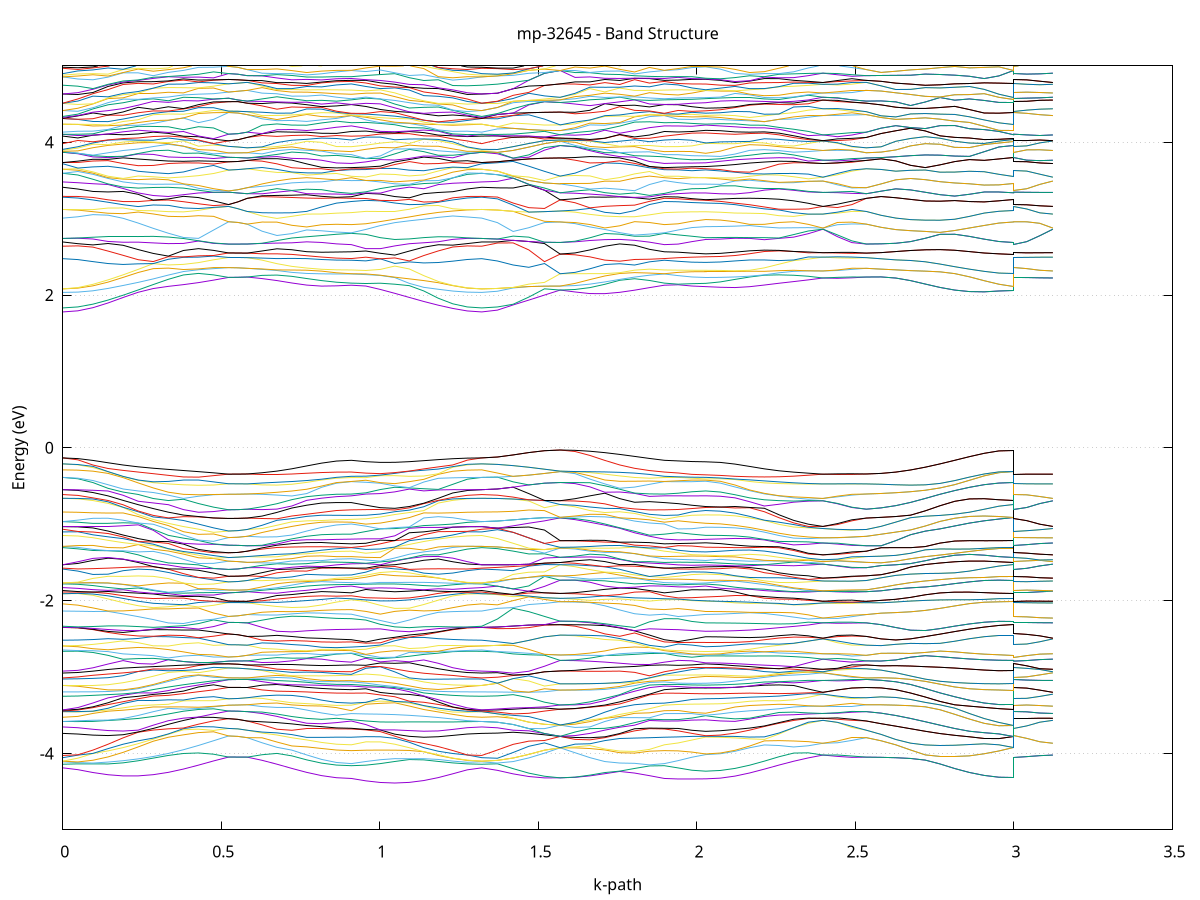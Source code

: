 set title 'mp-32645 - Band Structure'
set xlabel 'k-path'
set ylabel 'Energy (eV)'
set grid y
set yrange [-5:5]
set terminal png size 800,600
set output 'mp-32645_bands_gnuplot.png'
plot '-' using 1:2 with lines notitle, '-' using 1:2 with lines notitle, '-' using 1:2 with lines notitle, '-' using 1:2 with lines notitle, '-' using 1:2 with lines notitle, '-' using 1:2 with lines notitle, '-' using 1:2 with lines notitle, '-' using 1:2 with lines notitle, '-' using 1:2 with lines notitle, '-' using 1:2 with lines notitle, '-' using 1:2 with lines notitle, '-' using 1:2 with lines notitle, '-' using 1:2 with lines notitle, '-' using 1:2 with lines notitle, '-' using 1:2 with lines notitle, '-' using 1:2 with lines notitle, '-' using 1:2 with lines notitle, '-' using 1:2 with lines notitle, '-' using 1:2 with lines notitle, '-' using 1:2 with lines notitle, '-' using 1:2 with lines notitle, '-' using 1:2 with lines notitle, '-' using 1:2 with lines notitle, '-' using 1:2 with lines notitle, '-' using 1:2 with lines notitle, '-' using 1:2 with lines notitle, '-' using 1:2 with lines notitle, '-' using 1:2 with lines notitle, '-' using 1:2 with lines notitle, '-' using 1:2 with lines notitle, '-' using 1:2 with lines notitle, '-' using 1:2 with lines notitle, '-' using 1:2 with lines notitle, '-' using 1:2 with lines notitle, '-' using 1:2 with lines notitle, '-' using 1:2 with lines notitle, '-' using 1:2 with lines notitle, '-' using 1:2 with lines notitle, '-' using 1:2 with lines notitle, '-' using 1:2 with lines notitle, '-' using 1:2 with lines notitle, '-' using 1:2 with lines notitle, '-' using 1:2 with lines notitle, '-' using 1:2 with lines notitle, '-' using 1:2 with lines notitle, '-' using 1:2 with lines notitle, '-' using 1:2 with lines notitle, '-' using 1:2 with lines notitle, '-' using 1:2 with lines notitle, '-' using 1:2 with lines notitle, '-' using 1:2 with lines notitle, '-' using 1:2 with lines notitle, '-' using 1:2 with lines notitle, '-' using 1:2 with lines notitle, '-' using 1:2 with lines notitle, '-' using 1:2 with lines notitle, '-' using 1:2 with lines notitle, '-' using 1:2 with lines notitle, '-' using 1:2 with lines notitle, '-' using 1:2 with lines notitle, '-' using 1:2 with lines notitle, '-' using 1:2 with lines notitle, '-' using 1:2 with lines notitle, '-' using 1:2 with lines notitle, '-' using 1:2 with lines notitle, '-' using 1:2 with lines notitle, '-' using 1:2 with lines notitle, '-' using 1:2 with lines notitle, '-' using 1:2 with lines notitle, '-' using 1:2 with lines notitle, '-' using 1:2 with lines notitle, '-' using 1:2 with lines notitle, '-' using 1:2 with lines notitle, '-' using 1:2 with lines notitle, '-' using 1:2 with lines notitle, '-' using 1:2 with lines notitle, '-' using 1:2 with lines notitle, '-' using 1:2 with lines notitle, '-' using 1:2 with lines notitle, '-' using 1:2 with lines notitle, '-' using 1:2 with lines notitle, '-' using 1:2 with lines notitle, '-' using 1:2 with lines notitle, '-' using 1:2 with lines notitle, '-' using 1:2 with lines notitle, '-' using 1:2 with lines notitle, '-' using 1:2 with lines notitle, '-' using 1:2 with lines notitle, '-' using 1:2 with lines notitle, '-' using 1:2 with lines notitle, '-' using 1:2 with lines notitle, '-' using 1:2 with lines notitle, '-' using 1:2 with lines notitle, '-' using 1:2 with lines notitle, '-' using 1:2 with lines notitle, '-' using 1:2 with lines notitle, '-' using 1:2 with lines notitle, '-' using 1:2 with lines notitle, '-' using 1:2 with lines notitle, '-' using 1:2 with lines notitle, '-' using 1:2 with lines notitle, '-' using 1:2 with lines notitle, '-' using 1:2 with lines notitle, '-' using 1:2 with lines notitle, '-' using 1:2 with lines notitle, '-' using 1:2 with lines notitle, '-' using 1:2 with lines notitle, '-' using 1:2 with lines notitle, '-' using 1:2 with lines notitle, '-' using 1:2 with lines notitle, '-' using 1:2 with lines notitle, '-' using 1:2 with lines notitle, '-' using 1:2 with lines notitle, '-' using 1:2 with lines notitle, '-' using 1:2 with lines notitle, '-' using 1:2 with lines notitle, '-' using 1:2 with lines notitle, '-' using 1:2 with lines notitle, '-' using 1:2 with lines notitle, '-' using 1:2 with lines notitle, '-' using 1:2 with lines notitle, '-' using 1:2 with lines notitle, '-' using 1:2 with lines notitle, '-' using 1:2 with lines notitle, '-' using 1:2 with lines notitle, '-' using 1:2 with lines notitle, '-' using 1:2 with lines notitle, '-' using 1:2 with lines notitle, '-' using 1:2 with lines notitle, '-' using 1:2 with lines notitle, '-' using 1:2 with lines notitle, '-' using 1:2 with lines notitle, '-' using 1:2 with lines notitle, '-' using 1:2 with lines notitle, '-' using 1:2 with lines notitle, '-' using 1:2 with lines notitle, '-' using 1:2 with lines notitle, '-' using 1:2 with lines notitle, '-' using 1:2 with lines notitle, '-' using 1:2 with lines notitle, '-' using 1:2 with lines notitle, '-' using 1:2 with lines notitle, '-' using 1:2 with lines notitle, '-' using 1:2 with lines notitle, '-' using 1:2 with lines notitle, '-' using 1:2 with lines notitle, '-' using 1:2 with lines notitle, '-' using 1:2 with lines notitle, '-' using 1:2 with lines notitle, '-' using 1:2 with lines notitle, '-' using 1:2 with lines notitle, '-' using 1:2 with lines notitle, '-' using 1:2 with lines notitle, '-' using 1:2 with lines notitle, '-' using 1:2 with lines notitle, '-' using 1:2 with lines notitle, '-' using 1:2 with lines notitle, '-' using 1:2 with lines notitle, '-' using 1:2 with lines notitle, '-' using 1:2 with lines notitle, '-' using 1:2 with lines notitle, '-' using 1:2 with lines notitle, '-' using 1:2 with lines notitle, '-' using 1:2 with lines notitle, '-' using 1:2 with lines notitle, '-' using 1:2 with lines notitle, '-' using 1:2 with lines notitle, '-' using 1:2 with lines notitle, '-' using 1:2 with lines notitle, '-' using 1:2 with lines notitle, '-' using 1:2 with lines notitle, '-' using 1:2 with lines notitle, '-' using 1:2 with lines notitle, '-' using 1:2 with lines notitle, '-' using 1:2 with lines notitle, '-' using 1:2 with lines notitle, '-' using 1:2 with lines notitle, '-' using 1:2 with lines notitle, '-' using 1:2 with lines notitle, '-' using 1:2 with lines notitle, '-' using 1:2 with lines notitle, '-' using 1:2 with lines notitle, '-' using 1:2 with lines notitle, '-' using 1:2 with lines notitle, '-' using 1:2 with lines notitle, '-' using 1:2 with lines notitle, '-' using 1:2 with lines notitle, '-' using 1:2 with lines notitle, '-' using 1:2 with lines notitle, '-' using 1:2 with lines notitle, '-' using 1:2 with lines notitle, '-' using 1:2 with lines notitle, '-' using 1:2 with lines notitle, '-' using 1:2 with lines notitle, '-' using 1:2 with lines notitle, '-' using 1:2 with lines notitle, '-' using 1:2 with lines notitle, '-' using 1:2 with lines notitle, '-' using 1:2 with lines notitle, '-' using 1:2 with lines notitle, '-' using 1:2 with lines notitle, '-' using 1:2 with lines notitle, '-' using 1:2 with lines notitle, '-' using 1:2 with lines notitle, '-' using 1:2 with lines notitle, '-' using 1:2 with lines notitle, '-' using 1:2 with lines notitle, '-' using 1:2 with lines notitle, '-' using 1:2 with lines notitle, '-' using 1:2 with lines notitle, '-' using 1:2 with lines notitle, '-' using 1:2 with lines notitle, '-' using 1:2 with lines notitle, '-' using 1:2 with lines notitle, '-' using 1:2 with lines notitle, '-' using 1:2 with lines notitle, '-' using 1:2 with lines notitle, '-' using 1:2 with lines notitle, '-' using 1:2 with lines notitle, '-' using 1:2 with lines notitle, '-' using 1:2 with lines notitle, '-' using 1:2 with lines notitle, '-' using 1:2 with lines notitle, '-' using 1:2 with lines notitle, '-' using 1:2 with lines notitle, '-' using 1:2 with lines notitle, '-' using 1:2 with lines notitle, '-' using 1:2 with lines notitle, '-' using 1:2 with lines notitle, '-' using 1:2 with lines notitle, '-' using 1:2 with lines notitle, '-' using 1:2 with lines notitle, '-' using 1:2 with lines notitle, '-' using 1:2 with lines notitle, '-' using 1:2 with lines notitle, '-' using 1:2 with lines notitle, '-' using 1:2 with lines notitle, '-' using 1:2 with lines notitle, '-' using 1:2 with lines notitle, '-' using 1:2 with lines notitle, '-' using 1:2 with lines notitle, '-' using 1:2 with lines notitle, '-' using 1:2 with lines notitle, '-' using 1:2 with lines notitle, '-' using 1:2 with lines notitle, '-' using 1:2 with lines notitle, '-' using 1:2 with lines notitle, '-' using 1:2 with lines notitle, '-' using 1:2 with lines notitle, '-' using 1:2 with lines notitle, '-' using 1:2 with lines notitle, '-' using 1:2 with lines notitle, '-' using 1:2 with lines notitle, '-' using 1:2 with lines notitle, '-' using 1:2 with lines notitle, '-' using 1:2 with lines notitle, '-' using 1:2 with lines notitle, '-' using 1:2 with lines notitle, '-' using 1:2 with lines notitle, '-' using 1:2 with lines notitle, '-' using 1:2 with lines notitle, '-' using 1:2 with lines notitle, '-' using 1:2 with lines notitle, '-' using 1:2 with lines notitle, '-' using 1:2 with lines notitle, '-' using 1:2 with lines notitle, '-' using 1:2 with lines notitle, '-' using 1:2 with lines notitle, '-' using 1:2 with lines notitle, '-' using 1:2 with lines notitle, '-' using 1:2 with lines notitle, '-' using 1:2 with lines notitle, '-' using 1:2 with lines notitle, '-' using 1:2 with lines notitle, '-' using 1:2 with lines notitle, '-' using 1:2 with lines notitle, '-' using 1:2 with lines notitle, '-' using 1:2 with lines notitle, '-' using 1:2 with lines notitle, '-' using 1:2 with lines notitle, '-' using 1:2 with lines notitle, '-' using 1:2 with lines notitle, '-' using 1:2 with lines notitle, '-' using 1:2 with lines notitle, '-' using 1:2 with lines notitle, '-' using 1:2 with lines notitle, '-' using 1:2 with lines notitle, '-' using 1:2 with lines notitle, '-' using 1:2 with lines notitle, '-' using 1:2 with lines notitle, '-' using 1:2 with lines notitle, '-' using 1:2 with lines notitle, '-' using 1:2 with lines notitle, '-' using 1:2 with lines notitle, '-' using 1:2 with lines notitle, '-' using 1:2 with lines notitle
0.000000 -40.366061
0.047555 -40.366061
0.095111 -40.365961
0.142666 -40.365961
0.190221 -40.365861
0.237777 -40.365761
0.285332 -40.365661
0.332887 -40.365561
0.380443 -40.365461
0.427998 -40.365361
0.475553 -40.365361
0.523109 -40.365261
0.523109 -40.365261
0.552356 -40.365261
0.581603 -40.365361
0.581603 -40.365361
0.628536 -40.365361
0.675469 -40.365461
0.722402 -40.365561
0.769335 -40.365661
0.816269 -40.365661
0.863202 -40.365761
0.910135 -40.365761
0.910135 -40.365761
0.955830 -40.365761
1.001525 -40.365761
1.047220 -40.365761
1.092915 -40.365861
1.138610 -40.365861
1.184305 -40.365961
1.230000 -40.365961
1.275695 -40.366061
1.321390 -40.366061
1.321390 -40.366061
1.370866 -40.366061
1.420343 -40.365961
1.469819 -40.365961
1.519295 -40.365961
1.568772 -40.365961
1.568772 -40.365961
1.615705 -40.365961
1.662638 -40.365961
1.709571 -40.365961
1.756504 -40.365861
1.803437 -40.365761
1.850371 -40.365761
1.897304 -40.365761
1.897304 -40.365761
1.940778 -40.365761
1.984252 -40.365761
2.027727 -40.365761
2.027727 -40.365761
2.073963 -40.365761
2.120200 -40.365661
2.166437 -40.365661
2.212674 -40.365561
2.258910 -40.365461
2.305147 -40.365361
2.351384 -40.365361
2.397620 -40.365261
2.397620 -40.365261
2.443229 -40.365261
2.488837 -40.365261
2.534445 -40.365361
2.534445 -40.365361
2.580906 -40.365361
2.627368 -40.365461
2.673829 -40.365561
2.720291 -40.365661
2.766752 -40.365761
2.813214 -40.365761
2.859675 -40.365861
2.906137 -40.365961
2.952598 -40.365961
2.999059 -40.365961
2.999059 -40.365261
3.040290 -40.365261
3.081520 -40.365261
3.122750 -40.365261
e
0.000000 -40.365961
0.047555 -40.365961
0.095111 -40.365861
0.142666 -40.365861
0.190221 -40.365761
0.237777 -40.365661
0.285332 -40.365561
0.332887 -40.365461
0.380443 -40.365461
0.427998 -40.365361
0.475553 -40.365261
0.523109 -40.365261
0.523109 -40.365261
0.552356 -40.365261
0.581603 -40.365361
0.581603 -40.365361
0.628536 -40.365361
0.675469 -40.365361
0.722402 -40.365361
0.769335 -40.365361
0.816269 -40.365361
0.863202 -40.365361
0.910135 -40.365361
0.910135 -40.365361
0.955830 -40.365261
1.001525 -40.365361
1.047220 -40.365461
1.092915 -40.365661
1.138610 -40.365761
1.184305 -40.365761
1.230000 -40.365861
1.275695 -40.365961
1.321390 -40.365961
1.321390 -40.365961
1.370866 -40.365961
1.420343 -40.365961
1.469819 -40.365961
1.519295 -40.365961
1.568772 -40.365961
1.568772 -40.365961
1.615705 -40.365961
1.662638 -40.365961
1.709571 -40.365861
1.756504 -40.365761
1.803437 -40.365561
1.850371 -40.365461
1.897304 -40.365361
1.897304 -40.365361
1.940778 -40.365361
1.984252 -40.365361
2.027727 -40.365261
2.027727 -40.365261
2.073963 -40.365261
2.120200 -40.365261
2.166437 -40.365261
2.212674 -40.365261
2.258910 -40.365261
2.305147 -40.365261
2.351384 -40.365261
2.397620 -40.365261
2.397620 -40.365261
2.443229 -40.365261
2.488837 -40.365261
2.534445 -40.365261
2.534445 -40.365361
2.580906 -40.365361
2.627368 -40.365461
2.673829 -40.365561
2.720291 -40.365661
2.766752 -40.365761
2.813214 -40.365761
2.859675 -40.365861
2.906137 -40.365961
2.952598 -40.365961
2.999059 -40.365961
2.999059 -40.365261
3.040290 -40.365261
3.081520 -40.365261
3.122750 -40.365261
e
0.000000 -40.364361
0.047555 -40.364361
0.095111 -40.364361
0.142666 -40.364361
0.190221 -40.364461
0.237777 -40.364561
0.285332 -40.364661
0.332887 -40.364761
0.380443 -40.364861
0.427998 -40.364861
0.475553 -40.364961
0.523109 -40.364961
0.523109 -40.364961
0.552356 -40.364961
0.581603 -40.364961
0.581603 -40.364961
0.628536 -40.364961
0.675469 -40.364961
0.722402 -40.364861
0.769335 -40.364961
0.816269 -40.364961
0.863202 -40.364961
0.910135 -40.364961
0.910135 -40.364861
0.955830 -40.364961
1.001525 -40.364861
1.047220 -40.364761
1.092915 -40.364661
1.138610 -40.364561
1.184305 -40.364461
1.230000 -40.364361
1.275695 -40.364361
1.321390 -40.364261
1.321390 -40.364361
1.370866 -40.364261
1.420343 -40.364261
1.469819 -40.364261
1.519295 -40.364361
1.568772 -40.364361
1.568772 -40.364361
1.615705 -40.364361
1.662638 -40.364361
1.709571 -40.364461
1.756504 -40.364561
1.803437 -40.364661
1.850371 -40.364761
1.897304 -40.364961
1.897304 -40.364961
1.940778 -40.364961
1.984252 -40.364961
2.027727 -40.364961
2.027727 -40.364961
2.073963 -40.364961
2.120200 -40.364961
2.166437 -40.364961
2.212674 -40.364961
2.258910 -40.364961
2.305147 -40.364961
2.351384 -40.364961
2.397620 -40.364961
2.397620 -40.364961
2.443229 -40.364961
2.488837 -40.364961
2.534445 -40.364961
2.534445 -40.364961
2.580906 -40.364861
2.627368 -40.364761
2.673829 -40.364661
2.720291 -40.364661
2.766752 -40.364561
2.813214 -40.364461
2.859675 -40.364361
2.906137 -40.364361
2.952598 -40.364361
2.999059 -40.364361
2.999059 -40.364961
3.040290 -40.364961
3.081520 -40.364961
3.122750 -40.364961
e
0.000000 -40.364361
0.047555 -40.364361
0.095111 -40.364361
0.142666 -40.364361
0.190221 -40.364461
0.237777 -40.364561
0.285332 -40.364661
0.332887 -40.364761
0.380443 -40.364761
0.427998 -40.364861
0.475553 -40.364961
0.523109 -40.364961
0.523109 -40.364961
0.552356 -40.364961
0.581603 -40.364961
0.581603 -40.364961
0.628536 -40.364861
0.675469 -40.364761
0.722402 -40.364661
0.769335 -40.364561
0.816269 -40.364561
0.863202 -40.364461
0.910135 -40.364461
0.910135 -40.364461
0.955830 -40.364461
1.001525 -40.364461
1.047220 -40.364461
1.092915 -40.364461
1.138610 -40.364361
1.184305 -40.364361
1.230000 -40.364361
1.275695 -40.364361
1.321390 -40.364261
1.321390 -40.364361
1.370866 -40.364261
1.420343 -40.364261
1.469819 -40.364261
1.519295 -40.364361
1.568772 -40.364261
1.568772 -40.364261
1.615705 -40.364361
1.662638 -40.364361
1.709571 -40.364361
1.756504 -40.364361
1.803437 -40.364461
1.850371 -40.364461
1.897304 -40.364461
1.897304 -40.364461
1.940778 -40.364461
1.984252 -40.364461
2.027727 -40.364461
2.027727 -40.364461
2.073963 -40.364561
2.120200 -40.364561
2.166437 -40.364561
2.212674 -40.364661
2.258910 -40.364761
2.305147 -40.364861
2.351384 -40.364961
2.397620 -40.364961
2.397620 -40.364961
2.443229 -40.364961
2.488837 -40.364961
2.534445 -40.364861
2.534445 -40.364961
2.580906 -40.364861
2.627368 -40.364761
2.673829 -40.364661
2.720291 -40.364661
2.766752 -40.364561
2.813214 -40.364461
2.859675 -40.364361
2.906137 -40.364361
2.952598 -40.364361
2.999059 -40.364261
2.999059 -40.364961
3.040290 -40.364961
3.081520 -40.364961
3.122750 -40.364961
e
0.000000 -40.252661
0.047555 -40.252661
0.095111 -40.252661
0.142666 -40.252561
0.190221 -40.252461
0.237777 -40.252361
0.285332 -40.252261
0.332887 -40.252161
0.380443 -40.251961
0.427998 -40.251861
0.475553 -40.251761
0.523109 -40.251661
0.523109 -40.251661
0.552356 -40.251661
0.581603 -40.251761
0.581603 -40.251761
0.628536 -40.251861
0.675469 -40.251961
0.722402 -40.252061
0.769335 -40.252161
0.816269 -40.252161
0.863202 -40.252261
0.910135 -40.252261
0.910135 -40.252261
0.955830 -40.252261
1.001525 -40.252361
1.047220 -40.252361
1.092915 -40.252461
1.138610 -40.252461
1.184305 -40.252561
1.230000 -40.252661
1.275695 -40.252661
1.321390 -40.252661
1.321390 -40.252661
1.370866 -40.252661
1.420343 -40.252561
1.469819 -40.252561
1.519295 -40.252361
1.568772 -40.252261
1.568772 -40.252261
1.615705 -40.252261
1.662638 -40.252261
1.709571 -40.252261
1.756504 -40.252261
1.803437 -40.252261
1.850371 -40.252261
1.897304 -40.252261
1.897304 -40.252261
1.940778 -40.252261
1.984252 -40.252261
2.027727 -40.252261
2.027727 -40.252261
2.073963 -40.252261
2.120200 -40.252261
2.166437 -40.252161
2.212674 -40.252061
2.258910 -40.251961
2.305147 -40.251861
2.351384 -40.251761
2.397620 -40.251661
2.397620 -40.251661
2.443229 -40.251661
2.488837 -40.251661
2.534445 -40.251661
2.534445 -40.251761
2.580906 -40.251761
2.627368 -40.251861
2.673829 -40.251961
2.720291 -40.252061
2.766752 -40.252061
2.813214 -40.252161
2.859675 -40.252261
2.906137 -40.252261
2.952598 -40.252261
2.999059 -40.252261
2.999059 -40.251661
3.040290 -40.251661
3.081520 -40.251661
3.122750 -40.251661
e
0.000000 -40.251761
0.047555 -40.251761
0.095111 -40.251761
0.142666 -40.251761
0.190221 -40.251761
0.237777 -40.251761
0.285332 -40.251761
0.332887 -40.251761
0.380443 -40.251761
0.427998 -40.251661
0.475553 -40.251661
0.523109 -40.251661
0.523109 -40.251661
0.552356 -40.251661
0.581603 -40.251761
0.581603 -40.251761
0.628536 -40.251761
0.675469 -40.251661
0.722402 -40.251661
0.769335 -40.251661
0.816269 -40.251661
0.863202 -40.251661
0.910135 -40.251661
0.910135 -40.251661
0.955830 -40.251561
1.001525 -40.251661
1.047220 -40.251661
1.092915 -40.251761
1.138610 -40.251761
1.184305 -40.251761
1.230000 -40.251761
1.275695 -40.251761
1.321390 -40.251761
1.321390 -40.251761
1.370866 -40.251761
1.420343 -40.251861
1.469819 -40.251961
1.519295 -40.252161
1.568772 -40.252261
1.568772 -40.252261
1.615705 -40.252261
1.662638 -40.252261
1.709571 -40.252161
1.756504 -40.252061
1.803437 -40.251961
1.850371 -40.251861
1.897304 -40.251661
1.897304 -40.251661
1.940778 -40.251661
1.984252 -40.251661
2.027727 -40.251661
2.027727 -40.251661
2.073963 -40.251661
2.120200 -40.251661
2.166437 -40.251561
2.212674 -40.251661
2.258910 -40.251661
2.305147 -40.251661
2.351384 -40.251661
2.397620 -40.251661
2.397620 -40.251661
2.443229 -40.251661
2.488837 -40.251661
2.534445 -40.251661
2.534445 -40.251761
2.580906 -40.251761
2.627368 -40.251861
2.673829 -40.251961
2.720291 -40.252061
2.766752 -40.252061
2.813214 -40.252161
2.859675 -40.252261
2.906137 -40.252261
2.952598 -40.252261
2.999059 -40.252261
2.999059 -40.251661
3.040290 -40.251661
3.081520 -40.251661
3.122750 -40.251661
e
0.000000 -40.250961
0.047555 -40.250961
0.095111 -40.250961
0.142666 -40.250961
0.190221 -40.251061
0.237777 -40.251061
0.285332 -40.251161
0.332887 -40.251161
0.380443 -40.251261
0.427998 -40.251361
0.475553 -40.251461
0.523109 -40.251461
0.523109 -40.251461
0.552356 -40.251461
0.581603 -40.251461
0.581603 -40.251461
0.628536 -40.251461
0.675469 -40.251461
0.722402 -40.251461
0.769335 -40.251461
0.816269 -40.251361
0.863202 -40.251461
0.910135 -40.251361
0.910135 -40.251361
0.955830 -40.251461
1.001525 -40.251361
1.047220 -40.251261
1.092915 -40.251161
1.138610 -40.251061
1.184305 -40.250961
1.230000 -40.250961
1.275695 -40.250961
1.321390 -40.250961
1.321390 -40.250961
1.370866 -40.250961
1.420343 -40.250961
1.469819 -40.250861
1.519295 -40.250861
1.568772 -40.250861
1.568772 -40.250861
1.615705 -40.250861
1.662638 -40.250861
1.709571 -40.250961
1.756504 -40.251061
1.803437 -40.251161
1.850371 -40.251261
1.897304 -40.251461
1.897304 -40.251461
1.940778 -40.251461
1.984252 -40.251461
2.027727 -40.251461
2.027727 -40.251461
2.073963 -40.251461
2.120200 -40.251461
2.166437 -40.251461
2.212674 -40.251461
2.258910 -40.251461
2.305147 -40.251461
2.351384 -40.251461
2.397620 -40.251461
2.397620 -40.251461
2.443229 -40.251461
2.488837 -40.251461
2.534445 -40.251461
2.534445 -40.251461
2.580906 -40.251361
2.627368 -40.251261
2.673829 -40.251161
2.720291 -40.251061
2.766752 -40.251061
2.813214 -40.250961
2.859675 -40.250861
2.906137 -40.250861
2.952598 -40.250861
2.999059 -40.250861
2.999059 -40.251461
3.040290 -40.251461
3.081520 -40.251461
3.122750 -40.251461
e
0.000000 -40.250761
0.047555 -40.250761
0.095111 -40.250861
0.142666 -40.250861
0.190221 -40.250961
0.237777 -40.251061
0.285332 -40.251061
0.332887 -40.251161
0.380443 -40.251261
0.427998 -40.251361
0.475553 -40.251461
0.523109 -40.251461
0.523109 -40.251461
0.552356 -40.251461
0.581603 -40.251461
0.581603 -40.251461
0.628536 -40.251261
0.675469 -40.251161
0.722402 -40.251061
0.769335 -40.250961
0.816269 -40.250861
0.863202 -40.250861
0.910135 -40.250861
0.910135 -40.250861
0.955830 -40.250861
1.001525 -40.250861
1.047220 -40.250861
1.092915 -40.250861
1.138610 -40.250861
1.184305 -40.250861
1.230000 -40.250861
1.275695 -40.250761
1.321390 -40.250761
1.321390 -40.250761
1.370866 -40.250761
1.420343 -40.250761
1.469819 -40.250761
1.519295 -40.250761
1.568772 -40.250861
1.568772 -40.250861
1.615705 -40.250861
1.662638 -40.250861
1.709571 -40.250861
1.756504 -40.250861
1.803437 -40.250861
1.850371 -40.250861
1.897304 -40.250861
1.897304 -40.250861
1.940778 -40.250861
1.984252 -40.250861
2.027727 -40.250861
2.027727 -40.250861
2.073963 -40.250861
2.120200 -40.250961
2.166437 -40.250961
2.212674 -40.251061
2.258910 -40.251161
2.305147 -40.251261
2.351384 -40.251461
2.397620 -40.251461
2.397620 -40.251461
2.443229 -40.251461
2.488837 -40.251461
2.534445 -40.251461
2.534445 -40.251461
2.580906 -40.251361
2.627368 -40.251261
2.673829 -40.251161
2.720291 -40.251061
2.766752 -40.251061
2.813214 -40.250961
2.859675 -40.250861
2.906137 -40.250861
2.952598 -40.250861
2.999059 -40.250861
2.999059 -40.251461
3.040290 -40.251461
3.081520 -40.251461
3.122750 -40.251461
e
0.000000 -40.128761
0.047555 -40.128761
0.095111 -40.128761
0.142666 -40.128661
0.190221 -40.128661
0.237777 -40.128661
0.285332 -40.128561
0.332887 -40.128561
0.380443 -40.128561
0.427998 -40.128461
0.475553 -40.128461
0.523109 -40.128461
0.523109 -40.128461
0.552356 -40.128461
0.581603 -40.128461
0.581603 -40.128461
0.628536 -40.128461
0.675469 -40.128461
0.722402 -40.128461
0.769335 -40.128461
0.816269 -40.128461
0.863202 -40.128461
0.910135 -40.128461
0.910135 -40.128461
0.955830 -40.128561
1.001525 -40.128561
1.047220 -40.128561
1.092915 -40.128661
1.138610 -40.128661
1.184305 -40.128661
1.230000 -40.128761
1.275695 -40.128761
1.321390 -40.128761
1.321390 -40.128761
1.370866 -40.128761
1.420343 -40.128661
1.469819 -40.128661
1.519295 -40.128561
1.568772 -40.128461
1.568772 -40.128461
1.615705 -40.128461
1.662638 -40.128461
1.709571 -40.128461
1.756504 -40.128461
1.803437 -40.128461
1.850371 -40.128461
1.897304 -40.128461
1.897304 -40.128461
1.940778 -40.128561
1.984252 -40.128561
2.027727 -40.128561
2.027727 -40.128561
2.073963 -40.128561
2.120200 -40.128561
2.166437 -40.128561
2.212674 -40.128461
2.258910 -40.128461
2.305147 -40.128461
2.351384 -40.128461
2.397620 -40.128461
2.397620 -40.128461
2.443229 -40.128461
2.488837 -40.128461
2.534445 -40.128461
2.534445 -40.128461
2.580906 -40.128461
2.627368 -40.128461
2.673829 -40.128461
2.720291 -40.128461
2.766752 -40.128461
2.813214 -40.128461
2.859675 -40.128461
2.906137 -40.128461
2.952598 -40.128461
2.999059 -40.128461
2.999059 -40.128461
3.040290 -40.128461
3.081520 -40.128461
3.122750 -40.128461
e
0.000000 -40.128161
0.047555 -40.128161
0.095111 -40.128161
0.142666 -40.128261
0.190221 -40.128261
0.237777 -40.128261
0.285332 -40.128261
0.332887 -40.128361
0.380443 -40.128361
0.427998 -40.128361
0.475553 -40.128461
0.523109 -40.128461
0.523109 -40.128461
0.552356 -40.128461
0.581603 -40.128461
0.581603 -40.128461
0.628536 -40.128461
0.675469 -40.128461
0.722402 -40.128361
0.769335 -40.128361
0.816269 -40.128361
0.863202 -40.128361
0.910135 -40.128361
0.910135 -40.128361
0.955830 -40.128361
1.001525 -40.128361
1.047220 -40.128261
1.092915 -40.128261
1.138610 -40.128261
1.184305 -40.128261
1.230000 -40.128161
1.275695 -40.128161
1.321390 -40.128161
1.321390 -40.128161
1.370866 -40.128161
1.420343 -40.128261
1.469819 -40.128261
1.519295 -40.128361
1.568772 -40.128461
1.568772 -40.128461
1.615705 -40.128461
1.662638 -40.128461
1.709571 -40.128461
1.756504 -40.128461
1.803437 -40.128461
1.850371 -40.128461
1.897304 -40.128361
1.897304 -40.128361
1.940778 -40.128361
1.984252 -40.128361
2.027727 -40.128361
2.027727 -40.128361
2.073963 -40.128361
2.120200 -40.128361
2.166437 -40.128361
2.212674 -40.128361
2.258910 -40.128361
2.305147 -40.128361
2.351384 -40.128461
2.397620 -40.128461
2.397620 -40.128461
2.443229 -40.128461
2.488837 -40.128461
2.534445 -40.128461
2.534445 -40.128461
2.580906 -40.128461
2.627368 -40.128461
2.673829 -40.128461
2.720291 -40.128461
2.766752 -40.128461
2.813214 -40.128461
2.859675 -40.128461
2.906137 -40.128461
2.952598 -40.128461
2.999059 -40.128461
2.999059 -40.128461
3.040290 -40.128461
3.081520 -40.128461
3.122750 -40.128461
e
0.000000 -40.124161
0.047555 -40.124161
0.095111 -40.124161
0.142666 -40.124161
0.190221 -40.124161
0.237777 -40.124161
0.285332 -40.124161
0.332887 -40.124161
0.380443 -40.124161
0.427998 -40.124161
0.475553 -40.124161
0.523109 -40.124161
0.523109 -40.124161
0.552356 -40.124161
0.581603 -40.124161
0.581603 -40.124161
0.628536 -40.124161
0.675469 -40.124161
0.722402 -40.124261
0.769335 -40.124261
0.816269 -40.124361
0.863202 -40.124361
0.910135 -40.124361
0.910135 -40.124361
0.955830 -40.124361
1.001525 -40.124361
1.047220 -40.124361
1.092915 -40.124361
1.138610 -40.124261
1.184305 -40.124261
1.230000 -40.124161
1.275695 -40.124161
1.321390 -40.124161
1.321390 -40.124161
1.370866 -40.124161
1.420343 -40.124161
1.469819 -40.124161
1.519295 -40.124161
1.568772 -40.124161
1.568772 -40.124161
1.615705 -40.124161
1.662638 -40.124161
1.709571 -40.124261
1.756504 -40.124261
1.803437 -40.124361
1.850371 -40.124361
1.897304 -40.124361
1.897304 -40.124361
1.940778 -40.124361
1.984252 -40.124361
2.027727 -40.124361
2.027727 -40.124361
2.073963 -40.124361
2.120200 -40.124361
2.166437 -40.124361
2.212674 -40.124261
2.258910 -40.124261
2.305147 -40.124161
2.351384 -40.124161
2.397620 -40.124161
2.397620 -40.124161
2.443229 -40.124161
2.488837 -40.124161
2.534445 -40.124161
2.534445 -40.124161
2.580906 -40.124161
2.627368 -40.124161
2.673829 -40.124161
2.720291 -40.124161
2.766752 -40.124161
2.813214 -40.124161
2.859675 -40.124161
2.906137 -40.124161
2.952598 -40.124161
2.999059 -40.124161
2.999059 -40.124161
3.040290 -40.124161
3.081520 -40.124161
3.122750 -40.124161
e
0.000000 -40.124161
0.047555 -40.124161
0.095111 -40.124161
0.142666 -40.124161
0.190221 -40.124161
0.237777 -40.124161
0.285332 -40.124161
0.332887 -40.124161
0.380443 -40.124161
0.427998 -40.124161
0.475553 -40.124061
0.523109 -40.124161
0.523109 -40.124161
0.552356 -40.124161
0.581603 -40.124161
0.581603 -40.124161
0.628536 -40.124061
0.675469 -40.124061
0.722402 -40.124061
0.769335 -40.124061
0.816269 -40.124061
0.863202 -40.124061
0.910135 -40.124061
0.910135 -40.124061
0.955830 -40.124061
1.001525 -40.124061
1.047220 -40.123961
1.092915 -40.123961
1.138610 -40.124061
1.184305 -40.124061
1.230000 -40.124161
1.275695 -40.124161
1.321390 -40.124161
1.321390 -40.124161
1.370866 -40.124161
1.420343 -40.124161
1.469819 -40.124161
1.519295 -40.124161
1.568772 -40.124161
1.568772 -40.124161
1.615705 -40.124161
1.662638 -40.124161
1.709571 -40.124061
1.756504 -40.123961
1.803437 -40.123961
1.850371 -40.124061
1.897304 -40.124061
1.897304 -40.124061
1.940778 -40.124061
1.984252 -40.124061
2.027727 -40.124061
2.027727 -40.124061
2.073963 -40.124061
2.120200 -40.124061
2.166437 -40.124061
2.212674 -40.124061
2.258910 -40.124061
2.305147 -40.124061
2.351384 -40.124061
2.397620 -40.124161
2.397620 -40.124161
2.443229 -40.124161
2.488837 -40.124161
2.534445 -40.124161
2.534445 -40.124161
2.580906 -40.124161
2.627368 -40.124161
2.673829 -40.124161
2.720291 -40.124161
2.766752 -40.124161
2.813214 -40.124161
2.859675 -40.124161
2.906137 -40.124161
2.952598 -40.124161
2.999059 -40.124161
2.999059 -40.124161
3.040290 -40.124161
3.081520 -40.124161
3.122750 -40.124161
e
0.000000 -40.123661
0.047555 -40.123661
0.095111 -40.123661
0.142666 -40.123661
0.190221 -40.123761
0.237777 -40.123761
0.285332 -40.123861
0.332887 -40.123961
0.380443 -40.123961
0.427998 -40.123961
0.475553 -40.124061
0.523109 -40.124061
0.523109 -40.124061
0.552356 -40.124061
0.581603 -40.124061
0.581603 -40.124061
0.628536 -40.123961
0.675469 -40.123961
0.722402 -40.123961
0.769335 -40.123861
0.816269 -40.123861
0.863202 -40.123861
0.910135 -40.123761
0.910135 -40.123861
0.955830 -40.123761
1.001525 -40.123861
1.047220 -40.123861
1.092915 -40.123861
1.138610 -40.123861
1.184305 -40.123761
1.230000 -40.123661
1.275695 -40.123661
1.321390 -40.123661
1.321390 -40.123661
1.370866 -40.123661
1.420343 -40.123661
1.469819 -40.123661
1.519295 -40.123661
1.568772 -40.123661
1.568772 -40.123661
1.615705 -40.123661
1.662638 -40.123661
1.709571 -40.123761
1.756504 -40.123861
1.803437 -40.123961
1.850371 -40.123861
1.897304 -40.123861
1.897304 -40.123861
1.940778 -40.123761
1.984252 -40.123761
2.027727 -40.123761
2.027727 -40.123761
2.073963 -40.123761
2.120200 -40.123861
2.166437 -40.123861
2.212674 -40.123961
2.258910 -40.123961
2.305147 -40.124061
2.351384 -40.124061
2.397620 -40.124061
2.397620 -40.124061
2.443229 -40.124061
2.488837 -40.124061
2.534445 -40.123961
2.534445 -40.123961
2.580906 -40.123961
2.627368 -40.123961
2.673829 -40.123861
2.720291 -40.123861
2.766752 -40.123761
2.813214 -40.123761
2.859675 -40.123661
2.906137 -40.123661
2.952598 -40.123661
2.999059 -40.123661
2.999059 -40.124061
3.040290 -40.124061
3.081520 -40.124061
3.122750 -40.124061
e
0.000000 -40.123661
0.047555 -40.123661
0.095111 -40.123661
0.142666 -40.123661
0.190221 -40.123761
0.237777 -40.123761
0.285332 -40.123861
0.332887 -40.123861
0.380443 -40.123961
0.427998 -40.123961
0.475553 -40.124061
0.523109 -40.124061
0.523109 -40.124061
0.552356 -40.124061
0.581603 -40.124061
0.581603 -40.124061
0.628536 -40.123961
0.675469 -40.123961
0.722402 -40.123861
0.769335 -40.123761
0.816269 -40.123761
0.863202 -40.123661
0.910135 -40.123661
0.910135 -40.123661
0.955830 -40.123661
1.001525 -40.123661
1.047220 -40.123661
1.092915 -40.123661
1.138610 -40.123661
1.184305 -40.123661
1.230000 -40.123661
1.275695 -40.123661
1.321390 -40.123561
1.321390 -40.123661
1.370866 -40.123561
1.420343 -40.123661
1.469819 -40.123661
1.519295 -40.123661
1.568772 -40.123661
1.568772 -40.123661
1.615705 -40.123661
1.662638 -40.123661
1.709571 -40.123661
1.756504 -40.123661
1.803437 -40.123661
1.850371 -40.123661
1.897304 -40.123661
1.897304 -40.123661
1.940778 -40.123661
1.984252 -40.123661
2.027727 -40.123661
2.027727 -40.123661
2.073963 -40.123661
2.120200 -40.123761
2.166437 -40.123761
2.212674 -40.123861
2.258910 -40.123961
2.305147 -40.123961
2.351384 -40.123961
2.397620 -40.124061
2.397620 -40.124061
2.443229 -40.124061
2.488837 -40.123961
2.534445 -40.123961
2.534445 -40.123961
2.580906 -40.123961
2.627368 -40.123961
2.673829 -40.123861
2.720291 -40.123861
2.766752 -40.123761
2.813214 -40.123761
2.859675 -40.123661
2.906137 -40.123661
2.952598 -40.123661
2.999059 -40.123661
2.999059 -40.124061
3.040290 -40.124061
3.081520 -40.124061
3.122750 -40.124061
e
0.000000 -40.120261
0.047555 -40.120261
0.095111 -40.120261
0.142666 -40.120161
0.190221 -40.120161
0.237777 -40.120061
0.285332 -40.120061
0.332887 -40.119961
0.380443 -40.119861
0.427998 -40.119861
0.475553 -40.119761
0.523109 -40.119761
0.523109 -40.119761
0.552356 -40.119761
0.581603 -40.119761
0.581603 -40.119761
0.628536 -40.119761
0.675469 -40.119861
0.722402 -40.119861
0.769335 -40.119961
0.816269 -40.119961
0.863202 -40.119961
0.910135 -40.120061
0.910135 -40.120061
0.955830 -40.120061
1.001525 -40.120061
1.047220 -40.120061
1.092915 -40.120161
1.138610 -40.120161
1.184305 -40.120161
1.230000 -40.120261
1.275695 -40.120261
1.321390 -40.120261
1.321390 -40.120261
1.370866 -40.120261
1.420343 -40.120261
1.469819 -40.120161
1.519295 -40.120161
1.568772 -40.120061
1.568772 -40.120061
1.615705 -40.120061
1.662638 -40.120061
1.709571 -40.120061
1.756504 -40.120061
1.803437 -40.120061
1.850371 -40.120061
1.897304 -40.120061
1.897304 -40.120061
1.940778 -40.120061
1.984252 -40.120061
2.027727 -40.120061
2.027727 -40.120061
2.073963 -40.120061
2.120200 -40.119961
2.166437 -40.119961
2.212674 -40.119861
2.258910 -40.119861
2.305147 -40.119761
2.351384 -40.119761
2.397620 -40.119761
2.397620 -40.119761
2.443229 -40.119761
2.488837 -40.119761
2.534445 -40.119761
2.534445 -40.119761
2.580906 -40.119761
2.627368 -40.119761
2.673829 -40.119861
2.720291 -40.119861
2.766752 -40.119961
2.813214 -40.119961
2.859675 -40.119961
2.906137 -40.120061
2.952598 -40.120061
2.999059 -40.120061
2.999059 -40.119761
3.040290 -40.119761
3.081520 -40.119761
3.122750 -40.119761
e
0.000000 -40.119861
0.047555 -40.119861
0.095111 -40.119861
0.142666 -40.119861
0.190221 -40.119761
0.237777 -40.119761
0.285332 -40.119661
0.332887 -40.119661
0.380443 -40.119661
0.427998 -40.119661
0.475553 -40.119661
0.523109 -40.119761
0.523109 -40.119761
0.552356 -40.119761
0.581603 -40.119761
0.581603 -40.119761
0.628536 -40.119761
0.675469 -40.119761
0.722402 -40.119761
0.769335 -40.119761
0.816269 -40.119761
0.863202 -40.119761
0.910135 -40.119761
0.910135 -40.119761
0.955830 -40.119761
1.001525 -40.119761
1.047220 -40.119761
1.092915 -40.119761
1.138610 -40.119761
1.184305 -40.119861
1.230000 -40.119861
1.275695 -40.119861
1.321390 -40.119861
1.321390 -40.119861
1.370866 -40.119861
1.420343 -40.119961
1.469819 -40.119961
1.519295 -40.119961
1.568772 -40.120061
1.568772 -40.120061
1.615705 -40.120061
1.662638 -40.120061
1.709571 -40.119961
1.756504 -40.119961
1.803437 -40.119861
1.850371 -40.119761
1.897304 -40.119761
1.897304 -40.119761
1.940778 -40.119761
1.984252 -40.119761
2.027727 -40.119761
2.027727 -40.119761
2.073963 -40.119761
2.120200 -40.119761
2.166437 -40.119761
2.212674 -40.119661
2.258910 -40.119661
2.305147 -40.119661
2.351384 -40.119661
2.397620 -40.119761
2.397620 -40.119761
2.443229 -40.119761
2.488837 -40.119761
2.534445 -40.119761
2.534445 -40.119761
2.580906 -40.119761
2.627368 -40.119761
2.673829 -40.119861
2.720291 -40.119861
2.766752 -40.119961
2.813214 -40.119961
2.859675 -40.119961
2.906137 -40.120061
2.952598 -40.120061
2.999059 -40.120061
2.999059 -40.119761
3.040290 -40.119761
3.081520 -40.119761
3.122750 -40.119761
e
0.000000 -20.088261
0.047555 -20.088361
0.095111 -20.088461
0.142666 -20.088761
0.190221 -20.089061
0.237777 -20.089161
0.285332 -20.088461
0.332887 -20.086361
0.380443 -20.082861
0.427998 -20.078461
0.475553 -20.073961
0.523109 -20.070661
0.523109 -20.070661
0.552356 -20.070661
0.581603 -20.070861
0.581603 -20.070861
0.628536 -20.072961
0.675469 -20.075761
0.722402 -20.078861
0.769335 -20.081861
0.816269 -20.084361
0.863202 -20.086061
0.910135 -20.086561
0.910135 -20.086561
0.955830 -20.084061
1.001525 -20.081761
1.047220 -20.085161
1.092915 -20.087461
1.138610 -20.088761
1.184305 -20.089061
1.230000 -20.088861
1.275695 -20.088461
1.321390 -20.088261
1.321390 -20.088261
1.370866 -20.088761
1.420343 -20.089961
1.469819 -20.091361
1.519295 -20.092461
1.568772 -20.092861
1.568772 -20.092861
1.615705 -20.092861
1.662638 -20.092961
1.709571 -20.092861
1.756504 -20.092161
1.803437 -20.090961
1.850371 -20.089061
1.897304 -20.086561
1.897304 -20.086561
1.940778 -20.085561
1.984252 -20.084161
2.027727 -20.083161
2.027727 -20.083161
2.073963 -20.083061
2.120200 -20.082661
2.166437 -20.081661
2.212674 -20.080061
2.258910 -20.077961
2.305147 -20.075561
2.351384 -20.072961
2.397620 -20.070661
2.397620 -20.070661
2.443229 -20.071261
2.488837 -20.071361
2.534445 -20.070861
2.534445 -20.070861
2.580906 -20.071561
2.627368 -20.073261
2.673829 -20.076161
2.720291 -20.079661
2.766752 -20.083261
2.813214 -20.086461
2.859675 -20.089161
2.906137 -20.091161
2.952598 -20.092461
2.999059 -20.092861
2.999059 -20.070661
3.040290 -20.070661
3.081520 -20.070661
3.122750 -20.070661
e
0.000000 -20.088261
0.047555 -20.087861
0.095111 -20.086461
0.142666 -20.084161
0.190221 -20.080961
0.237777 -20.077161
0.285332 -20.073061
0.332887 -20.069561
0.380443 -20.067761
0.427998 -20.067661
0.475553 -20.068661
0.523109 -20.070661
0.523109 -20.070661
0.552356 -20.070661
0.581603 -20.070861
0.581603 -20.070861
0.628536 -20.070161
0.675469 -20.070561
0.722402 -20.071461
0.769335 -20.072061
0.816269 -20.071961
0.863202 -20.071161
0.910135 -20.070461
0.910135 -20.070461
0.955830 -20.076661
1.001525 -20.081561
1.047220 -20.080361
1.092915 -20.080261
1.138610 -20.081661
1.184305 -20.083861
1.230000 -20.086061
1.275695 -20.087661
1.321390 -20.088261
1.321390 -20.088261
1.370866 -20.088761
1.420343 -20.089961
1.469819 -20.091361
1.519295 -20.092461
1.568772 -20.092861
1.568772 -20.092861
1.615705 -20.091961
1.662638 -20.089261
1.709571 -20.085261
1.756504 -20.080261
1.803437 -20.074961
1.850371 -20.069761
1.897304 -20.070461
1.897304 -20.070461
1.940778 -20.073461
1.984252 -20.076561
2.027727 -20.078061
2.027727 -20.078061
2.073963 -20.077561
2.120200 -20.076361
2.166437 -20.074361
2.212674 -20.072061
2.258910 -20.069861
2.305147 -20.068761
2.351384 -20.069061
2.397620 -20.070661
2.397620 -20.070661
2.443229 -20.070061
2.488837 -20.070061
2.534445 -20.070761
2.534445 -20.070761
2.580906 -20.071461
2.627368 -20.073261
2.673829 -20.076061
2.720291 -20.079661
2.766752 -20.083261
2.813214 -20.086461
2.859675 -20.089161
2.906137 -20.091161
2.952598 -20.092461
2.999059 -20.092861
2.999059 -20.070661
3.040290 -20.070661
3.081520 -20.070661
3.122750 -20.070661
e
0.000000 -20.037361
0.047555 -20.037561
0.095111 -20.038561
0.142666 -20.039961
0.190221 -20.040361
0.237777 -20.039161
0.285332 -20.039461
0.332887 -20.041561
0.380443 -20.042861
0.427998 -20.043661
0.475553 -20.042761
0.523109 -20.040261
0.523109 -20.040261
0.552356 -20.040661
0.581603 -20.041661
0.581603 -20.041661
0.628536 -20.045661
0.675469 -20.049761
0.722402 -20.053661
0.769335 -20.057161
0.816269 -20.060461
0.863202 -20.063461
0.910135 -20.064961
0.910135 -20.064961
0.955830 -20.060361
1.001525 -20.056161
1.047220 -20.053761
1.092915 -20.050161
1.138610 -20.045561
1.184305 -20.040661
1.230000 -20.038261
1.275695 -20.037561
1.321390 -20.037361
1.321390 -20.037361
1.370866 -20.038561
1.420343 -20.039561
1.469819 -20.039161
1.519295 -20.036961
1.568772 -20.033361
1.568772 -20.033361
1.615705 -20.034761
1.662638 -20.038461
1.709571 -20.043461
1.756504 -20.049161
1.803437 -20.055661
1.850371 -20.063161
1.897304 -20.064961
1.897304 -20.064961
1.940778 -20.062661
1.984252 -20.060561
2.027727 -20.059761
2.027727 -20.059761
2.073963 -20.058761
2.120200 -20.056161
2.166437 -20.052461
2.212674 -20.048261
2.258910 -20.045961
2.305147 -20.044161
2.351384 -20.042061
2.397620 -20.040261
2.397620 -20.040261
2.443229 -20.040761
2.488837 -20.041161
2.534445 -20.041761
2.534445 -20.041761
2.580906 -20.043861
2.627368 -20.045261
2.673829 -20.044861
2.720291 -20.043061
2.766752 -20.040661
2.813214 -20.038461
2.859675 -20.036661
2.906137 -20.035061
2.952598 -20.033861
2.999059 -20.033361
2.999059 -20.040261
3.040290 -20.040261
3.081520 -20.040261
3.122750 -20.040261
e
0.000000 -20.033261
0.047555 -20.033861
0.095111 -20.034961
0.142666 -20.035661
0.190221 -20.036261
0.237777 -20.037161
0.285332 -20.039161
0.332887 -20.041061
0.380443 -20.040961
0.427998 -20.038961
0.475553 -20.038261
0.523109 -20.040261
0.523109 -20.040261
0.552356 -20.040661
0.581603 -20.041661
0.581603 -20.041661
0.628536 -20.041161
0.675469 -20.041461
0.722402 -20.043861
0.769335 -20.048061
0.816269 -20.052361
0.863202 -20.055261
0.910135 -20.056261
0.910135 -20.056261
0.955830 -20.056961
1.001525 -20.055661
1.047220 -20.050661
1.092915 -20.045661
1.138610 -20.041761
1.184305 -20.039461
1.230000 -20.036361
1.275695 -20.033961
1.321390 -20.033261
1.321390 -20.033261
1.370866 -20.030761
1.420343 -20.026261
1.469819 -20.022761
1.519295 -20.028461
1.568772 -20.033361
1.568772 -20.033361
1.615705 -20.032861
1.662638 -20.031561
1.709571 -20.031961
1.756504 -20.041361
1.803437 -20.048961
1.850371 -20.053661
1.897304 -20.056261
1.897304 -20.056261
1.940778 -20.056661
1.984252 -20.056861
2.027727 -20.056961
2.027727 -20.056961
2.073963 -20.056161
2.120200 -20.053961
2.166437 -20.050961
2.212674 -20.048061
2.258910 -20.044361
2.305147 -20.041261
2.351384 -20.039761
2.397620 -20.040261
2.397620 -20.040261
2.443229 -20.040061
2.488837 -20.040661
2.534445 -20.041661
2.534445 -20.041661
2.580906 -20.043861
2.627368 -20.045261
2.673829 -20.044861
2.720291 -20.043061
2.766752 -20.040661
2.813214 -20.038361
2.859675 -20.036561
2.906137 -20.034961
2.952598 -20.033761
2.999059 -20.033361
2.999059 -20.040261
3.040290 -20.040261
3.081520 -20.040261
3.122750 -20.040261
e
0.000000 -20.009761
0.047555 -20.010961
0.095111 -20.013661
0.142666 -20.020761
0.190221 -20.028361
0.237777 -20.034761
0.285332 -20.035661
0.332887 -20.031061
0.380443 -20.025661
0.427998 -20.019961
0.475553 -20.014561
0.523109 -20.009961
0.523109 -20.009961
0.552356 -20.010561
0.581603 -20.012061
0.581603 -20.012061
0.628536 -20.017661
0.675469 -20.022761
0.722402 -20.025361
0.769335 -20.025261
0.816269 -20.024161
0.863202 -20.023261
0.910135 -20.022861
0.910135 -20.022861
0.955830 -20.023161
1.001525 -20.024961
1.047220 -20.027061
1.092915 -20.027661
1.138610 -20.025061
1.184305 -20.019361
1.230000 -20.012061
1.275695 -20.010761
1.321390 -20.009761
1.321390 -20.009761
1.370866 -20.011961
1.420343 -20.016861
1.469819 -20.020961
1.519295 -20.015461
1.568772 -20.010061
1.568772 -20.010061
1.615705 -20.014061
1.662638 -20.022461
1.709571 -20.029761
1.756504 -20.027861
1.803437 -20.025861
1.850371 -20.024061
1.897304 -20.022861
1.897304 -20.022861
1.940778 -20.022961
1.984252 -20.023461
2.027727 -20.023761
2.027727 -20.023761
2.073963 -20.024161
2.120200 -20.025061
2.166437 -20.025861
2.212674 -20.025361
2.258910 -20.022461
2.305147 -20.017661
2.351384 -20.012661
2.397620 -20.009261
2.397620 -20.009261
2.443229 -20.010261
2.488837 -20.011261
2.534445 -20.012061
2.534445 -20.012061
2.580906 -20.015361
2.627368 -20.019261
2.673829 -20.022961
2.720291 -20.025561
2.766752 -20.026161
2.813214 -20.024461
2.859675 -20.020761
2.906137 -20.016261
2.952598 -20.012061
2.999059 -20.010061
2.999059 -20.009961
3.040290 -20.009761
3.081520 -20.009461
3.122750 -20.009261
e
0.000000 -20.000261
0.047555 -20.004761
0.095111 -20.012261
0.142666 -20.015461
0.190221 -20.016461
0.237777 -20.016061
0.285332 -20.014461
0.332887 -20.011861
0.380443 -20.008661
0.427998 -20.005561
0.475553 -20.005761
0.523109 -20.009961
0.523109 -20.009961
0.552356 -20.010561
0.581603 -20.012061
0.581603 -20.012061
0.628536 -20.010861
0.675469 -20.010361
0.722402 -20.011261
0.769335 -20.011361
0.816269 -20.009961
0.863202 -20.007561
0.910135 -20.005861
0.910135 -20.005861
0.955830 -20.009561
1.001525 -20.012261
1.047220 -20.013561
1.092915 -20.013161
1.138610 -20.011561
1.184305 -20.011861
1.230000 -20.011961
1.275695 -20.004561
1.321390 -20.000261
1.321390 -20.000261
1.370866 -19.999861
1.420343 -20.000061
1.469819 -20.001961
1.519295 -20.005461
1.568772 -20.010061
1.568772 -20.010061
1.615705 -20.009861
1.662638 -20.009161
1.709571 -20.007961
1.756504 -20.006261
1.803437 -20.004261
1.850371 -20.002161
1.897304 -20.005861
1.897304 -20.005861
1.940778 -20.006661
1.984252 -20.006161
2.027727 -20.005261
2.027727 -20.005261
2.073963 -20.007261
2.120200 -20.009961
2.166437 -20.011661
2.212674 -20.012061
2.258910 -20.011061
2.305147 -20.009061
2.351384 -20.007861
2.397620 -20.009261
2.397620 -20.009261
2.443229 -20.009061
2.488837 -20.010261
2.534445 -20.012061
2.534445 -20.012061
2.580906 -20.015361
2.627368 -20.019261
2.673829 -20.022961
2.720291 -20.025461
2.766752 -20.026061
2.813214 -20.024361
2.859675 -20.020761
2.906137 -20.016161
2.952598 -20.012061
2.999059 -20.010061
2.999059 -20.009961
3.040290 -20.009761
3.081520 -20.009461
3.122750 -20.009261
e
0.000000 -19.991561
0.047555 -19.996961
0.095111 -20.003561
0.142666 -20.008961
0.190221 -20.012461
0.237777 -20.014061
0.285332 -20.013561
0.332887 -20.011261
0.380443 -20.007661
0.427998 -20.004061
0.475553 -20.002961
0.523109 -20.001861
0.523109 -20.001861
0.552356 -20.001861
0.581603 -20.002161
0.581603 -20.002161
0.628536 -20.004861
0.675469 -20.006761
0.722402 -20.005861
0.769335 -20.004061
0.816269 -20.002061
0.863202 -20.000461
0.910135 -20.000661
0.910135 -20.000661
0.955830 -20.000061
1.001525 -20.002761
1.047220 -20.005361
1.092915 -20.007761
1.138610 -20.009461
1.184305 -20.007061
1.230000 -20.002261
1.275695 -19.996361
1.321390 -19.991561
1.321390 -19.991561
1.370866 -19.991561
1.420343 -19.992461
1.469819 -19.994261
1.519295 -19.995761
1.568772 -19.996361
1.568772 -19.996361
1.615705 -19.996261
1.662638 -19.996361
1.709571 -19.996761
1.756504 -19.997561
1.803437 -19.998861
1.850371 -20.001861
1.897304 -20.000661
1.897304 -20.000661
1.940778 -20.000961
1.984252 -20.002661
2.027727 -20.004161
2.027727 -20.004161
2.073963 -20.004161
2.120200 -20.004061
2.166437 -20.003861
2.212674 -20.003461
2.258910 -20.002961
2.305147 -20.002461
2.351384 -20.002461
2.397620 -20.002161
2.397620 -20.002161
2.443229 -20.002261
2.488837 -20.002361
2.534445 -20.002261
2.534445 -20.002261
2.580906 -20.003361
2.627368 -20.004361
2.673829 -20.004461
2.720291 -20.003461
2.766752 -20.001461
2.813214 -19.998661
2.859675 -19.995761
2.906137 -19.994361
2.952598 -19.995361
2.999059 -19.996361
2.999059 -20.001861
3.040290 -20.001961
3.081520 -20.002061
3.122750 -20.002161
e
0.000000 -19.991561
0.047555 -19.989961
0.095111 -19.988961
0.142666 -19.987961
0.190221 -19.987561
0.237777 -19.987761
0.285332 -19.988361
0.332887 -19.990061
0.380443 -19.994861
0.427998 -20.000261
0.475553 -20.002061
0.523109 -20.001861
0.523109 -20.001861
0.552356 -20.001861
0.581603 -20.002161
0.581603 -20.002161
0.628536 -20.000761
0.675469 -19.998261
0.722402 -19.995461
0.769335 -19.993961
0.816269 -19.995161
0.863202 -19.997261
0.910135 -19.997961
0.910135 -19.997961
0.955830 -19.999461
1.001525 -19.997761
1.047220 -19.995461
1.092915 -19.992961
1.138610 -19.990361
1.184305 -19.987661
1.230000 -19.986961
1.275695 -19.989361
1.321390 -19.991561
1.321390 -19.991561
1.370866 -19.991561
1.420343 -19.992461
1.469819 -19.994261
1.519295 -19.995761
1.568772 -19.996361
1.568772 -19.996361
1.615705 -19.994461
1.662638 -19.992161
1.709571 -19.991561
1.756504 -19.992761
1.803437 -19.995061
1.850371 -19.996661
1.897304 -19.997961
1.897304 -19.997961
1.940778 -19.998961
1.984252 -19.999661
2.027727 -19.999861
2.027727 -19.999861
2.073963 -19.997561
2.120200 -19.994161
2.166437 -19.992861
2.212674 -19.994461
2.258910 -19.997661
2.305147 -20.000861
2.351384 -20.002161
2.397620 -20.002061
2.397620 -20.002061
2.443229 -20.001861
2.488837 -20.001661
2.534445 -20.002161
2.534445 -20.002161
2.580906 -20.003261
2.627368 -20.004261
2.673829 -20.004361
2.720291 -20.003461
2.766752 -20.001461
2.813214 -19.998661
2.859675 -19.995661
2.906137 -19.994361
2.952598 -19.995361
2.999059 -19.996361
2.999059 -20.001861
3.040290 -20.001961
3.081520 -20.002061
3.122750 -20.002061
e
0.000000 -19.991061
0.047555 -19.988061
0.095111 -19.983161
0.142666 -19.980061
0.190221 -19.979761
0.237777 -19.981961
0.285332 -19.985661
0.332887 -19.989161
0.380443 -19.989861
0.427998 -19.989661
0.475553 -19.987661
0.523109 -19.984461
0.523109 -19.984461
0.552356 -19.984461
0.581603 -19.984261
0.581603 -19.984261
0.628536 -19.986761
0.675469 -19.988461
0.722402 -19.989561
0.769335 -19.989661
0.816269 -19.988961
0.863202 -19.989561
0.910135 -19.990161
0.910135 -19.990161
0.955830 -19.986661
1.001525 -19.983261
1.047220 -19.981961
1.092915 -19.981561
1.138610 -19.982561
1.184305 -19.984561
1.230000 -19.985861
1.275695 -19.988861
1.321390 -19.991061
1.321390 -19.991061
1.370866 -19.989861
1.420343 -19.986361
1.469819 -19.980761
1.519295 -19.973661
1.568772 -19.967161
1.568772 -19.967161
1.615705 -19.974961
1.662638 -19.982061
1.709571 -19.987461
1.756504 -19.990861
1.803437 -19.992361
1.850371 -19.992261
1.897304 -19.990161
1.897304 -19.990161
1.940778 -19.989161
1.984252 -19.988361
2.027727 -19.987961
2.027727 -19.987961
2.073963 -19.988161
2.120200 -19.988561
2.166437 -19.988861
2.212674 -19.989061
2.258910 -19.988961
2.305147 -19.988461
2.351384 -19.987161
2.397620 -19.985361
2.397620 -19.985361
2.443229 -19.985861
2.488837 -19.985461
2.534445 -19.984261
2.534445 -19.984261
2.580906 -19.982861
2.627368 -19.981161
2.673829 -19.980061
2.720291 -19.979561
2.766752 -19.979361
2.813214 -19.979561
2.859675 -19.979361
2.906137 -19.977461
2.952598 -19.972761
2.999059 -19.967161
2.999059 -19.984461
3.040290 -19.984661
3.081520 -19.985161
3.122750 -19.985361
e
0.000000 -19.982661
0.047555 -19.981161
0.095111 -19.978461
0.142666 -19.976461
0.190221 -19.974761
0.237777 -19.972761
0.285332 -19.970761
0.332887 -19.970761
0.380443 -19.973261
0.427998 -19.977461
0.475553 -19.981561
0.523109 -19.984461
0.523109 -19.984461
0.552356 -19.984461
0.581603 -19.984261
0.581603 -19.984261
0.628536 -19.979861
0.675469 -19.977361
0.722402 -19.978161
0.769335 -19.980661
0.816269 -19.982861
0.863202 -19.983561
0.910135 -19.983561
0.910135 -19.983561
0.955830 -19.984261
1.001525 -19.983061
1.047220 -19.980761
1.092915 -19.980061
1.138610 -19.980961
1.184305 -19.982761
1.230000 -19.984461
1.275695 -19.983161
1.321390 -19.982661
1.321390 -19.982661
1.370866 -19.982261
1.420343 -19.979661
1.469819 -19.974861
1.519295 -19.969761
1.568772 -19.967161
1.568772 -19.967161
1.615705 -19.967861
1.662638 -19.970961
1.709571 -19.972961
1.756504 -19.973861
1.803437 -19.975361
1.850371 -19.980161
1.897304 -19.983561
1.897304 -19.983561
1.940778 -19.983161
1.984252 -19.981861
2.027727 -19.981261
2.027727 -19.981261
2.073963 -19.981561
2.120200 -19.982061
2.166437 -19.981861
2.212674 -19.980461
2.258910 -19.979361
2.305147 -19.979761
2.351384 -19.982361
2.397620 -19.985261
2.397620 -19.985261
2.443229 -19.984161
2.488837 -19.983661
2.534445 -19.984261
2.534445 -19.984261
2.580906 -19.982761
2.627368 -19.981161
2.673829 -19.980061
2.720291 -19.979561
2.766752 -19.979361
2.813214 -19.979461
2.859675 -19.979361
2.906137 -19.977461
2.952598 -19.972661
2.999059 -19.967161
2.999059 -19.984461
3.040290 -19.984661
3.081520 -19.985061
3.122750 -19.985261
e
0.000000 -19.982561
0.047555 -19.978161
0.095111 -19.973261
0.142666 -19.970461
0.190221 -19.967661
0.237777 -19.964161
0.285332 -19.960661
0.332887 -19.958661
0.380443 -19.962761
0.427998 -19.970161
0.475553 -19.974161
0.523109 -19.974661
0.523109 -19.974661
0.552356 -19.973861
0.581603 -19.971861
0.581603 -19.971861
0.628536 -19.972161
0.675469 -19.972661
0.722402 -19.972961
0.769335 -19.972761
0.816269 -19.972161
0.863202 -19.971361
0.910135 -19.970961
0.910135 -19.970961
0.955830 -19.970461
1.001525 -19.970261
1.047220 -19.970261
1.092915 -19.970061
1.138610 -19.969161
1.184305 -19.968061
1.230000 -19.968761
1.275695 -19.976761
1.321390 -19.982561
1.321390 -19.982561
1.370866 -19.982161
1.420343 -19.979661
1.469819 -19.974861
1.519295 -19.969761
1.568772 -19.965861
1.568772 -19.965861
1.615705 -19.967361
1.662638 -19.967461
1.709571 -19.967361
1.756504 -19.966861
1.803437 -19.971361
1.850371 -19.971761
1.897304 -19.970961
1.897304 -19.970961
1.940778 -19.970561
1.984252 -19.969661
2.027727 -19.968861
2.027727 -19.968861
2.073963 -19.968261
2.120200 -19.966861
2.166437 -19.965461
2.212674 -19.965161
2.258910 -19.966961
2.305147 -19.970461
2.351384 -19.973861
2.397620 -19.974761
2.397620 -19.974761
2.443229 -19.974561
2.488837 -19.973461
2.534445 -19.971861
2.534445 -19.971861
2.580906 -19.968261
2.627368 -19.965161
2.673829 -19.962661
2.720291 -19.960661
2.766752 -19.959361
2.813214 -19.958761
2.859675 -19.958861
2.906137 -19.959561
2.952598 -19.961561
2.999059 -19.965861
2.999059 -19.974661
3.040290 -19.974661
3.081520 -19.974761
3.122750 -19.974761
e
0.000000 -19.960061
0.047555 -19.961361
0.095111 -19.962961
0.142666 -19.962861
0.190221 -19.961761
0.237777 -19.960661
0.285332 -19.959661
0.332887 -19.958161
0.380443 -19.959961
0.427998 -19.964861
0.475553 -19.970761
0.523109 -19.974661
0.523109 -19.974661
0.552356 -19.973861
0.581603 -19.971861
0.581603 -19.971861
0.628536 -19.965661
0.675469 -19.958861
0.722402 -19.953361
0.769335 -19.954561
0.816269 -19.959161
0.863202 -19.962861
0.910135 -19.964261
0.910135 -19.964261
0.955830 -19.962461
1.001525 -19.960161
1.047220 -19.957361
1.092915 -19.954361
1.138610 -19.952661
1.184305 -19.953761
1.230000 -19.961161
1.275695 -19.961261
1.321390 -19.960061
1.321390 -19.960061
1.370866 -19.959061
1.420343 -19.956961
1.469819 -19.955461
1.519295 -19.958661
1.568772 -19.965861
1.568772 -19.965861
1.615705 -19.957561
1.662638 -19.954661
1.709571 -19.958961
1.756504 -19.965861
1.803437 -19.966261
1.850371 -19.965461
1.897304 -19.964261
1.897304 -19.964261
1.940778 -19.964261
1.984252 -19.965161
2.027727 -19.966061
2.027727 -19.966061
2.073963 -19.965661
2.120200 -19.964361
2.166437 -19.961861
2.212674 -19.959461
2.258910 -19.961661
2.305147 -19.967461
2.351384 -19.972261
2.397620 -19.974661
2.397620 -19.974661
2.443229 -19.974161
2.488837 -19.973161
2.534445 -19.971761
2.534445 -19.971761
2.580906 -19.968161
2.627368 -19.965161
2.673829 -19.962661
2.720291 -19.960661
2.766752 -19.959361
2.813214 -19.958661
2.859675 -19.958761
2.906137 -19.959561
2.952598 -19.961561
2.999059 -19.965861
2.999059 -19.974661
3.040290 -19.974661
3.081520 -19.974661
3.122750 -19.974661
e
0.000000 -19.960061
0.047555 -19.959161
0.095111 -19.955361
0.142666 -19.948461
0.190221 -19.941661
0.237777 -19.938161
0.285332 -19.937761
0.332887 -19.945661
0.380443 -19.946261
0.427998 -19.945161
0.475553 -19.947261
0.523109 -19.947561
0.523109 -19.947561
0.552356 -19.947261
0.581603 -19.946461
0.581603 -19.946461
0.628536 -19.944561
0.675469 -19.940761
0.722402 -19.938561
0.769335 -19.935561
0.816269 -19.929561
0.863202 -19.925461
0.910135 -19.924261
0.910135 -19.924261
0.955830 -19.923261
1.001525 -19.923761
1.047220 -19.925861
1.092915 -19.930661
1.138610 -19.940261
1.184305 -19.951961
1.230000 -19.956761
1.275695 -19.959261
1.321390 -19.960061
1.321390 -19.960061
1.370866 -19.959061
1.420343 -19.956961
1.469819 -19.955461
1.519295 -19.955561
1.568772 -19.956161
1.568772 -19.956161
1.615705 -19.954961
1.662638 -19.949461
1.709571 -19.943361
1.756504 -19.937161
1.803437 -19.931461
1.850371 -19.927061
1.897304 -19.924261
1.897304 -19.924261
1.940778 -19.923461
1.984252 -19.922461
2.027727 -19.921961
2.027727 -19.921961
2.073963 -19.923161
2.120200 -19.927261
2.166437 -19.934361
2.212674 -19.940861
2.258910 -19.941261
2.305147 -19.943661
2.351384 -19.946261
2.397620 -19.946461
2.397620 -19.946461
2.443229 -19.946761
2.488837 -19.946861
2.534445 -19.946461
2.534445 -19.946461
2.580906 -19.943461
2.627368 -19.938761
2.673829 -19.934561
2.720291 -19.932861
2.766752 -19.933561
2.813214 -19.936261
2.859675 -19.941361
2.906137 -19.947961
2.952598 -19.953961
2.999059 -19.956161
2.999059 -19.947561
3.040290 -19.947261
3.081520 -19.946761
3.122750 -19.946461
e
0.000000 -19.944861
0.047555 -19.941861
0.095111 -19.935461
0.142666 -19.928861
0.190221 -19.926761
0.237777 -19.930061
0.285332 -19.936861
0.332887 -19.939061
0.380443 -19.941961
0.427998 -19.942461
0.475553 -19.945461
0.523109 -19.947561
0.523109 -19.947561
0.552356 -19.947261
0.581603 -19.946461
0.581603 -19.946461
0.628536 -19.943461
0.675469 -19.938261
0.722402 -19.934961
0.769335 -19.929961
0.816269 -19.925661
0.863202 -19.923161
0.910135 -19.922261
0.910135 -19.922261
0.955830 -19.919661
1.001525 -19.919661
1.047220 -19.922161
1.092915 -19.925361
1.138610 -19.927561
1.184305 -19.930061
1.230000 -19.936161
1.275695 -19.942061
1.321390 -19.944861
1.321390 -19.944861
1.370866 -19.945761
1.420343 -19.948461
1.469819 -19.952761
1.519295 -19.955561
1.568772 -19.956161
1.568772 -19.956161
1.615705 -19.954061
1.662638 -19.948761
1.709571 -19.941161
1.756504 -19.935061
1.803437 -19.930261
1.850371 -19.926061
1.897304 -19.922261
1.897304 -19.922261
1.940778 -19.921161
1.984252 -19.920061
2.027727 -19.919561
2.027727 -19.919561
2.073963 -19.920561
2.120200 -19.923561
2.166437 -19.928261
2.212674 -19.933561
2.258910 -19.938561
2.305147 -19.941761
2.351384 -19.944661
2.397620 -19.946461
2.397620 -19.946461
2.443229 -19.946361
2.488837 -19.946661
2.534445 -19.946461
2.534445 -19.946461
2.580906 -19.943461
2.627368 -19.938661
2.673829 -19.934461
2.720291 -19.932861
2.766752 -19.933561
2.813214 -19.936261
2.859675 -19.941361
2.906137 -19.947961
2.952598 -19.953961
2.999059 -19.956161
2.999059 -19.947561
3.040290 -19.947261
3.081520 -19.946661
3.122750 -19.946461
e
0.000000 -19.931361
0.047555 -19.929561
0.095111 -19.927361
0.142666 -19.927161
0.190221 -19.926561
0.237777 -19.924261
0.285332 -19.923861
0.332887 -19.928561
0.380443 -19.933661
0.427998 -19.935461
0.475553 -19.928261
0.523109 -19.921561
0.523109 -19.921561
0.552356 -19.921461
0.581603 -19.921061
0.581603 -19.921061
0.628536 -19.926161
0.675469 -19.932661
0.722402 -19.931561
0.769335 -19.925561
0.816269 -19.920161
0.863202 -19.915161
0.910135 -19.912661
0.910135 -19.912661
0.955830 -19.912761
1.001525 -19.910661
1.047220 -19.908961
1.092915 -19.918561
1.138610 -19.924861
1.184305 -19.927161
1.230000 -19.926861
1.275695 -19.929661
1.321390 -19.931361
1.321390 -19.931361
1.370866 -19.931561
1.420343 -19.931661
1.469819 -19.931061
1.519295 -19.929261
1.568772 -19.925761
1.568772 -19.925761
1.615705 -19.926861
1.662638 -19.927761
1.709571 -19.924561
1.756504 -19.918661
1.803437 -19.912561
1.850371 -19.912261
1.897304 -19.912661
1.897304 -19.912661
1.940778 -19.912761
1.984252 -19.912761
2.027727 -19.912761
2.027727 -19.912761
2.073963 -19.915961
2.120200 -19.921961
2.166437 -19.927361
2.212674 -19.933061
2.258910 -19.938161
2.305147 -19.935561
2.351384 -19.929061
2.397620 -19.923661
2.397620 -19.923661
2.443229 -19.924661
2.488837 -19.923461
2.534445 -19.921161
2.534445 -19.921161
2.580906 -19.920361
2.627368 -19.919561
2.673829 -19.918561
2.720291 -19.918361
2.766752 -19.920561
2.813214 -19.923761
2.859675 -19.925661
2.906137 -19.926061
2.952598 -19.925861
2.999059 -19.925761
2.999059 -19.921561
3.040290 -19.922161
3.081520 -19.923161
3.122750 -19.923661
e
0.000000 -19.919461
0.047555 -19.918761
0.095111 -19.914861
0.142666 -19.919761
0.190221 -19.921161
0.237777 -19.920861
0.285332 -19.922561
0.332887 -19.924361
0.380443 -19.924761
0.427998 -19.922261
0.475553 -19.919961
0.523109 -19.921561
0.523109 -19.921561
0.552356 -19.921461
0.581603 -19.921061
0.581603 -19.921061
0.628536 -19.916661
0.675469 -19.911961
0.722402 -19.906961
0.769335 -19.903261
0.816269 -19.901761
0.863202 -19.901161
0.910135 -19.900961
0.910135 -19.900961
0.955830 -19.898361
1.001525 -19.900161
1.047220 -19.906961
1.092915 -19.904261
1.138610 -19.909161
1.184305 -19.914161
1.230000 -19.917361
1.275695 -19.918961
1.321390 -19.919461
1.321390 -19.919461
1.370866 -19.917761
1.420343 -19.913261
1.469819 -19.913661
1.519295 -19.920261
1.568772 -19.925761
1.568772 -19.925761
1.615705 -19.924661
1.662638 -19.921661
1.709571 -19.917761
1.756504 -19.914361
1.803437 -19.911961
1.850371 -19.905761
1.897304 -19.900961
1.897304 -19.900961
1.940778 -19.899961
1.984252 -19.899461
2.027727 -19.899361
2.027727 -19.899361
2.073963 -19.899561
2.120200 -19.900661
2.166437 -19.903861
2.212674 -19.908961
2.258910 -19.913861
2.305147 -19.917461
2.351384 -19.920261
2.397620 -19.923661
2.397620 -19.923661
2.443229 -19.921861
2.488837 -19.920561
2.534445 -19.921161
2.534445 -19.921161
2.580906 -19.920361
2.627368 -19.919561
2.673829 -19.918561
2.720291 -19.918361
2.766752 -19.920461
2.813214 -19.923761
2.859675 -19.925661
2.906137 -19.926061
2.952598 -19.925861
2.999059 -19.925761
2.999059 -19.921561
3.040290 -19.922061
3.081520 -19.923161
3.122750 -19.923661
e
0.000000 -19.906461
0.047555 -19.909261
0.095111 -19.914361
0.142666 -19.905461
0.190221 -19.896161
0.237777 -19.895261
0.285332 -19.898261
0.332887 -19.896461
0.380443 -19.892161
0.427998 -19.887961
0.475553 -19.890461
0.523109 -19.891861
0.523109 -19.891861
0.552356 -19.892061
0.581603 -19.892561
0.581603 -19.892561
0.628536 -19.893161
0.675469 -19.893661
0.722402 -19.894061
0.769335 -19.892661
0.816269 -19.888761
0.863202 -19.889461
0.910135 -19.890961
0.910135 -19.890961
0.955830 -19.892261
1.001525 -19.895161
1.047220 -19.897761
1.092915 -19.903161
1.138610 -19.905361
1.184305 -19.909361
1.230000 -19.911561
1.275695 -19.908861
1.321390 -19.906461
1.321390 -19.906461
1.370866 -19.906761
1.420343 -19.908661
1.469819 -19.907061
1.519295 -19.900261
1.568772 -19.897861
1.568772 -19.897861
1.615705 -19.900361
1.662638 -19.900961
1.709571 -19.899361
1.756504 -19.896761
1.803437 -19.893961
1.850371 -19.891761
1.897304 -19.890961
1.897304 -19.890961
1.940778 -19.891361
1.984252 -19.891961
2.027727 -19.892261
2.027727 -19.892261
2.073963 -19.889761
2.120200 -19.892261
2.166437 -19.893561
2.212674 -19.892561
2.258910 -19.890661
2.305147 -19.888461
2.351384 -19.887261
2.397620 -19.887161
2.397620 -19.887161
2.443229 -19.889261
2.488837 -19.891861
2.534445 -19.892461
2.534445 -19.892461
2.580906 -19.893961
2.627368 -19.896061
2.673829 -19.898061
2.720291 -19.898861
2.766752 -19.898161
2.813214 -19.897961
2.859675 -19.899061
2.906137 -19.899961
2.952598 -19.899361
2.999059 -19.897861
2.999059 -19.891861
3.040290 -19.890961
3.081520 -19.888661
3.122750 -19.887161
e
0.000000 -19.889961
0.047555 -19.889261
0.095111 -19.888561
0.142666 -19.888361
0.190221 -19.887761
0.237777 -19.886461
0.285332 -19.884761
0.332887 -19.883561
0.380443 -19.884161
0.427998 -19.887061
0.475553 -19.888761
0.523109 -19.891861
0.523109 -19.891861
0.552356 -19.892061
0.581603 -19.892561
0.581603 -19.892561
0.628536 -19.891961
0.675469 -19.890261
0.722402 -19.888461
0.769335 -19.887161
0.816269 -19.887361
0.863202 -19.884061
0.910135 -19.880561
0.910135 -19.880561
0.955830 -19.884461
1.001525 -19.890861
1.047220 -19.895461
1.092915 -19.897161
1.138610 -19.897561
1.184305 -19.896461
1.230000 -19.894161
1.275695 -19.891361
1.321390 -19.889961
1.321390 -19.889961
1.370866 -19.890661
1.420343 -19.892761
1.469819 -19.895161
1.519295 -19.897061
1.568772 -19.897861
1.568772 -19.897861
1.615705 -19.897361
1.662638 -19.895861
1.709571 -19.893061
1.756504 -19.889261
1.803437 -19.884861
1.850371 -19.882261
1.897304 -19.880561
1.897304 -19.880561
1.940778 -19.883861
1.984252 -19.886761
2.027727 -19.887961
2.027727 -19.887961
2.073963 -19.889361
2.120200 -19.885561
2.166437 -19.882761
2.212674 -19.882361
2.258910 -19.883761
2.305147 -19.885761
2.351384 -19.886861
2.397620 -19.887061
2.397620 -19.887061
2.443229 -19.888061
2.488837 -19.890361
2.534445 -19.892461
2.534445 -19.892461
2.580906 -19.893861
2.627368 -19.895961
2.673829 -19.898061
2.720291 -19.898861
2.766752 -19.898061
2.813214 -19.897961
2.859675 -19.899061
2.906137 -19.899961
2.952598 -19.899361
2.999059 -19.897861
2.999059 -19.891861
3.040290 -19.890861
3.081520 -19.888661
3.122750 -19.887061
e
0.000000 -19.889861
0.047555 -19.889161
0.095111 -19.887461
0.142666 -19.885761
0.190221 -19.885661
0.237777 -19.881361
0.285332 -19.873861
0.332887 -19.871361
0.380443 -19.874361
0.427998 -19.880261
0.475553 -19.882261
0.523109 -19.879161
0.523109 -19.879161
0.552356 -19.878761
0.581603 -19.877561
0.581603 -19.877561
0.628536 -19.877261
0.675469 -19.876361
0.722402 -19.875261
0.769335 -19.874661
0.816269 -19.874861
0.863202 -19.877061
0.910135 -19.879861
0.910135 -19.879861
0.955830 -19.879261
1.001525 -19.877961
1.047220 -19.876661
1.092915 -19.875361
1.138610 -19.875361
1.184305 -19.877961
1.230000 -19.882361
1.275695 -19.887261
1.321390 -19.889861
1.321390 -19.889861
1.370866 -19.890661
1.420343 -19.892661
1.469819 -19.895161
1.519295 -19.897061
1.568772 -19.894061
1.568772 -19.894061
1.615705 -19.893861
1.662638 -19.893061
1.709571 -19.891261
1.756504 -19.888261
1.803437 -19.884861
1.850371 -19.880861
1.897304 -19.879861
1.897304 -19.879861
1.940778 -19.876861
1.984252 -19.874061
2.027727 -19.872661
2.027727 -19.872661
2.073963 -19.872061
2.120200 -19.873261
2.166437 -19.875161
2.212674 -19.876861
2.258910 -19.878261
2.305147 -19.879461
2.351384 -19.881361
2.397620 -19.882161
2.397620 -19.882161
2.443229 -19.880961
2.488837 -19.879061
2.534445 -19.877561
2.534445 -19.877561
2.580906 -19.874661
2.627368 -19.871761
2.673829 -19.870661
2.720291 -19.871961
2.766752 -19.874461
2.813214 -19.877161
2.859675 -19.880661
2.906137 -19.885461
2.952598 -19.890761
2.999059 -19.894061
2.999059 -19.879161
3.040290 -19.879661
3.081520 -19.881061
3.122750 -19.882161
e
0.000000 -19.874961
0.047555 -19.873261
0.095111 -19.869461
0.142666 -19.866261
0.190221 -19.866061
0.237777 -19.867261
0.285332 -19.867461
0.332887 -19.870061
0.380443 -19.872561
0.427998 -19.874361
0.475553 -19.876461
0.523109 -19.879161
0.523109 -19.879161
0.552356 -19.878761
0.581603 -19.877561
0.581603 -19.877561
0.628536 -19.873861
0.675469 -19.871161
0.722402 -19.870061
0.769335 -19.870761
0.816269 -19.871861
0.863202 -19.871061
0.910135 -19.870161
0.910135 -19.870161
0.955830 -19.868561
1.001525 -19.866161
1.047220 -19.866361
1.092915 -19.867861
1.138610 -19.865861
1.184305 -19.867161
1.230000 -19.870261
1.275695 -19.873461
1.321390 -19.874961
1.321390 -19.874961
1.370866 -19.877361
1.420343 -19.882361
1.469819 -19.886261
1.519295 -19.889461
1.568772 -19.894061
1.568772 -19.894061
1.615705 -19.888661
1.662638 -19.880961
1.709571 -19.873961
1.756504 -19.869261
1.803437 -19.867661
1.850371 -19.868761
1.897304 -19.870161
1.897304 -19.870161
1.940778 -19.870161
1.984252 -19.870561
2.027727 -19.871061
2.027727 -19.871061
2.073963 -19.871661
2.120200 -19.870861
2.166437 -19.870161
2.212674 -19.870661
2.258910 -19.873161
2.305147 -19.877361
2.351384 -19.880861
2.397620 -19.882161
2.397620 -19.882161
2.443229 -19.880761
2.488837 -19.878761
2.534445 -19.877561
2.534445 -19.877561
2.580906 -19.874561
2.627368 -19.871761
2.673829 -19.870661
2.720291 -19.871961
2.766752 -19.874461
2.813214 -19.877161
2.859675 -19.880661
2.906137 -19.885461
2.952598 -19.890761
2.999059 -19.894061
2.999059 -19.879161
3.040290 -19.879661
3.081520 -19.881061
3.122750 -19.882161
e
0.000000 -19.837261
0.047555 -19.841261
0.095111 -19.850161
0.142666 -19.859661
0.190221 -19.865161
0.237777 -19.865961
0.285332 -19.865661
0.332887 -19.860361
0.380443 -19.852461
0.427998 -19.847461
0.475553 -19.844161
0.523109 -19.841561
0.523109 -19.841561
0.552356 -19.841761
0.581603 -19.842161
0.581603 -19.842161
0.628536 -19.844661
0.675469 -19.847761
0.722402 -19.851461
0.769335 -19.855361
0.816269 -19.858761
0.863202 -19.861261
0.910135 -19.862461
0.910135 -19.862461
0.955830 -19.862761
1.001525 -19.864161
1.047220 -19.864361
1.092915 -19.863861
1.138610 -19.864861
1.184305 -19.858861
1.230000 -19.849661
1.275695 -19.841161
1.321390 -19.837261
1.321390 -19.837261
1.370866 -19.837261
1.420343 -19.837261
1.469819 -19.837361
1.519295 -19.837561
1.568772 -19.837561
1.568772 -19.837561
1.615705 -19.841061
1.662638 -19.848161
1.709571 -19.855161
1.756504 -19.860361
1.803437 -19.862861
1.850371 -19.862961
1.897304 -19.862461
1.897304 -19.862461
1.940778 -19.861961
1.984252 -19.860961
2.027727 -19.860461
2.027727 -19.860461
2.073963 -19.860361
2.120200 -19.859561
2.166437 -19.857261
2.212674 -19.853361
2.258910 -19.848861
2.305147 -19.844961
2.351384 -19.842261
2.397620 -19.841161
2.397620 -19.841161
2.443229 -19.841461
2.488837 -19.841961
2.534445 -19.842261
2.534445 -19.842261
2.580906 -19.843661
2.627368 -19.845761
2.673829 -19.847861
2.720291 -19.849261
2.766752 -19.849761
2.813214 -19.849361
2.859675 -19.847161
2.906137 -19.843361
2.952598 -19.839461
2.999059 -19.837561
2.999059 -19.841561
3.040290 -19.841461
3.081520 -19.841261
3.122750 -19.841161
e
0.000000 -19.837261
0.047555 -19.837861
0.095111 -19.840061
0.142666 -19.845161
0.190221 -19.852161
0.237777 -19.857361
0.285332 -19.858661
0.332887 -19.855861
0.380443 -19.851561
0.427998 -19.844261
0.475553 -19.839661
0.523109 -19.841561
0.523109 -19.841561
0.552356 -19.841761
0.581603 -19.842161
0.581603 -19.842161
0.628536 -19.841661
0.675469 -19.841361
0.722402 -19.841161
0.769335 -19.840861
0.816269 -19.840661
0.863202 -19.840861
0.910135 -19.840961
0.910135 -19.840961
0.955830 -19.841661
1.001525 -19.843561
1.047220 -19.843761
1.092915 -19.842661
1.138610 -19.841161
1.184305 -19.839661
1.230000 -19.838361
1.275695 -19.837561
1.321390 -19.837261
1.321390 -19.837261
1.370866 -19.837261
1.420343 -19.837261
1.469819 -19.837361
1.519295 -19.837561
1.568772 -19.837561
1.568772 -19.837561
1.615705 -19.837761
1.662638 -19.838061
1.709571 -19.838661
1.756504 -19.839361
1.803437 -19.840161
1.850371 -19.840661
1.897304 -19.840961
1.897304 -19.840961
1.940778 -19.841561
1.984252 -19.842761
2.027727 -19.843561
2.027727 -19.843561
2.073963 -19.843561
2.120200 -19.843861
2.166437 -19.844361
2.212674 -19.844561
2.258910 -19.844061
2.305147 -19.842661
2.351384 -19.841361
2.397620 -19.841061
2.397620 -19.841061
2.443229 -19.841261
2.488837 -19.841561
2.534445 -19.842161
2.534445 -19.842161
2.580906 -19.843561
2.627368 -19.845661
2.673829 -19.847861
2.720291 -19.849261
2.766752 -19.849761
2.813214 -19.849361
2.859675 -19.847161
2.906137 -19.843361
2.952598 -19.839461
2.999059 -19.837561
2.999059 -19.841561
3.040290 -19.841461
3.081520 -19.841261
3.122750 -19.841061
e
0.000000 -19.803761
0.047555 -19.806461
0.095111 -19.812461
0.142666 -19.817661
0.190221 -19.820061
0.237777 -19.820861
0.285332 -19.825561
0.332887 -19.830461
0.380443 -19.834361
0.427998 -19.837261
0.475553 -19.836561
0.523109 -19.830561
0.523109 -19.830561
0.552356 -19.830561
0.581603 -19.830761
0.581603 -19.830761
0.628536 -19.834561
0.675469 -19.837861
0.722402 -19.839461
0.769335 -19.839661
0.816269 -19.839161
0.863202 -19.838161
0.910135 -19.837661
0.910135 -19.837661
0.955830 -19.841061
1.001525 -19.840561
1.047220 -19.838661
1.092915 -19.834661
1.138610 -19.828461
1.184305 -19.820761
1.230000 -19.812861
1.275695 -19.806461
1.321390 -19.803761
1.321390 -19.803761
1.370866 -19.804261
1.420343 -19.805261
1.469819 -19.808261
1.519295 -19.811561
1.568772 -19.812161
1.568772 -19.812161
1.615705 -19.812361
1.662638 -19.814361
1.709571 -19.818161
1.756504 -19.822561
1.803437 -19.827261
1.850371 -19.832461
1.897304 -19.837661
1.897304 -19.837661
1.940778 -19.839361
1.984252 -19.840961
2.027727 -19.841561
2.027727 -19.841561
2.073963 -19.841361
2.120200 -19.840761
2.166437 -19.840061
2.212674 -19.839161
2.258910 -19.838061
2.305147 -19.836361
2.351384 -19.834061
2.397620 -19.831761
2.397620 -19.831761
2.443229 -19.831961
2.488837 -19.831261
2.534445 -19.830861
2.534445 -19.830861
2.580906 -19.830861
2.627368 -19.829661
2.673829 -19.827061
2.720291 -19.823661
2.766752 -19.820061
2.813214 -19.816661
2.859675 -19.813561
2.906137 -19.811161
2.952598 -19.810861
2.999059 -19.812161
2.999059 -19.830561
3.040290 -19.830861
3.081520 -19.831461
3.122750 -19.831761
e
0.000000 -19.803761
0.047555 -19.804461
0.095111 -19.806561
0.142666 -19.809961
0.190221 -19.814561
0.237777 -19.820061
0.285332 -19.821161
0.332887 -19.821561
0.380443 -19.822361
0.427998 -19.823761
0.475553 -19.826361
0.523109 -19.830561
0.523109 -19.830561
0.552356 -19.830561
0.581603 -19.830761
0.581603 -19.830761
0.628536 -19.828061
0.675469 -19.826361
0.722402 -19.825161
0.769335 -19.823761
0.816269 -19.821761
0.863202 -19.818861
0.910135 -19.816261
0.910135 -19.816261
0.955830 -19.815861
1.001525 -19.814761
1.047220 -19.813161
1.092915 -19.811161
1.138610 -19.808961
1.184305 -19.806961
1.230000 -19.805261
1.275695 -19.804161
1.321390 -19.803761
1.321390 -19.803761
1.370866 -19.804161
1.420343 -19.805261
1.469819 -19.807861
1.519295 -19.810561
1.568772 -19.812161
1.568772 -19.812161
1.615705 -19.808961
1.662638 -19.809161
1.709571 -19.810661
1.756504 -19.812561
1.803437 -19.814561
1.850371 -19.815861
1.897304 -19.816261
1.897304 -19.816261
1.940778 -19.816361
1.984252 -19.816461
2.027727 -19.816561
2.027727 -19.816561
2.073963 -19.819661
2.120200 -19.822461
2.166437 -19.824361
2.212674 -19.825661
2.258910 -19.826761
2.305147 -19.828061
2.351384 -19.829661
2.397620 -19.831761
2.397620 -19.831761
2.443229 -19.831061
2.488837 -19.830661
2.534445 -19.830761
2.534445 -19.830761
2.580906 -19.830761
2.627368 -19.829661
2.673829 -19.827061
2.720291 -19.823661
2.766752 -19.820061
2.813214 -19.816661
2.859675 -19.813561
2.906137 -19.811161
2.952598 -19.810861
2.999059 -19.812161
2.999059 -19.830561
3.040290 -19.830761
3.081520 -19.831461
3.122750 -19.831761
e
0.000000 -19.802561
0.047555 -19.799361
0.095111 -19.792961
0.142666 -19.790561
0.190221 -19.791161
0.237777 -19.790861
0.285332 -19.789261
0.332887 -19.786361
0.380443 -19.782461
0.427998 -19.782161
0.475553 -19.783761
0.523109 -19.783561
0.523109 -19.783561
0.552356 -19.784161
0.581603 -19.785561
0.581603 -19.785561
0.628536 -19.789061
0.675469 -19.792861
0.722402 -19.796761
0.769335 -19.800961
0.816269 -19.805361
0.863202 -19.809861
0.910135 -19.813061
0.910135 -19.813061
0.955830 -19.814861
1.001525 -19.814461
1.047220 -19.811761
1.092915 -19.807161
1.138610 -19.801861
1.184305 -19.797561
1.230000 -19.796561
1.275695 -19.799961
1.321390 -19.802561
1.321390 -19.802561
1.370866 -19.803261
1.420343 -19.805161
1.469819 -19.806561
1.519295 -19.807561
1.568772 -19.807961
1.568772 -19.807961
1.615705 -19.808261
1.662638 -19.805961
1.709571 -19.802561
1.756504 -19.799361
1.803437 -19.803661
1.850371 -19.808961
1.897304 -19.813061
1.897304 -19.813061
1.940778 -19.813861
1.984252 -19.814261
2.027727 -19.814461
2.027727 -19.814461
2.073963 -19.810461
2.120200 -19.805061
2.166437 -19.799561
2.212674 -19.794461
2.258910 -19.790461
2.305147 -19.787861
2.351384 -19.786161
2.397620 -19.784361
2.397620 -19.784361
2.443229 -19.785161
2.488837 -19.785561
2.534445 -19.785561
2.534445 -19.785561
2.580906 -19.788361
2.627368 -19.790661
2.673829 -19.792161
2.720291 -19.793061
2.766752 -19.794061
2.813214 -19.796061
2.859675 -19.799761
2.906137 -19.804561
2.952598 -19.807861
2.999059 -19.807961
2.999059 -19.783561
3.040290 -19.783761
3.081520 -19.784161
3.122750 -19.784361
e
0.000000 -19.787961
0.047555 -19.788361
0.095111 -19.789461
0.142666 -19.786961
0.190221 -19.782661
0.237777 -19.780061
0.285332 -19.778761
0.332887 -19.778661
0.380443 -19.780061
0.427998 -19.779861
0.475553 -19.781361
0.523109 -19.783561
0.523109 -19.783561
0.552356 -19.784161
0.581603 -19.785561
0.581603 -19.785561
0.628536 -19.785361
0.675469 -19.784161
0.722402 -19.783861
0.769335 -19.785961
0.816269 -19.789561
0.863202 -19.792761
0.910135 -19.794061
0.910135 -19.794061
0.955830 -19.794361
1.001525 -19.794461
1.047220 -19.794061
1.092915 -19.793261
1.138610 -19.791961
1.184305 -19.790561
1.230000 -19.789261
1.275695 -19.788361
1.321390 -19.787961
1.321390 -19.787961
1.370866 -19.795361
1.420343 -19.802661
1.469819 -19.806561
1.519295 -19.807561
1.568772 -19.807961
1.568772 -19.807961
1.615705 -19.807761
1.662638 -19.803061
1.709571 -19.799061
1.756504 -19.798761
1.803437 -19.795761
1.850371 -19.794261
1.897304 -19.794061
1.897304 -19.794061
1.940778 -19.794061
1.984252 -19.793961
2.027727 -19.793961
2.027727 -19.793961
2.073963 -19.792861
2.120200 -19.790061
2.166437 -19.786361
2.212674 -19.782761
2.258910 -19.780061
2.305147 -19.779761
2.351384 -19.781761
2.397620 -19.784261
2.397620 -19.784261
2.443229 -19.783261
2.488837 -19.783361
2.534445 -19.785561
2.534445 -19.785561
2.580906 -19.788361
2.627368 -19.790661
2.673829 -19.792161
2.720291 -19.793061
2.766752 -19.793961
2.813214 -19.796061
2.859675 -19.799761
2.906137 -19.804561
2.952598 -19.807861
2.999059 -19.807961
2.999059 -19.783561
3.040290 -19.783761
3.081520 -19.784161
3.122750 -19.784261
e
0.000000 -19.782061
0.047555 -19.781261
0.095111 -19.779261
0.142666 -19.776861
0.190221 -19.774461
0.237777 -19.772261
0.285332 -19.770361
0.332887 -19.768961
0.380443 -19.767961
0.427998 -19.766961
0.475553 -19.764461
0.523109 -19.763361
0.523109 -19.763361
0.552356 -19.762461
0.581603 -19.760061
0.581603 -19.760061
0.628536 -19.759661
0.675469 -19.764061
0.722402 -19.766361
0.769335 -19.765261
0.816269 -19.761761
0.863202 -19.757861
0.910135 -19.755761
0.910135 -19.755761
0.955830 -19.754761
1.001525 -19.753861
1.047220 -19.752861
1.092915 -19.755161
1.138610 -19.763461
1.184305 -19.771761
1.230000 -19.778161
1.275695 -19.781261
1.321390 -19.782061
1.321390 -19.782061
1.370866 -19.771161
1.420343 -19.754361
1.469819 -19.746161
1.519295 -19.746761
1.568772 -19.746961
1.568772 -19.746961
1.615705 -19.748261
1.662638 -19.751361
1.709571 -19.754161
1.756504 -19.754361
1.803437 -19.754461
1.850371 -19.756061
1.897304 -19.755761
1.897304 -19.755761
1.940778 -19.755161
1.984252 -19.754061
2.027727 -19.753561
2.027727 -19.753561
2.073963 -19.754861
2.120200 -19.758061
2.166437 -19.761861
2.212674 -19.765161
2.258910 -19.766961
2.305147 -19.766461
2.351384 -19.763761
2.397620 -19.759961
2.397620 -19.759961
2.443229 -19.762661
2.488837 -19.763561
2.534445 -19.760061
2.534445 -19.760061
2.580906 -19.755261
2.627368 -19.754061
2.673829 -19.753861
2.720291 -19.753361
2.766752 -19.752361
2.813214 -19.751461
2.859675 -19.750561
2.906137 -19.749161
2.952598 -19.747661
2.999059 -19.746961
2.999059 -19.763361
3.040290 -19.762661
3.081520 -19.760961
3.122750 -19.759961
e
0.000000 -19.744161
0.047555 -19.744661
0.095111 -19.745661
0.142666 -19.746061
0.190221 -19.746161
0.237777 -19.748461
0.285332 -19.751961
0.332887 -19.756561
0.380443 -19.761561
0.427998 -19.763761
0.475553 -19.762261
0.523109 -19.763361
0.523109 -19.763361
0.552356 -19.762461
0.581603 -19.760061
0.581603 -19.760061
0.628536 -19.756561
0.675469 -19.752361
0.722402 -19.748761
0.769335 -19.746661
0.816269 -19.746961
0.863202 -19.748661
0.910135 -19.749961
0.910135 -19.749961
0.955830 -19.747761
1.001525 -19.745361
1.047220 -19.747661
1.092915 -19.751661
1.138610 -19.749761
1.184305 -19.747661
1.230000 -19.745661
1.275695 -19.744561
1.321390 -19.744161
1.321390 -19.744161
1.370866 -19.744561
1.420343 -19.745261
1.469819 -19.746161
1.519295 -19.746761
1.568772 -19.746961
1.568772 -19.746961
1.615705 -19.747061
1.662638 -19.747261
1.709571 -19.747161
1.756504 -19.750661
1.803437 -19.753061
1.850371 -19.751761
1.897304 -19.749961
1.897304 -19.749961
1.940778 -19.749061
1.984252 -19.747461
2.027727 -19.746261
2.027727 -19.746261
2.073963 -19.746961
2.120200 -19.749161
2.166437 -19.752461
2.212674 -19.756361
2.258910 -19.759961
2.305147 -19.761361
2.351384 -19.759861
2.397620 -19.759961
2.397620 -19.759961
2.443229 -19.758961
2.488837 -19.759061
2.534445 -19.760061
2.534445 -19.760061
2.580906 -19.755261
2.627368 -19.754061
2.673829 -19.753861
2.720291 -19.753361
2.766752 -19.752361
2.813214 -19.751461
2.859675 -19.750561
2.906137 -19.749161
2.952598 -19.747661
2.999059 -19.746961
2.999059 -19.763361
3.040290 -19.762661
3.081520 -19.760961
3.122750 -19.759961
e
0.000000 -19.744161
0.047555 -19.743161
0.095111 -19.740961
0.142666 -19.740661
0.190221 -19.743061
0.237777 -19.746761
0.285332 -19.751261
0.332887 -19.755661
0.380443 -19.758661
0.427998 -19.760861
0.475553 -19.761161
0.523109 -19.753961
0.523109 -19.753961
0.552356 -19.753961
0.581603 -19.753861
0.581603 -19.753861
0.628536 -19.755361
0.675469 -19.750561
0.722402 -19.745461
0.769335 -19.741061
0.816269 -19.737561
0.863202 -19.735061
0.910135 -19.734061
0.910135 -19.734061
0.955830 -19.735961
1.001525 -19.740861
1.047220 -19.742861
1.092915 -19.740961
1.138610 -19.739161
1.184305 -19.738261
1.230000 -19.741061
1.275695 -19.743361
1.321390 -19.744161
1.321390 -19.744161
1.370866 -19.744461
1.420343 -19.745261
1.469819 -19.736261
1.519295 -19.727361
1.568772 -19.727061
1.568772 -19.727061
1.615705 -19.732161
1.662638 -19.738761
1.709571 -19.745061
1.756504 -19.746061
1.803437 -19.742561
1.850371 -19.737161
1.897304 -19.734061
1.897304 -19.734061
1.940778 -19.734361
1.984252 -19.735161
2.027727 -19.736861
2.027727 -19.736861
2.073963 -19.736461
2.120200 -19.736061
2.166437 -19.737761
2.212674 -19.740961
2.258910 -19.745161
2.305147 -19.749661
2.351384 -19.754261
2.397620 -19.755461
2.397620 -19.755461
2.443229 -19.755061
2.488837 -19.754161
2.534445 -19.753861
2.534445 -19.753861
2.580906 -19.753261
2.627368 -19.748461
2.673829 -19.743961
2.720291 -19.742161
2.766752 -19.742461
2.813214 -19.741761
2.859675 -19.738761
2.906137 -19.734561
2.952598 -19.730261
2.999059 -19.727061
2.999059 -19.753961
3.040290 -19.754261
3.081520 -19.754961
3.122750 -19.755461
e
0.000000 -19.730961
0.047555 -19.732061
0.095111 -19.734761
0.142666 -19.737761
0.190221 -19.739461
0.237777 -19.737961
0.285332 -19.735361
0.332887 -19.734161
0.380443 -19.735561
0.427998 -19.739761
0.475553 -19.746261
0.523109 -19.753961
0.523109 -19.753961
0.552356 -19.753961
0.581603 -19.753861
0.581603 -19.753861
0.628536 -19.748461
0.675469 -19.743261
0.722402 -19.738761
0.769335 -19.734961
0.816269 -19.731561
0.863202 -19.728861
0.910135 -19.727661
0.910135 -19.727661
0.955830 -19.730161
1.001525 -19.731861
1.047220 -19.732961
1.092915 -19.733561
1.138610 -19.733961
1.184305 -19.735961
1.230000 -19.734161
1.275695 -19.731961
1.321390 -19.730961
1.321390 -19.730961
1.370866 -19.730561
1.420343 -19.729461
1.469819 -19.728261
1.519295 -19.727361
1.568772 -19.727061
1.568772 -19.727061
1.615705 -19.727061
1.662638 -19.726961
1.709571 -19.726661
1.756504 -19.726061
1.803437 -19.725761
1.850371 -19.726161
1.897304 -19.727661
1.897304 -19.727661
1.940778 -19.730361
1.984252 -19.734561
2.027727 -19.735361
2.027727 -19.735361
2.073963 -19.735461
2.120200 -19.735961
2.166437 -19.737061
2.212674 -19.739661
2.258910 -19.743161
2.305147 -19.747261
2.351384 -19.751561
2.397620 -19.755461
2.397620 -19.755461
2.443229 -19.754661
2.488837 -19.754161
2.534445 -19.753861
2.534445 -19.753861
2.580906 -19.753261
2.627368 -19.748461
2.673829 -19.743961
2.720291 -19.742161
2.766752 -19.742461
2.813214 -19.741761
2.859675 -19.738761
2.906137 -19.734561
2.952598 -19.730161
2.999059 -19.727061
2.999059 -19.753961
3.040290 -19.754261
3.081520 -19.754861
3.122750 -19.755461
e
0.000000 -19.730861
0.047555 -19.731861
0.095111 -19.733561
0.142666 -19.733361
0.190221 -19.730661
0.237777 -19.727761
0.285332 -19.725361
0.332887 -19.723361
0.380443 -19.721661
0.427998 -19.720061
0.475553 -19.718661
0.523109 -19.717661
0.523109 -19.717661
0.552356 -19.717861
0.581603 -19.718561
0.581603 -19.718561
0.628536 -19.720261
0.675469 -19.722361
0.722402 -19.724161
0.769335 -19.724961
0.816269 -19.725361
0.863202 -19.725561
0.910135 -19.725561
0.910135 -19.725561
0.955830 -19.726961
1.001525 -19.727961
1.047220 -19.728961
1.092915 -19.730861
1.138610 -19.733761
1.184305 -19.733961
1.230000 -19.733261
1.275695 -19.731761
1.321390 -19.730861
1.321390 -19.730861
1.370866 -19.730461
1.420343 -19.729361
1.469819 -19.728261
1.519295 -19.726061
1.568772 -19.723561
1.568772 -19.723561
1.615705 -19.723661
1.662638 -19.723961
1.709571 -19.724361
1.756504 -19.725061
1.803437 -19.725261
1.850371 -19.725361
1.897304 -19.725561
1.897304 -19.725561
1.940778 -19.726261
1.984252 -19.726661
2.027727 -19.726661
2.027727 -19.726661
2.073963 -19.726661
2.120200 -19.726361
2.166437 -19.725761
2.212674 -19.724961
2.258910 -19.724061
2.305147 -19.722961
2.351384 -19.721661
2.397620 -19.720361
2.397620 -19.720361
2.443229 -19.720361
2.488837 -19.719461
2.534445 -19.718661
2.534445 -19.718661
2.580906 -19.720461
2.627368 -19.722461
2.673829 -19.723761
2.720291 -19.722861
2.766752 -19.719961
2.813214 -19.717161
2.859675 -19.716061
2.906137 -19.717561
2.952598 -19.720761
2.999059 -19.723561
2.999059 -19.717661
3.040290 -19.718461
3.081520 -19.719761
3.122750 -19.720361
e
0.000000 -19.716261
0.047555 -19.714961
0.095111 -19.712161
0.142666 -19.711261
0.190221 -19.711261
0.237777 -19.710961
0.285332 -19.710661
0.332887 -19.713461
0.380443 -19.715561
0.427998 -19.716661
0.475553 -19.717061
0.523109 -19.717661
0.523109 -19.717661
0.552356 -19.717861
0.581603 -19.718561
0.581603 -19.718561
0.628536 -19.719661
0.675469 -19.721061
0.722402 -19.722061
0.769335 -19.721861
0.816269 -19.720361
0.863202 -19.719861
0.910135 -19.720861
0.910135 -19.720861
0.955830 -19.717561
1.001525 -19.715561
1.047220 -19.713761
1.092915 -19.712361
1.138610 -19.711361
1.184305 -19.710961
1.230000 -19.712661
1.275695 -19.715061
1.321390 -19.716261
1.321390 -19.716261
1.370866 -19.719261
1.420343 -19.722461
1.469819 -19.722761
1.519295 -19.721561
1.568772 -19.723561
1.568772 -19.723561
1.615705 -19.718961
1.662638 -19.714061
1.709571 -19.710961
1.756504 -19.712961
1.803437 -19.717161
1.850371 -19.719861
1.897304 -19.720861
1.897304 -19.720861
1.940778 -19.719261
1.984252 -19.717661
2.027727 -19.717061
2.027727 -19.717061
2.073963 -19.716961
2.120200 -19.716661
2.166437 -19.718561
2.212674 -19.719061
2.258910 -19.718861
2.305147 -19.718761
2.351384 -19.719261
2.397620 -19.720361
2.397620 -19.720361
2.443229 -19.719261
2.488837 -19.718061
2.534445 -19.718561
2.534445 -19.718561
2.580906 -19.720361
2.627368 -19.722461
2.673829 -19.723661
2.720291 -19.722761
2.766752 -19.719961
2.813214 -19.717161
2.859675 -19.716061
2.906137 -19.717561
2.952598 -19.720761
2.999059 -19.723561
2.999059 -19.717661
3.040290 -19.718461
3.081520 -19.719761
3.122750 -19.720361
e
0.000000 -19.715261
0.047555 -19.713961
0.095111 -19.711661
0.142666 -19.709361
0.190221 -19.707961
0.237777 -19.708461
0.285332 -19.710561
0.332887 -19.710161
0.380443 -19.709761
0.427998 -19.709561
0.475553 -19.709461
0.523109 -19.709461
0.523109 -19.709461
0.552356 -19.709461
0.581603 -19.709461
0.581603 -19.709461
0.628536 -19.709861
0.675469 -19.710761
0.722402 -19.712061
0.769335 -19.714061
0.816269 -19.716761
0.863202 -19.719161
0.910135 -19.719361
0.910135 -19.719361
0.955830 -19.715961
1.001525 -19.709561
1.047220 -19.708361
1.092915 -19.708161
1.138610 -19.708661
1.184305 -19.709961
1.230000 -19.710861
1.275695 -19.713961
1.321390 -19.715261
1.321390 -19.715261
1.370866 -19.716661
1.420343 -19.717861
1.469819 -19.719561
1.519295 -19.712961
1.568772 -19.695361
1.568772 -19.695361
1.615705 -19.697461
1.662638 -19.701761
1.709571 -19.706361
1.756504 -19.709661
1.803437 -19.714461
1.850371 -19.718861
1.897304 -19.719361
1.897304 -19.719361
1.940778 -19.716861
1.984252 -19.713161
2.027727 -19.711861
2.027727 -19.711861
2.073963 -19.713861
2.120200 -19.716561
2.166437 -19.715361
2.212674 -19.713361
2.258910 -19.711061
2.305147 -19.708961
2.351384 -19.707661
2.397620 -19.707061
2.397620 -19.707061
2.443229 -19.707761
2.488837 -19.709161
2.534445 -19.709361
2.534445 -19.709361
2.580906 -19.709461
2.627368 -19.709761
2.673829 -19.710061
2.720291 -19.709961
2.766752 -19.709061
2.813214 -19.707261
2.859675 -19.704461
2.906137 -19.700861
2.952598 -19.697261
2.999059 -19.695361
2.999059 -19.709461
3.040290 -19.708761
3.081520 -19.707561
3.122750 -19.707061
e
0.000000 -19.710061
0.047555 -19.710061
0.095111 -19.709261
0.142666 -19.706261
0.190221 -19.702861
0.237777 -19.700161
0.285332 -19.703761
0.332887 -19.706561
0.380443 -19.708161
0.427998 -19.708961
0.475553 -19.709361
0.523109 -19.709461
0.523109 -19.709461
0.552356 -19.709461
0.581603 -19.709461
0.581603 -19.709461
0.628536 -19.708961
0.675469 -19.708561
0.722402 -19.708861
0.769335 -19.709861
0.816269 -19.710461
0.863202 -19.709961
0.910135 -19.709361
0.910135 -19.709361
0.955830 -19.709361
1.001525 -19.708861
1.047220 -19.704361
1.092915 -19.702261
1.138610 -19.703661
1.184305 -19.707061
1.230000 -19.710261
1.275695 -19.710161
1.321390 -19.710061
1.321390 -19.710061
1.370866 -19.704161
1.420343 -19.695461
1.469819 -19.686961
1.519295 -19.686161
1.568772 -19.695361
1.568772 -19.695361
1.615705 -19.697061
1.662638 -19.700761
1.709571 -19.705061
1.756504 -19.707761
1.803437 -19.708061
1.850371 -19.708861
1.897304 -19.709361
1.897304 -19.709361
1.940778 -19.709561
1.984252 -19.709661
2.027727 -19.709361
2.027727 -19.709361
2.073963 -19.708261
2.120200 -19.707161
2.166437 -19.706761
2.212674 -19.706761
2.258910 -19.706961
2.305147 -19.706961
2.351384 -19.706861
2.397620 -19.706961
2.397620 -19.706961
2.443229 -19.707361
2.488837 -19.708461
2.534445 -19.709361
2.534445 -19.709361
2.580906 -19.709461
2.627368 -19.709761
2.673829 -19.710061
2.720291 -19.709961
2.766752 -19.709061
2.813214 -19.707261
2.859675 -19.704461
2.906137 -19.700861
2.952598 -19.697261
2.999059 -19.695361
2.999059 -19.709461
3.040290 -19.708761
3.081520 -19.707561
3.122750 -19.706961
e
0.000000 -19.688661
0.047555 -19.689161
0.095111 -19.690761
0.142666 -19.693261
0.190221 -19.696461
0.237777 -19.699061
0.285332 -19.694561
0.332887 -19.689661
0.380443 -19.685261
0.427998 -19.682861
0.475553 -19.682061
0.523109 -19.682061
0.523109 -19.682061
0.552356 -19.682161
0.581603 -19.682661
0.581603 -19.682661
0.628536 -19.684261
0.675469 -19.686361
0.722402 -19.688161
0.769335 -19.688961
0.816269 -19.689261
0.863202 -19.689861
0.910135 -19.690261
0.910135 -19.690261
0.955830 -19.689461
1.001525 -19.689161
1.047220 -19.689961
1.092915 -19.690961
1.138610 -19.690961
1.184305 -19.690461
1.230000 -19.689661
1.275695 -19.688961
1.321390 -19.688661
1.321390 -19.688661
1.370866 -19.688461
1.420343 -19.687861
1.469819 -19.686961
1.519295 -19.686061
1.568772 -19.685661
1.568772 -19.685661
1.615705 -19.686761
1.662638 -19.688761
1.709571 -19.690261
1.756504 -19.691061
1.803437 -19.691261
1.850371 -19.690861
1.897304 -19.690261
1.897304 -19.690261
1.940778 -19.689861
1.984252 -19.689361
2.027727 -19.688961
2.027727 -19.688961
2.073963 -19.688761
2.120200 -19.688061
2.166437 -19.686861
2.212674 -19.685561
2.258910 -19.684361
2.305147 -19.683461
2.351384 -19.682961
2.397620 -19.682761
2.397620 -19.682761
2.443229 -19.682661
2.488837 -19.682461
2.534445 -19.682661
2.534445 -19.682661
2.580906 -19.684061
2.627368 -19.686061
2.673829 -19.687761
2.720291 -19.688761
2.766752 -19.688961
2.813214 -19.688861
2.859675 -19.688361
2.906137 -19.687161
2.952598 -19.685961
2.999059 -19.685661
2.999059 -19.682061
3.040290 -19.682261
3.081520 -19.682561
3.122750 -19.682761
e
0.000000 -19.688561
0.047555 -19.688161
0.095111 -19.686761
0.142666 -19.684561
0.190221 -19.681661
0.237777 -19.679261
0.285332 -19.678361
0.332887 -19.678661
0.380443 -19.680461
0.427998 -19.681661
0.475553 -19.682061
0.523109 -19.682061
0.523109 -19.682061
0.552356 -19.682161
0.581603 -19.682661
0.581603 -19.682661
0.628536 -19.682961
0.675469 -19.683161
0.722402 -19.683461
0.769335 -19.684161
0.816269 -19.685061
0.863202 -19.685961
0.910135 -19.686461
0.910135 -19.686461
0.955830 -19.685261
1.001525 -19.683661
1.047220 -19.685361
1.092915 -19.686261
1.138610 -19.686161
1.184305 -19.686761
1.230000 -19.687761
1.275695 -19.688361
1.321390 -19.688561
1.321390 -19.688561
1.370866 -19.688361
1.420343 -19.687761
1.469819 -19.686761
1.519295 -19.682461
1.568772 -19.685661
1.568772 -19.685661
1.615705 -19.684561
1.662638 -19.683561
1.709571 -19.684561
1.756504 -19.685561
1.803437 -19.686461
1.850371 -19.686861
1.897304 -19.686461
1.897304 -19.686461
1.940778 -19.686261
1.984252 -19.686261
2.027727 -19.686561
2.027727 -19.686561
2.073963 -19.686761
2.120200 -19.686361
2.166437 -19.685361
2.212674 -19.684261
2.258910 -19.683661
2.305147 -19.683361
2.351384 -19.682861
2.397620 -19.682761
2.397620 -19.682761
2.443229 -19.682661
2.488837 -19.682461
2.534445 -19.682661
2.534445 -19.682661
2.580906 -19.684061
2.627368 -19.686061
2.673829 -19.687761
2.720291 -19.688761
2.766752 -19.688961
2.813214 -19.688861
2.859675 -19.688261
2.906137 -19.687161
2.952598 -19.685961
2.999059 -19.685661
2.999059 -19.682061
3.040290 -19.682261
3.081520 -19.682561
3.122750 -19.682761
e
0.000000 -19.682161
0.047555 -19.682561
0.095111 -19.682661
0.142666 -19.681861
0.190221 -19.680161
0.237777 -19.678061
0.285332 -19.677461
0.332887 -19.677661
0.380443 -19.675761
0.427998 -19.671961
0.475553 -19.666961
0.523109 -19.662661
0.523109 -19.662661
0.552356 -19.663261
0.581603 -19.664461
0.581603 -19.664461
0.628536 -19.668161
0.675469 -19.672061
0.722402 -19.675661
0.769335 -19.678561
0.816269 -19.680361
0.863202 -19.680261
0.910135 -19.679561
0.910135 -19.679561
0.955830 -19.680961
1.001525 -19.683361
1.047220 -19.682861
1.092915 -19.683761
1.138610 -19.685361
1.184305 -19.685261
1.230000 -19.684061
1.275695 -19.682861
1.321390 -19.682161
1.321390 -19.682161
1.370866 -19.682161
1.420343 -19.682061
1.469819 -19.682261
1.519295 -19.682461
1.568772 -19.682661
1.568772 -19.682661
1.615705 -19.682961
1.662638 -19.682561
1.709571 -19.680961
1.756504 -19.680061
1.803437 -19.679561
1.850371 -19.679361
1.897304 -19.679561
1.897304 -19.679561
1.940778 -19.679861
1.984252 -19.680961
2.027727 -19.681861
2.027727 -19.681861
2.073963 -19.680661
2.120200 -19.678261
2.166437 -19.675861
2.212674 -19.673561
2.258910 -19.670561
2.305147 -19.667661
2.351384 -19.664961
2.397620 -19.663061
2.397620 -19.663061
2.443229 -19.663561
2.488837 -19.664061
2.534445 -19.664461
2.534445 -19.664461
2.580906 -19.666561
2.627368 -19.668361
2.673829 -19.670161
2.720291 -19.672061
2.766752 -19.673761
2.813214 -19.674961
2.859675 -19.676661
2.906137 -19.679061
2.952598 -19.681661
2.999059 -19.682661
2.999059 -19.662661
3.040290 -19.662761
3.081520 -19.662961
3.122750 -19.663061
e
0.000000 -19.682061
0.047555 -19.681961
0.095111 -19.681661
0.142666 -19.680961
0.190221 -19.679661
0.237777 -19.677861
0.285332 -19.674461
0.332887 -19.670561
0.380443 -19.666761
0.427998 -19.664661
0.475553 -19.662861
0.523109 -19.662661
0.523109 -19.662661
0.552356 -19.663261
0.581603 -19.664461
0.581603 -19.664461
0.628536 -19.665061
0.675469 -19.667761
0.722402 -19.670161
0.769335 -19.672261
0.816269 -19.673961
0.863202 -19.675361
0.910135 -19.676261
0.910135 -19.676261
0.955830 -19.676061
1.001525 -19.676361
1.047220 -19.676461
1.092915 -19.676161
1.138610 -19.676661
1.184305 -19.678361
1.230000 -19.680261
1.275695 -19.681661
1.321390 -19.682061
1.321390 -19.682061
1.370866 -19.682061
1.420343 -19.681961
1.469819 -19.682161
1.519295 -19.679761
1.568772 -19.682661
1.568772 -19.682661
1.615705 -19.680861
1.662638 -19.677561
1.709571 -19.676161
1.756504 -19.676461
1.803437 -19.676661
1.850371 -19.676561
1.897304 -19.676261
1.897304 -19.676261
1.940778 -19.676761
1.984252 -19.677961
2.027727 -19.678361
2.027727 -19.678361
2.073963 -19.677761
2.120200 -19.676361
2.166437 -19.674561
2.212674 -19.672461
2.258910 -19.670161
2.305147 -19.667061
2.351384 -19.664161
2.397620 -19.663061
2.397620 -19.663061
2.443229 -19.662861
2.488837 -19.663261
2.534445 -19.664461
2.534445 -19.664461
2.580906 -19.666561
2.627368 -19.668361
2.673829 -19.670161
2.720291 -19.672061
2.766752 -19.673761
2.813214 -19.674961
2.859675 -19.676661
2.906137 -19.679061
2.952598 -19.681561
2.999059 -19.682661
2.999059 -19.662661
3.040290 -19.662761
3.081520 -19.662961
3.122750 -19.663061
e
0.000000 -19.677161
0.047555 -19.676061
0.095111 -19.674061
0.142666 -19.672161
0.190221 -19.670761
0.237777 -19.668961
0.285332 -19.667161
0.332887 -19.667461
0.380443 -19.666461
0.427998 -19.663361
0.475553 -19.661961
0.523109 -19.661661
0.523109 -19.661661
0.552356 -19.661661
0.581603 -19.662461
0.581603 -19.662461
0.628536 -19.664561
0.675469 -19.666061
0.722402 -19.668061
0.769335 -19.670061
0.816269 -19.671661
0.863202 -19.672761
0.910135 -19.673161
0.910135 -19.673161
0.955830 -19.673261
1.001525 -19.672461
1.047220 -19.673861
1.092915 -19.674261
1.138610 -19.674161
1.184305 -19.674261
1.230000 -19.674961
1.275695 -19.676261
1.321390 -19.677161
1.321390 -19.677161
1.370866 -19.676561
1.420343 -19.674861
1.469819 -19.671861
1.519295 -19.679361
1.568772 -19.673261
1.568772 -19.673261
1.615705 -19.673261
1.662638 -19.672961
1.709571 -19.670661
1.756504 -19.670461
1.803437 -19.670861
1.850371 -19.671861
1.897304 -19.673161
1.897304 -19.673161
1.940778 -19.673361
1.984252 -19.672661
2.027727 -19.671761
2.027727 -19.671761
2.073963 -19.671761
2.120200 -19.671461
2.166437 -19.670561
2.212674 -19.668861
2.258910 -19.666461
2.305147 -19.663961
2.351384 -19.662361
2.397620 -19.661461
2.397620 -19.661461
2.443229 -19.662261
2.488837 -19.662461
2.534445 -19.662461
2.534445 -19.662461
2.580906 -19.664561
2.627368 -19.666861
2.673829 -19.668661
2.720291 -19.669861
2.766752 -19.670961
2.813214 -19.671961
2.859675 -19.672361
2.906137 -19.672461
2.952598 -19.672861
2.999059 -19.673261
2.999059 -19.661661
3.040290 -19.661561
3.081520 -19.661461
3.122750 -19.661461
e
0.000000 -19.664361
0.047555 -19.663161
0.095111 -19.660561
0.142666 -19.660861
0.190221 -19.663261
0.237777 -19.665661
0.285332 -19.666361
0.332887 -19.665361
0.380443 -19.663661
0.427998 -19.661761
0.475553 -19.660561
0.523109 -19.661661
0.523109 -19.661661
0.552356 -19.661661
0.581603 -19.662461
0.581603 -19.662461
0.628536 -19.662961
0.675469 -19.663561
0.722402 -19.664061
0.769335 -19.664561
0.816269 -19.664861
0.863202 -19.665461
0.910135 -19.666161
0.910135 -19.666161
0.955830 -19.668661
1.001525 -19.670561
1.047220 -19.667961
1.092915 -19.665961
1.138610 -19.663161
1.184305 -19.660561
1.230000 -19.660361
1.275695 -19.663261
1.321390 -19.664361
1.321390 -19.664361
1.370866 -19.664661
1.420343 -19.666161
1.469819 -19.670061
1.519295 -19.667661
1.568772 -19.673261
1.568772 -19.673261
1.615705 -19.672461
1.662638 -19.671361
1.709571 -19.670461
1.756504 -19.666061
1.803437 -19.663561
1.850371 -19.664561
1.897304 -19.666161
1.897304 -19.666161
1.940778 -19.668361
1.984252 -19.669861
2.027727 -19.670761
2.027727 -19.670761
2.073963 -19.670761
2.120200 -19.670561
2.166437 -19.669461
2.212674 -19.667361
2.258910 -19.664861
2.305147 -19.662661
2.351384 -19.660861
2.397620 -19.661461
2.397620 -19.661461
2.443229 -19.660861
2.488837 -19.661161
2.534445 -19.662361
2.534445 -19.662361
2.580906 -19.664561
2.627368 -19.666761
2.673829 -19.668561
2.720291 -19.669761
2.766752 -19.670861
2.813214 -19.671961
2.859675 -19.672361
2.906137 -19.672461
2.952598 -19.672861
2.999059 -19.673261
2.999059 -19.661661
3.040290 -19.661561
3.081520 -19.661461
3.122750 -19.661461
e
0.000000 -19.656961
0.047555 -19.657361
0.095111 -19.658561
0.142666 -19.657561
0.190221 -19.658861
0.237777 -19.662761
0.285332 -19.665461
0.332887 -19.663861
0.380443 -19.662161
0.427998 -19.660861
0.475553 -19.658761
0.523109 -19.657261
0.523109 -19.657261
0.552356 -19.657261
0.581603 -19.657061
0.581603 -19.657061
0.628536 -19.658461
0.675469 -19.659461
0.722402 -19.660261
0.769335 -19.661461
0.816269 -19.663461
0.863202 -19.664861
0.910135 -19.664861
0.910135 -19.664861
0.955830 -19.667761
1.001525 -19.668561
1.047220 -19.667061
1.092915 -19.662161
1.138610 -19.657761
1.184305 -19.657261
1.230000 -19.658561
1.275695 -19.657361
1.321390 -19.656961
1.321390 -19.656961
1.370866 -19.657161
1.420343 -19.657461
1.469819 -19.659661
1.519295 -19.667461
1.568772 -19.663061
1.568772 -19.663061
1.615705 -19.663061
1.662638 -19.662961
1.709571 -19.662761
1.756504 -19.662661
1.803437 -19.660861
1.850371 -19.660461
1.897304 -19.664861
1.897304 -19.664861
1.940778 -19.664461
1.984252 -19.664161
2.027727 -19.664161
2.027727 -19.664161
2.073963 -19.663561
2.120200 -19.662261
2.166437 -19.660561
2.212674 -19.659061
2.258910 -19.658061
2.305147 -19.657261
2.351384 -19.656861
2.397620 -19.656461
2.397620 -19.656461
2.443229 -19.657161
2.488837 -19.657761
2.534445 -19.657061
2.534445 -19.657061
2.580906 -19.655761
2.627368 -19.654461
2.673829 -19.653461
2.720291 -19.653261
2.766752 -19.653861
2.813214 -19.655361
2.859675 -19.657761
2.906137 -19.660461
2.952598 -19.662461
2.999059 -19.663061
2.999059 -19.657261
3.040290 -19.657061
3.081520 -19.656661
3.122750 -19.656461
e
0.000000 -19.640961
0.047555 -19.641561
0.095111 -19.644461
0.142666 -19.647661
0.190221 -19.650061
0.237777 -19.651361
0.285332 -19.651961
0.332887 -19.651861
0.380443 -19.650961
0.427998 -19.652861
0.475553 -19.655761
0.523109 -19.657261
0.523109 -19.657261
0.552356 -19.657261
0.581603 -19.657061
0.581603 -19.657061
0.628536 -19.653961
0.675469 -19.652061
0.722402 -19.652561
0.769335 -19.652961
0.816269 -19.652861
0.863202 -19.652461
0.910135 -19.652361
0.910135 -19.652361
0.955830 -19.649161
1.001525 -19.647761
1.047220 -19.648861
1.092915 -19.650261
1.138610 -19.650161
1.184305 -19.648061
1.230000 -19.644561
1.275695 -19.641461
1.321390 -19.640961
1.321390 -19.640961
1.370866 -19.643361
1.420343 -19.649961
1.469819 -19.657761
1.519295 -19.659561
1.568772 -19.663061
1.568772 -19.663061
1.615705 -19.661761
1.662638 -19.658361
1.709571 -19.654261
1.756504 -19.652961
1.803437 -19.656161
1.850371 -19.656361
1.897304 -19.652361
1.897304 -19.652361
1.940778 -19.651061
1.984252 -19.649661
2.027727 -19.648861
2.027727 -19.648861
2.073963 -19.649061
2.120200 -19.649461
2.166437 -19.650261
2.212674 -19.651361
2.258910 -19.652861
2.305147 -19.654861
2.351384 -19.656261
2.397620 -19.656461
2.397620 -19.656461
2.443229 -19.656261
2.488837 -19.656561
2.534445 -19.657061
2.534445 -19.657061
2.580906 -19.655761
2.627368 -19.654461
2.673829 -19.653461
2.720291 -19.653261
2.766752 -19.653861
2.813214 -19.655361
2.859675 -19.657761
2.906137 -19.660461
2.952598 -19.662361
2.999059 -19.663061
2.999059 -19.657261
3.040290 -19.657061
3.081520 -19.656661
3.122750 -19.656461
e
0.000000 -19.639361
0.047555 -19.641061
0.095111 -19.643761
0.142666 -19.646661
0.190221 -19.647261
0.237777 -19.646361
0.285332 -19.646761
0.332887 -19.648161
0.380443 -19.650261
0.427998 -19.649561
0.475553 -19.649061
0.523109 -19.649961
0.523109 -19.649961
0.552356 -19.649461
0.581603 -19.648661
0.581603 -19.648661
0.628536 -19.649661
0.675469 -19.649561
0.722402 -19.647561
0.769335 -19.645761
0.816269 -19.644361
0.863202 -19.643361
0.910135 -19.642861
0.910135 -19.642861
0.955830 -19.642761
1.001525 -19.642961
1.047220 -19.641561
1.092915 -19.640961
1.138610 -19.644461
1.184305 -19.645061
1.230000 -19.643161
1.275695 -19.640961
1.321390 -19.639361
1.321390 -19.639361
1.370866 -19.639561
1.420343 -19.640061
1.469819 -19.640761
1.519295 -19.641561
1.568772 -19.641761
1.568772 -19.641761
1.615705 -19.642461
1.662638 -19.644161
1.709571 -19.646661
1.756504 -19.647561
1.803437 -19.645461
1.850371 -19.643761
1.897304 -19.642861
1.897304 -19.642861
1.940778 -19.643161
1.984252 -19.644061
2.027727 -19.644661
2.027727 -19.644661
2.073963 -19.645061
2.120200 -19.646261
2.166437 -19.647761
2.212674 -19.648961
2.258910 -19.649661
2.305147 -19.649761
2.351384 -19.649461
2.397620 -19.648561
2.397620 -19.648561
2.443229 -19.649461
2.488837 -19.649461
2.534445 -19.648761
2.534445 -19.648761
2.580906 -19.648161
2.627368 -19.648061
2.673829 -19.647761
2.720291 -19.647261
2.766752 -19.646761
2.813214 -19.646261
2.859675 -19.645361
2.906137 -19.643961
2.952598 -19.642461
2.999059 -19.641761
2.999059 -19.649961
3.040290 -19.649661
3.081520 -19.649161
3.122750 -19.648561
e
0.000000 -19.635061
0.047555 -19.635561
0.095111 -19.636461
0.142666 -19.637361
0.190221 -19.637861
0.237777 -19.639361
0.285332 -19.641361
0.332887 -19.643261
0.380443 -19.645261
0.427998 -19.647261
0.475553 -19.648661
0.523109 -19.649961
0.523109 -19.649961
0.552356 -19.649461
0.581603 -19.648661
0.581603 -19.648661
0.628536 -19.646561
0.675469 -19.645361
0.722402 -19.644461
0.769335 -19.643461
0.816269 -19.642661
0.863202 -19.642361
0.910135 -19.642361
0.910135 -19.642361
0.955830 -19.642361
1.001525 -19.642061
1.047220 -19.641361
1.092915 -19.640261
1.138610 -19.638261
1.184305 -19.637061
1.230000 -19.636061
1.275695 -19.635461
1.321390 -19.635061
1.321390 -19.635061
1.370866 -19.635361
1.420343 -19.636761
1.469819 -19.638861
1.519295 -19.640861
1.568772 -19.641761
1.568772 -19.641761
1.615705 -19.642461
1.662638 -19.643861
1.709571 -19.644761
1.756504 -19.644661
1.803437 -19.643761
1.850371 -19.642761
1.897304 -19.642361
1.897304 -19.642361
1.940778 -19.642061
1.984252 -19.641661
2.027727 -19.641561
2.027727 -19.641561
2.073963 -19.641661
2.120200 -19.642161
2.166437 -19.643061
2.212674 -19.644161
2.258910 -19.645461
2.305147 -19.646561
2.351384 -19.647461
2.397620 -19.648561
2.397620 -19.648561
2.443229 -19.648661
2.488837 -19.648761
2.534445 -19.648761
2.534445 -19.648761
2.580906 -19.648161
2.627368 -19.647961
2.673829 -19.647761
2.720291 -19.647261
2.766752 -19.646761
2.813214 -19.646261
2.859675 -19.645361
2.906137 -19.643861
2.952598 -19.642461
2.999059 -19.641761
2.999059 -19.649961
3.040290 -19.649661
3.081520 -19.649161
3.122750 -19.648561
e
0.000000 -19.630161
0.047555 -19.630561
0.095111 -19.632161
0.142666 -19.634361
0.190221 -19.636361
0.237777 -19.636361
0.285332 -19.636461
0.332887 -19.638861
0.380443 -19.641661
0.427998 -19.644761
0.475553 -19.647161
0.523109 -19.645961
0.523109 -19.645961
0.552356 -19.645761
0.581603 -19.644761
0.581603 -19.644761
0.628536 -19.643661
0.675469 -19.641161
0.722402 -19.638561
0.769335 -19.636161
0.816269 -19.634061
0.863202 -19.632161
0.910135 -19.630961
0.910135 -19.630961
0.955830 -19.631961
1.001525 -19.633961
1.047220 -19.637061
1.092915 -19.639761
1.138610 -19.638261
1.184305 -19.635461
1.230000 -19.632461
1.275695 -19.630661
1.321390 -19.630161
1.321390 -19.630161
1.370866 -19.630161
1.420343 -19.630061
1.469819 -19.629861
1.519295 -19.629661
1.568772 -19.629461
1.568772 -19.629461
1.615705 -19.629561
1.662638 -19.629961
1.709571 -19.630361
1.756504 -19.630661
1.803437 -19.630661
1.850371 -19.630661
1.897304 -19.630961
1.897304 -19.630961
1.940778 -19.631161
1.984252 -19.631361
2.027727 -19.631461
2.027727 -19.631461
2.073963 -19.632261
2.120200 -19.633961
2.166437 -19.635861
2.212674 -19.638161
2.258910 -19.640961
2.305147 -19.643961
2.351384 -19.646661
2.397620 -19.647561
2.397620 -19.647561
2.443229 -19.646761
2.488837 -19.645661
2.534445 -19.644761
2.534445 -19.644761
2.580906 -19.642061
2.627368 -19.639061
2.673829 -19.636561
2.720291 -19.634761
2.766752 -19.633461
2.813214 -19.632261
2.859675 -19.631061
2.906137 -19.629861
2.952598 -19.629361
2.999059 -19.629461
2.999059 -19.645961
3.040290 -19.646261
3.081520 -19.646961
3.122750 -19.647561
e
0.000000 -19.630161
0.047555 -19.629261
0.095111 -19.629261
0.142666 -19.630561
0.190221 -19.632261
0.237777 -19.634261
0.285332 -19.635661
0.332887 -19.636561
0.380443 -19.638761
0.427998 -19.641361
0.475553 -19.643961
0.523109 -19.645961
0.523109 -19.645961
0.552356 -19.645761
0.581603 -19.644761
0.581603 -19.644761
0.628536 -19.641861
0.675469 -19.638861
0.722402 -19.636061
0.769335 -19.633561
0.816269 -19.631361
0.863202 -19.629461
0.910135 -19.628461
0.910135 -19.628461
0.955830 -19.629161
1.001525 -19.629661
1.047220 -19.629761
1.092915 -19.629461
1.138610 -19.629061
1.184305 -19.628761
1.230000 -19.628661
1.275695 -19.629261
1.321390 -19.630161
1.321390 -19.630161
1.370866 -19.630161
1.420343 -19.630061
1.469819 -19.629861
1.519295 -19.629661
1.568772 -19.629461
1.568772 -19.629461
1.615705 -19.628761
1.662638 -19.628961
1.709571 -19.629661
1.756504 -19.630161
1.803437 -19.630561
1.850371 -19.629961
1.897304 -19.628461
1.897304 -19.628461
1.940778 -19.628761
1.984252 -19.629261
2.027727 -19.629461
2.027727 -19.629461
2.073963 -19.630061
2.120200 -19.631561
2.166437 -19.633561
2.212674 -19.636061
2.258910 -19.638961
2.305147 -19.642261
2.351384 -19.645561
2.397620 -19.647561
2.397620 -19.647561
2.443229 -19.646661
2.488837 -19.645661
2.534445 -19.644761
2.534445 -19.644761
2.580906 -19.642061
2.627368 -19.639061
2.673829 -19.636561
2.720291 -19.634761
2.766752 -19.633461
2.813214 -19.632261
2.859675 -19.630961
2.906137 -19.629861
2.952598 -19.629361
2.999059 -19.629461
2.999059 -19.645961
3.040290 -19.646261
3.081520 -19.646961
3.122750 -19.647561
e
0.000000 -19.626761
0.047555 -19.626861
0.095111 -19.626861
0.142666 -19.626861
0.190221 -19.626961
0.237777 -19.627061
0.285332 -19.626061
0.332887 -19.623661
0.380443 -19.620861
0.427998 -19.618361
0.475553 -19.616561
0.523109 -19.615461
0.523109 -19.615461
0.552356 -19.615661
0.581603 -19.615961
0.581603 -19.615961
0.628536 -19.617161
0.675469 -19.618661
0.722402 -19.620361
0.769335 -19.622161
0.816269 -19.624461
0.863202 -19.626861
0.910135 -19.628061
0.910135 -19.628061
0.955830 -19.626861
1.001525 -19.626761
1.047220 -19.626761
1.092915 -19.626861
1.138610 -19.627061
1.184305 -19.627261
1.230000 -19.627361
1.275695 -19.627061
1.321390 -19.626761
1.321390 -19.626761
1.370866 -19.626861
1.420343 -19.627161
1.469819 -19.627661
1.519295 -19.628061
1.568772 -19.628361
1.568772 -19.628361
1.615705 -19.628561
1.662638 -19.627961
1.709571 -19.627661
1.756504 -19.627261
1.803437 -19.626961
1.850371 -19.626761
1.897304 -19.628061
1.897304 -19.628061
1.940778 -19.627861
1.984252 -19.627361
2.027727 -19.627061
2.027727 -19.627061
2.073963 -19.625961
2.120200 -19.624361
2.166437 -19.622761
2.212674 -19.620961
2.258910 -19.619261
2.305147 -19.617561
2.351384 -19.616261
2.397620 -19.615461
2.397620 -19.615461
2.443229 -19.615661
2.488837 -19.615861
2.534445 -19.615961
2.534445 -19.615961
2.580906 -19.617061
2.627368 -19.618561
2.673829 -19.620361
2.720291 -19.622061
2.766752 -19.623561
2.813214 -19.624761
2.859675 -19.625961
2.906137 -19.627261
2.952598 -19.628261
2.999059 -19.628361
2.999059 -19.615461
3.040290 -19.615461
3.081520 -19.615461
3.122750 -19.615461
e
0.000000 -19.626761
0.047555 -19.626461
0.095111 -19.624761
0.142666 -19.622361
0.190221 -19.620261
0.237777 -19.618661
0.285332 -19.617361
0.332887 -19.616461
0.380443 -19.615761
0.427998 -19.615261
0.475553 -19.615161
0.523109 -19.615461
0.523109 -19.615461
0.552356 -19.615661
0.581603 -19.615961
0.581603 -19.615961
0.628536 -19.616561
0.675469 -19.617761
0.722402 -19.619661
0.769335 -19.621961
0.816269 -19.623961
0.863202 -19.625661
0.910135 -19.626761
0.910135 -19.626761
0.955830 -19.626461
1.001525 -19.624561
1.047220 -19.623061
1.092915 -19.622261
1.138610 -19.622361
1.184305 -19.623261
1.230000 -19.624861
1.275695 -19.626361
1.321390 -19.626761
1.321390 -19.626761
1.370866 -19.626861
1.420343 -19.627161
1.469819 -19.627561
1.519295 -19.628061
1.568772 -19.628361
1.568772 -19.628361
1.615705 -19.628261
1.662638 -19.627361
1.709571 -19.626161
1.756504 -19.625561
1.803437 -19.625861
1.850371 -19.626761
1.897304 -19.626761
1.897304 -19.626761
1.940778 -19.626561
1.984252 -19.626261
2.027727 -19.626161
2.027727 -19.626161
2.073963 -19.625561
2.120200 -19.623761
2.166437 -19.621261
2.212674 -19.618961
2.258910 -19.617161
2.305147 -19.615861
2.351384 -19.615361
2.397620 -19.615461
2.397620 -19.615461
2.443229 -19.615361
2.488837 -19.615561
2.534445 -19.615961
2.534445 -19.615961
2.580906 -19.617061
2.627368 -19.618561
2.673829 -19.620361
2.720291 -19.622061
2.766752 -19.623561
2.813214 -19.624761
2.859675 -19.625961
2.906137 -19.627261
2.952598 -19.628261
2.999059 -19.628361
2.999059 -19.615461
3.040290 -19.615461
3.081520 -19.615461
3.122750 -19.615461
e
0.000000 -12.586261
0.047555 -12.579461
0.095111 -12.559061
0.142666 -12.525661
0.190221 -12.480161
0.237777 -12.423961
0.285332 -12.358761
0.332887 -12.286461
0.380443 -12.209661
0.427998 -12.131061
0.475553 -12.054061
0.523109 -11.982761
0.523109 -11.982761
0.552356 -11.988061
0.581603 -12.003561
0.581603 -12.003561
0.628536 -12.062261
0.675469 -12.116961
0.722402 -12.164861
0.769335 -12.203961
0.816269 -12.232861
0.863202 -12.250661
0.910135 -12.256661
0.910135 -12.256661
0.955830 -12.281261
1.001525 -12.328861
1.047220 -12.384861
1.092915 -12.440061
1.138610 -12.489661
1.184305 -12.530661
1.230000 -12.561161
1.275695 -12.579961
1.321390 -12.586261
1.321390 -12.586261
1.370866 -12.578561
1.420343 -12.555561
1.469819 -12.518061
1.519295 -12.467661
1.568772 -12.406061
1.568772 -12.406061
1.615705 -12.400661
1.662638 -12.384761
1.709571 -12.359561
1.756504 -12.327461
1.803437 -12.292761
1.850371 -12.264061
1.897304 -12.256661
1.897304 -12.256661
1.940778 -12.263661
1.984252 -12.271461
2.027727 -12.274461
2.027727 -12.274461
2.073963 -12.268661
2.120200 -12.251461
2.166437 -12.223361
2.212674 -12.185361
2.258910 -12.139061
2.305147 -12.086461
2.351384 -12.030961
2.397620 -11.980161
2.397620 -11.980161
2.443229 -11.994961
2.488837 -12.002961
2.534445 -12.003561
2.534445 -12.003561
2.580906 -12.045061
2.627368 -12.099161
2.673829 -12.157961
2.720291 -12.215961
2.766752 -12.269661
2.813214 -12.316561
2.859675 -12.354761
2.906137 -12.382961
2.952598 -12.400261
2.999059 -12.406061
2.999059 -11.982761
3.040290 -11.982161
3.081520 -11.980861
3.122750 -11.980161
e
0.000000 -12.099361
0.047555 -12.095361
0.095111 -12.083561
0.142666 -12.064761
0.190221 -12.040161
0.237777 -12.011561
0.285332 -11.980961
0.332887 -11.950661
0.380443 -11.922761
0.427998 -11.899261
0.475553 -11.921761
0.523109 -11.982761
0.523109 -11.982761
0.552356 -11.988061
0.581603 -12.003561
0.581603 -12.003561
0.628536 -12.006661
0.675469 -12.031361
0.722402 -12.061661
0.769335 -12.089761
0.816269 -12.111661
0.863202 -12.125561
0.910135 -12.130261
0.910135 -12.130261
0.955830 -12.064561
1.001525 -12.004461
1.047220 -12.010261
1.092915 -12.026561
1.138610 -12.047661
1.184305 -12.068261
1.230000 -12.084961
1.275695 -12.095661
1.321390 -12.099361
1.321390 -12.099361
1.370866 -12.126061
1.420343 -12.187761
1.469819 -12.261461
1.519295 -12.336161
1.568772 -12.406061
1.568772 -12.406061
1.615705 -12.399661
1.662638 -12.380461
1.709571 -12.349261
1.756504 -12.306961
1.803437 -12.255061
1.850371 -12.195361
1.897304 -12.130261
1.897304 -12.130261
1.940778 -12.111061
1.984252 -12.102261
2.027727 -12.100661
2.027727 -12.100661
2.073963 -12.096061
2.120200 -12.082661
2.166437 -12.061161
2.212674 -12.033261
2.258910 -12.001561
2.305147 -11.971561
2.351384 -11.956361
2.397620 -11.980161
2.397620 -11.980161
2.443229 -11.971761
2.488837 -11.980661
2.534445 -12.003561
2.534445 -12.003561
2.580906 -12.045061
2.627368 -12.099161
2.673829 -12.157961
2.720291 -12.215961
2.766752 -12.269661
2.813214 -12.316561
2.859675 -12.354761
2.906137 -12.382961
2.952598 -12.400261
2.999059 -12.406061
2.999059 -11.982761
3.040290 -11.982161
3.081520 -11.980861
3.122750 -11.980161
e
0.000000 -11.901661
0.047555 -11.898661
0.095111 -11.890061
0.142666 -11.876761
0.190221 -11.860461
0.237777 -11.844061
0.285332 -11.831861
0.332887 -11.829461
0.380443 -11.842361
0.427998 -11.872161
0.475553 -11.876761
0.523109 -11.859661
0.523109 -11.859661
0.552356 -11.859861
0.581603 -11.859761
0.581603 -11.859761
0.628536 -11.882861
0.675469 -11.910561
0.722402 -11.938561
0.769335 -11.963561
0.816269 -11.982961
0.863202 -11.995261
0.910135 -11.999461
0.910135 -11.999461
0.955830 -12.007161
1.001525 -12.000261
1.047220 -11.942761
1.092915 -11.900561
1.138610 -11.882061
1.184305 -11.883361
1.230000 -11.891761
1.275695 -11.898961
1.321390 -11.901661
1.321390 -11.901661
1.370866 -11.899761
1.420343 -11.890661
1.469819 -11.874061
1.519295 -11.851261
1.568772 -11.823361
1.568772 -11.823361
1.615705 -11.823161
1.662638 -11.822761
1.709571 -11.822561
1.756504 -11.848961
1.803437 -11.909961
1.850371 -11.964661
1.897304 -11.999461
1.897304 -11.999461
1.940778 -11.994861
1.984252 -11.972661
2.027727 -11.958261
2.027727 -11.958261
2.073963 -11.954961
2.120200 -11.945361
2.166437 -11.930461
2.212674 -11.911961
2.258910 -11.892661
2.305147 -11.876961
2.351384 -11.869561
2.397620 -11.869561
2.397620 -11.869561
2.443229 -11.868561
2.488837 -11.865561
2.534445 -11.859761
2.534445 -11.859761
2.580906 -11.855761
2.627368 -11.845861
2.673829 -11.831261
2.720291 -11.814261
2.766752 -11.800361
2.813214 -11.800061
2.859675 -11.808261
2.906137 -11.816261
2.952598 -11.821561
2.999059 -11.823361
2.999059 -11.859661
3.040290 -11.862261
3.081520 -11.867161
3.122750 -11.869561
e
0.000000 -11.833061
0.047555 -11.829961
0.095111 -11.820461
0.142666 -11.804761
0.190221 -11.783161
0.237777 -11.756861
0.285332 -11.767361
0.332887 -11.788561
0.380443 -11.808461
0.427998 -11.826561
0.475553 -11.843361
0.523109 -11.859661
0.523109 -11.859661
0.552356 -11.859861
0.581603 -11.859761
0.581603 -11.859761
0.628536 -11.829961
0.675469 -11.797961
0.722402 -11.793061
0.769335 -11.807561
0.816269 -11.822561
0.863202 -11.832561
0.910135 -11.836061
0.910135 -11.836061
0.955830 -11.839261
1.001525 -11.832761
1.047220 -11.813461
1.092915 -11.794361
1.138610 -11.795561
1.184305 -11.808961
1.230000 -11.821761
1.275695 -11.830161
1.321390 -11.833061
1.321390 -11.833061
1.370866 -11.808361
1.420343 -11.756361
1.469819 -11.758361
1.519295 -11.791861
1.568772 -11.823361
1.568772 -11.823361
1.615705 -11.819861
1.662638 -11.809461
1.709571 -11.792661
1.756504 -11.822961
1.803437 -11.825461
1.850371 -11.830061
1.897304 -11.836061
1.897304 -11.836061
1.940778 -11.841061
1.984252 -11.851861
2.027727 -11.859561
2.027727 -11.859561
2.073963 -11.855061
2.120200 -11.841961
2.166437 -11.821261
2.212674 -11.796161
2.258910 -11.785061
2.305147 -11.818361
2.351384 -11.856761
2.397620 -11.869461
2.397620 -11.869461
2.443229 -11.863961
2.488837 -11.856861
2.534445 -11.859761
2.534445 -11.859761
2.580906 -11.855761
2.627368 -11.845761
2.673829 -11.831261
2.720291 -11.814261
2.766752 -11.800361
2.813214 -11.800061
2.859675 -11.808261
2.906137 -11.816261
2.952598 -11.821561
2.999059 -11.823361
2.999059 -11.859661
3.040290 -11.862261
3.081520 -11.867061
3.122750 -11.869461
e
0.000000 -11.670761
0.047555 -11.673161
0.095111 -11.684161
0.142666 -11.702261
0.190221 -11.723261
0.237777 -11.745261
0.285332 -11.728161
0.332887 -11.704261
0.380443 -11.695561
0.427998 -11.694561
0.475553 -11.692361
0.523109 -11.687961
0.523109 -11.687961
0.552356 -11.688161
0.581603 -11.689661
0.581603 -11.689661
0.628536 -11.707461
0.675469 -11.721561
0.722402 -11.711961
0.769335 -11.694661
0.816269 -11.688161
0.863202 -11.686861
0.910135 -11.686761
0.910135 -11.686761
0.955830 -11.669161
1.001525 -11.677961
1.047220 -11.700361
1.092915 -11.715061
1.138610 -11.710861
1.184305 -11.694461
1.230000 -11.679761
1.275695 -11.672561
1.321390 -11.670761
1.321390 -11.670761
1.370866 -11.692661
1.420343 -11.724661
1.469819 -11.701161
1.519295 -11.663461
1.568772 -11.667761
1.568772 -11.667761
1.615705 -11.691761
1.662638 -11.735961
1.709571 -11.789261
1.756504 -11.770361
1.803437 -11.743761
1.850371 -11.714761
1.897304 -11.686761
1.897304 -11.686761
1.940778 -11.680361
1.984252 -11.677461
2.027727 -11.676661
2.027727 -11.676661
2.073963 -11.678261
2.120200 -11.684161
2.166437 -11.697161
2.212674 -11.719161
2.258910 -11.734061
2.305147 -11.709561
2.351384 -11.675061
2.397620 -11.644361
2.397620 -11.644361
2.443229 -11.672361
2.488837 -11.692861
2.534445 -11.689661
2.534445 -11.689661
2.580906 -11.697461
2.627368 -11.711761
2.673829 -11.729061
2.720291 -11.745561
2.766752 -11.754961
2.813214 -11.746661
2.859675 -11.725961
2.906137 -11.702261
2.952598 -11.679861
2.999059 -11.667761
2.999059 -11.687961
3.040290 -11.680661
3.081520 -11.661761
3.122750 -11.644361
e
0.000000 -11.652261
0.047555 -11.655961
0.095111 -11.658961
0.142666 -11.658361
0.190221 -11.657261
0.237777 -11.657561
0.285332 -11.660061
0.332887 -11.664561
0.380443 -11.670161
0.427998 -11.676261
0.475553 -11.682361
0.523109 -11.687961
0.523109 -11.687961
0.552356 -11.688161
0.581603 -11.689661
0.581603 -11.689661
0.628536 -11.679961
0.675469 -11.671661
0.722402 -11.664561
0.769335 -11.653261
0.816269 -11.637661
0.863202 -11.626261
0.910135 -11.622461
0.910135 -11.622461
0.955830 -11.640561
1.001525 -11.670261
1.047220 -11.699361
1.092915 -11.714761
1.138610 -11.705461
1.184305 -11.684861
1.230000 -11.667761
1.275695 -11.656561
1.321390 -11.652261
1.321390 -11.652261
1.370866 -11.635061
1.420343 -11.630561
1.469819 -11.650561
1.519295 -11.663461
1.568772 -11.667761
1.568772 -11.667761
1.615705 -11.665561
1.662638 -11.659261
1.709571 -11.649661
1.756504 -11.638161
1.803437 -11.627261
1.850371 -11.620261
1.897304 -11.622461
1.897304 -11.622461
1.940778 -11.627261
1.984252 -11.648461
2.027727 -11.659961
2.027727 -11.659961
2.073963 -11.657961
2.120200 -11.652461
2.166437 -11.644361
2.212674 -11.635761
2.258910 -11.629661
2.305147 -11.628361
2.351384 -11.631061
2.397620 -11.644261
2.397620 -11.644261
2.443229 -11.653161
2.488837 -11.671761
2.534445 -11.689661
2.534445 -11.689661
2.580906 -11.697461
2.627368 -11.711761
2.673829 -11.729061
2.720291 -11.745561
2.766752 -11.754961
2.813214 -11.746661
2.859675 -11.725961
2.906137 -11.702261
2.952598 -11.679861
2.999059 -11.667761
2.999059 -11.687961
3.040290 -11.680661
3.081520 -11.661761
3.122750 -11.644261
e
0.000000 -11.592461
0.047555 -11.594461
0.095111 -11.600361
0.142666 -11.609961
0.190221 -11.622761
0.237777 -11.637161
0.285332 -11.649861
0.332887 -11.653661
0.380443 -11.638561
0.427998 -11.614061
0.475553 -11.591361
0.523109 -11.573861
0.523109 -11.573961
0.552356 -11.570761
0.581603 -11.561461
0.581603 -11.561461
0.628536 -11.555561
0.675469 -11.552961
0.722402 -11.556861
0.769335 -11.565661
0.816269 -11.575261
0.863202 -11.582661
0.910135 -11.585461
0.910135 -11.585461
0.955830 -11.603161
1.001525 -11.601161
1.047220 -11.589161
1.092915 -11.586761
1.138610 -11.592761
1.184305 -11.597761
1.230000 -11.597561
1.275695 -11.594261
1.321390 -11.592461
1.321390 -11.592461
1.370866 -11.606661
1.420343 -11.630561
1.469819 -11.650561
1.519295 -11.654361
1.568772 -11.622461
1.568772 -11.622461
1.615705 -11.619561
1.662638 -11.611461
1.709571 -11.599161
1.756504 -11.585061
1.803437 -11.573361
1.850371 -11.571461
1.897304 -11.585461
1.897304 -11.585461
1.940778 -11.600161
1.984252 -11.596261
2.027727 -11.588661
2.027727 -11.588661
2.073963 -11.588161
2.120200 -11.587861
2.166437 -11.589561
2.212674 -11.593761
2.258910 -11.599561
2.305147 -11.607261
2.351384 -11.616161
2.397620 -11.621661
2.397620 -11.621661
2.443229 -11.602061
2.488837 -11.577661
2.534445 -11.561461
2.534445 -11.561461
2.580906 -11.537061
2.627368 -11.509361
2.673829 -11.490861
2.720291 -11.495361
2.766752 -11.515061
2.813214 -11.538961
2.859675 -11.563761
2.906137 -11.588261
2.952598 -11.610461
2.999059 -11.622461
2.999059 -11.573961
3.040290 -11.582561
3.081520 -11.603461
3.122750 -11.621661
e
0.000000 -11.592461
0.047555 -11.586261
0.095111 -11.572761
0.142666 -11.559361
0.190221 -11.562461
0.237777 -11.572361
0.285332 -11.573761
0.332887 -11.563361
0.380443 -11.553061
0.427998 -11.555461
0.475553 -11.562161
0.523109 -11.573861
0.523109 -11.573961
0.552356 -11.570761
0.581603 -11.561461
0.581603 -11.561461
0.628536 -11.539261
0.675469 -11.520561
0.722402 -11.509061
0.769335 -11.517761
0.816269 -11.529861
0.863202 -11.536661
0.910135 -11.538761
0.910135 -11.538761
0.955830 -11.558261
1.001525 -11.565161
1.047220 -11.566861
1.092915 -11.565561
1.138610 -11.560061
1.184305 -11.552861
1.230000 -11.570961
1.275695 -11.586361
1.321390 -11.592461
1.321390 -11.592461
1.370866 -11.606661
1.420343 -11.617161
1.469819 -11.606961
1.519295 -11.607461
1.568772 -11.622461
1.568772 -11.622461
1.615705 -11.603761
1.662638 -11.575061
1.709571 -11.545961
1.756504 -11.517961
1.803437 -11.497761
1.850371 -11.508861
1.897304 -11.538761
1.897304 -11.538761
1.940778 -11.538861
1.984252 -11.540161
2.027727 -11.545261
2.027727 -11.545261
2.073963 -11.546061
2.120200 -11.548561
2.166437 -11.553961
2.212674 -11.563161
2.258910 -11.576361
2.305147 -11.592361
2.351384 -11.610761
2.397620 -11.621661
2.397620 -11.621661
2.443229 -11.601961
2.488837 -11.576261
2.534445 -11.561461
2.534445 -11.561461
2.580906 -11.537061
2.627368 -11.509361
2.673829 -11.490861
2.720291 -11.495361
2.766752 -11.514961
2.813214 -11.538861
2.859675 -11.563761
2.906137 -11.588161
2.952598 -11.610461
2.999059 -11.622461
2.999059 -11.573961
3.040290 -11.582561
3.081520 -11.603461
3.122750 -11.621661
e
0.000000 -11.513261
0.047555 -11.518361
0.095111 -11.531261
0.142666 -11.547461
0.190221 -11.553561
0.237777 -11.553761
0.285332 -11.553961
0.332887 -11.553261
0.380443 -11.540061
0.427998 -11.506461
0.475553 -11.468561
0.523109 -11.433561
0.523109 -11.433561
0.552356 -11.433361
0.581603 -11.432961
0.581603 -11.432961
0.628536 -11.455461
0.675469 -11.478761
0.722402 -11.499761
0.769335 -11.503061
0.816269 -11.501961
0.863202 -11.502161
0.910135 -11.502461
0.910135 -11.502461
0.955830 -11.514961
1.001525 -11.527761
1.047220 -11.537561
1.092915 -11.537061
1.138610 -11.529261
1.184305 -11.543961
1.230000 -11.531961
1.275695 -11.518661
1.321390 -11.513261
1.321390 -11.513261
1.370866 -11.493761
1.420343 -11.454161
1.469819 -11.417361
1.519295 -11.420561
1.568772 -11.412161
1.568772 -11.412161
1.615705 -11.413361
1.662638 -11.416561
1.709571 -11.421861
1.756504 -11.438861
1.803437 -11.462561
1.850371 -11.485861
1.897304 -11.502461
1.897304 -11.502461
1.940778 -11.504861
1.984252 -11.504161
2.027727 -11.502261
2.027727 -11.502261
2.073963 -11.502061
2.120200 -11.500161
2.166437 -11.494061
2.212674 -11.481761
2.258910 -11.464261
2.305147 -11.444161
2.351384 -11.423261
2.397620 -11.403161
2.397620 -11.403161
2.443229 -11.416161
2.488837 -11.428961
2.534445 -11.432961
2.534445 -11.432961
2.580906 -11.433361
2.627368 -11.437661
2.673829 -11.443261
2.720291 -11.438761
2.766752 -11.429561
2.813214 -11.422461
2.859675 -11.417761
2.906137 -11.414661
2.952598 -11.412861
2.999059 -11.412161
2.999059 -11.433561
3.040290 -11.427361
3.081520 -11.413361
3.122750 -11.403161
e
0.000000 -11.513261
0.047555 -11.515161
0.095111 -11.519561
0.142666 -11.521961
0.190221 -11.514561
0.237777 -11.497861
0.285332 -11.477761
0.332887 -11.456661
0.380443 -11.435861
0.427998 -11.417861
0.475553 -11.412561
0.523109 -11.433561
0.523109 -11.433561
0.552356 -11.433361
0.581603 -11.432961
0.581603 -11.432961
0.628536 -11.416061
0.675469 -11.410561
0.722402 -11.410261
0.769335 -11.408261
0.816269 -11.405961
0.863202 -11.407661
0.910135 -11.408961
0.910135 -11.408961
0.955830 -11.417861
1.001525 -11.440761
1.047220 -11.467961
1.092915 -11.496061
1.138610 -11.523161
1.184305 -11.522061
1.230000 -11.517261
1.275695 -11.514361
1.321390 -11.513261
1.321390 -11.513261
1.370866 -11.493761
1.420343 -11.454161
1.469819 -11.409261
1.519295 -11.392161
1.568772 -11.412161
1.568772 -11.412161
1.615705 -11.412361
1.662638 -11.414161
1.709571 -11.421461
1.756504 -11.428861
1.803437 -11.439961
1.850371 -11.432661
1.897304 -11.408961
1.897304 -11.408961
1.940778 -11.407461
1.984252 -11.406461
2.027727 -11.403561
2.027727 -11.403561
2.073963 -11.403061
2.120200 -11.404861
2.166437 -11.405561
2.212674 -11.403261
2.258910 -11.397561
2.305147 -11.394561
2.351384 -11.393761
2.397620 -11.403161
2.397620 -11.403161
2.443229 -11.411061
2.488837 -11.425361
2.534445 -11.432961
2.534445 -11.432961
2.580906 -11.433361
2.627368 -11.437661
2.673829 -11.443261
2.720291 -11.438761
2.766752 -11.429561
2.813214 -11.422461
2.859675 -11.417761
2.906137 -11.414661
2.952598 -11.412861
2.999059 -11.412161
2.999059 -11.433561
3.040290 -11.427361
3.081520 -11.413361
3.122750 -11.403161
e
0.000000 -11.381261
0.047555 -11.379661
0.095111 -11.375861
0.142666 -11.371761
0.190221 -11.368361
0.237777 -11.365561
0.285332 -11.363161
0.332887 -11.361161
0.380443 -11.359861
0.427998 -11.361361
0.475553 -11.362661
0.523109 -11.361961
0.523109 -11.361961
0.552356 -11.361961
0.581603 -11.362061
0.581603 -11.362061
0.628536 -11.371161
0.675469 -11.379161
0.722402 -11.386961
0.769335 -11.394161
0.816269 -11.398761
0.863202 -11.397461
0.910135 -11.396061
0.910135 -11.396061
0.955830 -11.368861
1.001525 -11.333261
1.047220 -11.312961
1.092915 -11.332561
1.138610 -11.350761
1.184305 -11.364861
1.230000 -11.374361
1.275695 -11.379561
1.321390 -11.381261
1.321390 -11.381261
1.370866 -11.390061
1.420343 -11.405561
1.469819 -11.409261
1.519295 -11.366361
1.568772 -11.342461
1.568772 -11.342461
1.615705 -11.344861
1.662638 -11.350161
1.709571 -11.353461
1.756504 -11.362561
1.803437 -11.384961
1.850371 -11.393361
1.897304 -11.396061
1.897304 -11.396061
1.940778 -11.394861
1.984252 -11.397861
2.027727 -11.402061
2.027727 -11.402061
2.073963 -11.402761
2.120200 -11.400461
2.166437 -11.397661
2.212674 -11.395561
2.258910 -11.394861
2.305147 -11.389261
2.351384 -11.382861
2.397620 -11.383061
2.397620 -11.383061
2.443229 -11.377761
2.488837 -11.369261
2.534445 -11.362061
2.534445 -11.362061
2.580906 -11.361961
2.627368 -11.365961
2.673829 -11.367161
2.720291 -11.362961
2.766752 -11.356761
2.813214 -11.351061
2.859675 -11.346861
2.906137 -11.344261
2.952598 -11.342861
2.999059 -11.342461
2.999059 -11.361961
3.040290 -11.365461
3.081520 -11.374861
3.122750 -11.383061
e
0.000000 -11.304861
0.047555 -11.302461
0.095111 -11.295961
0.142666 -11.287461
0.190221 -11.281261
0.237777 -11.289761
0.285332 -11.299661
0.332887 -11.312261
0.380443 -11.328761
0.427998 -11.348261
0.475553 -11.362161
0.523109 -11.361961
0.523109 -11.361961
0.552356 -11.361961
0.581603 -11.362061
0.581603 -11.362061
0.628536 -11.358761
0.675469 -11.360261
0.722402 -11.350861
0.769335 -11.338361
0.816269 -11.326561
0.863202 -11.317961
0.910135 -11.314861
0.910135 -11.314861
0.955830 -11.306261
1.001525 -11.309161
1.047220 -11.309061
1.092915 -11.306461
1.138610 -11.302361
1.184305 -11.299061
1.230000 -11.299361
1.275695 -11.302761
1.321390 -11.304861
1.321390 -11.304861
1.370866 -11.297261
1.420343 -11.331461
1.469819 -11.363861
1.519295 -11.366361
1.568772 -11.342461
1.568772 -11.342461
1.615705 -11.340861
1.662638 -11.336261
1.709571 -11.330461
1.756504 -11.350161
1.803437 -11.340461
1.850371 -11.327361
1.897304 -11.314861
1.897304 -11.314861
1.940778 -11.312961
1.984252 -11.312461
2.027727 -11.311861
2.027727 -11.311861
2.073963 -11.313061
2.120200 -11.316361
2.166437 -11.321761
2.212674 -11.328561
2.258910 -11.341761
2.305147 -11.357761
2.351384 -11.375661
2.397620 -11.383061
2.397620 -11.383061
2.443229 -11.371561
2.488837 -11.361461
2.534445 -11.362061
2.534445 -11.362061
2.580906 -11.361961
2.627368 -11.365961
2.673829 -11.367161
2.720291 -11.362961
2.766752 -11.356761
2.813214 -11.351061
2.859675 -11.346861
2.906137 -11.344261
2.952598 -11.342861
2.999059 -11.342461
2.999059 -11.361961
3.040290 -11.365461
3.081520 -11.374861
3.122750 -11.383061
e
0.000000 -11.264661
0.047555 -11.265061
0.095111 -11.268261
0.142666 -11.273961
0.190221 -11.279761
0.237777 -11.275761
0.285332 -11.280761
0.332887 -11.300861
0.380443 -11.322761
0.427998 -11.332361
0.475553 -11.330061
0.523109 -11.331561
0.523109 -11.331461
0.552356 -11.335161
0.581603 -11.342761
0.581603 -11.342761
0.628536 -11.350061
0.675469 -11.340661
0.722402 -11.332561
0.769335 -11.322661
0.816269 -11.313061
0.863202 -11.305361
0.910135 -11.300661
0.910135 -11.300661
0.955830 -11.303761
1.001525 -11.298961
1.047220 -11.296861
1.092915 -11.269061
1.138610 -11.265561
1.184305 -11.264661
1.230000 -11.264561
1.275695 -11.264661
1.321390 -11.264661
1.321390 -11.264661
1.370866 -11.291561
1.420343 -11.262361
1.469819 -11.227861
1.519295 -11.252061
1.568772 -11.272161
1.568772 -11.272161
1.615705 -11.279761
1.662638 -11.300661
1.709571 -11.329861
1.756504 -11.323061
1.803437 -11.317261
1.850371 -11.311161
1.897304 -11.300661
1.897304 -11.300661
1.940778 -11.296961
1.984252 -11.293161
2.027727 -11.293161
2.027727 -11.293161
2.073963 -11.295961
2.120200 -11.303861
2.166437 -11.315161
2.212674 -11.327961
2.258910 -11.335061
2.305147 -11.339161
2.351384 -11.337861
2.397620 -11.330261
2.397620 -11.330261
2.443229 -11.334361
2.488837 -11.338761
2.534445 -11.342761
2.534445 -11.342761
2.580906 -11.354661
2.627368 -11.356161
2.673829 -11.350061
2.720291 -11.339761
2.766752 -11.325861
2.813214 -11.310161
2.859675 -11.295161
2.906137 -11.282961
2.952598 -11.274961
2.999059 -11.272161
2.999059 -11.331461
3.040290 -11.331261
3.081520 -11.330661
3.122750 -11.330261
e
0.000000 -11.260161
0.047555 -11.259661
0.095111 -11.256661
0.142666 -11.252161
0.190221 -11.248561
0.237777 -11.248261
0.285332 -11.255161
0.332887 -11.269761
0.380443 -11.285561
0.427998 -11.305661
0.475553 -11.323361
0.523109 -11.331561
0.523109 -11.331461
0.552356 -11.335161
0.581603 -11.342761
0.581603 -11.342761
0.628536 -11.338761
0.675469 -11.325561
0.722402 -11.308661
0.769335 -11.298161
0.816269 -11.294561
0.863202 -11.295261
0.910135 -11.297861
0.910135 -11.297861
0.955830 -11.289261
1.001525 -11.284561
1.047220 -11.276061
1.092915 -11.262161
1.138610 -11.237761
1.184305 -11.250061
1.230000 -11.257661
1.275695 -11.259961
1.321390 -11.260161
1.321390 -11.260161
1.370866 -11.227561
1.420343 -11.193761
1.469819 -11.220361
1.519295 -11.252061
1.568772 -11.272161
1.568772 -11.272161
1.615705 -11.270261
1.662638 -11.265361
1.709571 -11.260261
1.756504 -11.259561
1.803437 -11.267661
1.850371 -11.282961
1.897304 -11.297861
1.897304 -11.297861
1.940778 -11.294961
1.984252 -11.286761
2.027727 -11.281361
2.027727 -11.281361
2.073963 -11.282761
2.120200 -11.286661
2.166437 -11.292561
2.212674 -11.299661
2.258910 -11.307161
2.305147 -11.313561
2.351384 -11.321861
2.397620 -11.330261
2.397620 -11.330261
2.443229 -11.328961
2.488837 -11.334861
2.534445 -11.342761
2.534445 -11.342761
2.580906 -11.354661
2.627368 -11.356161
2.673829 -11.350061
2.720291 -11.339761
2.766752 -11.325861
2.813214 -11.310061
2.859675 -11.295161
2.906137 -11.282961
2.952598 -11.274961
2.999059 -11.272161
2.999059 -11.331461
3.040290 -11.331261
3.081520 -11.330661
3.122750 -11.330261
e
0.000000 -11.169461
0.047555 -11.171961
0.095111 -11.179461
0.142666 -11.192061
0.190221 -11.209961
0.237777 -11.232461
0.285332 -11.254161
0.332887 -11.267261
0.380443 -11.282961
0.427998 -11.298461
0.475553 -11.311061
0.523109 -11.302761
0.523109 -11.302761
0.552356 -11.297861
0.581603 -11.286661
0.581603 -11.286661
0.628536 -11.283461
0.675469 -11.277661
0.722402 -11.268661
0.769335 -11.254661
0.816269 -11.238761
0.863202 -11.226361
0.910135 -11.221561
0.910135 -11.221561
0.955830 -11.226761
1.001525 -11.216861
1.047220 -11.207461
1.092915 -11.222561
1.138610 -11.230561
1.184305 -11.204861
1.230000 -11.185461
1.275695 -11.173561
1.321390 -11.169461
1.321390 -11.169461
1.370866 -11.175661
1.420343 -11.193361
1.469819 -11.220361
1.519295 -11.192261
1.568772 -11.158161
1.568772 -11.158161
1.615705 -11.159061
1.662638 -11.162961
1.709571 -11.172261
1.756504 -11.185761
1.803437 -11.199661
1.850371 -11.211461
1.897304 -11.221561
1.897304 -11.221561
1.940778 -11.225461
1.984252 -11.229561
2.027727 -11.231361
2.027727 -11.231361
2.073963 -11.234661
2.120200 -11.244261
2.166437 -11.258961
2.212674 -11.276861
2.258910 -11.295461
2.305147 -11.311061
2.351384 -11.314461
2.397620 -11.304361
2.397620 -11.304361
2.443229 -11.307061
2.488837 -11.299261
2.534445 -11.286661
2.534445 -11.286661
2.580906 -11.263061
2.627368 -11.236361
2.673829 -11.210061
2.720291 -11.187661
2.766752 -11.171861
2.813214 -11.163161
2.859675 -11.159361
2.906137 -11.158161
2.952598 -11.158061
2.999059 -11.158161
2.999059 -11.302761
3.040290 -11.303061
3.081520 -11.303961
3.122750 -11.304361
e
0.000000 -11.169461
0.047555 -11.169861
0.095111 -11.171261
0.142666 -11.173961
0.190221 -11.178361
0.237777 -11.184661
0.285332 -11.195261
0.332887 -11.214061
0.380443 -11.235661
0.427998 -11.257761
0.475553 -11.281061
0.523109 -11.302761
0.523109 -11.302761
0.552356 -11.297861
0.581603 -11.286661
0.581603 -11.286661
0.628536 -11.256561
0.675469 -11.227461
0.722402 -11.205061
0.769335 -11.189461
0.816269 -11.179261
0.863202 -11.174161
0.910135 -11.172961
0.910135 -11.172961
0.955830 -11.181561
1.001525 -11.193461
1.047220 -11.193161
1.092915 -11.167461
1.138610 -11.156361
1.184305 -11.159361
1.230000 -11.164361
1.275695 -11.168061
1.321390 -11.169461
1.321390 -11.169461
1.370866 -11.175661
1.420343 -11.193361
1.469819 -11.161561
1.519295 -11.135961
1.568772 -11.158161
1.568772 -11.158161
1.615705 -11.157461
1.662638 -11.157061
1.709571 -11.160061
1.756504 -11.165261
1.803437 -11.168061
1.850371 -11.168961
1.897304 -11.172961
1.897304 -11.172961
1.940778 -11.176561
1.984252 -11.182961
2.027727 -11.186461
2.027727 -11.186461
2.073963 -11.188561
2.120200 -11.194961
2.166437 -11.204861
2.212674 -11.217661
2.258910 -11.234461
2.305147 -11.256961
2.351384 -11.282561
2.397620 -11.304361
2.397620 -11.304361
2.443229 -11.297161
2.488837 -11.291061
2.534445 -11.286661
2.534445 -11.286661
2.580906 -11.263061
2.627368 -11.236361
2.673829 -11.210061
2.720291 -11.187661
2.766752 -11.171861
2.813214 -11.163161
2.859675 -11.159361
2.906137 -11.158161
2.952598 -11.158061
2.999059 -11.158161
2.999059 -11.302761
3.040290 -11.303061
3.081520 -11.303961
3.122750 -11.304361
e
0.000000 -11.061361
0.047555 -11.067161
0.095111 -11.082061
0.142666 -11.102861
0.190221 -11.126961
0.237777 -11.151361
0.285332 -11.169461
0.332887 -11.173661
0.380443 -11.168761
0.427998 -11.159861
0.475553 -11.159161
0.523109 -11.152461
0.523109 -11.152461
0.552356 -11.152661
0.581603 -11.153161
0.581603 -11.153161
0.628536 -11.156861
0.675469 -11.152261
0.722402 -11.141961
0.769335 -11.135661
0.816269 -11.134061
0.863202 -11.133761
0.910135 -11.133661
0.910135 -11.133661
0.955830 -11.128361
1.001525 -11.116161
1.047220 -11.124161
1.092915 -11.130561
1.138610 -11.120961
1.184305 -11.099561
1.230000 -11.080361
1.275695 -11.066661
1.321390 -11.061361
1.321390 -11.061361
1.370866 -11.065761
1.420343 -11.078361
1.469819 -11.098261
1.519295 -11.120261
1.568772 -11.102161
1.568772 -11.102161
1.615705 -11.104261
1.662638 -11.109461
1.709571 -11.115561
1.756504 -11.121361
1.803437 -11.127461
1.850371 -11.132661
1.897304 -11.133661
1.897304 -11.133661
1.940778 -11.131161
1.984252 -11.123961
2.027727 -11.117161
2.027727 -11.117161
2.073963 -11.116961
2.120200 -11.118161
2.166437 -11.125261
2.212674 -11.140061
2.258910 -11.154161
2.305147 -11.158661
2.351384 -11.152361
2.397620 -11.143761
2.397620 -11.143761
2.443229 -11.149161
2.488837 -11.154361
2.534445 -11.153161
2.534445 -11.153161
2.580906 -11.152961
2.627368 -11.150961
2.673829 -11.147161
2.720291 -11.141761
2.766752 -11.134161
2.813214 -11.124861
2.859675 -11.115661
2.906137 -11.108361
2.952598 -11.103761
2.999059 -11.102161
2.999059 -11.152461
3.040290 -11.150661
3.081520 -11.146461
3.122750 -11.143761
e
0.000000 -11.035461
0.047555 -11.039661
0.095111 -11.051461
0.142666 -11.068761
0.190221 -11.089561
0.237777 -11.111161
0.285332 -11.130661
0.332887 -11.145761
0.380443 -11.155461
0.427998 -11.158261
0.475553 -11.143361
0.523109 -11.152461
0.523109 -11.152461
0.552356 -11.152661
0.581603 -11.153161
0.581603 -11.153161
0.628536 -11.145561
0.675469 -11.135961
0.722402 -11.122461
0.769335 -11.102661
0.816269 -11.085361
0.863202 -11.076261
0.910135 -11.073561
0.910135 -11.073561
0.955830 -11.094061
1.001525 -11.111261
1.047220 -11.098161
1.092915 -11.076861
1.138610 -11.067661
1.184305 -11.058661
1.230000 -11.047961
1.275695 -11.039161
1.321390 -11.035461
1.321390 -11.035461
1.370866 -11.038261
1.420343 -11.046761
1.469819 -11.060561
1.519295 -11.079361
1.568772 -11.102161
1.568772 -11.102161
1.615705 -11.103061
1.662638 -11.103761
1.709571 -11.100261
1.756504 -11.091461
1.803437 -11.078361
1.850371 -11.063961
1.897304 -11.073561
1.897304 -11.073561
1.940778 -11.082361
1.984252 -11.094061
2.027727 -11.102361
2.027727 -11.102361
2.073963 -11.104761
2.120200 -11.111461
2.166437 -11.121261
2.212674 -11.131761
2.258910 -11.140461
2.305147 -11.145361
2.351384 -11.145461
2.397620 -11.143761
2.397620 -11.143761
2.443229 -11.145461
2.488837 -11.148861
2.534445 -11.153161
2.534445 -11.153161
2.580906 -11.152961
2.627368 -11.150861
2.673829 -11.147161
2.720291 -11.141661
2.766752 -11.134161
2.813214 -11.124861
2.859675 -11.115661
2.906137 -11.108361
2.952598 -11.103761
2.999059 -11.102161
2.999059 -11.152461
3.040290 -11.150661
3.081520 -11.146461
3.122750 -11.143761
e
0.000000 -11.008361
0.047555 -11.008261
0.095111 -11.008661
0.142666 -11.010261
0.190221 -11.013361
0.237777 -11.018161
0.285332 -11.025961
0.332887 -11.042961
0.380443 -11.078361
0.427998 -11.111861
0.475553 -11.136861
0.523109 -11.123661
0.523109 -11.123661
0.552356 -11.121661
0.581603 -11.116361
0.581603 -11.116361
0.628536 -11.117461
0.675469 -11.111461
0.722402 -11.100761
0.769335 -11.087961
0.816269 -11.073761
0.863202 -11.060961
0.910135 -11.056061
0.910135 -11.056061
0.955830 -11.060361
1.001525 -11.066961
1.047220 -11.071461
1.092915 -11.072061
1.138610 -11.055361
1.184305 -11.036161
1.230000 -11.021161
1.275695 -11.011561
1.321390 -11.008361
1.321390 -11.008361
1.370866 -11.005461
1.420343 -10.997261
1.469819 -10.984361
1.519295 -10.967861
1.568772 -10.950861
1.568772 -10.950861
1.615705 -10.953661
1.662638 -10.961661
1.709571 -10.977261
1.756504 -10.998961
1.803437 -11.023861
1.850371 -11.049361
1.897304 -11.056061
1.897304 -11.056061
1.940778 -11.057761
1.984252 -11.059761
2.027727 -11.060361
2.027727 -11.060361
2.073963 -11.064061
2.120200 -11.073561
2.166437 -11.084261
2.212674 -11.093061
2.258910 -11.103061
2.305147 -11.115061
2.351384 -11.126461
2.397620 -11.129561
2.397620 -11.129561
2.443229 -11.125961
2.488837 -11.121761
2.534445 -11.116361
2.534445 -11.116361
2.580906 -11.102961
2.627368 -11.085261
2.673829 -11.064261
2.720291 -11.040961
2.766752 -11.016761
2.813214 -10.993761
2.859675 -10.974061
2.906137 -10.959361
2.952598 -10.952261
2.999059 -10.950861
2.999059 -11.123661
3.040290 -11.124761
3.081520 -11.127561
3.122750 -11.129561
e
0.000000 -11.008361
0.047555 -11.006661
0.095111 -11.003461
0.142666 -11.001261
0.190221 -11.001161
0.237777 -11.004461
0.285332 -11.015861
0.332887 -11.038461
0.380443 -11.056461
0.427998 -11.078361
0.475553 -11.101561
0.523109 -11.123661
0.523109 -11.123661
0.552356 -11.121661
0.581603 -11.116361
0.581603 -11.116361
0.628536 -11.095461
0.675469 -11.075161
0.722402 -11.056961
0.769335 -11.041761
0.816269 -11.029661
0.863202 -11.020761
0.910135 -11.017061
0.910135 -11.017061
0.955830 -11.003561
1.001525 -10.984261
1.047220 -10.967361
1.092915 -10.961761
1.138610 -10.968961
1.184305 -10.980861
1.230000 -10.993161
1.275695 -11.003661
1.321390 -11.008361
1.321390 -11.008361
1.370866 -11.005461
1.420343 -10.997261
1.469819 -10.984361
1.519295 -10.967861
1.568772 -10.950861
1.568772 -10.950861
1.615705 -10.950661
1.662638 -10.960461
1.709571 -10.973361
1.756504 -10.986461
1.803437 -10.998861
1.850371 -11.013461
1.897304 -11.017061
1.897304 -11.017061
1.940778 -11.013861
1.984252 -11.010561
2.027727 -11.009361
2.027727 -11.009361
2.073963 -11.012061
2.120200 -11.020261
2.166437 -11.033161
2.212674 -11.050261
2.258910 -11.070261
2.305147 -11.091961
2.351384 -11.113361
2.397620 -11.129461
2.397620 -11.129461
2.443229 -11.125761
2.488837 -11.119861
2.534445 -11.116361
2.534445 -11.116361
2.580906 -11.102861
2.627368 -11.085161
2.673829 -11.064261
2.720291 -11.040961
2.766752 -11.016761
2.813214 -10.993761
2.859675 -10.974061
2.906137 -10.959361
2.952598 -10.952261
2.999059 -10.950861
2.999059 -11.123661
3.040290 -11.124761
3.081520 -11.127461
3.122750 -11.129461
e
0.000000 -10.867761
0.047555 -10.870861
0.095111 -10.880461
0.142666 -10.896661
0.190221 -10.919061
0.237777 -10.945761
0.285332 -10.970261
0.332887 -10.982161
0.380443 -10.984761
0.427998 -10.983061
0.475553 -10.978361
0.523109 -10.970861
0.523109 -10.970861
0.552356 -10.971861
0.581603 -10.973961
0.581603 -10.973961
0.628536 -10.984261
0.675469 -10.992861
0.722402 -10.998361
0.769335 -11.000261
0.816269 -11.000261
0.863202 -11.000561
0.910135 -11.001061
0.910135 -11.001061
0.955830 -10.989861
1.001525 -10.972161
1.047220 -10.950961
1.092915 -10.928961
1.138610 -10.908561
1.184305 -10.891261
1.230000 -10.878361
1.275695 -10.870361
1.321390 -10.867761
1.321390 -10.867761
1.370866 -10.873761
1.420343 -10.888361
1.469819 -10.907161
1.519295 -10.927761
1.568772 -10.946261
1.568772 -10.946261
1.615705 -10.949861
1.662638 -10.955861
1.709571 -10.967461
1.756504 -10.982261
1.803437 -10.997861
1.850371 -11.003761
1.897304 -11.001061
1.897304 -11.001061
1.940778 -10.995061
1.984252 -10.987061
2.027727 -10.983561
2.027727 -10.983561
2.073963 -10.985261
2.120200 -10.989661
2.166437 -10.994661
2.212674 -10.996961
2.258910 -10.994261
2.305147 -10.987161
2.351384 -10.978161
2.397620 -10.970061
2.397620 -10.970061
2.443229 -10.972761
2.488837 -10.974161
2.534445 -10.974061
2.534445 -10.974061
2.580906 -10.977261
2.627368 -10.978661
2.673829 -10.977861
2.720291 -10.975061
2.766752 -10.970561
2.813214 -10.965161
2.859675 -10.959461
2.906137 -10.954461
2.952598 -10.949061
2.999059 -10.946261
2.999059 -10.970861
3.040290 -10.970661
3.081520 -10.970261
3.122750 -10.970061
e
0.000000 -10.867761
0.047555 -10.869961
0.095111 -10.876661
0.142666 -10.887561
0.190221 -10.901861
0.237777 -10.918261
0.285332 -10.934261
0.332887 -10.946761
0.380443 -10.953761
0.427998 -10.956361
0.475553 -10.961661
0.523109 -10.970861
0.523109 -10.970861
0.552356 -10.971861
0.581603 -10.973961
0.581603 -10.973961
0.628536 -10.967061
0.675469 -10.956661
0.722402 -10.944061
0.769335 -10.931361
0.816269 -10.920461
0.863202 -10.913161
0.910135 -10.910561
0.910135 -10.910561
0.955830 -10.896761
1.001525 -10.899861
1.047220 -10.910561
1.092915 -10.910761
1.138610 -10.900161
1.184305 -10.887361
1.230000 -10.876861
1.275695 -10.870061
1.321390 -10.867761
1.321390 -10.867761
1.370866 -10.873761
1.420343 -10.888361
1.469819 -10.907161
1.519295 -10.927761
1.568772 -10.946261
1.568772 -10.946261
1.615705 -10.948661
1.662638 -10.949661
1.709571 -10.947261
1.756504 -10.942261
1.803437 -10.934361
1.850371 -10.923561
1.897304 -10.910561
1.897304 -10.910561
1.940778 -10.905561
1.984252 -10.898861
2.027727 -10.893061
2.027727 -10.893061
2.073963 -10.895661
2.120200 -10.903161
2.166437 -10.914361
2.212674 -10.927661
2.258910 -10.941261
2.305147 -10.953261
2.351384 -10.962661
2.397620 -10.970061
2.397620 -10.970061
2.443229 -10.968361
2.488837 -10.970261
2.534445 -10.974061
2.534445 -10.974061
2.580906 -10.977261
2.627368 -10.978661
2.673829 -10.977861
2.720291 -10.975061
2.766752 -10.970561
2.813214 -10.965061
2.859675 -10.959461
2.906137 -10.954461
2.952598 -10.949061
2.999059 -10.946261
2.999059 -10.970861
3.040290 -10.970661
3.081520 -10.970261
3.122750 -10.970061
e
0.000000 -10.815061
0.047555 -10.817761
0.095111 -10.825661
0.142666 -10.838161
0.190221 -10.854061
0.237777 -10.872061
0.285332 -10.891061
0.332887 -10.909861
0.380443 -10.927361
0.427998 -10.941861
0.475553 -10.947161
0.523109 -10.942261
0.523109 -10.942261
0.552356 -10.939961
0.581603 -10.933861
0.581603 -10.933861
0.628536 -10.926161
0.675469 -10.914561
0.722402 -10.901261
0.769335 -10.888961
0.816269 -10.879861
0.863202 -10.874661
0.910135 -10.872961
0.910135 -10.872961
0.955830 -10.885761
1.001525 -10.882361
1.047220 -10.875861
1.092915 -10.865161
1.138610 -10.851461
1.184305 -10.837361
1.230000 -10.825561
1.275695 -10.817761
1.321390 -10.815061
1.321390 -10.815061
1.370866 -10.811161
1.420343 -10.803161
1.469819 -10.795461
1.519295 -10.790161
1.568772 -10.788261
1.568772 -10.788261
1.615705 -10.790961
1.662638 -10.798561
1.709571 -10.810461
1.756504 -10.825661
1.803437 -10.842361
1.850371 -10.858761
1.897304 -10.872961
1.897304 -10.872961
1.940778 -10.877461
1.984252 -10.883161
2.027727 -10.888361
2.027727 -10.888361
2.073963 -10.890561
2.120200 -10.896861
2.166437 -10.906361
2.212674 -10.917961
2.258910 -10.929761
2.305147 -10.939761
2.351384 -10.945161
2.397620 -10.943561
2.397620 -10.943561
2.443229 -10.943861
2.488837 -10.939961
2.534445 -10.933861
2.534445 -10.933861
2.580906 -10.919261
2.627368 -10.901261
2.673829 -10.881361
2.720291 -10.861061
2.766752 -10.841461
2.813214 -10.823761
2.859675 -10.808961
2.906137 -10.797661
2.952598 -10.790661
2.999059 -10.788261
2.999059 -10.942261
3.040290 -10.942561
3.081520 -10.943161
3.122750 -10.943561
e
0.000000 -10.815061
0.047555 -10.817361
0.095111 -10.824061
0.142666 -10.834561
0.190221 -10.847661
0.237777 -10.862561
0.285332 -10.878361
0.332887 -10.894061
0.380443 -10.908961
0.427998 -10.922261
0.475553 -10.933561
0.523109 -10.942261
0.523109 -10.942261
0.552356 -10.939961
0.581603 -10.933861
0.581603 -10.933861
0.628536 -10.920861
0.675469 -10.907761
0.722402 -10.895561
0.769335 -10.884861
0.816269 -10.875661
0.863202 -10.869261
0.910135 -10.866961
0.910135 -10.866961
0.955830 -10.878461
1.001525 -10.880861
1.047220 -10.868161
1.092915 -10.854561
1.138610 -10.842061
1.184305 -10.831161
1.230000 -10.822561
1.275695 -10.816961
1.321390 -10.815061
1.321390 -10.815061
1.370866 -10.811161
1.420343 -10.803161
1.469819 -10.795461
1.519295 -10.790161
1.568772 -10.788261
1.568772 -10.788261
1.615705 -10.790561
1.662638 -10.796961
1.709571 -10.807061
1.756504 -10.820061
1.803437 -10.834961
1.850371 -10.850961
1.897304 -10.866961
1.897304 -10.866961
1.940778 -10.872161
1.984252 -10.877561
2.027727 -10.879961
2.027727 -10.879961
2.073963 -10.881361
2.120200 -10.885461
2.166437 -10.892261
2.212674 -10.901361
2.258910 -10.912161
2.305147 -10.923761
2.351384 -10.935161
2.397620 -10.943561
2.397620 -10.943561
2.443229 -10.940761
2.488837 -10.937461
2.534445 -10.933861
2.534445 -10.933861
2.580906 -10.919261
2.627368 -10.901261
2.673829 -10.881361
2.720291 -10.861061
2.766752 -10.841461
2.813214 -10.823761
2.859675 -10.808961
2.906137 -10.797661
2.952598 -10.790661
2.999059 -10.788261
2.999059 -10.942261
3.040290 -10.942561
3.081520 -10.943161
3.122750 -10.943561
e
0.000000 -4.189261
0.047555 -4.213061
0.095111 -4.250461
0.142666 -4.279361
0.190221 -4.294761
0.237777 -4.294561
0.285332 -4.278761
0.332887 -4.248261
0.380443 -4.205261
0.427998 -4.153661
0.475553 -4.098761
0.523109 -4.048061
0.523109 -4.048061
0.552356 -4.048261
0.581603 -4.049061
0.581603 -4.049061
0.628536 -4.090661
0.675469 -4.141661
0.722402 -4.196661
0.769335 -4.248661
0.816269 -4.291061
0.863202 -4.318561
0.910135 -4.328161
0.910135 -4.328161
0.955830 -4.359461
1.001525 -4.380661
1.047220 -4.387961
1.092915 -4.379661
1.138610 -4.355461
1.184305 -4.316961
1.230000 -4.267261
1.275695 -4.215361
1.321390 -4.189261
1.321390 -4.189261
1.370866 -4.221861
1.420343 -4.268061
1.469819 -4.302761
1.519295 -4.320861
1.568772 -4.320061
1.568772 -4.320061
1.615705 -4.313361
1.662638 -4.294461
1.709571 -4.266061
1.756504 -4.236261
1.803437 -4.257461
1.850371 -4.291561
1.897304 -4.328161
1.897304 -4.328161
1.940778 -4.334961
1.984252 -4.334861
2.027727 -4.333261
2.027727 -4.333261
2.073963 -4.323961
2.120200 -4.297261
2.166437 -4.256261
2.212674 -4.206061
2.258910 -4.152861
2.305147 -4.102761
2.351384 -4.059061
2.397620 -4.021861
2.397620 -4.021861
2.443229 -4.039261
2.488837 -4.051861
2.534445 -4.049061
2.534445 -4.049061
2.580906 -4.051561
2.627368 -4.056761
2.673829 -4.066461
2.720291 -4.087961
2.766752 -4.138361
2.813214 -4.198361
2.859675 -4.249961
2.906137 -4.288461
2.952598 -4.312061
2.999059 -4.320061
2.999059 -4.048061
3.040290 -4.042661
3.081520 -4.029761
3.122750 -4.021861
e
0.000000 -4.142061
0.047555 -4.137261
0.095111 -4.137361
0.142666 -4.138261
0.190221 -4.123861
0.237777 -4.096661
0.285332 -4.061761
0.332887 -4.026961
0.380443 -4.001361
0.427998 -3.994361
0.475553 -4.010661
0.523109 -4.048061
0.523109 -4.048061
0.552356 -4.048261
0.581603 -4.049061
0.581603 -4.049061
0.628536 -4.017561
0.675469 -4.000361
0.722402 -4.032361
0.769335 -4.084861
0.816269 -4.127361
0.863202 -4.153061
0.910135 -4.161061
0.910135 -4.161061
0.955830 -4.154161
1.001525 -4.133661
1.047220 -4.106061
1.092915 -4.080661
1.138610 -4.084961
1.184305 -4.105361
1.230000 -4.124561
1.275695 -4.137561
1.321390 -4.142061
1.321390 -4.142061
1.370866 -4.136361
1.420343 -4.199661
1.469819 -4.258461
1.519295 -4.299161
1.568772 -4.320061
1.568772 -4.320061
1.615705 -4.310661
1.662638 -4.284561
1.709571 -4.250861
1.756504 -4.232261
1.803437 -4.197361
1.850371 -4.164361
1.897304 -4.161061
1.897304 -4.161061
1.940778 -4.190261
1.984252 -4.220561
2.027727 -4.232861
2.027727 -4.232861
2.073963 -4.223561
2.120200 -4.196661
2.166437 -4.154461
2.212674 -4.101461
2.258910 -4.043961
2.305147 -3.995961
2.351384 -3.992861
2.397620 -4.021861
2.397620 -4.021861
2.443229 -4.020861
2.488837 -4.034561
2.534445 -4.049061
2.534445 -4.049061
2.580906 -4.051561
2.627368 -4.056761
2.673829 -4.066461
2.720291 -4.087961
2.766752 -4.138361
2.813214 -4.198361
2.859675 -4.249961
2.906137 -4.288461
2.952598 -4.312061
2.999059 -4.320061
2.999059 -4.048061
3.040290 -4.042661
3.081520 -4.029761
3.122750 -4.021861
e
0.000000 -4.110261
0.047555 -4.120961
0.095111 -4.126661
0.142666 -4.113561
0.190221 -4.095961
0.237777 -4.072061
0.285332 -4.040661
0.332887 -4.000761
0.380443 -3.952361
0.427998 -3.896161
0.475553 -3.834461
0.523109 -3.771761
0.523109 -3.771761
0.552356 -3.777661
0.581603 -3.794061
0.581603 -3.794061
0.628536 -3.860961
0.675469 -3.920661
0.722402 -3.957261
0.769335 -4.020161
0.816269 -4.078961
0.863202 -4.119061
0.910135 -4.133761
0.910135 -4.133761
0.955830 -4.106261
1.001525 -4.082861
1.047220 -4.068961
1.092915 -4.070261
1.138610 -4.069661
1.184305 -4.079261
1.230000 -4.100961
1.275695 -4.116661
1.321390 -4.110261
1.321390 -4.110261
1.370866 -4.126361
1.420343 -4.107061
1.469819 -4.059161
1.519295 -3.997161
1.568772 -3.927161
1.568772 -3.927161
1.615705 -3.991461
1.662638 -4.055861
1.709571 -4.106861
1.756504 -4.126261
1.803437 -4.130061
1.850371 -4.150361
1.897304 -4.133761
1.897304 -4.133761
1.940778 -4.094961
1.984252 -4.050261
2.027727 -4.015861
2.027727 -4.015861
2.073963 -4.004661
2.120200 -3.972461
2.166437 -3.925861
2.212674 -3.889461
2.258910 -3.896961
2.305147 -3.915861
2.351384 -3.900161
2.397620 -3.867361
2.397620 -3.867361
2.443229 -3.861061
2.488837 -3.830261
2.534445 -3.794061
2.534445 -3.794061
2.580906 -3.834861
2.627368 -3.888061
2.673829 -3.955461
2.720291 -4.019661
2.766752 -4.047261
2.813214 -4.047261
2.859675 -4.032261
2.906137 -4.005061
2.952598 -3.968261
2.999059 -3.927161
2.999059 -3.771761
3.040290 -3.803461
3.081520 -3.847761
3.122750 -3.867361
e
0.000000 -4.102161
0.047555 -4.111961
0.095111 -4.089661
0.142666 -4.046361
0.190221 -3.986661
0.237777 -3.915461
0.285332 -3.840661
0.332887 -3.788561
0.380443 -3.757261
0.427998 -3.727861
0.475553 -3.717061
0.523109 -3.771761
0.523109 -3.771761
0.552356 -3.777661
0.581603 -3.794061
0.581603 -3.794061
0.628536 -3.795761
0.675469 -3.851461
0.722402 -3.902761
0.769335 -3.914861
0.816269 -3.935761
0.863202 -3.956061
0.910135 -3.963961
0.910135 -3.963961
0.955830 -3.958261
1.001525 -3.956661
1.047220 -3.957861
1.092915 -3.961661
1.138610 -3.978161
1.184305 -4.026861
1.230000 -4.064261
1.275695 -4.091661
1.321390 -4.102161
1.321390 -4.102161
1.370866 -4.091561
1.420343 -4.060561
1.469819 -4.013061
1.519295 -3.957961
1.568772 -3.927161
1.568772 -3.927161
1.615705 -3.927461
1.662638 -3.936561
1.709571 -3.954961
1.756504 -3.991061
1.803437 -3.996461
1.850371 -3.971261
1.897304 -3.963961
1.897304 -3.963961
1.940778 -3.967061
1.984252 -3.982961
2.027727 -4.007361
2.027727 -4.007361
2.073963 -3.995261
2.120200 -3.959761
2.166437 -3.903761
2.212674 -3.836461
2.258910 -3.832961
2.305147 -3.837661
2.351384 -3.846361
2.397620 -3.867361
2.397620 -3.867361
2.443229 -3.837561
2.488837 -3.791661
2.534445 -3.794061
2.534445 -3.794061
2.580906 -3.834861
2.627368 -3.888061
2.673829 -3.955461
2.720291 -4.019661
2.766752 -4.047261
2.813214 -4.047261
2.859675 -4.032261
2.906137 -4.004961
2.952598 -3.968261
2.999059 -3.927161
2.999059 -3.771761
3.040290 -3.803361
3.081520 -3.847661
3.122750 -3.867361
e
0.000000 -4.102161
0.047555 -4.062461
0.095111 -4.001561
0.142666 -3.967261
0.190221 -3.924261
0.237777 -3.872661
0.285332 -3.813861
0.332887 -3.750161
0.380443 -3.690661
0.427998 -3.682861
0.475553 -3.699561
0.523109 -3.673661
0.523109 -3.673661
0.552356 -3.679161
0.581603 -3.696861
0.581603 -3.696861
0.628536 -3.734061
0.675469 -3.759061
0.722402 -3.795261
0.769335 -3.823961
0.816269 -3.856661
0.863202 -3.879761
0.910135 -3.887761
0.910135 -3.887761
0.955830 -3.849161
1.001525 -3.849461
1.047220 -3.879861
1.092915 -3.926061
1.138610 -3.977961
1.184305 -4.017361
1.230000 -4.061561
1.275695 -4.088061
1.321390 -4.102161
1.321390 -4.102161
1.370866 -4.091561
1.420343 -4.060561
1.469819 -4.013061
1.519295 -3.957961
1.568772 -3.925461
1.568772 -3.925461
1.615705 -3.915061
1.662638 -3.897161
1.709571 -3.942261
1.756504 -3.969561
1.803437 -3.974661
1.850371 -3.947761
1.897304 -3.887761
1.897304 -3.887761
1.940778 -3.863461
1.984252 -3.825261
2.027727 -3.786961
2.027727 -3.786961
2.073963 -3.789261
2.120200 -3.797261
2.166437 -3.809861
2.212674 -3.817061
2.258910 -3.746661
2.305147 -3.665261
2.351384 -3.606561
2.397620 -3.567461
2.397620 -3.567461
2.443229 -3.595861
2.488837 -3.660461
2.534445 -3.696861
2.534445 -3.696861
2.580906 -3.751461
2.627368 -3.818161
2.673829 -3.866061
2.720291 -3.889561
2.766752 -3.896761
2.813214 -3.893461
2.859675 -3.884061
2.906137 -3.874561
2.952598 -3.887761
2.999059 -3.925461
2.999059 -3.673661
3.040290 -3.640361
3.081520 -3.591561
3.122750 -3.567461
e
0.000000 -4.056061
0.047555 -4.022861
0.095111 -3.999961
0.142666 -3.937861
0.190221 -3.879961
0.237777 -3.835361
0.285332 -3.799961
0.332887 -3.745261
0.380443 -3.676161
0.427998 -3.649161
0.475553 -3.652861
0.523109 -3.673661
0.523109 -3.673661
0.552356 -3.679161
0.581603 -3.696861
0.581603 -3.696861
0.628536 -3.720961
0.675469 -3.731361
0.722402 -3.753961
0.769335 -3.790361
0.816269 -3.790661
0.863202 -3.787661
0.910135 -3.788361
0.910135 -3.788361
0.955830 -3.781061
1.001525 -3.782561
1.047220 -3.802661
1.092915 -3.854661
1.138610 -3.924961
1.184305 -3.971961
1.230000 -4.001561
1.275695 -4.020861
1.321390 -4.056061
1.321390 -4.056061
1.370866 -4.063661
1.420343 -3.988261
1.469819 -3.907261
1.519295 -3.862361
1.568772 -3.925461
1.568772 -3.925461
1.615705 -3.878961
1.662638 -3.873961
1.709571 -3.832661
1.756504 -3.805161
1.803437 -3.799761
1.850371 -3.794861
1.897304 -3.788361
1.897304 -3.788361
1.940778 -3.784361
1.984252 -3.777561
2.027727 -3.776561
2.027727 -3.776561
2.073963 -3.776261
2.120200 -3.777761
2.166437 -3.786561
2.212674 -3.783861
2.258910 -3.733461
2.305147 -3.663961
2.351384 -3.591761
2.397620 -3.567461
2.397620 -3.567461
2.443229 -3.593361
2.488837 -3.645361
2.534445 -3.696861
2.534445 -3.696861
2.580906 -3.751461
2.627368 -3.818161
2.673829 -3.866061
2.720291 -3.889561
2.766752 -3.896661
2.813214 -3.893461
2.859675 -3.884061
2.906137 -3.874561
2.952598 -3.887761
2.999059 -3.925461
2.999059 -3.673661
3.040290 -3.640261
3.081520 -3.591561
3.122750 -3.567461
e
0.000000 -4.027061
0.047555 -4.018261
0.095111 -3.956861
0.142666 -3.880261
0.190221 -3.796761
0.237777 -3.723161
0.285332 -3.694561
0.332887 -3.678361
0.380443 -3.668061
0.427998 -3.617561
0.475553 -3.574461
0.523109 -3.545461
0.523109 -3.545461
0.552356 -3.554861
0.581603 -3.576161
0.581603 -3.576161
0.628536 -3.625861
0.675469 -3.683761
0.722402 -3.697461
0.769335 -3.674661
0.816269 -3.674561
0.863202 -3.678861
0.910135 -3.680361
0.910135 -3.680361
0.955830 -3.692061
1.001525 -3.715061
1.047220 -3.774161
1.092915 -3.834761
1.138610 -3.870461
1.184305 -3.910861
1.230000 -3.962661
1.275695 -4.020461
1.321390 -4.027061
1.321390 -4.027061
1.370866 -3.955361
1.420343 -3.881761
1.469819 -3.839561
1.519295 -3.831261
1.568772 -3.778161
1.568772 -3.778161
1.615705 -3.816761
1.662638 -3.822661
1.709571 -3.794261
1.756504 -3.749461
1.803437 -3.705161
1.850371 -3.676461
1.897304 -3.680361
1.897304 -3.680361
1.940778 -3.705161
1.984252 -3.738061
2.027727 -3.768961
2.027727 -3.768961
2.073963 -3.760161
2.120200 -3.734661
2.166437 -3.695661
2.212674 -3.647861
2.258910 -3.605861
2.305147 -3.568461
2.351384 -3.542861
2.397620 -3.540461
2.397620 -3.540461
2.443229 -3.553361
2.488837 -3.566761
2.534445 -3.576161
2.534445 -3.576161
2.580906 -3.611361
2.627368 -3.643661
2.673829 -3.677061
2.720291 -3.710661
2.766752 -3.740461
2.813214 -3.763661
2.859675 -3.782861
2.906137 -3.804761
2.952598 -3.806461
2.999059 -3.778161
2.999059 -3.545461
3.040290 -3.543361
3.081520 -3.539561
3.122750 -3.540461
e
0.000000 -3.738161
0.047555 -3.746661
0.095111 -3.760861
0.142666 -3.766561
0.190221 -3.755861
0.237777 -3.719361
0.285332 -3.673261
0.332887 -3.619261
0.380443 -3.569061
0.427998 -3.526661
0.475553 -3.528561
0.523109 -3.545461
0.523109 -3.545461
0.552356 -3.554861
0.581603 -3.576161
0.581603 -3.576161
0.628536 -3.586461
0.675469 -3.596861
0.722402 -3.613761
0.769335 -3.635361
0.816269 -3.650061
0.863202 -3.666361
0.910135 -3.671461
0.910135 -3.671461
0.955830 -3.686861
1.001525 -3.693561
1.047220 -3.748361
1.092915 -3.776661
1.138610 -3.788761
1.184305 -3.781961
1.230000 -3.764661
1.275695 -3.746561
1.321390 -3.738161
1.321390 -3.738161
1.370866 -3.734461
1.420343 -3.723261
1.469819 -3.736561
1.519295 -3.756761
1.568772 -3.778161
1.568772 -3.778161
1.615705 -3.791661
1.662638 -3.794761
1.709571 -3.783361
1.756504 -3.740361
1.803437 -3.677561
1.850371 -3.668961
1.897304 -3.671461
1.897304 -3.671461
1.940778 -3.673461
1.984252 -3.697261
2.027727 -3.711361
2.027727 -3.711361
2.073963 -3.703361
2.120200 -3.687061
2.166437 -3.668761
2.212674 -3.641261
2.258910 -3.597061
2.305147 -3.553361
2.351384 -3.538161
2.397620 -3.540461
2.397620 -3.540461
2.443229 -3.535561
2.488837 -3.552661
2.534445 -3.576061
2.534445 -3.576061
2.580906 -3.611361
2.627368 -3.643661
2.673829 -3.677061
2.720291 -3.710561
2.766752 -3.740461
2.813214 -3.763661
2.859675 -3.782861
2.906137 -3.804761
2.952598 -3.806461
2.999059 -3.778161
2.999059 -3.545461
3.040290 -3.543361
3.081520 -3.539561
3.122750 -3.540461
e
0.000000 -3.653861
0.047555 -3.663961
0.095111 -3.684361
0.142666 -3.701061
0.190221 -3.707361
0.237777 -3.695661
0.285332 -3.630661
0.332887 -3.572061
0.380443 -3.538661
0.427998 -3.524061
0.475553 -3.482861
0.523109 -3.445561
0.523109 -3.445561
0.552356 -3.447461
0.581603 -3.453561
0.581603 -3.453561
0.628536 -3.478261
0.675469 -3.515761
0.722402 -3.563461
0.769335 -3.605161
0.816269 -3.612261
0.863202 -3.597361
0.910135 -3.576561
0.910135 -3.576561
0.955830 -3.622861
1.001525 -3.692361
1.047220 -3.692861
1.092915 -3.701461
1.138610 -3.709961
1.184305 -3.705961
1.230000 -3.686161
1.275695 -3.663661
1.321390 -3.653861
1.321390 -3.653861
1.370866 -3.665061
1.420343 -3.696461
1.469819 -3.704561
1.519295 -3.739861
1.568772 -3.776561
1.568772 -3.776561
1.615705 -3.766761
1.662638 -3.738461
1.709571 -3.695561
1.756504 -3.657961
1.803437 -3.630661
1.850371 -3.569461
1.897304 -3.576561
1.897304 -3.576561
1.940778 -3.575461
1.984252 -3.564261
2.027727 -3.560961
2.027727 -3.560961
2.073963 -3.575261
2.120200 -3.580961
2.166437 -3.551461
2.212674 -3.516761
2.258910 -3.498361
2.305147 -3.494061
2.351384 -3.484161
2.397620 -3.477461
2.397620 -3.477461
2.443229 -3.474161
2.488837 -3.461261
2.534445 -3.453561
2.534445 -3.453561
2.580906 -3.473261
2.627368 -3.503961
2.673829 -3.542561
2.720291 -3.585761
2.766752 -3.630561
2.813214 -3.674261
2.859675 -3.710261
2.906137 -3.729061
2.952598 -3.744961
2.999059 -3.776561
2.999059 -3.445561
3.040290 -3.455961
3.081520 -3.471861
3.122750 -3.477461
e
0.000000 -3.582461
0.047555 -3.583261
0.095111 -3.581261
0.142666 -3.569461
0.190221 -3.557861
0.237777 -3.542561
0.285332 -3.517161
0.332887 -3.484061
0.380443 -3.447961
0.427998 -3.424861
0.475553 -3.416361
0.523109 -3.445561
0.523109 -3.445561
0.552356 -3.447461
0.581603 -3.453561
0.581603 -3.453561
0.628536 -3.459061
0.675469 -3.484861
0.722402 -3.517461
0.769335 -3.541861
0.816269 -3.554561
0.863202 -3.540861
0.910135 -3.558561
0.910135 -3.558561
0.955830 -3.575861
1.001525 -3.588761
1.047220 -3.590161
1.092915 -3.587561
1.138610 -3.587661
1.184305 -3.589061
1.230000 -3.588661
1.275695 -3.584661
1.321390 -3.582461
1.321390 -3.582461
1.370866 -3.592161
1.420343 -3.621961
1.469819 -3.674961
1.519295 -3.739861
1.568772 -3.776561
1.568772 -3.776561
1.615705 -3.720261
1.662638 -3.676361
1.709571 -3.671861
1.756504 -3.644961
1.803437 -3.597661
1.850371 -3.552561
1.897304 -3.558561
1.897304 -3.558561
1.940778 -3.557461
1.984252 -3.538061
2.027727 -3.506361
2.027727 -3.506361
2.073963 -3.532461
2.120200 -3.547861
2.166437 -3.539461
2.212674 -3.501761
2.258910 -3.464461
2.305147 -3.459761
2.351384 -3.470561
2.397620 -3.477461
2.397620 -3.477461
2.443229 -3.467761
2.488837 -3.450561
2.534445 -3.453561
2.534445 -3.453561
2.580906 -3.473261
2.627368 -3.503961
2.673829 -3.542561
2.720291 -3.585661
2.766752 -3.630561
2.813214 -3.674261
2.859675 -3.710261
2.906137 -3.729061
2.952598 -3.744961
2.999059 -3.776561
2.999059 -3.445561
3.040290 -3.455961
3.081520 -3.471861
3.122750 -3.477461
e
0.000000 -3.582461
0.047555 -3.573561
0.095111 -3.566261
0.142666 -3.564161
0.190221 -3.543761
0.237777 -3.503661
0.285332 -3.454161
0.332887 -3.410461
0.380443 -3.421061
0.427998 -3.413161
0.475553 -3.390161
0.523109 -3.369161
0.523109 -3.369161
0.552356 -3.366761
0.581603 -3.363461
0.581603 -3.363461
0.628536 -3.387361
0.675469 -3.398461
0.722402 -3.398561
0.769335 -3.432761
0.816269 -3.470661
0.863202 -3.500361
0.910135 -3.479061
0.910135 -3.479061
0.955830 -3.483961
1.001525 -3.486661
1.047220 -3.492261
1.092915 -3.501861
1.138610 -3.514661
1.184305 -3.530461
1.230000 -3.550061
1.275695 -3.571561
1.321390 -3.582461
1.321390 -3.582461
1.370866 -3.592161
1.420343 -3.621961
1.469819 -3.674961
1.519295 -3.675961
1.568772 -3.630161
1.568772 -3.630161
1.615705 -3.660361
1.662638 -3.653661
1.709571 -3.582461
1.756504 -3.531461
1.803437 -3.532061
1.850371 -3.533661
1.897304 -3.479061
1.897304 -3.479061
1.940778 -3.478761
1.984252 -3.478961
2.027727 -3.501061
2.027727 -3.501061
2.073963 -3.483161
2.120200 -3.458561
2.166437 -3.442661
2.212674 -3.432461
2.258910 -3.415761
2.305147 -3.392461
2.351384 -3.382961
2.397620 -3.382161
2.397620 -3.382161
2.443229 -3.380361
2.488837 -3.380361
2.534445 -3.363561
2.534445 -3.363561
2.580906 -3.363861
2.627368 -3.368661
2.673829 -3.375761
2.720291 -3.390161
2.766752 -3.428661
2.813214 -3.488461
2.859675 -3.550861
2.906137 -3.606561
2.952598 -3.638261
2.999059 -3.630161
2.999059 -3.369161
3.040290 -3.366461
3.081520 -3.373661
3.122750 -3.382161
e
0.000000 -3.526861
0.047555 -3.515761
0.095111 -3.476861
0.142666 -3.447561
0.190221 -3.434361
0.237777 -3.416861
0.285332 -3.392161
0.332887 -3.391961
0.380443 -3.391561
0.427998 -3.396061
0.475553 -3.383961
0.523109 -3.369161
0.523109 -3.369161
0.552356 -3.366761
0.581603 -3.363461
0.581603 -3.363461
0.628536 -3.346861
0.675469 -3.340661
0.722402 -3.365361
0.769335 -3.376161
0.816269 -3.380061
0.863202 -3.400761
0.910135 -3.441261
0.910135 -3.441261
0.955830 -3.356861
1.001525 -3.344761
1.047220 -3.337661
1.092915 -3.380061
1.138610 -3.425861
1.184305 -3.457561
1.230000 -3.488961
1.275695 -3.517461
1.321390 -3.526861
1.321390 -3.526861
1.370866 -3.520261
1.420343 -3.540761
1.469819 -3.590961
1.519295 -3.619261
1.568772 -3.630161
1.568772 -3.630161
1.615705 -3.617961
1.662638 -3.583961
1.709571 -3.541461
1.756504 -3.516961
1.803437 -3.475461
1.850371 -3.469261
1.897304 -3.441261
1.897304 -3.441261
1.940778 -3.438161
1.984252 -3.463861
2.027727 -3.474261
2.027727 -3.474261
2.073963 -3.435861
2.120200 -3.392761
2.166437 -3.373161
2.212674 -3.364961
2.258910 -3.356961
2.305147 -3.361561
2.351384 -3.376661
2.397620 -3.382161
2.397620 -3.382161
2.443229 -3.363861
2.488837 -3.344961
2.534445 -3.363561
2.534445 -3.363561
2.580906 -3.363861
2.627368 -3.368661
2.673829 -3.375761
2.720291 -3.390161
2.766752 -3.428661
2.813214 -3.488461
2.859675 -3.550861
2.906137 -3.606561
2.952598 -3.638261
2.999059 -3.630161
2.999059 -3.369161
3.040290 -3.366461
3.081520 -3.373661
3.122750 -3.382161
e
0.000000 -3.453861
0.047555 -3.457961
0.095111 -3.450161
0.142666 -3.430761
0.190221 -3.403861
0.237777 -3.375261
0.285332 -3.366061
0.332887 -3.357161
0.380443 -3.312061
0.427998 -3.309861
0.475553 -3.310161
0.523109 -3.285261
0.523109 -3.285261
0.552356 -3.281361
0.581603 -3.271661
0.581603 -3.271661
0.628536 -3.279561
0.675469 -3.310561
0.722402 -3.337461
0.769335 -3.348761
0.816269 -3.360861
0.863202 -3.372161
0.910135 -3.368661
0.910135 -3.368661
0.955830 -3.332261
1.001525 -3.315861
1.047220 -3.321461
1.092915 -3.341961
1.138610 -3.378061
1.184305 -3.430761
1.230000 -3.458561
1.275695 -3.460961
1.321390 -3.453861
1.321390 -3.453861
1.370866 -3.482261
1.420343 -3.540761
1.469819 -3.590961
1.519295 -3.619261
1.568772 -3.628461
1.568772 -3.628461
1.615705 -3.600961
1.662638 -3.563561
1.709571 -3.536761
1.756504 -3.490261
1.803437 -3.454861
1.850371 -3.415061
1.897304 -3.368661
1.897304 -3.368661
1.940778 -3.359261
1.984252 -3.355461
2.027727 -3.353661
2.027727 -3.353661
2.073963 -3.350461
2.120200 -3.337761
2.166437 -3.317561
2.212674 -3.309261
2.258910 -3.311461
2.305147 -3.298461
2.351384 -3.265661
2.397620 -3.224761
2.397620 -3.224761
2.443229 -3.261861
2.488837 -3.282861
2.534445 -3.271661
2.534445 -3.271661
2.580906 -3.260061
2.627368 -3.267961
2.673829 -3.294161
2.720291 -3.332361
2.766752 -3.364661
2.813214 -3.407661
2.859675 -3.478261
2.906137 -3.543861
2.952598 -3.594861
2.999059 -3.628461
2.999059 -3.285261
3.040290 -3.279161
3.081520 -3.254161
3.122750 -3.224761
e
0.000000 -3.453861
0.047555 -3.452961
0.095111 -3.447161
0.142666 -3.409361
0.190221 -3.347061
0.237777 -3.306361
0.285332 -3.308461
0.332887 -3.298761
0.380443 -3.301461
0.427998 -3.269961
0.475553 -3.257761
0.523109 -3.285261
0.523109 -3.285261
0.552356 -3.281361
0.581603 -3.271661
0.581603 -3.271661
0.628536 -3.247461
0.675469 -3.237461
0.722402 -3.241161
0.769335 -3.263361
0.816269 -3.302661
0.863202 -3.333261
0.910135 -3.342061
0.910135 -3.342061
0.955830 -3.331661
1.001525 -3.280861
1.047220 -3.320261
1.092915 -3.328161
1.138610 -3.374161
1.184305 -3.406961
1.230000 -3.432861
1.275695 -3.448661
1.321390 -3.453861
1.321390 -3.453861
1.370866 -3.482261
1.420343 -3.501761
1.469819 -3.518161
1.519295 -3.570561
1.568772 -3.628461
1.568772 -3.628461
1.615705 -3.592861
1.662638 -3.534561
1.709571 -3.460761
1.756504 -3.398361
1.803437 -3.362961
1.850371 -3.347361
1.897304 -3.342061
1.897304 -3.342061
1.940778 -3.321561
1.984252 -3.293861
2.027727 -3.284761
2.027727 -3.284761
2.073963 -3.281661
2.120200 -3.273361
2.166437 -3.264361
2.212674 -3.258061
2.258910 -3.249861
2.305147 -3.233261
2.351384 -3.217261
2.397620 -3.224661
2.397620 -3.224661
2.443229 -3.249061
2.488837 -3.269461
2.534445 -3.271661
2.534445 -3.271661
2.580906 -3.260061
2.627368 -3.267961
2.673829 -3.294161
2.720291 -3.332361
2.766752 -3.364661
2.813214 -3.407661
2.859675 -3.478261
2.906137 -3.543861
2.952598 -3.594861
2.999059 -3.628461
2.999059 -3.285261
3.040290 -3.279161
3.081520 -3.254061
3.122750 -3.224661
e
0.000000 -3.444661
0.047555 -3.432461
0.095111 -3.401361
0.142666 -3.361361
0.190221 -3.323561
0.237777 -3.285161
0.285332 -3.249261
0.332887 -3.240461
0.380443 -3.217461
0.427998 -3.192661
0.475553 -3.168561
0.523109 -3.136661
0.523109 -3.136661
0.552356 -3.136861
0.581603 -3.137561
0.581603 -3.137561
0.628536 -3.169161
0.675469 -3.185561
0.722402 -3.189161
0.769335 -3.195661
0.816269 -3.204861
0.863202 -3.210561
0.910135 -3.211661
0.910135 -3.211661
0.955830 -3.210061
1.001525 -3.234561
1.047220 -3.258461
1.092915 -3.316561
1.138610 -3.330761
1.184305 -3.359161
1.230000 -3.396161
1.275695 -3.432261
1.321390 -3.444661
1.321390 -3.444661
1.370866 -3.459561
1.420343 -3.483261
1.469819 -3.475261
1.519295 -3.446161
1.568772 -3.421561
1.568772 -3.421561
1.615705 -3.415161
1.662638 -3.396661
1.709571 -3.378061
1.756504 -3.352861
1.803437 -3.296161
1.850371 -3.233961
1.897304 -3.211661
1.897304 -3.211661
1.940778 -3.212361
1.984252 -3.216961
2.027727 -3.219761
2.027727 -3.219761
2.073963 -3.218661
2.120200 -3.214561
2.166437 -3.211061
2.212674 -3.214661
2.258910 -3.217661
2.305147 -3.213861
2.351384 -3.207261
2.397620 -3.200661
2.397620 -3.200661
2.443229 -3.171261
2.488837 -3.144761
2.534445 -3.137561
2.534445 -3.137561
2.580906 -3.142761
2.627368 -3.166061
2.673829 -3.209761
2.720291 -3.262061
2.766752 -3.319861
2.813214 -3.363961
2.859675 -3.381561
2.906137 -3.397861
2.952598 -3.414261
2.999059 -3.421561
2.999059 -3.136661
3.040290 -3.145561
3.081520 -3.171861
3.122750 -3.200661
e
0.000000 -3.434461
0.047555 -3.423261
0.095111 -3.390461
0.142666 -3.337461
0.190221 -3.271061
0.237777 -3.252861
0.285332 -3.227961
0.332887 -3.210861
0.380443 -3.184761
0.427998 -3.130261
0.475553 -3.102361
0.523109 -3.136661
0.523109 -3.136661
0.552356 -3.136861
0.581603 -3.137561
0.581603 -3.137561
0.628536 -3.106861
0.675469 -3.098261
0.722402 -3.116561
0.769335 -3.135361
0.816269 -3.149561
0.863202 -3.160661
0.910135 -3.165761
0.910135 -3.165761
0.955830 -3.154161
1.001525 -3.202461
1.047220 -3.221961
1.092915 -3.228061
1.138610 -3.252061
1.184305 -3.327461
1.230000 -3.392661
1.275695 -3.424261
1.321390 -3.434461
1.321390 -3.434461
1.370866 -3.431161
1.420343 -3.421961
1.469819 -3.408461
1.519295 -3.406361
1.568772 -3.421561
1.568772 -3.421561
1.615705 -3.412361
1.662638 -3.392061
1.709571 -3.367561
1.756504 -3.325861
1.803437 -3.274461
1.850371 -3.224761
1.897304 -3.165761
1.897304 -3.165761
1.940778 -3.152961
1.984252 -3.143661
2.027727 -3.144161
2.027727 -3.144161
2.073963 -3.143361
2.120200 -3.136161
2.166437 -3.121661
2.212674 -3.107461
2.258910 -3.103761
2.305147 -3.110961
2.351384 -3.157761
2.397620 -3.200661
2.397620 -3.200661
2.443229 -3.168861
2.488837 -3.144261
2.534445 -3.137461
2.534445 -3.137461
2.580906 -3.142761
2.627368 -3.166061
2.673829 -3.209661
2.720291 -3.262061
2.766752 -3.319861
2.813214 -3.363961
2.859675 -3.381561
2.906137 -3.397861
2.952598 -3.414261
2.999059 -3.421561
2.999059 -3.136661
3.040290 -3.145561
3.081520 -3.171861
3.122750 -3.200661
e
0.000000 -3.431161
0.047555 -3.400261
0.095111 -3.340161
0.142666 -3.273261
0.190221 -3.239261
0.237777 -3.208061
0.285332 -3.208861
0.332887 -3.177861
0.380443 -3.136061
0.427998 -3.104961
0.475553 -3.072561
0.523109 -3.034661
0.523109 -3.034661
0.552356 -3.032861
0.581603 -3.031861
0.581603 -3.031861
0.628536 -3.060661
0.675469 -3.088761
0.722402 -3.102361
0.769335 -3.104561
0.816269 -3.109261
0.863202 -3.116461
0.910135 -3.118161
0.910135 -3.118161
0.955830 -3.130961
1.001525 -3.133361
1.047220 -3.151661
1.092915 -3.192361
1.138610 -3.248361
1.184305 -3.297561
1.230000 -3.354361
1.275695 -3.404061
1.321390 -3.431161
1.321390 -3.431161
1.370866 -3.418661
1.420343 -3.405961
1.469819 -3.401161
1.519295 -3.390961
1.568772 -3.366561
1.568772 -3.366561
1.615705 -3.365161
1.662638 -3.352861
1.709571 -3.308661
1.756504 -3.239361
1.803437 -3.186561
1.850371 -3.138961
1.897304 -3.118161
1.897304 -3.118161
1.940778 -3.125061
1.984252 -3.135661
2.027727 -3.136961
2.027727 -3.136961
2.073963 -3.137461
2.120200 -3.134961
2.166437 -3.118561
2.212674 -3.091361
2.258910 -3.067461
2.305147 -3.076661
2.351384 -3.064461
2.397620 -3.045361
2.397620 -3.045361
2.443229 -3.050461
2.488837 -3.047261
2.534445 -3.031861
2.534445 -3.031861
2.580906 -3.043161
2.627368 -3.062661
2.673829 -3.098061
2.720291 -3.151361
2.766752 -3.208161
2.813214 -3.258661
2.859675 -3.304261
2.906137 -3.340561
2.952598 -3.360761
2.999059 -3.366561
2.999059 -3.034661
3.040290 -3.040261
3.081520 -3.044561
3.122750 -3.045361
e
0.000000 -3.252261
0.047555 -3.249061
0.095111 -3.240261
0.142666 -3.230861
0.190221 -3.221161
0.237777 -3.202761
0.285332 -3.164561
0.332887 -3.131561
0.380443 -3.101661
0.427998 -3.075161
0.475553 -3.049561
0.523109 -3.034661
0.523109 -3.034661
0.552356 -3.032861
0.581603 -3.031861
0.581603 -3.031861
0.628536 -3.034461
0.675469 -3.046361
0.722402 -3.054961
0.769335 -3.069161
0.816269 -3.088461
0.863202 -3.096361
0.910135 -3.097961
0.910135 -3.097961
0.955830 -3.110661
1.001525 -3.123661
1.047220 -3.138761
1.092915 -3.165561
1.138610 -3.208561
1.184305 -3.226961
1.230000 -3.240361
1.275695 -3.249261
1.321390 -3.252261
1.321390 -3.252261
1.370866 -3.247361
1.420343 -3.230961
1.469819 -3.269861
1.519295 -3.329661
1.568772 -3.366561
1.568772 -3.366561
1.615705 -3.356161
1.662638 -3.325661
1.709571 -3.279861
1.756504 -3.231461
1.803437 -3.156461
1.850371 -3.105261
1.897304 -3.097961
1.897304 -3.097961
1.940778 -3.096861
1.984252 -3.104161
2.027727 -3.106161
2.027727 -3.106161
2.073963 -3.102361
2.120200 -3.095461
2.166437 -3.083561
2.212674 -3.065561
2.258910 -3.061761
2.305147 -3.053361
2.351384 -3.043761
2.397620 -3.045361
2.397620 -3.045261
2.443229 -3.040561
2.488837 -3.033261
2.534445 -3.031861
2.534445 -3.031861
2.580906 -3.043161
2.627368 -3.062661
2.673829 -3.098061
2.720291 -3.151361
2.766752 -3.208161
2.813214 -3.258661
2.859675 -3.304261
2.906137 -3.340561
2.952598 -3.360761
2.999059 -3.366561
2.999059 -3.034661
3.040290 -3.040261
3.081520 -3.044461
3.122750 -3.045361
e
0.000000 -3.195161
0.047555 -3.194761
0.095111 -3.193761
0.142666 -3.189861
0.190221 -3.178361
0.237777 -3.152761
0.285332 -3.108061
0.332887 -3.058561
0.380443 -3.011461
0.427998 -2.977961
0.475553 -3.003961
0.523109 -3.011061
0.523109 -3.011061
0.552356 -3.012261
0.581603 -3.012961
0.581603 -3.012961
0.628536 -3.016061
0.675469 -3.006161
0.722402 -3.013961
0.769335 -3.050061
0.816269 -3.060961
0.863202 -3.060861
0.910135 -3.064661
0.910135 -3.064661
0.955830 -3.080061
1.001525 -3.105561
1.047220 -3.125061
1.092915 -3.151361
1.138610 -3.176061
1.184305 -3.188261
1.230000 -3.192961
1.275695 -3.194661
1.321390 -3.195161
1.321390 -3.195161
1.370866 -3.196361
1.420343 -3.199061
1.469819 -3.199861
1.519295 -3.193361
1.568772 -3.171361
1.568772 -3.171361
1.615705 -3.171661
1.662638 -3.170561
1.709571 -3.162561
1.756504 -3.140561
1.803437 -3.113561
1.850371 -3.071661
1.897304 -3.064661
1.897304 -3.064661
1.940778 -3.080461
1.984252 -3.083261
2.027727 -3.081661
2.027727 -3.081661
2.073963 -3.074161
2.120200 -3.053961
2.166437 -3.028861
2.212674 -3.005261
2.258910 -2.983161
2.305147 -2.974661
2.351384 -2.963961
2.397620 -2.945061
2.397620 -2.945061
2.443229 -2.975861
2.488837 -3.003561
2.534445 -3.012961
2.534445 -3.012961
2.580906 -3.009761
2.627368 -3.015661
2.673829 -3.031661
2.720291 -3.057061
2.766752 -3.093961
2.813214 -3.130461
2.859675 -3.153961
2.906137 -3.165461
2.952598 -3.170161
2.999059 -3.171361
2.999059 -3.011061
3.040290 -2.998261
3.081520 -2.972561
3.122750 -2.945061
e
0.000000 -3.110661
0.047555 -3.120961
0.095111 -3.145061
0.142666 -3.168961
0.190221 -3.168261
0.237777 -3.141261
0.285332 -3.097961
0.332887 -3.043761
0.380443 -2.989861
0.427998 -2.972061
0.475553 -2.988061
0.523109 -3.011061
0.523109 -3.011061
0.552356 -3.012261
0.581603 -3.012961
0.581603 -3.012961
0.628536 -2.992661
0.675469 -2.979261
0.722402 -2.989261
0.769335 -3.021561
0.816269 -3.042261
0.863202 -3.049561
0.910135 -3.046961
0.910135 -3.046961
0.955830 -3.060761
1.001525 -3.060561
1.047220 -3.082261
1.092915 -3.116461
1.138610 -3.151161
1.184305 -3.163461
1.230000 -3.148661
1.275695 -3.124561
1.321390 -3.110661
1.321390 -3.110661
1.370866 -3.082861
1.420343 -3.181061
1.469819 -3.198961
1.519295 -3.153861
1.568772 -3.171361
1.568772 -3.171361
1.615705 -3.168661
1.662638 -3.160561
1.709571 -3.146761
1.756504 -3.123561
1.803437 -3.080561
1.850371 -3.055961
1.897304 -3.046961
1.897304 -3.046961
1.940778 -3.034961
1.984252 -3.007561
2.027727 -2.992461
2.027727 -2.992461
2.073963 -2.996561
2.120200 -3.004061
2.166437 -3.004161
2.212674 -2.987961
2.258910 -2.969261
2.305147 -2.948261
2.351384 -2.936361
2.397620 -2.945061
2.397620 -2.945061
2.443229 -2.968461
2.488837 -2.992661
2.534445 -3.012961
2.534445 -3.012961
2.580906 -3.009761
2.627368 -3.015661
2.673829 -3.031661
2.720291 -3.057061
2.766752 -3.093961
2.813214 -3.130461
2.859675 -3.153961
2.906137 -3.165461
2.952598 -3.170161
2.999059 -3.171361
2.999059 -3.011061
3.040290 -2.998261
3.081520 -2.972561
3.122750 -2.945061
e
0.000000 -3.110661
0.047555 -3.114661
0.095111 -3.114661
0.142666 -3.101061
0.190221 -3.074761
0.237777 -3.036961
0.285332 -2.989861
0.332887 -2.940061
0.380443 -2.926761
0.427998 -2.943161
0.475553 -2.913361
0.523109 -2.880961
0.523109 -2.880961
0.552356 -2.884661
0.581603 -2.892761
0.581603 -2.892761
0.628536 -2.914961
0.675469 -2.955861
0.722402 -2.984061
0.769335 -2.985061
0.816269 -2.985261
0.863202 -2.981661
0.910135 -2.976361
0.910135 -2.976361
0.955830 -2.961161
1.001525 -2.974761
1.047220 -3.006061
1.092915 -3.026861
1.138610 -3.064661
1.184305 -3.091161
1.230000 -3.103861
1.275695 -3.109261
1.321390 -3.110661
1.321390 -3.110661
1.370866 -3.081361
1.420343 -3.021161
1.469819 -3.051861
1.519295 -3.118561
1.568772 -3.089961
1.568772 -3.089961
1.615705 -3.089761
1.662638 -3.087761
1.709571 -3.084161
1.756504 -3.079461
1.803437 -3.071761
1.850371 -3.015161
1.897304 -2.976361
1.897304 -2.976361
1.940778 -2.975261
1.984252 -2.974061
2.027727 -2.972961
2.027727 -2.972961
2.073963 -2.975561
2.120200 -2.982561
2.166437 -2.990161
2.212674 -2.983061
2.258910 -2.949661
2.305147 -2.938361
2.351384 -2.932561
2.397620 -2.931861
2.397620 -2.931861
2.443229 -2.910261
2.488837 -2.898861
2.534445 -2.892761
2.534445 -2.892761
2.580906 -2.910061
2.627368 -2.943761
2.673829 -2.986761
2.720291 -3.027961
2.766752 -3.055961
2.813214 -3.072061
2.859675 -3.081961
2.906137 -3.087361
2.952598 -3.089461
2.999059 -3.089961
2.999059 -2.880961
3.040290 -2.886961
3.081520 -2.901561
3.122750 -2.931861
e
0.000000 -3.026361
0.047555 -3.023661
0.095111 -3.018261
0.142666 -3.008861
0.190221 -2.982761
0.237777 -2.928461
0.285332 -2.909061
0.332887 -2.918561
0.380443 -2.914361
0.427998 -2.903761
0.475553 -2.873861
0.523109 -2.880961
0.523109 -2.880961
0.552356 -2.884661
0.581603 -2.892761
0.581603 -2.892761
0.628536 -2.906961
0.675469 -2.921261
0.722402 -2.939661
0.769335 -2.936261
0.816269 -2.940061
0.863202 -2.954861
0.910135 -2.965761
0.910135 -2.965761
0.955830 -2.886061
1.001525 -2.865761
1.047220 -2.933261
1.092915 -3.011961
1.138610 -3.029961
1.184305 -3.028561
1.230000 -3.026661
1.275695 -3.025561
1.321390 -3.026361
1.321390 -3.026361
1.370866 -3.081361
1.420343 -3.021161
1.469819 -2.985161
1.519295 -3.033061
1.568772 -3.089961
1.568772 -3.089961
1.615705 -3.089261
1.662638 -3.087361
1.709571 -3.082561
1.756504 -3.072461
1.803437 -3.051161
1.850371 -3.011361
1.897304 -2.965761
1.897304 -2.965761
1.940778 -2.934361
1.984252 -2.902961
2.027727 -2.882761
2.027727 -2.882761
2.073963 -2.887761
2.120200 -2.895661
2.166437 -2.903761
2.212674 -2.929161
2.258910 -2.940561
2.305147 -2.923961
2.351384 -2.916161
2.397620 -2.931861
2.397620 -2.931861
2.443229 -2.895161
2.488837 -2.884861
2.534445 -2.892661
2.534445 -2.892661
2.580906 -2.909961
2.627368 -2.943761
2.673829 -2.986661
2.720291 -3.027961
2.766752 -3.055961
2.813214 -3.072061
2.859675 -3.081961
2.906137 -3.087361
2.952598 -3.089461
2.999059 -3.089961
2.999059 -2.880961
3.040290 -2.886961
3.081520 -2.901461
3.122750 -2.931861
e
0.000000 -3.012361
0.047555 -2.998961
0.095111 -2.977561
0.142666 -2.961461
0.190221 -2.946261
0.237777 -2.927861
0.285332 -2.894761
0.332887 -2.896261
0.380443 -2.888661
0.427998 -2.849761
0.475553 -2.831561
0.523109 -2.827661
0.523109 -2.827661
0.552356 -2.832761
0.581603 -2.842961
0.581603 -2.842961
0.628536 -2.866261
0.675469 -2.897061
0.722402 -2.906261
0.769335 -2.915961
0.816269 -2.923761
0.863202 -2.928661
0.910135 -2.931361
0.910135 -2.931361
0.955830 -2.865161
1.001525 -2.862561
1.047220 -2.894961
1.092915 -2.926961
1.138610 -2.950861
1.184305 -2.966261
1.230000 -2.979561
1.275695 -2.999261
1.321390 -3.012361
1.321390 -3.012361
1.370866 -3.002761
1.420343 -2.980761
1.469819 -2.966061
1.519295 -2.932061
1.568772 -2.921061
1.568772 -2.921061
1.615705 -2.922961
1.662638 -2.925761
1.709571 -2.925161
1.756504 -2.922961
1.803437 -2.939161
1.850371 -2.984561
1.897304 -2.931361
1.897304 -2.931361
1.940778 -2.899061
1.984252 -2.875161
2.027727 -2.876861
2.027727 -2.876861
2.073963 -2.876161
2.120200 -2.882461
2.166437 -2.897761
2.212674 -2.894961
2.258910 -2.894961
2.305147 -2.897861
2.351384 -2.913961
2.397620 -2.899361
2.397620 -2.899361
2.443229 -2.894761
2.488837 -2.868461
2.534445 -2.842961
2.534445 -2.842961
2.580906 -2.854161
2.627368 -2.851961
2.673829 -2.856661
2.720291 -2.864961
2.766752 -2.872661
2.813214 -2.882961
2.859675 -2.896261
2.906137 -2.909061
2.952598 -2.917961
2.999059 -2.921061
2.999059 -2.827661
3.040290 -2.853461
3.081520 -2.891461
3.122750 -2.899361
e
0.000000 -2.948161
0.047555 -2.941161
0.095111 -2.923461
0.142666 -2.901761
0.190221 -2.883861
0.237777 -2.873161
0.285332 -2.864461
0.332887 -2.854461
0.380443 -2.844861
0.427998 -2.839561
0.475553 -2.827761
0.523109 -2.827661
0.523109 -2.827661
0.552356 -2.832761
0.581603 -2.842961
0.581603 -2.842961
0.628536 -2.841061
0.675469 -2.834861
0.722402 -2.836461
0.769335 -2.844461
0.816269 -2.850661
0.863202 -2.847361
0.910135 -2.841961
0.910135 -2.841961
0.955830 -2.847061
1.001525 -2.816461
1.047220 -2.820861
1.092915 -2.813761
1.138610 -2.852961
1.184305 -2.891561
1.230000 -2.922161
1.275695 -2.941561
1.321390 -2.948161
1.321390 -2.948161
1.370866 -2.943461
1.420343 -2.974061
1.469819 -2.966061
1.519295 -2.932061
1.568772 -2.921061
1.568772 -2.921061
1.615705 -2.912961
1.662638 -2.894061
1.709571 -2.876961
1.756504 -2.870261
1.803437 -2.861961
1.850371 -2.846961
1.897304 -2.841961
1.897304 -2.841961
1.940778 -2.847461
1.984252 -2.841861
2.027727 -2.828261
2.027727 -2.828261
2.073963 -2.837261
2.120200 -2.852261
2.166437 -2.863661
2.212674 -2.880261
2.258910 -2.893061
2.305147 -2.868961
2.351384 -2.882961
2.397620 -2.899361
2.397620 -2.899361
2.443229 -2.886061
2.488837 -2.841061
2.534445 -2.842861
2.534445 -2.842861
2.580906 -2.854161
2.627368 -2.851861
2.673829 -2.856561
2.720291 -2.864961
2.766752 -2.872661
2.813214 -2.882961
2.859675 -2.896261
2.906137 -2.909061
2.952598 -2.917961
2.999059 -2.921061
2.999059 -2.827661
3.040290 -2.853461
3.081520 -2.891461
3.122750 -2.899361
e
0.000000 -2.922961
0.047555 -2.912961
0.095111 -2.879761
0.142666 -2.830361
0.190221 -2.785161
0.237777 -2.824261
0.285332 -2.830761
0.332887 -2.773561
0.380443 -2.797761
0.427998 -2.815461
0.475553 -2.806961
0.523109 -2.792461
0.523109 -2.792361
0.552356 -2.790061
0.581603 -2.789461
0.581603 -2.789461
0.628536 -2.810461
0.675469 -2.806461
0.722402 -2.788361
0.769335 -2.759861
0.816269 -2.766061
0.863202 -2.792861
0.910135 -2.805761
0.910135 -2.805761
0.955830 -2.754561
1.001525 -2.801961
1.047220 -2.786361
1.092915 -2.801261
1.138610 -2.776961
1.184305 -2.820561
1.230000 -2.878561
1.275695 -2.913461
1.321390 -2.922961
1.321390 -2.922961
1.370866 -2.929761
1.420343 -2.949861
1.469819 -2.924661
1.519295 -2.859161
1.568772 -2.782861
1.568772 -2.782861
1.615705 -2.785561
1.662638 -2.793161
1.709571 -2.804761
1.756504 -2.819761
1.803437 -2.834661
1.850371 -2.836761
1.897304 -2.805761
1.897304 -2.805761
1.940778 -2.782461
1.984252 -2.788261
2.027727 -2.815361
2.027727 -2.815361
2.073963 -2.817361
2.120200 -2.824661
2.166437 -2.835561
2.212674 -2.845061
2.258910 -2.852861
2.305147 -2.864861
2.351384 -2.813761
2.397620 -2.766361
2.397620 -2.766361
2.443229 -2.789861
2.488837 -2.805561
2.534445 -2.789461
2.534445 -2.789461
2.580906 -2.790961
2.627368 -2.776561
2.673829 -2.741161
2.720291 -2.721061
2.766752 -2.733661
2.813214 -2.750061
2.859675 -2.763961
2.906137 -2.774261
2.952598 -2.780661
2.999059 -2.782861
2.999059 -2.792361
3.040290 -2.784661
3.081520 -2.772261
3.122750 -2.766361
e
0.000000 -2.663461
0.047555 -2.661961
0.095111 -2.678961
0.142666 -2.716561
0.190221 -2.767761
0.237777 -2.759061
0.285332 -2.755961
0.332887 -2.773161
0.380443 -2.797161
0.427998 -2.805961
0.475553 -2.805961
0.523109 -2.792461
0.523109 -2.792461
0.552356 -2.790061
0.581603 -2.789461
0.581603 -2.789461
0.628536 -2.763761
0.675469 -2.746361
0.722402 -2.753261
0.769335 -2.752661
0.816269 -2.727161
0.863202 -2.700061
0.910135 -2.690961
0.910135 -2.690961
0.955830 -2.744861
1.001525 -2.759461
1.047220 -2.746761
1.092915 -2.728661
1.138610 -2.704161
1.184305 -2.687761
1.230000 -2.668361
1.275695 -2.662561
1.321390 -2.663461
1.321390 -2.663461
1.370866 -2.671461
1.420343 -2.697761
1.469819 -2.709261
1.519295 -2.714661
1.568772 -2.782861
1.568772 -2.782861
1.615705 -2.775561
1.662638 -2.753061
1.709571 -2.719561
1.756504 -2.714261
1.803437 -2.703561
1.850371 -2.692461
1.897304 -2.690961
1.897304 -2.690961
1.940778 -2.724061
1.984252 -2.741061
2.027727 -2.723461
2.027727 -2.723461
2.073963 -2.724061
2.120200 -2.724861
2.166437 -2.725361
2.212674 -2.724961
2.258910 -2.724861
2.305147 -2.733361
2.351384 -2.744961
2.397620 -2.766361
2.397620 -2.766361
2.443229 -2.758261
2.488837 -2.767661
2.534445 -2.789361
2.534445 -2.789361
2.580906 -2.790861
2.627368 -2.776561
2.673829 -2.741061
2.720291 -2.721061
2.766752 -2.733661
2.813214 -2.750061
2.859675 -2.763961
2.906137 -2.774261
2.952598 -2.780661
2.999059 -2.782861
2.999059 -2.792461
3.040290 -2.784661
3.081520 -2.772261
3.122750 -2.766361
e
0.000000 -2.646361
0.047555 -2.654161
0.095111 -2.656161
0.142666 -2.667761
0.190221 -2.697361
0.237777 -2.708261
0.285332 -2.720561
0.332887 -2.750461
0.380443 -2.725161
0.427998 -2.714561
0.475553 -2.738561
0.523109 -2.738361
0.523109 -2.738361
0.552356 -2.732561
0.581603 -2.716161
0.581603 -2.716161
0.628536 -2.712861
0.675469 -2.713261
0.722402 -2.695261
0.769335 -2.693161
0.816269 -2.706961
0.863202 -2.695961
0.910135 -2.686761
0.910135 -2.686761
0.955830 -2.709361
1.001525 -2.744061
1.047220 -2.741761
1.092915 -2.677461
1.138610 -2.685661
1.184305 -2.664361
1.230000 -2.662161
1.275695 -2.652661
1.321390 -2.646361
1.321390 -2.646361
1.370866 -2.666761
1.420343 -2.676361
1.469819 -2.689861
1.519295 -2.705061
1.568772 -2.712161
1.568772 -2.712161
1.615705 -2.713461
1.662638 -2.716461
1.709571 -2.718261
1.756504 -2.695461
1.803437 -2.684461
1.850371 -2.676661
1.897304 -2.686761
1.897304 -2.686761
1.940778 -2.695561
1.984252 -2.703661
2.027727 -2.716361
2.027727 -2.716361
2.073963 -2.706961
2.120200 -2.696161
2.166437 -2.684061
2.212674 -2.671661
2.258910 -2.685261
2.305147 -2.691761
2.351384 -2.696161
2.397620 -2.695961
2.397620 -2.695961
2.443229 -2.703161
2.488837 -2.725461
2.534445 -2.716161
2.534445 -2.716161
2.580906 -2.689961
2.627368 -2.688561
2.673829 -2.691761
2.720291 -2.678661
2.766752 -2.661061
2.813214 -2.670961
2.859675 -2.687661
2.906137 -2.700961
2.952598 -2.709261
2.999059 -2.712161
2.999059 -2.738361
3.040290 -2.719961
3.081520 -2.700761
3.122750 -2.695961
e
0.000000 -2.593461
0.047555 -2.603961
0.095111 -2.629761
0.142666 -2.643661
0.190221 -2.625461
0.237777 -2.613161
0.285332 -2.619461
0.332887 -2.641261
0.380443 -2.671061
0.427998 -2.704561
0.475553 -2.710161
0.523109 -2.738361
0.523109 -2.738361
0.552356 -2.732561
0.581603 -2.716161
0.581603 -2.716161
0.628536 -2.676361
0.675469 -2.670161
0.722402 -2.668561
0.769335 -2.666761
0.816269 -2.649761
0.863202 -2.651361
0.910135 -2.654661
0.910135 -2.654661
0.955830 -2.703861
1.001525 -2.673561
1.047220 -2.656161
1.092915 -2.659261
1.138610 -2.665561
1.184305 -2.663261
1.230000 -2.624861
1.275695 -2.600861
1.321390 -2.593461
1.321390 -2.593461
1.370866 -2.585961
1.420343 -2.585061
1.469819 -2.638861
1.519295 -2.703261
1.568772 -2.712161
1.568772 -2.712161
1.615705 -2.705161
1.662638 -2.687161
1.709571 -2.659061
1.756504 -2.619361
1.803437 -2.606961
1.850371 -2.613861
1.897304 -2.654661
1.897304 -2.654661
1.940778 -2.675661
1.984252 -2.698261
2.027727 -2.702661
2.027727 -2.702661
2.073963 -2.696961
2.120200 -2.671061
2.166437 -2.661061
2.212674 -2.670261
2.258910 -2.660961
2.305147 -2.663761
2.351384 -2.679261
2.397620 -2.695861
2.397620 -2.695861
2.443229 -2.694961
2.488837 -2.700661
2.534445 -2.716161
2.534445 -2.716161
2.580906 -2.689961
2.627368 -2.688561
2.673829 -2.691761
2.720291 -2.678661
2.766752 -2.660961
2.813214 -2.670861
2.859675 -2.687661
2.906137 -2.700961
2.952598 -2.709261
2.999059 -2.712161
2.999059 -2.738361
3.040290 -2.719961
3.081520 -2.700661
3.122750 -2.695861
e
0.000000 -2.593461
0.047555 -2.587961
0.095111 -2.573161
0.142666 -2.551961
0.190221 -2.526161
0.237777 -2.550861
0.285332 -2.591961
0.332887 -2.594361
0.380443 -2.564761
0.427998 -2.552261
0.475553 -2.585761
0.523109 -2.577361
0.523109 -2.577361
0.552356 -2.578861
0.581603 -2.583461
0.581603 -2.583461
0.628536 -2.625661
0.675469 -2.635561
0.722402 -2.651061
0.769335 -2.656761
0.816269 -2.639661
0.863202 -2.635161
0.910135 -2.644961
0.910135 -2.644961
0.955830 -2.636561
1.001525 -2.594761
1.047220 -2.591061
1.092915 -2.627361
1.138610 -2.618361
1.184305 -2.588961
1.230000 -2.587261
1.275695 -2.591961
1.321390 -2.593461
1.321390 -2.593461
1.370866 -2.585861
1.420343 -2.561761
1.469819 -2.520661
1.519295 -2.474361
1.568772 -2.451661
1.568772 -2.451661
1.615705 -2.460661
1.662638 -2.483461
1.709571 -2.509061
1.756504 -2.519661
1.803437 -2.556561
1.850371 -2.609261
1.897304 -2.644961
1.897304 -2.644961
1.940778 -2.655261
1.984252 -2.662761
2.027727 -2.666661
2.027727 -2.666661
2.073963 -2.663461
2.120200 -2.658861
2.166437 -2.637161
2.212674 -2.606961
2.258910 -2.584561
2.305147 -2.561061
2.351384 -2.531261
2.397620 -2.500961
2.397620 -2.500961
2.443229 -2.551261
2.488837 -2.582461
2.534445 -2.583461
2.534445 -2.583461
2.580906 -2.589261
2.627368 -2.572361
2.673829 -2.559961
2.720291 -2.563461
2.766752 -2.559561
2.813214 -2.531861
2.859675 -2.498961
2.906137 -2.472561
2.952598 -2.456761
2.999059 -2.451661
2.999059 -2.577361
3.040290 -2.568361
3.081520 -2.538761
3.122750 -2.500961
e
0.000000 -2.518361
0.047555 -2.515961
0.095111 -2.509761
0.142666 -2.498561
0.190221 -2.506361
0.237777 -2.495461
0.285332 -2.470461
0.332887 -2.473261
0.380443 -2.483361
0.427998 -2.491361
0.475553 -2.533261
0.523109 -2.577361
0.523109 -2.577361
0.552356 -2.578861
0.581603 -2.583461
0.581603 -2.583461
0.628536 -2.553661
0.675469 -2.559661
0.722402 -2.575061
0.769335 -2.586961
0.816269 -2.610461
0.863202 -2.616061
0.910135 -2.608361
0.910135 -2.608361
0.955830 -2.598461
1.001525 -2.581461
1.047220 -2.525561
1.092915 -2.482861
1.138610 -2.481861
1.184305 -2.498261
1.230000 -2.508761
1.275695 -2.515561
1.321390 -2.518361
1.321390 -2.518361
1.370866 -2.538861
1.420343 -2.561661
1.469819 -2.520661
1.519295 -2.474361
1.568772 -2.451661
1.568772 -2.451661
1.615705 -2.452461
1.662638 -2.455461
1.709571 -2.462761
1.756504 -2.496761
1.803437 -2.537361
1.850371 -2.585761
1.897304 -2.608361
1.897304 -2.608361
1.940778 -2.568561
1.984252 -2.582161
2.027727 -2.603961
2.027727 -2.603961
2.073963 -2.597461
2.120200 -2.580861
2.166437 -2.565361
2.212674 -2.566361
2.258910 -2.569961
2.305147 -2.558361
2.351384 -2.529561
2.397620 -2.500961
2.397620 -2.500961
2.443229 -2.528661
2.488837 -2.560561
2.534445 -2.583461
2.534445 -2.583461
2.580906 -2.589261
2.627368 -2.572361
2.673829 -2.559961
2.720291 -2.563461
2.766752 -2.559561
2.813214 -2.531861
2.859675 -2.498961
2.906137 -2.472561
2.952598 -2.456761
2.999059 -2.451661
2.999059 -2.577361
3.040290 -2.568361
3.081520 -2.538761
3.122750 -2.500961
e
0.000000 -2.351161
0.047555 -2.357061
0.095111 -2.379761
0.142666 -2.416361
0.190221 -2.444961
0.237777 -2.463061
0.285332 -2.466761
0.332887 -2.452761
0.380443 -2.457361
0.427998 -2.486461
0.475553 -2.465961
0.523109 -2.436661
0.523109 -2.436661
0.552356 -2.446761
0.581603 -2.468861
0.581603 -2.468861
0.628536 -2.517461
0.675469 -2.529661
0.722402 -2.523261
0.769335 -2.529561
0.816269 -2.541161
0.863202 -2.543961
0.910135 -2.540661
0.910135 -2.540661
0.955830 -2.557061
1.001525 -2.552761
1.047220 -2.491761
1.092915 -2.477561
1.138610 -2.450361
1.184305 -2.413861
1.230000 -2.381061
1.275695 -2.358661
1.321390 -2.351161
1.321390 -2.351161
1.370866 -2.367261
1.420343 -2.365461
1.469819 -2.353561
1.519295 -2.320961
1.568772 -2.315561
1.568772 -2.315561
1.615705 -2.334661
1.662638 -2.379061
1.709571 -2.435661
1.756504 -2.467261
1.803437 -2.423361
1.850371 -2.486161
1.897304 -2.540661
1.897304 -2.540661
1.940778 -2.549061
1.984252 -2.546961
2.027727 -2.548061
2.027727 -2.548061
2.073963 -2.548361
2.120200 -2.546661
2.166437 -2.536661
2.212674 -2.512361
2.258910 -2.489561
2.305147 -2.477961
2.351384 -2.478961
2.397620 -2.492461
2.397620 -2.492461
2.443229 -2.471561
2.488837 -2.463561
2.534445 -2.468861
2.534445 -2.468861
2.580906 -2.500961
2.627368 -2.515261
2.673829 -2.500761
2.720291 -2.470561
2.766752 -2.439061
2.813214 -2.405361
2.859675 -2.373461
2.906137 -2.346561
2.952598 -2.325161
2.999059 -2.315561
2.999059 -2.436661
3.040290 -2.442061
3.081520 -2.461261
3.122750 -2.492461
e
0.000000 -2.350561
0.047555 -2.354161
0.095111 -2.375661
0.142666 -2.403261
0.190221 -2.416861
0.237777 -2.395761
0.285332 -2.379961
0.332887 -2.381361
0.380443 -2.385561
0.427998 -2.385361
0.475553 -2.410161
0.523109 -2.436661
0.523109 -2.436661
0.552356 -2.446761
0.581603 -2.468861
0.581603 -2.468861
0.628536 -2.466261
0.675469 -2.454961
0.722402 -2.469761
0.769335 -2.487961
0.816269 -2.494461
0.863202 -2.504161
0.910135 -2.511761
0.910135 -2.511761
0.955830 -2.541861
1.001525 -2.503961
1.047220 -2.479961
1.092915 -2.449861
1.138610 -2.432861
1.184305 -2.407561
1.230000 -2.374361
1.275695 -2.351661
1.321390 -2.350561
1.321390 -2.350561
1.370866 -2.345661
1.420343 -2.333361
1.469819 -2.320561
1.519295 -2.314861
1.568772 -2.315561
1.568772 -2.315561
1.615705 -2.315961
1.662638 -2.318761
1.709571 -2.327861
1.756504 -2.357561
1.803437 -2.395661
1.850371 -2.451261
1.897304 -2.511761
1.897304 -2.511761
1.940778 -2.536661
1.984252 -2.506361
2.027727 -2.472961
2.027727 -2.472961
2.073963 -2.475161
2.120200 -2.480361
2.166437 -2.483861
2.212674 -2.477761
2.258910 -2.458861
2.305147 -2.445361
2.351384 -2.461161
2.397620 -2.492361
2.397620 -2.492361
2.443229 -2.455761
2.488837 -2.450861
2.534445 -2.468861
2.534445 -2.468861
2.580906 -2.500961
2.627368 -2.515261
2.673829 -2.500761
2.720291 -2.470561
2.766752 -2.439061
2.813214 -2.405261
2.859675 -2.373461
2.906137 -2.346561
2.952598 -2.325161
2.999059 -2.315561
2.999059 -2.436661
3.040290 -2.442061
3.081520 -2.461161
3.122750 -2.492361
e
0.000000 -2.350561
0.047555 -2.351361
0.095111 -2.364261
0.142666 -2.378261
0.190221 -2.390561
0.237777 -2.393461
0.285332 -2.373861
0.332887 -2.351761
0.380443 -2.352361
0.427998 -2.372761
0.475553 -2.339861
0.523109 -2.285761
0.523109 -2.285761
0.552356 -2.286461
0.581603 -2.291561
0.581603 -2.291561
0.628536 -2.349761
0.675469 -2.401461
0.722402 -2.409361
0.769335 -2.395261
0.816269 -2.384561
0.863202 -2.378261
0.910135 -2.376061
0.910135 -2.376061
0.955830 -2.371661
1.001525 -2.370261
1.047220 -2.396161
1.092915 -2.407361
1.138610 -2.385761
1.184305 -2.366061
1.230000 -2.355561
1.275695 -2.349361
1.321390 -2.350561
1.321390 -2.350561
1.370866 -2.345661
1.420343 -2.333361
1.469819 -2.320561
1.519295 -2.314861
1.568772 -2.268961
1.568772 -2.268961
1.615705 -2.273661
1.662638 -2.288961
1.709571 -2.316661
1.756504 -2.352061
1.803437 -2.393361
1.850371 -2.369061
1.897304 -2.376061
1.897304 -2.376061
1.940778 -2.380361
1.984252 -2.391061
2.027727 -2.401461
2.027727 -2.401461
2.073963 -2.399261
2.120200 -2.393961
2.166437 -2.385661
2.212674 -2.371861
2.258910 -2.354461
2.305147 -2.337761
2.351384 -2.319261
2.397620 -2.290761
2.397620 -2.290761
2.443229 -2.296661
2.488837 -2.294061
2.534445 -2.291561
2.534445 -2.291561
2.580906 -2.314561
2.627368 -2.352561
2.673829 -2.387061
2.720291 -2.391861
2.766752 -2.366461
2.813214 -2.334261
2.859675 -2.305361
2.906137 -2.283061
2.952598 -2.271261
2.999059 -2.268961
2.999059 -2.285761
3.040290 -2.286861
3.081520 -2.289361
3.122750 -2.290761
e
0.000000 -2.335361
0.047555 -2.344161
0.095111 -2.338961
0.142666 -2.331361
0.190221 -2.330761
0.237777 -2.339861
0.285332 -2.350061
0.332887 -2.339861
0.380443 -2.328561
0.427998 -2.300861
0.475553 -2.252661
0.523109 -2.285761
0.523109 -2.285761
0.552356 -2.286461
0.581603 -2.291561
0.581603 -2.291561
0.628536 -2.255961
0.675469 -2.222661
0.722402 -2.204661
0.769335 -2.207961
0.816269 -2.221161
0.863202 -2.232561
0.910135 -2.236761
0.910135 -2.236761
0.955830 -2.254561
1.001525 -2.310861
1.047220 -2.343861
1.092915 -2.353961
1.138610 -2.342161
1.184305 -2.339861
1.230000 -2.344661
1.275695 -2.345961
1.321390 -2.335361
1.321390 -2.335361
1.370866 -2.241061
1.420343 -2.100661
1.469819 -2.144561
1.519295 -2.206861
1.568772 -2.268961
1.568772 -2.268961
1.615705 -2.269461
1.662638 -2.279961
1.709571 -2.302861
1.756504 -2.329361
1.803437 -2.351461
1.850371 -2.278061
1.897304 -2.236761
1.897304 -2.236761
1.940778 -2.237661
1.984252 -2.272961
2.027727 -2.291761
2.027727 -2.291761
2.073963 -2.292561
2.120200 -2.294661
2.166437 -2.297961
2.212674 -2.302061
2.258910 -2.306061
2.305147 -2.302661
2.351384 -2.282061
2.397620 -2.290761
2.397620 -2.290761
2.443229 -2.282261
2.488837 -2.282461
2.534445 -2.291461
2.534445 -2.291461
2.580906 -2.314561
2.627368 -2.352561
2.673829 -2.387061
2.720291 -2.391861
2.766752 -2.366461
2.813214 -2.334161
2.859675 -2.305361
2.906137 -2.283061
2.952598 -2.271261
2.999059 -2.268961
2.999059 -2.285761
3.040290 -2.286861
3.081520 -2.289361
3.122750 -2.290761
e
0.000000 -2.136561
0.047555 -2.139161
0.095111 -2.142361
0.142666 -2.141061
0.190221 -2.173961
0.237777 -2.209761
0.285332 -2.248161
0.332887 -2.292161
0.380443 -2.299861
0.427998 -2.261561
0.475553 -2.243861
0.523109 -2.207161
0.523109 -2.207161
0.552356 -2.199261
0.581603 -2.182561
0.581603 -2.182561
0.628536 -2.188161
0.675469 -2.188761
0.722402 -2.173761
0.769335 -2.160661
0.816269 -2.163461
0.863202 -2.172861
0.910135 -2.177961
0.910135 -2.177961
0.955830 -2.220661
1.001525 -2.259961
1.047220 -2.301861
1.092915 -2.254361
1.138610 -2.196861
1.184305 -2.153161
1.230000 -2.144061
1.275695 -2.139161
1.321390 -2.136561
1.321390 -2.136561
1.370866 -2.101261
1.420343 -2.091361
1.469819 -2.051661
1.519295 -2.036861
1.568772 -2.014561
1.568772 -2.014561
1.615705 -2.018861
1.662638 -2.026761
1.709571 -2.067861
1.756504 -2.122361
1.803437 -2.171861
1.850371 -2.190261
1.897304 -2.177961
1.897304 -2.177961
1.940778 -2.208161
1.984252 -2.196761
2.027727 -2.180861
2.027727 -2.180861
2.073963 -2.177261
2.120200 -2.168061
2.166437 -2.158861
2.212674 -2.167761
2.258910 -2.190161
2.305147 -2.215961
2.351384 -2.241961
2.397620 -2.228861
2.397620 -2.228861
2.443229 -2.233661
2.488837 -2.210361
2.534445 -2.182561
2.534445 -2.182561
2.580906 -2.164261
2.627368 -2.156761
2.673829 -2.146561
2.720291 -2.128361
2.766752 -2.101761
2.813214 -2.069861
2.859675 -2.039461
2.906137 -2.020961
2.952598 -2.015761
2.999059 -2.014561
2.999059 -2.207161
3.040290 -2.212861
3.081520 -2.223761
3.122750 -2.228861
e
0.000000 -2.042861
0.047555 -2.059461
0.095111 -2.095661
0.142666 -2.135861
0.190221 -2.134761
0.237777 -2.123461
0.285332 -2.108661
0.332887 -2.108361
0.380443 -2.100261
0.427998 -2.097061
0.475553 -2.162461
0.523109 -2.207161
0.523109 -2.207161
0.552356 -2.199261
0.581603 -2.182561
0.581603 -2.182561
0.628536 -2.152361
0.675469 -2.142861
0.722402 -2.144861
0.769335 -2.139461
0.816269 -2.127761
0.863202 -2.120261
0.910135 -2.117661
0.910135 -2.117661
0.955830 -2.141461
1.001525 -2.177161
1.047220 -2.140961
1.092915 -2.124961
1.138610 -2.134861
1.184305 -2.129061
1.230000 -2.092261
1.275695 -2.058161
1.321390 -2.042861
1.321390 -2.042861
1.370866 -2.055561
1.420343 -2.000261
1.469819 -1.950661
1.519295 -1.984361
1.568772 -2.014561
1.568772 -2.014561
1.615705 -2.012461
1.662638 -2.022361
1.709571 -2.033261
1.756504 -2.041461
1.803437 -2.062761
1.850371 -2.108761
1.897304 -2.117661
1.897304 -2.117661
1.940778 -2.104161
1.984252 -2.122061
2.027727 -2.142561
2.027727 -2.142561
2.073963 -2.143561
2.120200 -2.146861
2.166437 -2.153861
2.212674 -2.155161
2.258910 -2.154761
2.305147 -2.159561
2.351384 -2.186461
2.397620 -2.228861
2.397620 -2.228861
2.443229 -2.208961
2.488837 -2.190661
2.534445 -2.182561
2.534445 -2.182561
2.580906 -2.164261
2.627368 -2.156761
2.673829 -2.146561
2.720291 -2.128361
2.766752 -2.101761
2.813214 -2.069861
2.859675 -2.039461
2.906137 -2.020961
2.952598 -2.015761
2.999059 -2.014561
2.999059 -2.207161
3.040290 -2.212861
3.081520 -2.223761
3.122750 -2.228861
e
0.000000 -1.910061
0.047555 -1.908161
0.095111 -1.930561
0.142666 -1.978161
0.190221 -2.026261
0.237777 -2.066961
0.285332 -2.092561
0.332887 -2.080261
0.380443 -2.057161
0.427998 -2.083761
0.475553 -2.061461
0.523109 -2.025661
0.523109 -2.025661
0.552356 -2.025761
0.581603 -2.027361
0.581603 -2.027361
0.628536 -2.055661
0.675469 -2.077161
0.722402 -2.090361
0.769335 -2.084661
0.816269 -2.057161
0.863202 -2.019261
0.910135 -1.989161
0.910135 -1.989161
0.955830 -2.010561
1.001525 -2.061761
1.047220 -2.101861
1.092915 -2.099161
1.138610 -2.051161
1.184305 -1.994461
1.230000 -1.938561
1.275695 -1.914161
1.321390 -1.910061
1.321390 -1.910061
1.370866 -1.921861
1.420343 -1.948161
1.469819 -1.940861
1.519295 -1.961561
1.568772 -1.970561
1.568772 -1.970561
1.615705 -1.982161
1.662638 -1.996461
1.709571 -1.983661
1.756504 -1.977161
1.803437 -1.992761
1.850371 -2.006461
1.897304 -1.989161
1.897304 -1.989161
1.940778 -1.986861
1.984252 -1.999961
2.027727 -2.007561
2.027727 -2.007561
2.073963 -2.013061
2.120200 -2.029161
2.166437 -2.036461
2.212674 -2.032861
2.258910 -2.044461
2.305147 -2.055461
2.351384 -2.054861
2.397620 -2.030861
2.397620 -2.030861
2.443229 -2.038761
2.488837 -2.037161
2.534445 -2.027361
2.534445 -2.027361
2.580906 -2.028661
2.627368 -2.018161
2.673829 -2.005761
2.720291 -1.997161
2.766752 -1.991161
2.813214 -1.989061
2.859675 -1.989161
2.906137 -1.984261
2.952598 -1.974461
2.999059 -1.970561
2.999059 -2.025661
3.040290 -2.027761
3.081520 -2.030161
3.122750 -2.030861
e
0.000000 -1.910061
0.047555 -1.905161
0.095111 -1.913761
0.142666 -1.937461
0.190221 -1.971061
0.237777 -2.008161
0.285332 -2.035161
0.332887 -2.045261
0.380443 -2.053461
0.427998 -2.024861
0.475553 -2.011761
0.523109 -2.025661
0.523109 -2.025661
0.552356 -2.025761
0.581603 -2.027361
0.581603 -2.027361
0.628536 -2.019761
0.675469 -2.023661
0.722402 -2.012861
0.769335 -1.999461
0.816269 -1.984961
0.863202 -1.967261
0.910135 -1.975761
0.910135 -1.975761
0.955830 -1.990761
1.001525 -2.004161
1.047220 -2.003061
1.092915 -1.990161
1.138610 -1.967361
1.184305 -1.942061
1.230000 -1.919561
1.275695 -1.897961
1.321390 -1.910061
1.321390 -1.910061
1.370866 -1.912661
1.420343 -1.922261
1.469819 -1.940861
1.519295 -1.961561
1.568772 -1.970561
1.568772 -1.970561
1.615705 -1.965961
1.662638 -1.953461
1.709571 -1.938261
1.756504 -1.952161
1.803437 -1.963961
1.850371 -1.969461
1.897304 -1.975761
1.897304 -1.975761
1.940778 -1.980161
1.984252 -1.994461
2.027727 -2.002861
2.027727 -2.002861
2.073963 -2.009161
2.120200 -2.013661
2.166437 -2.020361
2.212674 -2.030461
2.258910 -2.036661
2.305147 -2.052861
2.351384 -2.042661
2.397620 -2.030861
2.397620 -2.030861
2.443229 -2.025661
2.488837 -2.023961
2.534445 -2.027361
2.534445 -2.027361
2.580906 -2.028661
2.627368 -2.018161
2.673829 -2.005761
2.720291 -1.997161
2.766752 -1.991161
2.813214 -1.989061
2.859675 -1.989161
2.906137 -1.984261
2.952598 -1.974461
2.999059 -1.970561
2.999059 -2.025661
3.040290 -2.027761
3.081520 -2.030161
3.122750 -2.030861
e
0.000000 -1.887461
0.047555 -1.889161
0.095111 -1.889561
0.142666 -1.905961
0.190221 -1.935561
0.237777 -1.961061
0.285332 -1.973061
0.332887 -1.968561
0.380443 -1.966761
0.427998 -1.996661
0.475553 -2.009061
0.523109 -2.006461
0.523109 -2.006461
0.552356 -2.009061
0.581603 -2.009661
0.581603 -2.009661
0.628536 -2.001961
0.675469 -1.980361
0.722402 -1.960661
0.769335 -1.944761
0.816269 -1.938061
0.863202 -1.941861
0.910135 -1.937261
0.910135 -1.937261
0.955830 -1.962061
1.001525 -1.966961
1.047220 -1.971561
1.092915 -1.964861
1.138610 -1.939361
1.184305 -1.905461
1.230000 -1.883761
1.275695 -1.892461
1.321390 -1.887461
1.321390 -1.887461
1.370866 -1.912661
1.420343 -1.922261
1.469819 -1.900761
1.519295 -1.898161
1.568772 -1.906061
1.568772 -1.906061
1.615705 -1.910061
1.662638 -1.920861
1.709571 -1.935961
1.756504 -1.920561
1.803437 -1.888761
1.850371 -1.882861
1.897304 -1.937261
1.897304 -1.937261
1.940778 -1.964361
1.984252 -1.961761
2.027727 -1.952661
2.027727 -1.952661
2.073963 -1.944561
2.120200 -1.933361
2.166437 -1.934361
2.212674 -1.968461
2.258910 -1.980361
2.305147 -1.982361
2.351384 -1.996561
2.397620 -2.008761
2.397620 -2.008761
2.443229 -2.015961
2.488837 -2.019861
2.534445 -2.009661
2.534445 -2.009661
2.580906 -1.996761
2.627368 -1.982961
2.673829 -1.957861
2.720291 -1.923861
2.766752 -1.899461
2.813214 -1.889261
2.859675 -1.888961
2.906137 -1.895461
2.952598 -1.903061
2.999059 -1.906061
2.999059 -2.006461
3.040290 -2.006361
3.081520 -2.007561
3.122750 -2.008761
e
0.000000 -1.867861
0.047555 -1.881461
0.095111 -1.888061
0.142666 -1.880561
0.190221 -1.892461
0.237777 -1.902161
0.285332 -1.913161
0.332887 -1.936861
0.380443 -1.945961
0.427998 -1.944461
0.475553 -1.960161
0.523109 -2.006461
0.523109 -2.006461
0.552356 -2.009061
0.581603 -2.009661
0.581603 -2.009661
0.628536 -1.975461
0.675469 -1.933361
0.722402 -1.920761
0.769335 -1.900061
0.816269 -1.881761
0.863202 -1.888661
0.910135 -1.898361
0.910135 -1.898361
0.955830 -1.854161
1.001525 -1.873261
1.047220 -1.884261
1.092915 -1.876161
1.138610 -1.864661
1.184305 -1.876261
1.230000 -1.882261
1.275695 -1.879061
1.321390 -1.867861
1.321390 -1.867861
1.370866 -1.895961
1.420343 -1.919061
1.469819 -1.877361
1.519295 -1.898161
1.568772 -1.906061
1.568772 -1.906061
1.615705 -1.896661
1.662638 -1.875361
1.709571 -1.852761
1.756504 -1.836161
1.803437 -1.840261
1.850371 -1.868261
1.897304 -1.898361
1.897304 -1.898361
1.940778 -1.879961
1.984252 -1.857861
2.027727 -1.859361
2.027727 -1.859361
2.073963 -1.856461
2.120200 -1.886561
2.166437 -1.932561
2.212674 -1.946761
2.258910 -1.961061
2.305147 -1.968061
2.351384 -1.983761
2.397620 -2.008761
2.397620 -2.008761
2.443229 -1.996561
2.488837 -1.993661
2.534445 -2.009661
2.534445 -2.009661
2.580906 -1.996761
2.627368 -1.982861
2.673829 -1.957861
2.720291 -1.923761
2.766752 -1.899461
2.813214 -1.889261
2.859675 -1.888961
2.906137 -1.895461
2.952598 -1.903061
2.999059 -1.906061
2.999059 -2.006461
3.040290 -2.006361
3.081520 -2.007561
3.122750 -2.008761
e
0.000000 -1.829661
0.047555 -1.839661
0.095111 -1.856461
0.142666 -1.866361
0.190221 -1.857561
0.237777 -1.887061
0.285332 -1.904861
0.332887 -1.907561
0.380443 -1.934461
0.427998 -1.925961
0.475553 -1.927361
0.523109 -1.898361
0.523109 -1.898361
0.552356 -1.892261
0.581603 -1.883061
0.581603 -1.883061
0.628536 -1.897761
0.675469 -1.903261
0.722402 -1.881061
0.769335 -1.865161
0.816269 -1.845161
0.863202 -1.819361
0.910135 -1.809761
0.910135 -1.809761
0.955830 -1.838261
1.001525 -1.833361
1.047220 -1.836761
1.092915 -1.849761
1.138610 -1.857761
1.184305 -1.844761
1.230000 -1.852461
1.275695 -1.839661
1.321390 -1.829661
1.321390 -1.829661
1.370866 -1.810961
1.420343 -1.846861
1.469819 -1.877361
1.519295 -1.813761
1.568772 -1.732961
1.568772 -1.732961
1.615705 -1.732561
1.662638 -1.759261
1.709571 -1.809761
1.756504 -1.832861
1.803437 -1.824361
1.850371 -1.806961
1.897304 -1.809761
1.897304 -1.809761
1.940778 -1.820161
1.984252 -1.821361
2.027727 -1.808661
2.027727 -1.808661
2.073963 -1.837861
2.120200 -1.849261
2.166437 -1.851061
2.212674 -1.869161
2.258910 -1.880561
2.305147 -1.887161
2.351384 -1.887561
2.397620 -1.876861
2.397620 -1.876861
2.443229 -1.885261
2.488837 -1.889361
2.534445 -1.883061
2.534445 -1.883061
2.580906 -1.871561
2.627368 -1.847861
2.673829 -1.832661
2.720291 -1.821761
2.766752 -1.801861
2.813214 -1.777361
2.859675 -1.754761
2.906137 -1.736661
2.952598 -1.732161
2.999059 -1.732961
2.999059 -1.898361
3.040290 -1.894261
3.081520 -1.884761
3.122750 -1.876861
e
0.000000 -1.780561
0.047555 -1.786261
0.095111 -1.802861
0.142666 -1.827961
0.190221 -1.847461
0.237777 -1.834561
0.285332 -1.867761
0.332887 -1.896661
0.380443 -1.902661
0.427998 -1.897061
0.475553 -1.894561
0.523109 -1.898361
0.523109 -1.898361
0.552356 -1.892261
0.581603 -1.883061
0.581603 -1.883061
0.628536 -1.864961
0.675469 -1.847461
0.722402 -1.829761
0.769335 -1.809361
0.816269 -1.796161
0.863202 -1.790961
0.910135 -1.789361
0.910135 -1.789361
0.955830 -1.784861
1.001525 -1.781761
1.047220 -1.782661
1.092915 -1.788661
1.138610 -1.803161
1.184305 -1.811061
1.230000 -1.793061
1.275695 -1.778161
1.321390 -1.780561
1.321390 -1.780561
1.370866 -1.810961
1.420343 -1.846861
1.469819 -1.807861
1.519295 -1.682561
1.568772 -1.732961
1.568772 -1.732961
1.615705 -1.731661
1.662638 -1.733461
1.709571 -1.741361
1.756504 -1.761261
1.803437 -1.780861
1.850371 -1.774261
1.897304 -1.789361
1.897304 -1.789361
1.940778 -1.794561
1.984252 -1.786761
2.027727 -1.782961
2.027727 -1.782961
2.073963 -1.796961
2.120200 -1.824461
2.166437 -1.844161
2.212674 -1.850661
2.258910 -1.869461
2.305147 -1.883161
2.351384 -1.876161
2.397620 -1.876861
2.397620 -1.876861
2.443229 -1.880761
2.488837 -1.882161
2.534445 -1.883061
2.534445 -1.883061
2.580906 -1.871561
2.627368 -1.847761
2.673829 -1.832661
2.720291 -1.821661
2.766752 -1.801761
2.813214 -1.777361
2.859675 -1.754761
2.906137 -1.736661
2.952598 -1.732161
2.999059 -1.732961
2.999059 -1.898361
3.040290 -1.894261
3.081520 -1.884761
3.122750 -1.876861
e
0.000000 -1.780561
0.047555 -1.769261
0.095111 -1.767861
0.142666 -1.771361
0.190221 -1.789461
0.237777 -1.820661
0.285332 -1.859961
0.332887 -1.890961
0.380443 -1.879961
0.427998 -1.852861
0.475553 -1.866561
0.523109 -1.861161
0.523109 -1.861161
0.552356 -1.862861
0.581603 -1.859361
0.581603 -1.859361
0.628536 -1.852261
0.675469 -1.831461
0.722402 -1.797161
0.769335 -1.762961
0.816269 -1.751461
0.863202 -1.760061
0.910135 -1.764561
0.910135 -1.764561
0.955830 -1.774661
1.001525 -1.761961
1.047220 -1.762561
1.092915 -1.761061
1.138610 -1.761361
1.184305 -1.766161
1.230000 -1.772761
1.275695 -1.775661
1.321390 -1.780561
1.321390 -1.780561
1.370866 -1.756261
1.420343 -1.716461
1.469819 -1.695761
1.519295 -1.682561
1.568772 -1.678161
1.568772 -1.678161
1.615705 -1.700761
1.662638 -1.719161
1.709571 -1.711261
1.756504 -1.703561
1.803437 -1.705461
1.850371 -1.738861
1.897304 -1.764561
1.897304 -1.764561
1.940778 -1.770061
1.984252 -1.775061
2.027727 -1.768861
2.027727 -1.768861
2.073963 -1.752161
2.120200 -1.743461
2.166437 -1.765661
2.212674 -1.790061
2.258910 -1.813261
2.305147 -1.842161
2.351384 -1.869461
2.397620 -1.871861
2.397620 -1.871861
2.443229 -1.869261
2.488837 -1.867461
2.534445 -1.859361
2.534445 -1.859361
2.580906 -1.829161
2.627368 -1.794461
2.673829 -1.764661
2.720291 -1.742961
2.766752 -1.725561
2.813214 -1.708661
2.859675 -1.700561
2.906137 -1.697361
2.952598 -1.685561
2.999059 -1.678161
2.999059 -1.861161
3.040290 -1.862461
3.081520 -1.866561
3.122750 -1.871861
e
0.000000 -1.769061
0.047555 -1.767361
0.095111 -1.765661
0.142666 -1.768461
0.190221 -1.786461
0.237777 -1.806661
0.285332 -1.785561
0.332887 -1.769161
0.380443 -1.772461
0.427998 -1.844461
0.475553 -1.844161
0.523109 -1.861161
0.523109 -1.861161
0.552356 -1.862861
0.581603 -1.859361
0.581603 -1.859361
0.628536 -1.820661
0.675469 -1.778561
0.722402 -1.757761
0.769335 -1.751361
0.816269 -1.737661
0.863202 -1.724461
0.910135 -1.720161
0.910135 -1.720161
0.955830 -1.693861
1.001525 -1.656261
1.047220 -1.672861
1.092915 -1.680461
1.138610 -1.684061
1.184305 -1.705061
1.230000 -1.737861
1.275695 -1.766261
1.321390 -1.769061
1.321390 -1.769061
1.370866 -1.742761
1.420343 -1.716461
1.469819 -1.695761
1.519295 -1.669361
1.568772 -1.678161
1.568772 -1.678161
1.615705 -1.669861
1.662638 -1.648561
1.709571 -1.631361
1.756504 -1.666061
1.803437 -1.700361
1.850371 -1.723861
1.897304 -1.720161
1.897304 -1.720161
1.940778 -1.718761
1.984252 -1.724461
2.027727 -1.734461
2.027727 -1.734461
2.073963 -1.733661
2.120200 -1.737661
2.166437 -1.741761
2.212674 -1.764761
2.258910 -1.800661
2.305147 -1.832861
2.351384 -1.852361
2.397620 -1.871861
2.397620 -1.871861
2.443229 -1.863961
2.488837 -1.859961
2.534445 -1.859361
2.534445 -1.859361
2.580906 -1.829161
2.627368 -1.794461
2.673829 -1.764661
2.720291 -1.742961
2.766752 -1.725561
2.813214 -1.708661
2.859675 -1.700561
2.906137 -1.697361
2.952598 -1.685561
2.999059 -1.678161
2.999059 -1.861161
3.040290 -1.862461
3.081520 -1.866561
3.122750 -1.871861
e
0.000000 -1.769061
0.047555 -1.758161
0.095111 -1.709461
0.142666 -1.681961
0.190221 -1.682661
0.237777 -1.676861
0.285332 -1.682561
0.332887 -1.711361
0.380443 -1.770361
0.427998 -1.788361
0.475553 -1.782661
0.523109 -1.754961
0.523109 -1.754961
0.552356 -1.750261
0.581603 -1.736961
0.581603 -1.736961
0.628536 -1.738561
0.675469 -1.732261
0.722402 -1.726461
0.769335 -1.735161
0.816269 -1.730861
0.863202 -1.707761
0.910135 -1.697061
0.910135 -1.697061
0.955830 -1.667261
1.001525 -1.632061
1.047220 -1.619061
1.092915 -1.637061
1.138610 -1.668961
1.184305 -1.703161
1.230000 -1.737061
1.275695 -1.761161
1.321390 -1.769061
1.321390 -1.769061
1.370866 -1.742761
1.420343 -1.657061
1.469819 -1.628461
1.519295 -1.624361
1.568772 -1.530061
1.568772 -1.530061
1.615705 -1.556661
1.662638 -1.594261
1.709571 -1.626661
1.756504 -1.633761
1.803437 -1.663561
1.850371 -1.684961
1.897304 -1.697061
1.897304 -1.697061
1.940778 -1.681061
1.984252 -1.659261
2.027727 -1.651861
2.027727 -1.651861
2.073963 -1.659861
2.120200 -1.680061
2.166437 -1.708861
2.212674 -1.741361
2.258910 -1.762661
2.305147 -1.764361
2.351384 -1.754261
2.397620 -1.743261
2.397620 -1.743261
2.443229 -1.749161
2.488837 -1.747261
2.534445 -1.737061
2.534445 -1.737061
2.580906 -1.701961
2.627368 -1.669661
2.673829 -1.653261
2.720291 -1.645461
2.766752 -1.642861
2.813214 -1.636361
2.859675 -1.613561
2.906137 -1.579961
2.952598 -1.548061
2.999059 -1.530061
2.999059 -1.754961
3.040290 -1.752561
3.081520 -1.746861
3.122750 -1.743261
e
0.000000 -1.587161
0.047555 -1.613561
0.095111 -1.657561
0.142666 -1.654061
0.190221 -1.608461
0.237777 -1.587761
0.285332 -1.596061
0.332887 -1.631661
0.380443 -1.672361
0.427998 -1.699161
0.475553 -1.729361
0.523109 -1.754961
0.523109 -1.754961
0.552356 -1.750261
0.581603 -1.736961
0.581603 -1.736961
0.628536 -1.696761
0.675469 -1.705861
0.722402 -1.689861
0.769335 -1.656161
0.816269 -1.663361
0.863202 -1.667661
0.910135 -1.664361
0.910135 -1.664361
0.955830 -1.627261
1.001525 -1.565161
1.047220 -1.584761
1.092915 -1.597061
1.138610 -1.640361
1.184305 -1.654361
1.230000 -1.639261
1.275695 -1.607861
1.321390 -1.587161
1.321390 -1.587161
1.370866 -1.595761
1.420343 -1.607861
1.469819 -1.548261
1.519295 -1.528161
1.568772 -1.530061
1.568772 -1.530061
1.615705 -1.533061
1.662638 -1.543161
1.709571 -1.557661
1.756504 -1.590361
1.803437 -1.639261
1.850371 -1.684261
1.897304 -1.664361
1.897304 -1.664361
1.940778 -1.639261
1.984252 -1.623961
2.027727 -1.626661
2.027727 -1.626661
2.073963 -1.641661
2.120200 -1.674361
2.166437 -1.697261
2.212674 -1.700461
2.258910 -1.701361
2.305147 -1.708561
2.351384 -1.725961
2.397620 -1.743261
2.397620 -1.743261
2.443229 -1.744161
2.488837 -1.745761
2.534445 -1.736961
2.534445 -1.736961
2.580906 -1.701961
2.627368 -1.669561
2.673829 -1.653261
2.720291 -1.645461
2.766752 -1.642861
2.813214 -1.636361
2.859675 -1.613561
2.906137 -1.579961
2.952598 -1.548061
2.999059 -1.530061
2.999059 -1.754961
3.040290 -1.752561
3.081520 -1.746861
3.122750 -1.743261
e
0.000000 -1.574761
0.047555 -1.585561
0.095111 -1.581461
0.142666 -1.575061
0.190221 -1.566561
0.237777 -1.557661
0.285332 -1.557161
0.332887 -1.588961
0.380443 -1.646661
0.427998 -1.696461
0.475553 -1.705761
0.523109 -1.681661
0.523109 -1.681661
0.552356 -1.680061
0.581603 -1.675361
0.581603 -1.675361
0.628536 -1.684361
0.675469 -1.635461
0.722402 -1.612261
0.769335 -1.613561
0.816269 -1.573661
0.863202 -1.575561
0.910135 -1.574961
0.910135 -1.574961
0.955830 -1.590661
1.001525 -1.561961
1.047220 -1.553261
1.092915 -1.591161
1.138610 -1.585361
1.184305 -1.583461
1.230000 -1.584861
1.275695 -1.586561
1.321390 -1.574761
1.321390 -1.574761
1.370866 -1.565161
1.420343 -1.553461
1.469819 -1.542261
1.519295 -1.509961
1.568772 -1.501461
1.568772 -1.501461
1.615705 -1.511161
1.662638 -1.532561
1.709571 -1.555661
1.756504 -1.544161
1.803437 -1.549461
1.850371 -1.561861
1.897304 -1.574961
1.897304 -1.574961
1.940778 -1.587061
1.984252 -1.587161
2.027727 -1.586161
2.027727 -1.586161
2.073963 -1.581261
2.120200 -1.569661
2.166437 -1.585561
2.212674 -1.634861
2.258910 -1.659761
2.305147 -1.693861
2.351384 -1.723461
2.397620 -1.705961
2.397620 -1.705961
2.443229 -1.701361
2.488837 -1.686461
2.534445 -1.675361
2.534445 -1.675361
2.580906 -1.660861
2.627368 -1.619961
2.673829 -1.560961
2.720291 -1.527561
2.766752 -1.507761
2.813214 -1.491561
2.859675 -1.482361
2.906137 -1.482761
2.952598 -1.491761
2.999059 -1.501461
2.999059 -1.681661
3.040290 -1.688761
3.081520 -1.700361
3.122750 -1.705961
e
0.000000 -1.530761
0.047555 -1.513561
0.095111 -1.474261
0.142666 -1.444661
0.190221 -1.458561
0.237777 -1.500961
0.285332 -1.554461
0.332887 -1.584961
0.380443 -1.587461
0.427998 -1.602861
0.475553 -1.639761
0.523109 -1.681661
0.523109 -1.681661
0.552356 -1.680061
0.581603 -1.675361
0.581603 -1.675361
0.628536 -1.634361
0.675469 -1.592661
0.722402 -1.587161
0.769335 -1.571761
0.816269 -1.568861
0.863202 -1.566561
0.910135 -1.574861
0.910135 -1.574861
0.955830 -1.574761
1.001525 -1.541261
1.047220 -1.530061
1.092915 -1.505461
1.138610 -1.471961
1.184305 -1.455061
1.230000 -1.491461
1.275695 -1.520561
1.321390 -1.530761
1.321390 -1.530761
1.370866 -1.531061
1.420343 -1.530161
1.469819 -1.523561
1.519295 -1.509961
1.568772 -1.501461
1.568772 -1.501461
1.615705 -1.479261
1.662638 -1.464861
1.709571 -1.489161
1.756504 -1.528961
1.803437 -1.526161
1.850371 -1.554561
1.897304 -1.574861
1.897304 -1.574861
1.940778 -1.570161
1.984252 -1.566461
2.027727 -1.557861
2.027727 -1.557861
2.073963 -1.555161
2.120200 -1.553561
2.166437 -1.567261
2.212674 -1.588561
2.258910 -1.636461
2.305147 -1.662461
2.351384 -1.675461
2.397620 -1.705961
2.397620 -1.705961
2.443229 -1.695061
2.488837 -1.680961
2.534445 -1.675361
2.534445 -1.675361
2.580906 -1.660861
2.627368 -1.619861
2.673829 -1.560961
2.720291 -1.527561
2.766752 -1.507761
2.813214 -1.491561
2.859675 -1.482361
2.906137 -1.482761
2.952598 -1.491761
2.999059 -1.501461
2.999059 -1.681661
3.040290 -1.688761
3.081520 -1.700361
3.122750 -1.705961
e
0.000000 -1.530661
0.047555 -1.491361
0.095111 -1.447261
0.142666 -1.435261
0.190221 -1.456761
0.237777 -1.489061
0.285332 -1.513761
0.332887 -1.534361
0.380443 -1.566361
0.427998 -1.577761
0.475553 -1.580861
0.523109 -1.591961
0.523109 -1.591961
0.552356 -1.585461
0.581603 -1.569061
0.581603 -1.569061
0.628536 -1.568061
0.675469 -1.584861
0.722402 -1.563461
0.769335 -1.549061
0.816269 -1.554161
0.863202 -1.531961
0.910135 -1.518361
0.910135 -1.518361
0.955830 -1.514661
1.001525 -1.531361
1.047220 -1.482861
1.092915 -1.447361
1.138610 -1.424361
1.184305 -1.422061
1.230000 -1.443961
1.275695 -1.489961
1.321390 -1.530661
1.321390 -1.530661
1.370866 -1.531061
1.420343 -1.530161
1.469819 -1.523561
1.519295 -1.442961
1.568772 -1.433561
1.568772 -1.433561
1.615705 -1.431261
1.662638 -1.428261
1.709571 -1.433761
1.756504 -1.460461
1.803437 -1.496261
1.850371 -1.508161
1.897304 -1.518361
1.897304 -1.518361
1.940778 -1.532261
1.984252 -1.537461
2.027727 -1.533861
2.027727 -1.533861
2.073963 -1.537661
2.120200 -1.545661
2.166437 -1.543561
2.212674 -1.531861
2.258910 -1.538961
2.305147 -1.543761
2.351384 -1.534861
2.397620 -1.522561
2.397620 -1.522561
2.443229 -1.547361
2.488837 -1.571961
2.534445 -1.569061
2.534445 -1.569061
2.580906 -1.541661
2.627368 -1.531161
2.673829 -1.515261
2.720291 -1.478161
2.766752 -1.436661
2.813214 -1.406061
2.859675 -1.394661
2.906137 -1.405361
2.952598 -1.424261
2.999059 -1.433561
2.999059 -1.591961
3.040290 -1.577161
3.081520 -1.545961
3.122750 -1.522561
e
0.000000 -1.306261
0.047555 -1.322661
0.095111 -1.343961
0.142666 -1.347261
0.190221 -1.356861
0.237777 -1.400961
0.285332 -1.463761
0.332887 -1.506761
0.380443 -1.518161
0.427998 -1.532461
0.475553 -1.578561
0.523109 -1.591961
0.523109 -1.591961
0.552356 -1.585461
0.581603 -1.569061
0.581603 -1.569061
0.628536 -1.538161
0.675469 -1.517661
0.722402 -1.522961
0.769335 -1.516161
0.816269 -1.494761
0.863202 -1.496361
0.910135 -1.500561
0.910135 -1.500561
0.955830 -1.511061
1.001525 -1.492461
1.047220 -1.478161
1.092915 -1.443261
1.138610 -1.400661
1.184305 -1.400861
1.230000 -1.363861
1.275695 -1.325861
1.321390 -1.306261
1.321390 -1.306261
1.370866 -1.319761
1.420343 -1.351961
1.469819 -1.389161
1.519295 -1.387561
1.568772 -1.433561
1.568772 -1.433561
1.615705 -1.418261
1.662638 -1.392261
1.709571 -1.402861
1.756504 -1.454661
1.803437 -1.492361
1.850371 -1.489761
1.897304 -1.500561
1.897304 -1.500561
1.940778 -1.496861
1.984252 -1.498561
2.027727 -1.498761
2.027727 -1.498761
2.073963 -1.509161
2.120200 -1.519261
2.166437 -1.527061
2.212674 -1.530261
2.258910 -1.513061
2.305147 -1.495561
2.351384 -1.512061
2.397620 -1.522561
2.397620 -1.522561
2.443229 -1.542061
2.488837 -1.564561
2.534445 -1.568961
2.534445 -1.568961
2.580906 -1.541661
2.627368 -1.531061
2.673829 -1.515261
2.720291 -1.478161
2.766752 -1.436661
2.813214 -1.406061
2.859675 -1.394661
2.906137 -1.405361
2.952598 -1.424261
2.999059 -1.433561
2.999059 -1.591961
3.040290 -1.577161
3.081520 -1.545961
3.122750 -1.522561
e
0.000000 -1.290161
0.047555 -1.302961
0.095111 -1.329661
0.142666 -1.345161
0.190221 -1.347861
0.237777 -1.362461
0.285332 -1.355561
0.332887 -1.397661
0.380443 -1.459661
0.427998 -1.514361
0.475553 -1.512261
0.523109 -1.483561
0.523109 -1.483561
0.552356 -1.489261
0.581603 -1.499361
0.581603 -1.499361
0.628536 -1.505961
0.675469 -1.508161
0.722402 -1.481961
0.769335 -1.478261
0.816269 -1.476261
0.863202 -1.457261
0.910135 -1.452161
0.910135 -1.452161
0.955830 -1.468261
1.001525 -1.484461
1.047220 -1.442361
1.092915 -1.392861
1.138610 -1.362361
1.184305 -1.339261
1.230000 -1.304061
1.275695 -1.289061
1.321390 -1.290161
1.321390 -1.290161
1.370866 -1.297561
1.420343 -1.314561
1.469819 -1.329861
1.519295 -1.378161
1.568772 -1.312361
1.568772 -1.312361
1.615705 -1.324261
1.662638 -1.352461
1.709571 -1.368161
1.756504 -1.368461
1.803437 -1.385661
1.850371 -1.421661
1.897304 -1.452161
1.897304 -1.452161
1.940778 -1.459561
1.984252 -1.466361
2.027727 -1.474361
2.027727 -1.474361
2.073963 -1.459661
2.120200 -1.475961
2.166437 -1.484161
2.212674 -1.480361
2.258910 -1.480861
2.305147 -1.492261
2.351384 -1.503461
2.397620 -1.490161
2.397620 -1.490161
2.443229 -1.481661
2.488837 -1.492461
2.534445 -1.499361
2.534445 -1.499361
2.580906 -1.505561
2.627368 -1.484761
2.673829 -1.451661
2.720291 -1.424761
2.766752 -1.403661
2.813214 -1.380861
2.859675 -1.356561
2.906137 -1.334361
2.952598 -1.318161
2.999059 -1.312361
2.999059 -1.483561
3.040290 -1.480261
3.081520 -1.472561
3.122750 -1.490161
e
0.000000 -1.290161
0.047555 -1.279161
0.095111 -1.277661
0.142666 -1.305361
0.190221 -1.309961
0.237777 -1.266061
0.285332 -1.327061
0.332887 -1.350861
0.380443 -1.391361
0.427998 -1.439261
0.475553 -1.448661
0.523109 -1.483561
0.523109 -1.483561
0.552356 -1.489261
0.581603 -1.499361
0.581603 -1.499361
0.628536 -1.492161
0.675469 -1.462161
0.722402 -1.450661
0.769335 -1.418961
0.816269 -1.414461
0.863202 -1.424361
0.910135 -1.424061
0.910135 -1.424061
0.955830 -1.433461
1.001525 -1.437161
1.047220 -1.313361
1.092915 -1.315161
1.138610 -1.338361
1.184305 -1.297461
1.230000 -1.286861
1.275695 -1.288961
1.321390 -1.290161
1.321390 -1.290161
1.370866 -1.297561
1.420343 -1.314561
1.469819 -1.329861
1.519295 -1.331961
1.568772 -1.312361
1.568772 -1.312361
1.615705 -1.313161
1.662638 -1.340061
1.709571 -1.355761
1.756504 -1.360561
1.803437 -1.384061
1.850371 -1.415861
1.897304 -1.424061
1.897304 -1.424061
1.940778 -1.420261
1.984252 -1.416461
2.027727 -1.418161
2.027727 -1.418161
2.073963 -1.424561
2.120200 -1.427861
2.166437 -1.450861
2.212674 -1.472461
2.258910 -1.479461
2.305147 -1.482461
2.351384 -1.471261
2.397620 -1.490161
2.397620 -1.490161
2.443229 -1.476861
2.488837 -1.486461
2.534445 -1.499261
2.534445 -1.499261
2.580906 -1.505461
2.627368 -1.484761
2.673829 -1.451661
2.720291 -1.424661
2.766752 -1.403661
2.813214 -1.380861
2.859675 -1.356561
2.906137 -1.334361
2.952598 -1.318161
2.999059 -1.312361
2.999059 -1.483561
3.040290 -1.480261
3.081520 -1.472561
3.122750 -1.490161
e
0.000000 -1.147661
0.047555 -1.154261
0.095111 -1.176561
0.142666 -1.210961
0.190221 -1.241361
0.237777 -1.263661
0.285332 -1.277861
0.332887 -1.324361
0.380443 -1.369861
0.427998 -1.406061
0.475553 -1.444261
0.523109 -1.436461
0.523109 -1.436461
0.552356 -1.430861
0.581603 -1.423561
0.581603 -1.423561
0.628536 -1.429361
0.675469 -1.426361
0.722402 -1.395361
0.769335 -1.387261
0.816269 -1.370661
0.863202 -1.356161
0.910135 -1.352661
0.910135 -1.352761
0.955830 -1.379861
1.001525 -1.361661
1.047220 -1.300661
1.092915 -1.264461
1.138610 -1.226361
1.184305 -1.194461
1.230000 -1.169261
1.275695 -1.153061
1.321390 -1.147661
1.321390 -1.147661
1.370866 -1.187661
1.420343 -1.249361
1.469819 -1.313561
1.519295 -1.331961
1.568772 -1.302861
1.568772 -1.302861
1.615705 -1.312261
1.662638 -1.312761
1.709571 -1.313961
1.756504 -1.311361
1.803437 -1.300061
1.850371 -1.319961
1.897304 -1.352761
1.897304 -1.352761
1.940778 -1.372561
1.984252 -1.398961
2.027727 -1.404861
2.027727 -1.404861
2.073963 -1.412461
2.120200 -1.407461
2.166437 -1.394061
2.212674 -1.405361
2.258910 -1.433361
2.305147 -1.457661
2.351384 -1.464161
2.397620 -1.464961
2.397620 -1.464961
2.443229 -1.464561
2.488837 -1.445761
2.534445 -1.423561
2.534445 -1.423561
2.580906 -1.418361
2.627368 -1.407761
2.673829 -1.380661
2.720291 -1.335561
2.766752 -1.323761
2.813214 -1.325761
2.859675 -1.324761
2.906137 -1.315461
2.952598 -1.306361
2.999059 -1.302861
2.999059 -1.436461
3.040290 -1.446361
3.081520 -1.468761
3.122750 -1.464961
e
0.000000 -1.100661
0.047555 -1.099161
0.095111 -1.138761
0.142666 -1.164861
0.190221 -1.188761
0.237777 -1.228261
0.285332 -1.261161
0.332887 -1.319961
0.380443 -1.357161
0.427998 -1.381161
0.475553 -1.410061
0.523109 -1.436461
0.523109 -1.436461
0.552356 -1.430861
0.581603 -1.423561
0.581603 -1.423561
0.628536 -1.408961
0.675469 -1.394661
0.722402 -1.386961
0.769335 -1.363861
0.816269 -1.340161
0.863202 -1.321361
0.910135 -1.307161
0.910135 -1.307161
0.955830 -1.330061
1.001525 -1.324261
1.047220 -1.298861
1.092915 -1.215761
1.138610 -1.191461
1.184305 -1.175561
1.230000 -1.141161
1.275695 -1.098961
1.321390 -1.100661
1.321390 -1.100661
1.370866 -1.071761
1.420343 -1.106261
1.469819 -1.178661
1.519295 -1.251961
1.568772 -1.302861
1.568772 -1.302861
1.615705 -1.299861
1.662638 -1.291461
1.709571 -1.280461
1.756504 -1.277961
1.803437 -1.295561
1.850371 -1.310861
1.897304 -1.307161
1.897304 -1.307161
1.940778 -1.340861
1.984252 -1.358261
2.027727 -1.362561
2.027727 -1.362561
2.073963 -1.353361
2.120200 -1.340461
2.166437 -1.338061
2.212674 -1.351461
2.258910 -1.377961
2.305147 -1.411061
2.351384 -1.444961
2.397620 -1.464961
2.397620 -1.464961
2.443229 -1.457261
2.488837 -1.426661
2.534445 -1.423461
2.534445 -1.423461
2.580906 -1.418361
2.627368 -1.407761
2.673829 -1.380661
2.720291 -1.335561
2.766752 -1.323761
2.813214 -1.325761
2.859675 -1.324761
2.906137 -1.315461
2.952598 -1.306361
2.999059 -1.302861
2.999059 -1.436461
3.040290 -1.446361
3.081520 -1.468761
3.122750 -1.464961
e
0.000000 -1.065761
0.047555 -1.094861
0.095111 -1.102161
0.142666 -1.121661
0.190221 -1.166061
0.237777 -1.226861
0.285332 -1.232661
0.332887 -1.251761
0.380443 -1.320461
0.427998 -1.347061
0.475553 -1.374061
0.523109 -1.373461
0.523109 -1.373461
0.552356 -1.369461
0.581603 -1.353261
0.581603 -1.353261
0.628536 -1.325561
0.675469 -1.304361
0.722402 -1.298661
0.769335 -1.295361
0.816269 -1.294661
0.863202 -1.296661
0.910135 -1.304461
0.910135 -1.304461
0.955830 -1.286261
1.001525 -1.256561
1.047220 -1.214361
1.092915 -1.199461
1.138610 -1.137861
1.184305 -1.097361
1.230000 -1.096061
1.275695 -1.093461
1.321390 -1.065761
1.321390 -1.065761
1.370866 -1.052361
1.420343 -1.106261
1.469819 -1.178661
1.519295 -1.251961
1.568772 -1.215661
1.568772 -1.215661
1.615705 -1.217861
1.662638 -1.224461
1.709571 -1.233761
1.756504 -1.239461
1.803437 -1.274361
1.850371 -1.283661
1.897304 -1.304461
1.897304 -1.304461
1.940778 -1.281061
1.984252 -1.285261
2.027727 -1.301061
2.027727 -1.301061
2.073963 -1.302761
2.120200 -1.306561
2.166437 -1.306661
2.212674 -1.300461
2.258910 -1.307861
2.305147 -1.344161
2.351384 -1.390061
2.397620 -1.400961
2.397620 -1.400961
2.443229 -1.394061
2.488837 -1.377761
2.534445 -1.353261
2.534445 -1.353261
2.580906 -1.307661
2.627368 -1.306361
2.673829 -1.306961
2.720291 -1.292661
2.766752 -1.247161
2.813214 -1.220461
2.859675 -1.215261
2.906137 -1.216261
2.952598 -1.216161
2.999059 -1.215661
2.999059 -1.373461
3.040290 -1.378961
3.081520 -1.392361
3.122750 -1.400961
e
0.000000 -1.031261
0.047555 -1.034561
0.095111 -1.048661
0.142666 -1.089361
0.190221 -1.141561
0.237777 -1.188261
0.285332 -1.224461
0.332887 -1.227561
0.380443 -1.260061
0.427998 -1.329861
0.475553 -1.357961
0.523109 -1.373461
0.523109 -1.373461
0.552356 -1.369461
0.581603 -1.353261
0.581603 -1.353261
0.628536 -1.309861
0.675469 -1.274561
0.722402 -1.254361
0.769335 -1.241061
0.816269 -1.239361
0.863202 -1.250161
0.910135 -1.256861
0.910135 -1.256861
0.955830 -1.249461
1.001525 -1.208861
1.047220 -1.214261
1.092915 -1.111861
1.138610 -1.100061
1.184305 -1.077061
1.230000 -1.039061
1.275695 -1.033261
1.321390 -1.031261
1.321390 -1.031261
1.370866 -1.052261
1.420343 -1.043161
1.469819 -1.036561
1.519295 -1.076461
1.568772 -1.215661
1.568772 -1.215661
1.615705 -1.214461
1.662638 -1.209861
1.709571 -1.211861
1.756504 -1.235261
1.803437 -1.235461
1.850371 -1.240761
1.897304 -1.256861
1.897304 -1.256861
1.940778 -1.252961
1.984252 -1.249061
2.027727 -1.243361
2.027727 -1.243361
2.073963 -1.253861
2.120200 -1.273161
2.166437 -1.287361
2.212674 -1.292361
2.258910 -1.294961
2.305147 -1.328861
2.351384 -1.380061
2.397620 -1.400961
2.397620 -1.400961
2.443229 -1.385561
2.488837 -1.363161
2.534445 -1.353261
2.534445 -1.353261
2.580906 -1.307661
2.627368 -1.306361
2.673829 -1.306961
2.720291 -1.292561
2.766752 -1.247161
2.813214 -1.220461
2.859675 -1.215261
2.906137 -1.216261
2.952598 -1.216161
2.999059 -1.215661
2.999059 -1.373461
3.040290 -1.378961
3.081520 -1.392361
3.122750 -1.400961
e
0.000000 -1.031261
0.047555 -1.030161
0.095111 -1.030761
0.142666 -1.030761
0.190221 -1.020261
0.237777 -1.007961
0.285332 -1.079461
0.332887 -1.202861
0.380443 -1.249861
0.427998 -1.260761
0.475553 -1.262861
0.523109 -1.274661
0.523109 -1.274661
0.552356 -1.276761
0.581603 -1.282061
0.581603 -1.282061
0.628536 -1.281961
0.675469 -1.259961
0.722402 -1.213661
0.769335 -1.203661
0.816269 -1.204361
0.863202 -1.198561
0.910135 -1.195161
0.910135 -1.195161
0.955830 -1.191161
1.001525 -1.190961
1.047220 -1.152061
1.092915 -1.052861
1.138610 -1.041761
1.184305 -1.041961
1.230000 -1.038561
1.275695 -1.031161
1.321390 -1.031261
1.321390 -1.031261
1.370866 -1.052261
1.420343 -1.021261
1.469819 -0.987161
1.519295 -0.956161
1.568772 -0.916861
1.568772 -0.916861
1.615705 -0.939961
1.662638 -0.974761
1.709571 -1.011861
1.756504 -1.052961
1.803437 -1.111961
1.850371 -1.156961
1.897304 -1.195161
1.897304 -1.195161
1.940778 -1.205261
1.984252 -1.203661
2.027727 -1.197861
2.027727 -1.197861
2.073963 -1.192361
2.120200 -1.186261
2.166437 -1.188961
2.212674 -1.205461
2.258910 -1.242061
2.305147 -1.270761
2.351384 -1.261961
2.397620 -1.245861
2.397620 -1.245861
2.443229 -1.259861
2.488837 -1.276361
2.534445 -1.282061
2.534445 -1.282061
2.580906 -1.282561
2.627368 -1.214761
2.673829 -1.137461
2.720291 -1.090661
2.766752 -1.061061
2.813214 -1.022861
2.859675 -0.985061
2.906137 -0.955461
2.952598 -0.932361
2.999059 -0.916861
2.999059 -1.274661
3.040290 -1.267461
3.081520 -1.253161
3.122750 -1.245861
e
0.000000 -0.965861
0.047555 -0.974161
0.095111 -0.988961
0.142666 -0.988461
0.190221 -0.981261
0.237777 -0.986461
0.285332 -1.067561
0.332887 -1.145661
0.380443 -1.182061
0.427998 -1.213161
0.475553 -1.257161
0.523109 -1.274661
0.523109 -1.274661
0.552356 -1.276761
0.581603 -1.282061
0.581603 -1.282061
0.628536 -1.275561
0.675469 -1.232961
0.722402 -1.191861
0.769335 -1.157461
0.816269 -1.136961
0.863202 -1.130961
0.910135 -1.130261
0.910135 -1.130261
0.955830 -1.095561
1.001525 -1.060761
1.047220 -1.057361
1.092915 -1.042261
1.138610 -1.017861
1.184305 -1.009561
1.230000 -0.997961
1.275695 -0.975861
1.321390 -0.965861
1.321390 -0.965861
1.370866 -0.958561
1.420343 -0.942861
1.469819 -0.926361
1.519295 -0.914261
1.568772 -0.916861
1.568772 -0.916861
1.615705 -0.925961
1.662638 -0.953061
1.709571 -0.996661
1.756504 -1.046561
1.803437 -1.092561
1.850371 -1.143661
1.897304 -1.130261
1.897304 -1.130261
1.940778 -1.110561
1.984252 -1.129661
2.027727 -1.145961
2.027727 -1.145961
2.073963 -1.146561
2.120200 -1.152161
2.166437 -1.168861
2.212674 -1.198461
2.258910 -1.225361
2.305147 -1.227661
2.351384 -1.231461
2.397620 -1.245861
2.397620 -1.245861
2.443229 -1.248461
2.488837 -1.267261
2.534445 -1.282061
2.534445 -1.282061
2.580906 -1.282561
2.627368 -1.214761
2.673829 -1.137461
2.720291 -1.090561
2.766752 -1.060961
2.813214 -1.022861
2.859675 -0.985061
2.906137 -0.955361
2.952598 -0.932361
2.999059 -0.916861
2.999059 -1.274661
3.040290 -1.267461
3.081520 -1.253161
3.122750 -1.245861
e
0.000000 -0.965861
0.047555 -0.946361
0.095111 -0.922761
0.142666 -0.921561
0.190221 -0.947561
0.237777 -0.984261
0.285332 -1.000261
0.332887 -1.066861
0.380443 -1.142061
0.427998 -1.207461
0.475553 -1.223761
0.523109 -1.174961
0.523109 -1.174961
0.552356 -1.170361
0.581603 -1.158161
0.581603 -1.158161
0.628536 -1.167861
0.675469 -1.164861
0.722402 -1.141761
0.769335 -1.089561
0.816269 -1.041961
0.863202 -1.009861
0.910135 -0.996861
0.910135 -0.996861
0.955830 -1.025061
1.001525 -1.060661
1.047220 -1.044661
1.092915 -1.034961
1.138610 -0.917961
1.184305 -0.901361
1.230000 -0.915161
1.275695 -0.945261
1.321390 -0.965861
1.321390 -0.965861
1.370866 -0.958561
1.420343 -0.942861
1.469819 -0.926361
1.519295 -0.914261
1.568772 -0.909861
1.568772 -0.909861
1.615705 -0.904961
1.662638 -0.898861
1.709571 -0.903761
1.756504 -0.919561
1.803437 -0.958861
1.850371 -0.983861
1.897304 -0.996861
1.897304 -0.996861
1.940778 -1.062061
1.984252 -1.058861
2.027727 -1.039061
2.027727 -1.039161
2.073963 -1.040661
2.120200 -1.047661
2.166437 -1.066761
2.212674 -1.103561
2.258910 -1.147761
2.305147 -1.181661
2.351384 -1.188661
2.397620 -1.178561
2.397620 -1.178561
2.443229 -1.177461
2.488837 -1.170461
2.534445 -1.158261
2.534445 -1.158261
2.580906 -1.131061
2.627368 -1.103161
2.673829 -1.075061
2.720291 -1.023661
2.766752 -0.963361
2.813214 -0.921761
2.859675 -0.898161
2.906137 -0.892461
2.952598 -0.899061
2.999059 -0.909861
2.999059 -1.174961
3.040290 -1.175661
3.081520 -1.177461
3.122750 -1.178561
e
0.000000 -0.840361
0.047555 -0.843761
0.095111 -0.850561
0.142666 -0.853861
0.190221 -0.852561
0.237777 -0.899061
0.285332 -0.963661
0.332887 -1.017961
0.380443 -1.097661
0.427998 -1.132561
0.475553 -1.127861
0.523109 -1.174961
0.523109 -1.174961
0.552356 -1.170361
0.581603 -1.158161
0.581603 -1.158161
0.628536 -1.108461
0.675469 -1.066361
0.722402 -1.028961
0.769335 -0.995661
0.816269 -0.973961
0.863202 -0.970561
0.910135 -0.973361
0.910135 -0.973361
0.955830 -0.998861
1.001525 -0.985161
1.047220 -0.952161
1.092915 -0.913461
1.138610 -0.851761
1.184305 -0.854461
1.230000 -0.850261
1.275695 -0.843461
1.321390 -0.840361
1.321390 -0.840361
1.370866 -0.838561
1.420343 -0.831361
1.469819 -0.814161
1.519295 -0.821961
1.568772 -0.909861
1.568772 -0.909861
1.615705 -0.892261
1.662638 -0.869861
1.709571 -0.871661
1.756504 -0.916061
1.803437 -0.926361
1.850371 -0.942261
1.897304 -0.973361
1.897304 -0.973361
1.940778 -0.955361
1.984252 -0.973161
2.027727 -0.987561
2.027727 -0.987561
2.073963 -0.995461
2.120200 -1.015361
2.166437 -1.042661
2.212674 -1.078061
2.258910 -1.117861
2.305147 -1.148561
2.351384 -1.167261
2.397620 -1.178561
2.397620 -1.178561
2.443229 -1.175461
2.488837 -1.166761
2.534445 -1.158161
2.534445 -1.158161
2.580906 -1.131061
2.627368 -1.103161
2.673829 -1.075061
2.720291 -1.023661
2.766752 -0.963361
2.813214 -0.921761
2.859675 -0.898161
2.906137 -0.892461
2.952598 -0.899061
2.999059 -0.909861
2.999059 -1.174961
3.040290 -1.175661
3.081520 -1.177361
3.122750 -1.178561
e
0.000000 -0.660461
0.047555 -0.667961
0.095111 -0.690061
0.142666 -0.727061
0.190221 -0.780161
0.237777 -0.874761
0.285332 -0.938361
0.332887 -0.988161
0.380443 -1.030561
0.427998 -1.064961
0.475553 -1.106661
0.523109 -1.089161
0.523109 -1.089161
0.552356 -1.083961
0.581603 -1.068861
0.581603 -1.068861
0.628536 -1.056461
0.675469 -1.013861
0.722402 -0.968861
0.769335 -0.956161
0.816269 -0.951361
0.863202 -0.941761
0.910135 -0.936661
0.910135 -0.936661
0.955830 -0.929461
1.001525 -0.905661
1.047220 -0.873161
1.092915 -0.847061
1.138610 -0.822161
1.184305 -0.722961
1.230000 -0.687761
1.275695 -0.667261
1.321390 -0.660461
1.321390 -0.660461
1.370866 -0.662861
1.420343 -0.670361
1.469819 -0.695961
1.519295 -0.783661
1.568772 -0.742161
1.568772 -0.742161
1.615705 -0.772861
1.662638 -0.821561
1.709571 -0.847061
1.756504 -0.836861
1.803437 -0.858861
1.850371 -0.903961
1.897304 -0.936661
1.897304 -0.936661
1.940778 -0.902961
1.984252 -0.882861
2.027727 -0.878161
2.027727 -0.878161
2.073963 -0.879361
2.120200 -0.889961
2.166437 -0.917161
2.212674 -0.950761
2.258910 -1.001861
2.305147 -1.036461
2.351384 -1.048161
2.397620 -1.056461
2.397620 -1.056461
2.443229 -1.071261
2.488837 -1.078461
2.534445 -1.068861
2.534445 -1.068861
2.580906 -1.027961
2.627368 -0.972161
2.673829 -0.914861
2.720291 -0.894861
2.766752 -0.884861
2.813214 -0.868861
2.859675 -0.842861
2.906137 -0.804161
2.952598 -0.764061
2.999059 -0.742161
2.999059 -1.089161
3.040290 -1.085061
3.081520 -1.072161
3.122750 -1.056461
e
0.000000 -0.660461
0.047555 -0.662361
0.095111 -0.669561
0.142666 -0.706661
0.190221 -0.777961
0.237777 -0.836861
0.285332 -0.905161
0.332887 -0.923761
0.380443 -0.951261
0.427998 -0.998461
0.475553 -1.047761
0.523109 -1.089161
0.523109 -1.089161
0.552356 -1.083961
0.581603 -1.068861
0.581603 -1.068861
0.628536 -1.014061
0.675469 -0.948561
0.722402 -0.927161
0.769335 -0.897461
0.816269 -0.882161
0.863202 -0.883161
0.910135 -0.884961
0.910135 -0.884961
0.955830 -0.882361
1.001525 -0.866961
1.047220 -0.836161
1.092915 -0.815561
1.138610 -0.771161
1.184305 -0.693061
1.230000 -0.668761
1.275695 -0.662361
1.321390 -0.660461
1.321390 -0.660461
1.370866 -0.662861
1.420343 -0.670361
1.469819 -0.680561
1.519295 -0.691761
1.568772 -0.742161
1.568772 -0.742161
1.615705 -0.752061
1.662638 -0.774561
1.709571 -0.792261
1.756504 -0.795161
1.803437 -0.833961
1.850371 -0.870561
1.897304 -0.884961
1.897304 -0.884961
1.940778 -0.879861
1.984252 -0.838061
2.027727 -0.820761
2.027727 -0.820761
2.073963 -0.829161
2.120200 -0.854561
2.166437 -0.897161
2.212674 -0.947261
2.258910 -0.973561
2.305147 -1.004361
2.351384 -1.039861
2.397620 -1.056461
2.397620 -1.056461
2.443229 -1.067261
2.488837 -1.072261
2.534445 -1.068861
2.534445 -1.068861
2.580906 -1.027961
2.627368 -0.972161
2.673829 -0.914861
2.720291 -0.894861
2.766752 -0.884861
2.813214 -0.868861
2.859675 -0.842861
2.906137 -0.804161
2.952598 -0.764061
2.999059 -0.742161
2.999059 -1.089161
3.040290 -1.085061
3.081520 -1.072161
3.122750 -1.056461
e
0.000000 -0.611761
0.047555 -0.622761
0.095111 -0.655061
0.142666 -0.689261
0.190221 -0.745261
0.237777 -0.826861
0.285332 -0.884461
0.332887 -0.917461
0.380443 -0.901361
0.427998 -0.903861
0.475553 -0.918561
0.523109 -0.924661
0.523109 -0.924661
0.552356 -0.923261
0.581603 -0.919461
0.581603 -0.919461
0.628536 -0.925161
0.675469 -0.929161
0.722402 -0.892461
0.769335 -0.869261
0.816269 -0.845161
0.863202 -0.820661
0.910135 -0.811661
0.910135 -0.811661
0.955830 -0.808661
1.001525 -0.806561
1.047220 -0.813561
1.092915 -0.785561
1.138610 -0.730461
1.184305 -0.688061
1.230000 -0.649261
1.275695 -0.621761
1.321390 -0.611761
1.321390 -0.611761
1.370866 -0.619961
1.420343 -0.644861
1.469819 -0.680561
1.519295 -0.689061
1.568772 -0.692261
1.568772 -0.692261
1.615705 -0.696261
1.662638 -0.708461
1.709571 -0.733261
1.756504 -0.779761
1.803437 -0.799961
1.850371 -0.812761
1.897304 -0.811661
1.897304 -0.811661
1.940778 -0.807061
1.984252 -0.794861
2.027727 -0.780861
2.027727 -0.780861
2.073963 -0.775661
2.120200 -0.787161
2.166437 -0.784461
2.212674 -0.836461
2.258910 -0.914761
2.305147 -0.982461
2.351384 -1.028861
2.397620 -1.029061
2.397620 -1.029061
2.443229 -1.004261
2.488837 -0.955761
2.534445 -0.919461
2.534445 -0.919461
2.580906 -0.910161
2.627368 -0.899261
2.673829 -0.881461
2.720291 -0.824861
2.766752 -0.758161
2.813214 -0.700161
2.859675 -0.668861
2.906137 -0.666061
2.952598 -0.679661
2.999059 -0.692261
2.999059 -0.924661
3.040290 -0.953161
3.081520 -0.999661
3.122750 -1.029061
e
0.000000 -0.547861
0.047555 -0.557561
0.095111 -0.585261
0.142666 -0.628961
0.190221 -0.687961
0.237777 -0.744161
0.285332 -0.795161
0.332887 -0.842461
0.380443 -0.880361
0.427998 -0.899361
0.475553 -0.918061
0.523109 -0.924661
0.523109 -0.924661
0.552356 -0.923261
0.581603 -0.919461
0.581603 -0.919461
0.628536 -0.893361
0.675469 -0.845261
0.722402 -0.788161
0.769335 -0.751161
0.816269 -0.723061
0.863202 -0.716461
0.910135 -0.716861
0.910135 -0.716861
0.955830 -0.751261
1.001525 -0.783561
1.047220 -0.792061
1.092915 -0.768161
1.138610 -0.725161
1.184305 -0.660161
1.230000 -0.590761
1.275695 -0.558461
1.321390 -0.547861
1.321390 -0.547861
1.370866 -0.538861
1.420343 -0.515061
1.469819 -0.599161
1.519295 -0.689061
1.568772 -0.692261
1.568772 -0.692261
1.615705 -0.665961
1.662638 -0.628661
1.709571 -0.594061
1.756504 -0.664961
1.803437 -0.712561
1.850371 -0.704261
1.897304 -0.716861
1.897304 -0.716861
1.940778 -0.730561
1.984252 -0.751561
2.027727 -0.768561
2.027727 -0.768561
2.073963 -0.775461
2.120200 -0.768061
2.166437 -0.780461
2.212674 -0.791161
2.258910 -0.876461
2.305147 -0.949761
2.351384 -0.999461
2.397620 -1.029061
2.397620 -1.029061
2.443229 -0.991761
2.488837 -0.941961
2.534445 -0.919461
2.534445 -0.919461
2.580906 -0.910161
2.627368 -0.899261
2.673829 -0.881461
2.720291 -0.824761
2.766752 -0.758161
2.813214 -0.700161
2.859675 -0.668861
2.906137 -0.666061
2.952598 -0.679661
2.999059 -0.692261
2.999059 -0.924661
3.040290 -0.953161
3.081520 -0.999661
3.122750 -1.029061
e
0.000000 -0.547861
0.047555 -0.549861
0.095111 -0.555561
0.142666 -0.565161
0.190221 -0.620961
0.237777 -0.699361
0.285332 -0.721461
0.332887 -0.744261
0.380443 -0.808561
0.427998 -0.843561
0.475553 -0.834461
0.523109 -0.810961
0.523109 -0.810961
0.552356 -0.809061
0.581603 -0.803461
0.581603 -0.803461
0.628536 -0.808761
0.675469 -0.802161
0.722402 -0.761561
0.769335 -0.687361
0.816269 -0.659161
0.863202 -0.639161
0.910135 -0.628661
0.910135 -0.628661
0.955830 -0.605361
1.001525 -0.598861
1.047220 -0.576561
1.092915 -0.539961
1.138610 -0.563761
1.184305 -0.551561
1.230000 -0.547661
1.275695 -0.548061
1.321390 -0.547861
1.321390 -0.547861
1.370866 -0.538861
1.420343 -0.515061
1.469819 -0.485761
1.519295 -0.462761
1.568772 -0.454261
1.568772 -0.454261
1.615705 -0.468361
1.662638 -0.511061
1.709571 -0.581361
1.756504 -0.578261
1.803437 -0.596261
1.850371 -0.635661
1.897304 -0.628661
1.897304 -0.628661
1.940778 -0.628561
1.984252 -0.629761
2.027727 -0.628161
2.027727 -0.628161
2.073963 -0.633661
2.120200 -0.654761
2.166437 -0.705461
2.212674 -0.761861
2.258910 -0.738561
2.305147 -0.711461
2.351384 -0.697961
2.397620 -0.693461
2.397620 -0.693461
2.443229 -0.732061
2.488837 -0.781361
2.534445 -0.803461
2.534445 -0.803461
2.580906 -0.786061
2.627368 -0.756761
2.673829 -0.714661
2.720291 -0.662561
2.766752 -0.608061
2.813214 -0.559461
2.859675 -0.516961
2.906137 -0.482461
2.952598 -0.461261
2.999059 -0.454261
2.999059 -0.810961
3.040290 -0.781061
3.081520 -0.729761
3.122750 -0.693461
e
0.000000 -0.387361
0.047555 -0.404861
0.095111 -0.454761
0.142666 -0.530061
0.190221 -0.579361
0.237777 -0.610261
0.285332 -0.663661
0.332887 -0.690161
0.380443 -0.673061
0.427998 -0.729461
0.475553 -0.776561
0.523109 -0.810961
0.523109 -0.810961
0.552356 -0.809061
0.581603 -0.803461
0.581603 -0.803461
0.628536 -0.771361
0.675469 -0.731461
0.722402 -0.678461
0.769335 -0.639461
0.816269 -0.619961
0.863202 -0.607761
0.910135 -0.605361
0.910135 -0.605361
0.955830 -0.589261
1.001525 -0.546061
1.047220 -0.516161
1.092915 -0.524961
1.138610 -0.535461
1.184305 -0.544461
1.230000 -0.477861
1.275695 -0.410861
1.321390 -0.387361
1.321390 -0.387361
1.370866 -0.383761
1.420343 -0.445261
1.469819 -0.485761
1.519295 -0.462761
1.568772 -0.454261
1.568772 -0.454261
1.615705 -0.454661
1.662638 -0.456961
1.709571 -0.496761
1.756504 -0.541661
1.803437 -0.592461
1.850371 -0.603061
1.897304 -0.605361
1.897304 -0.605361
1.940778 -0.594261
1.984252 -0.575261
2.027727 -0.564561
2.027727 -0.564561
2.073963 -0.578461
2.120200 -0.614061
2.166437 -0.655061
2.212674 -0.680161
2.258910 -0.691361
2.305147 -0.697161
2.351384 -0.690361
2.397620 -0.693461
2.397620 -0.693461
2.443229 -0.727361
2.488837 -0.777161
2.534445 -0.803361
2.534445 -0.803361
2.580906 -0.786061
2.627368 -0.756761
2.673829 -0.714561
2.720291 -0.662561
2.766752 -0.608061
2.813214 -0.559461
2.859675 -0.516961
2.906137 -0.482461
2.952598 -0.461261
2.999059 -0.454261
2.999059 -0.810961
3.040290 -0.781061
3.081520 -0.729761
3.122750 -0.693461
e
0.000000 -0.387361
0.047555 -0.397061
0.095111 -0.427961
0.142666 -0.482861
0.190221 -0.538761
0.237777 -0.564461
0.285332 -0.585161
0.332887 -0.619961
0.380443 -0.662361
0.427998 -0.633661
0.475553 -0.613861
0.523109 -0.607761
0.523109 -0.607761
0.552356 -0.606961
0.581603 -0.604561
0.581603 -0.604561
0.628536 -0.608361
0.675469 -0.618261
0.722402 -0.630461
0.769335 -0.598861
0.816269 -0.516861
0.863202 -0.462661
0.910135 -0.442461
0.910135 -0.442461
0.955830 -0.450961
1.001525 -0.463961
1.047220 -0.498061
1.092915 -0.521461
1.138610 -0.447861
1.184305 -0.398761
1.230000 -0.392761
1.275695 -0.388861
1.321390 -0.387361
1.321390 -0.387361
1.370866 -0.383761
1.420343 -0.373461
1.469819 -0.357461
1.519295 -0.335561
1.568772 -0.311261
1.568772 -0.311261
1.615705 -0.338161
1.662638 -0.409661
1.709571 -0.472061
1.756504 -0.529261
1.803437 -0.514161
1.850371 -0.478061
1.897304 -0.442461
1.897304 -0.442461
1.940778 -0.443561
1.984252 -0.443261
2.027727 -0.437061
2.027727 -0.437061
2.073963 -0.461961
2.120200 -0.512361
2.166437 -0.560661
2.212674 -0.602861
2.258910 -0.629861
2.305147 -0.654861
2.351384 -0.672361
2.397620 -0.662461
2.397620 -0.662461
2.443229 -0.641861
2.488837 -0.619061
2.534445 -0.604561
2.534445 -0.604561
2.580906 -0.597661
2.627368 -0.587561
2.673829 -0.574561
2.720291 -0.555361
2.766752 -0.525361
2.813214 -0.481861
2.859675 -0.425061
2.906137 -0.366961
2.952598 -0.325461
2.999059 -0.311261
2.999059 -0.607761
3.040290 -0.615261
3.081520 -0.637361
3.122750 -0.662461
e
0.000000 -0.288461
0.047555 -0.292261
0.095111 -0.305561
0.142666 -0.334561
0.190221 -0.389961
0.237777 -0.459261
0.285332 -0.525061
0.332887 -0.580861
0.380443 -0.608761
0.427998 -0.614561
0.475553 -0.611061
0.523109 -0.607761
0.523109 -0.607761
0.552356 -0.606961
0.581603 -0.604561
0.581603 -0.604561
0.628536 -0.595461
0.675469 -0.582161
0.722402 -0.565361
0.769335 -0.542061
0.816269 -0.500361
0.863202 -0.455061
0.910135 -0.440361
0.910135 -0.440361
0.955830 -0.424061
1.001525 -0.455961
1.047220 -0.468761
1.092915 -0.442961
1.138610 -0.412561
1.184305 -0.346761
1.230000 -0.306461
1.275695 -0.292061
1.321390 -0.288461
1.321390 -0.288461
1.370866 -0.329961
1.420343 -0.373461
1.469819 -0.357461
1.519295 -0.335561
1.568772 -0.311261
1.568772 -0.311261
1.615705 -0.321761
1.662638 -0.367261
1.709571 -0.421261
1.756504 -0.438261
1.803437 -0.437261
1.850371 -0.434761
1.897304 -0.440361
1.897304 -0.440361
1.940778 -0.431561
1.984252 -0.422561
2.027727 -0.422761
2.027727 -0.422761
2.073963 -0.437961
2.120200 -0.486761
2.166437 -0.551861
2.212674 -0.595661
2.258910 -0.626561
2.305147 -0.641961
2.351384 -0.650461
2.397620 -0.662461
2.397620 -0.662461
2.443229 -0.632261
2.488837 -0.608661
2.534445 -0.604561
2.534445 -0.604561
2.580906 -0.597661
2.627368 -0.587561
2.673829 -0.574561
2.720291 -0.555361
2.766752 -0.525261
2.813214 -0.481861
2.859675 -0.425061
2.906137 -0.366961
2.952598 -0.325461
2.999059 -0.311261
2.999059 -0.607761
3.040290 -0.615261
3.081520 -0.637361
3.122750 -0.662461
e
0.000000 -0.209961
0.047555 -0.222561
0.095111 -0.258761
0.142666 -0.312961
0.190221 -0.377561
0.237777 -0.425161
0.285332 -0.456161
0.332887 -0.472861
0.380443 -0.483861
0.427998 -0.490161
0.475553 -0.486961
0.523109 -0.470761
0.523109 -0.470761
0.552356 -0.471061
0.581603 -0.472361
0.581603 -0.472361
0.628536 -0.485061
0.675469 -0.487861
0.722402 -0.476961
0.769335 -0.452661
0.816269 -0.421461
0.863202 -0.397761
0.910135 -0.389061
0.910135 -0.389061
0.955830 -0.390061
1.001525 -0.365261
1.047220 -0.364261
1.092915 -0.373161
1.138610 -0.369161
1.184305 -0.339061
1.230000 -0.253961
1.275695 -0.223461
1.321390 -0.209961
1.321390 -0.209961
1.370866 -0.216961
1.420343 -0.233061
1.469819 -0.254361
1.519295 -0.279761
1.568772 -0.305261
1.568772 -0.305261
1.615705 -0.311561
1.662638 -0.324361
1.709571 -0.344561
1.756504 -0.367461
1.803437 -0.387961
1.850371 -0.397761
1.897304 -0.389061
1.897304 -0.389061
1.940778 -0.387561
1.984252 -0.396961
2.027727 -0.407861
2.027727 -0.407861
2.073963 -0.404561
2.120200 -0.415261
2.166437 -0.440461
2.212674 -0.458761
2.258910 -0.467761
2.305147 -0.472261
2.351384 -0.474161
2.397620 -0.472661
2.397620 -0.472661
2.443229 -0.472561
2.488837 -0.473161
2.534445 -0.472361
2.534445 -0.472361
2.580906 -0.476761
2.627368 -0.483561
2.673829 -0.488261
2.720291 -0.484561
2.766752 -0.465961
2.813214 -0.428961
2.859675 -0.383061
2.906137 -0.342361
2.952598 -0.315261
2.999059 -0.305261
2.999059 -0.470761
3.040290 -0.471261
3.081520 -0.472261
3.122750 -0.472661
e
0.000000 -0.209961
0.047555 -0.218761
0.095111 -0.242661
0.142666 -0.311261
0.190221 -0.373761
0.237777 -0.421561
0.285332 -0.444661
0.332887 -0.439761
0.380443 -0.422061
0.427998 -0.421661
0.475553 -0.445861
0.523109 -0.470761
0.523109 -0.470761
0.552356 -0.471061
0.581603 -0.472361
0.581603 -0.472361
0.628536 -0.460561
0.675469 -0.450761
0.722402 -0.441161
0.769335 -0.428261
0.816269 -0.410661
0.863202 -0.386461
0.910135 -0.372761
0.910135 -0.372761
0.955830 -0.371061
1.001525 -0.357161
1.047220 -0.334361
1.092915 -0.307961
1.138610 -0.293261
1.184305 -0.277961
1.230000 -0.246261
1.275695 -0.215761
1.321390 -0.209961
1.321390 -0.209961
1.370866 -0.216961
1.420343 -0.233061
1.469819 -0.254261
1.519295 -0.279761
1.568772 -0.305261
1.568772 -0.305261
1.615705 -0.310361
1.662638 -0.312761
1.709571 -0.315461
1.756504 -0.320861
1.803437 -0.330961
1.850371 -0.348061
1.897304 -0.372761
1.897304 -0.372761
1.940778 -0.379661
1.984252 -0.384261
2.027727 -0.386561
2.027727 -0.386561
2.073963 -0.394761
2.120200 -0.408561
2.166437 -0.419561
2.212674 -0.432961
2.258910 -0.446061
2.305147 -0.457761
2.351384 -0.466961
2.397620 -0.472661
2.397620 -0.472661
2.443229 -0.471761
2.488837 -0.470261
2.534445 -0.472361
2.534445 -0.472361
2.580906 -0.476761
2.627368 -0.483561
2.673829 -0.488261
2.720291 -0.484561
2.766752 -0.465961
2.813214 -0.428961
2.859675 -0.383061
2.906137 -0.342361
2.952598 -0.315261
2.999059 -0.305261
2.999059 -0.470761
3.040290 -0.471261
3.081520 -0.472261
3.122750 -0.472661
e
0.000000 -0.131961
0.047555 -0.157361
0.095111 -0.225161
0.142666 -0.270561
0.190221 -0.295261
0.237777 -0.317061
0.285332 -0.338361
0.332887 -0.360161
0.380443 -0.381361
0.427998 -0.383661
0.475553 -0.364161
0.523109 -0.344561
0.523109 -0.344561
0.552356 -0.344161
0.581603 -0.342461
0.581603 -0.342461
0.628536 -0.349361
0.675469 -0.349461
0.722402 -0.342761
0.769335 -0.332761
0.816269 -0.323561
0.863202 -0.318161
0.910135 -0.317061
0.910135 -0.317061
0.955830 -0.331061
1.001525 -0.337961
1.047220 -0.324461
1.092915 -0.304261
1.138610 -0.275761
1.184305 -0.249561
1.230000 -0.224361
1.275695 -0.161061
1.321390 -0.131961
1.321390 -0.131961
1.370866 -0.120361
1.420343 -0.093061
1.469819 -0.062061
1.519295 -0.037861
1.568772 -0.028661
1.568772 -0.028661
1.615705 -0.048261
1.662638 -0.099761
1.709571 -0.164761
1.756504 -0.224061
1.803437 -0.268161
1.850371 -0.297561
1.897304 -0.317061
1.897304 -0.317061
1.940778 -0.329361
1.984252 -0.347261
2.027727 -0.353561
2.027727 -0.353561
2.073963 -0.361161
2.120200 -0.372761
2.166437 -0.378961
2.212674 -0.381161
2.258910 -0.378961
2.305147 -0.370961
2.351384 -0.358561
2.397620 -0.344861
2.397620 -0.344861
2.443229 -0.348861
2.488837 -0.348361
2.534445 -0.342461
2.534445 -0.342461
2.580906 -0.334861
2.627368 -0.317661
2.673829 -0.289961
2.720291 -0.253461
2.766752 -0.210361
2.813214 -0.163361
2.859675 -0.115461
2.906137 -0.071861
2.952598 -0.040361
2.999059 -0.028661
2.999059 -0.344561
3.040290 -0.344661
3.081520 -0.344761
3.122750 -0.344861
e
0.000000 -0.131961
0.047555 -0.141061
0.095111 -0.164861
0.142666 -0.195461
0.190221 -0.224861
0.237777 -0.248661
0.285332 -0.267061
0.332887 -0.282461
0.380443 -0.296961
0.427998 -0.311661
0.475553 -0.327361
0.523109 -0.344561
0.523109 -0.344561
0.552356 -0.344161
0.581603 -0.342461
0.581603 -0.342461
0.628536 -0.326261
0.675469 -0.304761
0.722402 -0.274461
0.769335 -0.237061
0.816269 -0.200261
0.863202 -0.173261
0.910135 -0.163361
0.910135 -0.163361
0.955830 -0.181261
1.001525 -0.190461
1.047220 -0.189761
1.092915 -0.181161
1.138610 -0.168161
1.184305 -0.154361
1.230000 -0.142561
1.275695 -0.134761
1.321390 -0.131961
1.321390 -0.131961
1.370866 -0.120361
1.420343 -0.093061
1.469819 -0.062061
1.519295 -0.037861
1.568772 -0.028661
1.568772 -0.028661
1.615705 -0.032861
1.662638 -0.044661
1.709571 -0.063061
1.756504 -0.086261
1.803437 -0.112261
1.850371 -0.138961
1.897304 -0.163361
1.897304 -0.163361
1.940778 -0.171361
1.984252 -0.179561
2.027727 -0.183061
2.027727 -0.183061
2.073963 -0.190961
2.120200 -0.212861
2.166437 -0.243561
2.212674 -0.275161
2.258910 -0.300561
2.305147 -0.318261
2.351384 -0.331761
2.397620 -0.344861
2.397620 -0.344861
2.443229 -0.340661
2.488837 -0.339661
2.534445 -0.342461
2.534445 -0.342461
2.580906 -0.334861
2.627368 -0.317661
2.673829 -0.289961
2.720291 -0.253461
2.766752 -0.210361
2.813214 -0.163361
2.859675 -0.115461
2.906137 -0.071861
2.952598 -0.040361
2.999059 -0.028661
2.999059 -0.344561
3.040290 -0.344661
3.081520 -0.344761
3.122750 -0.344861
e
0.000000 1.778939
0.047555 1.793439
0.095111 1.834639
0.142666 1.896239
0.190221 1.968139
0.237777 2.036239
0.285332 2.085139
0.332887 2.113739
0.380443 2.136239
0.427998 2.162739
0.475553 2.195339
0.523109 2.230939
0.523109 2.230939
0.552356 2.232439
0.581603 2.235839
0.581603 2.235839
0.628536 2.215539
0.675469 2.189539
0.722402 2.157939
0.769335 2.130339
0.816269 2.117039
0.863202 2.120439
0.910135 2.128739
0.910135 2.128739
0.955830 2.118039
1.001525 2.073339
1.047220 2.022439
1.092915 1.968639
1.138610 1.915739
1.184305 1.867039
1.230000 1.824739
1.275695 1.791939
1.321390 1.778939
1.321390 1.778939
1.370866 1.802739
1.420343 1.870539
1.469819 1.934039
1.519295 1.999939
1.568772 2.065339
1.568772 2.065339
1.615705 2.040339
1.662638 2.019039
1.709571 2.018539
1.756504 2.035539
1.803437 2.063839
1.850371 2.097139
1.897304 2.128739
1.897304 2.128739
1.940778 2.134639
1.984252 2.118139
2.027727 2.110139
2.027727 2.110139
2.073963 2.101739
2.120200 2.098139
2.166437 2.109439
2.212674 2.131039
2.258910 2.154439
2.305147 2.176139
2.351384 2.198539
2.397620 2.223339
2.397620 2.223339
2.443229 2.219139
2.488837 2.225539
2.534445 2.235839
2.534445 2.235839
2.580906 2.237239
2.627368 2.222539
2.673829 2.189039
2.720291 2.143939
2.766752 2.099639
2.813214 2.065039
2.859675 2.045339
2.906137 2.041939
2.952598 2.053139
2.999059 2.065339
2.999059 2.230939
3.040290 2.229039
3.081520 2.225339
3.122750 2.223339
e
0.000000 1.831539
0.047555 1.844539
0.095111 1.880839
0.142666 1.934239
0.190221 1.997839
0.237777 2.066539
0.285332 2.137239
0.332887 2.206039
0.380443 2.262839
0.427998 2.283239
0.475553 2.263939
0.523109 2.230939
0.523109 2.230939
0.552356 2.232439
0.581603 2.235839
0.581603 2.235839
0.628536 2.257439
0.675469 2.261339
0.722402 2.244939
0.769335 2.216139
0.816269 2.189139
0.863202 2.168039
0.910135 2.156139
0.910135 2.156139
0.955830 2.150939
1.001525 2.155039
1.047220 2.141839
1.092915 2.123039
1.138610 2.053439
1.184305 1.958239
1.230000 1.885339
1.275695 1.844139
1.321390 1.831539
1.321390 1.831539
1.370866 1.843939
1.420343 1.879639
1.469819 1.973339
1.519295 2.081339
1.568772 2.065339
1.568772 2.065339
1.615705 2.072939
1.662638 2.097339
1.709571 2.140639
1.756504 2.193239
1.803437 2.213639
1.850371 2.190939
1.897304 2.156139
1.897304 2.156139
1.940778 2.142339
1.984252 2.148839
2.027727 2.153039
2.027727 2.153039
2.073963 2.171939
2.120200 2.204839
2.166437 2.236139
2.212674 2.259639
2.258910 2.264339
2.305147 2.259139
2.351384 2.245939
2.397620 2.223339
2.397620 2.223339
2.443229 2.231639
2.488837 2.236339
2.534445 2.235839
2.534445 2.235839
2.580906 2.237239
2.627368 2.222539
2.673829 2.189039
2.720291 2.143939
2.766752 2.099639
2.813214 2.065039
2.859675 2.045339
2.906137 2.041939
2.952598 2.053139
2.999059 2.065339
2.999059 2.230939
3.040290 2.229139
3.081520 2.225339
3.122750 2.223339
e
0.000000 2.034539
0.047555 2.038539
0.095111 2.055639
0.142666 2.086639
0.190221 2.125239
0.237777 2.165839
0.285332 2.211239
0.332887 2.261539
0.380443 2.307539
0.427998 2.331539
0.475553 2.345639
0.523109 2.359039
0.523109 2.359039
0.552356 2.356339
0.581603 2.349839
0.581603 2.349839
0.628536 2.336539
0.675469 2.321239
0.722402 2.296839
0.769335 2.282839
0.816269 2.277739
0.863202 2.275639
0.910135 2.275539
0.910135 2.275539
0.955830 2.267639
1.001525 2.256439
1.047220 2.228539
1.092915 2.152939
1.138610 2.100839
1.184305 2.075639
1.230000 2.052339
1.275695 2.038139
1.321390 2.034539
1.321390 2.034539
1.370866 2.049839
1.420343 2.092539
1.469819 2.110839
1.519295 2.116339
1.568772 2.117539
1.568772 2.117539
1.615705 2.124039
1.662638 2.143039
1.709571 2.171639
1.756504 2.204639
1.803437 2.235239
1.850371 2.259839
1.897304 2.275539
1.897304 2.275539
1.940778 2.254339
1.984252 2.236639
2.027727 2.229739
2.027727 2.229739
2.073963 2.231239
2.120200 2.236639
2.166437 2.247039
2.212674 2.264339
2.258910 2.291239
2.305147 2.310539
2.351384 2.316839
2.397620 2.315239
2.397620 2.315239
2.443229 2.320839
2.488837 2.336339
2.534445 2.349839
2.534445 2.349839
2.580906 2.339239
2.627368 2.329839
2.673829 2.319539
2.720291 2.312839
2.766752 2.303839
2.813214 2.280539
2.859675 2.238539
2.906137 2.187839
2.952598 2.141639
2.999059 2.117539
2.999059 2.359039
3.040290 2.345939
3.081520 2.324439
3.122750 2.315239
e
0.000000 2.080539
0.047555 2.090639
0.095111 2.120639
0.142666 2.169139
0.190221 2.230939
0.237777 2.295239
0.285332 2.345639
0.332887 2.352539
0.380443 2.334239
0.427998 2.342039
0.475553 2.359739
0.523109 2.359139
0.523109 2.359039
0.552356 2.356339
0.581603 2.349839
0.581603 2.349839
0.628536 2.341739
0.675469 2.329139
0.722402 2.327639
0.769335 2.325139
0.816269 2.313139
0.863202 2.291239
0.910135 2.279139
0.910135 2.279139
0.955830 2.276639
1.001525 2.259739
1.047220 2.234139
1.092915 2.211939
1.138610 2.189339
1.184305 2.161539
1.230000 2.123239
1.275695 2.091139
1.321390 2.080539
1.321390 2.080539
1.370866 2.086339
1.420343 2.099439
1.469819 2.110839
1.519295 2.116339
1.568772 2.117539
1.568772 2.117539
1.615705 2.152539
1.662638 2.202539
1.709571 2.249739
1.756504 2.282339
1.803437 2.293439
1.850371 2.287839
1.897304 2.279139
1.897304 2.279139
1.940778 2.296739
1.984252 2.305039
2.027727 2.306039
2.027727 2.306039
2.073963 2.306039
2.120200 2.309339
2.166437 2.312039
2.212674 2.310639
2.258910 2.319039
2.305147 2.324139
2.351384 2.317239
2.397620 2.315239
2.397620 2.315239
2.443229 2.328339
2.488837 2.350839
2.534445 2.349839
2.534445 2.349839
2.580906 2.339239
2.627368 2.329839
2.673829 2.319539
2.720291 2.312839
2.766752 2.303839
2.813214 2.280539
2.859675 2.238539
2.906137 2.187839
2.952598 2.141639
2.999059 2.117539
2.999059 2.359139
3.040290 2.346039
3.081520 2.324439
3.122750 2.315239
e
0.000000 2.080539
0.047555 2.097639
0.095111 2.140439
0.142666 2.198339
0.190221 2.264439
0.237777 2.335839
0.285332 2.411239
0.332887 2.393839
0.380443 2.401439
0.427998 2.424639
0.475553 2.461239
0.523109 2.491939
0.523109 2.491939
0.552356 2.491839
0.581603 2.489339
0.581603 2.489339
0.628536 2.457039
0.675469 2.410639
0.722402 2.375539
0.769335 2.353539
0.816269 2.337439
0.863202 2.330139
0.910135 2.328339
0.910135 2.328339
0.955830 2.321439
1.001525 2.335539
1.047220 2.379439
1.092915 2.341439
1.138610 2.253939
1.184305 2.177939
1.230000 2.127139
1.275695 2.094839
1.321390 2.080539
1.321390 2.080539
1.370866 2.086439
1.420343 2.099439
1.469819 2.143039
1.519295 2.165539
1.568772 2.278839
1.568772 2.278839
1.615705 2.279139
1.662638 2.280039
1.709571 2.280539
1.756504 2.292639
1.803437 2.325739
1.850371 2.339139
1.897304 2.328339
1.897304 2.328339
1.940778 2.325739
1.984252 2.324439
2.027727 2.323639
2.027727 2.323639
2.073963 2.322239
2.120200 2.317739
2.166437 2.324039
2.212674 2.355839
2.258910 2.403839
2.305147 2.450839
2.351384 2.470439
2.397620 2.496239
2.397620 2.496239
2.443229 2.486939
2.488837 2.483239
2.534445 2.489339
2.534445 2.489339
2.580906 2.474639
2.627368 2.460239
2.673829 2.452339
2.720291 2.435439
2.766752 2.405739
2.813214 2.371039
2.859675 2.338939
2.906137 2.310139
2.952598 2.287639
2.999059 2.278839
2.999059 2.491939
3.040290 2.493239
3.081520 2.495339
3.122750 2.496239
e
0.000000 2.476239
0.047555 2.464239
0.095111 2.437639
0.142666 2.412439
0.190221 2.400439
0.237777 2.408639
0.285332 2.411839
0.332887 2.468339
0.380443 2.493739
0.427998 2.496339
0.475553 2.510139
0.523109 2.491939
0.523109 2.491939
0.552356 2.491839
0.581603 2.489339
0.581603 2.489339
0.628536 2.483939
0.675469 2.477139
0.722402 2.479639
0.769335 2.477039
0.816269 2.465239
0.863202 2.457639
0.910135 2.455939
0.910135 2.455839
0.955830 2.447239
1.001525 2.473939
1.047220 2.413839
1.092915 2.434039
1.138610 2.420339
1.184305 2.425939
1.230000 2.443539
1.275695 2.465439
1.321390 2.476239
1.321390 2.476239
1.370866 2.445839
1.420343 2.393439
1.469819 2.363039
1.519295 2.412539
1.568772 2.278839
1.568772 2.278839
1.615705 2.296839
1.662638 2.344039
1.709571 2.399639
1.756504 2.409939
1.803437 2.392939
1.850371 2.434739
1.897304 2.455839
1.897304 2.455839
1.940778 2.441939
1.984252 2.430439
2.027727 2.427539
2.027727 2.427539
2.073963 2.432739
2.120200 2.446639
2.166437 2.458939
2.212674 2.459139
2.258910 2.451139
2.305147 2.458839
2.351384 2.498539
2.397620 2.496239
2.397620 2.496239
2.443229 2.500739
2.488837 2.497339
2.534445 2.489339
2.534445 2.489339
2.580906 2.474639
2.627368 2.460339
2.673829 2.452339
2.720291 2.435439
2.766752 2.405739
2.813214 2.371039
2.859675 2.338939
2.906137 2.310139
2.952598 2.287639
2.999059 2.278839
2.999059 2.491939
3.040290 2.493239
3.081520 2.495339
3.122750 2.496239
e
0.000000 2.639439
0.047555 2.643739
0.095111 2.627439
0.142666 2.575639
0.190221 2.520039
0.237777 2.462639
0.285332 2.438339
0.332887 2.502539
0.380443 2.499839
0.427998 2.513339
0.475553 2.517639
0.523109 2.551139
0.523109 2.551139
0.552356 2.550039
0.581603 2.548939
0.581603 2.548939
0.628536 2.540139
0.675469 2.539539
0.722402 2.532139
0.769335 2.514639
0.816269 2.497439
0.863202 2.483639
0.910135 2.477739
0.910135 2.477739
0.955830 2.495839
1.001525 2.474139
1.047220 2.485839
1.092915 2.446539
1.138610 2.517039
1.184305 2.577539
1.230000 2.628939
1.275695 2.643239
1.321390 2.639439
1.321390 2.639439
1.370866 2.681239
1.420343 2.682639
1.469819 2.590839
1.519295 2.436739
1.568772 2.536339
1.568772 2.536339
1.615705 2.526839
1.662638 2.499939
1.709571 2.457439
1.756504 2.443039
1.803437 2.465639
1.850371 2.468739
1.897304 2.477739
1.897304 2.477739
1.940778 2.488739
1.984252 2.495639
2.027727 2.500839
2.027727 2.500839
2.073963 2.504939
2.120200 2.517439
2.166437 2.540739
2.212674 2.570039
2.258910 2.578339
2.305147 2.569939
2.351384 2.552739
2.397620 2.554239
2.397620 2.554239
2.443229 2.550139
2.488837 2.545239
2.534445 2.548939
2.534445 2.548939
2.580906 2.555339
2.627368 2.569439
2.673829 2.583139
2.720291 2.592239
2.766752 2.594739
2.813214 2.586539
2.859675 2.568639
2.906137 2.550239
2.952598 2.539339
2.999059 2.536339
2.999059 2.551139
3.040290 2.552339
3.081520 2.553739
3.122750 2.554239
e
0.000000 2.694839
0.047555 2.672339
0.095111 2.656239
0.142666 2.674739
0.190221 2.651339
0.237777 2.595139
0.285332 2.544839
0.332887 2.509539
0.380443 2.583239
0.427998 2.607539
0.475553 2.584639
0.523109 2.551139
0.523109 2.551139
0.552356 2.550039
0.581603 2.548939
0.581603 2.548939
0.628536 2.576939
0.675469 2.605539
0.722402 2.593139
0.769335 2.567439
0.816269 2.560339
0.863202 2.562939
0.910135 2.566239
0.910135 2.566239
0.955830 2.576639
1.001525 2.546839
1.047220 2.523039
1.092915 2.575539
1.138610 2.626339
1.184305 2.658339
1.230000 2.653239
1.275695 2.673539
1.321390 2.694839
1.321390 2.694839
1.370866 2.695439
1.420343 2.715839
1.469819 2.700639
1.519295 2.674239
1.568772 2.536339
1.568772 2.536339
1.615705 2.551239
1.662638 2.590839
1.709571 2.639139
1.756504 2.669339
1.803437 2.652439
1.850371 2.598439
1.897304 2.566239
1.897304 2.566239
1.940778 2.561039
1.984252 2.548739
2.027727 2.539239
2.027727 2.539239
2.073963 2.545739
2.120200 2.561839
2.166437 2.578939
2.212674 2.588039
2.258910 2.584639
2.305147 2.570839
2.351384 2.563839
2.397620 2.554239
2.397620 2.554239
2.443229 2.558039
2.488837 2.559039
2.534445 2.548939
2.534445 2.548939
2.580906 2.555339
2.627368 2.569439
2.673829 2.583139
2.720291 2.592239
2.766752 2.594739
2.813214 2.586539
2.859675 2.568639
2.906137 2.550239
2.952598 2.539339
2.999059 2.536339
2.999059 2.551139
3.040290 2.552339
3.081520 2.553739
3.122750 2.554239
e
0.000000 2.740939
0.047555 2.743639
0.095111 2.733739
0.142666 2.701539
0.190221 2.691339
0.237777 2.692439
0.285332 2.682639
0.332887 2.673239
0.380443 2.675739
0.427998 2.707439
0.475553 2.676439
0.523109 2.667039
0.523109 2.667039
0.552356 2.667139
0.581603 2.667739
0.581603 2.667739
0.628536 2.675939
0.675469 2.680039
0.722402 2.683639
0.769335 2.696539
0.816269 2.688539
0.863202 2.669939
0.910135 2.659939
0.910135 2.659939
0.955830 2.607139
1.001525 2.607439
1.047220 2.643239
1.092915 2.671939
1.138610 2.684239
1.184305 2.697939
1.230000 2.728739
1.275695 2.741739
1.321390 2.740939
1.321390 2.740839
1.370866 2.732939
1.420343 2.715839
1.469819 2.700639
1.519295 2.691339
1.568772 2.688239
1.568772 2.688239
1.615705 2.697039
1.662638 2.713939
1.709571 2.725339
1.756504 2.728239
1.803437 2.716039
1.850371 2.692339
1.897304 2.659939
1.897304 2.659939
1.940778 2.667039
1.984252 2.699239
2.027727 2.727539
2.027727 2.727539
2.073963 2.732739
2.120200 2.743639
2.166437 2.741639
2.212674 2.724439
2.258910 2.741839
2.305147 2.758139
2.351384 2.803539
2.397620 2.862239
2.397620 2.862239
2.443229 2.764239
2.488837 2.686539
2.534445 2.667639
2.534445 2.667639
2.580906 2.670339
2.627368 2.677739
2.673829 2.699639
2.720291 2.743039
2.766752 2.794739
2.813214 2.795739
2.859675 2.767739
2.906137 2.731839
2.952598 2.700739
2.999059 2.688239
2.999059 2.667039
3.040290 2.699039
3.081520 2.776839
3.122750 2.862239
e
0.000000 2.740939
0.047555 2.747039
0.095111 2.756839
0.142666 2.760239
0.190221 2.760239
0.237777 2.765939
0.285332 2.768139
0.332887 2.759439
0.380443 2.740339
0.427998 2.710539
0.475553 2.681839
0.523109 2.667039
0.523109 2.667039
0.552356 2.667139
0.581603 2.667739
0.581603 2.667739
0.628536 2.677839
0.675469 2.712539
0.722402 2.746839
0.769335 2.762839
0.816269 2.778739
0.863202 2.795539
0.910135 2.807339
0.910135 2.807339
0.955830 2.794439
1.001525 2.751239
1.047220 2.727339
1.092915 2.734639
1.138610 2.751839
1.184305 2.763039
1.230000 2.760939
1.275695 2.748639
1.321390 2.740939
1.321390 2.740939
1.370866 2.733039
1.420343 2.771439
1.469819 2.757939
1.519295 2.691439
1.568772 2.688239
1.568772 2.688239
1.615705 2.704639
1.662638 2.749839
1.709571 2.805539
1.756504 2.796839
1.803437 2.769939
1.850371 2.770539
1.897304 2.807339
1.897304 2.807339
1.940778 2.787539
1.984252 2.769939
2.027727 2.751039
2.027727 2.750939
2.073963 2.753439
2.120200 2.754239
2.166437 2.751739
2.212674 2.751539
2.258910 2.746439
2.305147 2.791439
2.351384 2.838539
2.397620 2.862339
2.397620 2.862339
2.443229 2.787239
2.488837 2.709039
2.534445 2.667739
2.534445 2.667739
2.580906 2.670439
2.627368 2.677839
2.673829 2.699739
2.720291 2.743139
2.766752 2.794839
2.813214 2.795839
2.859675 2.767739
2.906137 2.731839
2.952598 2.700739
2.999059 2.688239
2.999059 2.667039
3.040290 2.699039
3.081520 2.776939
3.122750 2.862339
e
0.000000 3.007139
0.047555 3.024539
0.095111 3.052739
0.142666 3.045539
0.190221 3.004739
0.237777 2.942239
0.285332 2.873139
0.332887 2.809239
0.380443 2.753439
0.427998 2.741639
0.475553 2.850739
0.523109 2.959439
0.523109 2.959439
0.552356 2.950439
0.581603 2.928339
0.581603 2.928339
0.628536 2.835839
0.675469 2.779639
0.722402 2.804339
0.769335 2.852339
0.816269 2.841239
0.863202 2.824939
0.910135 2.814739
0.910135 2.814739
0.955830 2.858939
1.001525 2.909439
1.047220 2.947739
1.092915 2.971939
1.138610 2.992439
1.184305 3.016939
1.230000 3.035139
1.275695 3.022139
1.321390 3.007139
1.321390 3.007139
1.370866 2.948039
1.420343 2.832239
1.469819 2.881439
1.519295 2.948939
1.568772 2.956839
1.568772 2.956839
1.615705 2.935039
1.662638 2.891839
1.709571 2.858839
1.756504 2.817039
1.803437 2.784939
1.850371 2.798039
1.897304 2.814739
1.897304 2.814739
1.940778 2.851839
1.984252 2.883239
2.027727 2.895139
2.027727 2.895139
2.073963 2.897239
2.120200 2.902039
2.166437 2.909839
2.212674 2.891539
2.258910 2.878239
2.305147 2.880539
2.351384 2.882339
2.397620 2.876439
2.397620 2.876439
2.443229 2.920639
2.488837 2.930839
2.534445 2.928339
2.534445 2.928339
2.580906 2.886639
2.627368 2.856739
2.673829 2.842539
2.720291 2.832839
2.766752 2.819939
2.813214 2.844739
2.859675 2.877839
2.906137 2.910839
2.952598 2.942239
2.999059 2.956839
2.999059 2.959439
3.040290 2.958739
3.081520 2.939139
3.122750 2.876439
e
0.000000 3.120339
0.047555 3.111939
0.095111 3.091339
0.142666 3.070839
0.190221 3.065539
0.237777 3.086539
0.285332 3.061539
0.332887 3.030239
0.380443 3.025839
0.427998 3.038739
0.475553 3.030339
0.523109 2.959439
0.523109 2.959439
0.552356 2.950439
0.581603 2.928339
0.581603 2.928339
0.628536 2.955439
0.675469 2.954539
0.722402 2.913139
0.769335 2.891039
0.816269 2.920239
0.863202 2.926339
0.910135 2.922139
0.910135 2.922139
0.955830 2.933139
1.001525 2.961939
1.047220 2.992439
1.092915 3.022339
1.138610 3.054939
1.184305 3.081839
1.230000 3.100039
1.275695 3.114139
1.321390 3.120339
1.321390 3.120339
1.370866 3.112539
1.420343 3.095839
1.469819 3.028139
1.519295 2.965439
1.568772 2.956839
1.568772 2.956839
1.615705 2.948839
1.662638 2.923239
1.709571 2.878139
1.756504 2.906439
1.803437 2.960739
1.850371 2.949339
1.897304 2.922139
1.897304 2.922139
1.940778 2.932739
1.984252 2.965539
2.027727 2.988339
2.027727 2.988339
2.073963 2.981739
2.120200 2.960139
2.166437 2.924939
2.212674 2.925739
2.258910 2.950139
2.305147 2.959439
2.351384 2.925439
2.397620 2.876439
2.397620 2.876439
2.443229 2.950539
2.488837 2.954839
2.534445 2.928339
2.534445 2.928339
2.580906 2.886739
2.627368 2.856739
2.673829 2.842639
2.720291 2.832839
2.766752 2.819939
2.813214 2.844839
2.859675 2.877939
2.906137 2.910839
2.952598 2.942339
2.999059 2.956839
2.999059 2.959439
3.040290 2.958739
3.081520 2.939139
3.122750 2.876439
e
0.000000 3.120339
0.047555 3.117239
0.095111 3.118439
0.142666 3.138839
0.190221 3.139739
0.237777 3.106439
0.285332 3.103039
0.332887 3.092039
0.380443 3.088639
0.427998 3.108139
0.475553 3.141839
0.523109 3.160239
0.523109 3.160239
0.552356 3.130039
0.581603 3.094039
0.581603 3.094039
0.628536 3.035639
0.675469 3.003039
0.722402 3.030639
0.769335 3.059839
0.816269 3.060639
0.863202 3.071939
0.910135 3.079139
0.910135 3.079139
0.955830 3.095239
1.001525 3.095539
1.047220 3.095539
1.092915 3.123039
1.138610 3.168639
1.184305 3.172239
1.230000 3.129739
1.275695 3.117139
1.321390 3.120339
1.321390 3.120339
1.370866 3.112539
1.420343 3.095839
1.469819 3.085639
1.519295 3.091839
1.568772 3.100239
1.568772 3.100239
1.615705 3.085139
1.662638 3.056239
1.709571 3.034539
1.756504 3.025739
1.803437 3.024839
1.850371 3.049739
1.897304 3.079139
1.897304 3.079139
1.940778 3.085639
1.984252 3.089339
2.027727 3.090139
2.027727 3.090139
2.073963 3.084039
2.120200 3.073439
2.166437 3.071039
2.212674 3.066239
2.258910 3.038739
2.305147 3.029439
2.351384 3.056639
2.397620 3.059839
2.397620 3.059839
2.443229 3.071939
2.488837 3.094739
2.534445 3.093939
2.534445 3.093939
2.580906 3.043839
2.627368 3.007439
2.673829 2.987339
2.720291 2.980239
2.766752 2.979539
2.813214 2.992339
2.859675 3.029739
2.906137 3.073039
2.952598 3.096639
2.999059 3.100239
2.999059 3.160239
3.040290 3.126639
3.081520 3.076139
3.122750 3.059839
e
0.000000 3.281139
0.047555 3.269939
0.095111 3.244739
0.142666 3.214739
0.190221 3.182739
0.237777 3.158139
0.285332 3.179139
0.332887 3.174039
0.380443 3.139939
0.427998 3.132639
0.475553 3.147339
0.523109 3.160239
0.523109 3.160239
0.552356 3.130039
0.581603 3.094039
0.581603 3.094039
0.628536 3.077539
0.675469 3.074939
0.722402 3.076939
0.769335 3.095039
0.816269 3.153039
0.863202 3.203339
0.910135 3.224539
0.910135 3.224539
0.955830 3.239139
1.001525 3.232739
1.047220 3.204839
1.092915 3.183739
1.138610 3.187839
1.184305 3.215339
1.230000 3.244839
1.275695 3.270539
1.321390 3.281139
1.321390 3.281139
1.370866 3.259039
1.420343 3.177339
1.469819 3.085739
1.519295 3.091839
1.568772 3.100239
1.568772 3.100239
1.615705 3.111739
1.662638 3.134639
1.709571 3.082739
1.756504 3.064939
1.803437 3.105239
1.850371 3.184939
1.897304 3.224539
1.897304 3.224539
1.940778 3.221039
1.984252 3.210939
2.027727 3.204639
2.027727 3.204539
2.073963 3.199639
2.120200 3.183639
2.166437 3.154839
2.212674 3.127939
2.258910 3.113739
2.305147 3.078339
2.351384 3.059539
2.397620 3.059839
2.397620 3.059839
2.443229 3.085039
2.488837 3.120739
2.534445 3.094039
2.534445 3.094039
2.580906 3.043839
2.627368 3.007539
2.673829 2.987339
2.720291 2.980339
2.766752 2.979539
2.813214 2.992339
2.859675 3.029839
2.906137 3.073039
2.952598 3.096639
2.999059 3.100239
2.999059 3.160239
3.040290 3.126639
3.081520 3.076139
3.122750 3.059839
e
0.000000 3.291539
0.047555 3.290439
0.095111 3.277439
0.142666 3.246639
0.190221 3.223939
0.237777 3.223439
0.285332 3.239639
0.332887 3.244039
0.380443 3.222139
0.427998 3.194939
0.475553 3.171039
0.523109 3.184439
0.523109 3.184439
0.552356 3.219639
0.581603 3.265939
0.581603 3.265939
0.628536 3.288639
0.675469 3.283439
0.722402 3.277139
0.769335 3.269639
0.816269 3.265939
0.863202 3.271039
0.910135 3.266439
0.910135 3.266439
0.955830 3.264039
1.001525 3.239139
1.047220 3.235839
1.092915 3.252539
1.138610 3.217639
1.184305 3.223239
1.230000 3.272639
1.275695 3.290239
1.321390 3.291539
1.321390 3.291539
1.370866 3.282639
1.420343 3.204539
1.469819 3.143839
1.519295 3.133439
1.568772 3.246339
1.568772 3.246339
1.615705 3.208339
1.662638 3.141539
1.709571 3.161539
1.756504 3.170539
1.803437 3.176939
1.850371 3.226339
1.897304 3.266439
1.897304 3.266439
1.940778 3.260639
1.984252 3.247239
2.027727 3.240439
2.027727 3.240439
2.073963 3.226039
2.120200 3.203239
2.166437 3.182139
2.212674 3.153039
2.258910 3.123839
2.305147 3.122939
2.351384 3.127039
2.397620 3.160239
2.397620 3.160239
2.443229 3.145439
2.488837 3.183739
2.534445 3.265939
2.534445 3.265939
2.580906 3.289539
2.627368 3.273839
2.673829 3.252139
2.720291 3.231239
2.766752 3.228439
2.813214 3.236639
2.859675 3.223739
2.906137 3.219139
2.952598 3.233539
2.999059 3.246339
2.999059 3.184439
3.040290 3.181439
3.081520 3.168339
3.122750 3.160239
e
0.000000 3.410839
0.047555 3.387739
0.095111 3.356039
0.142666 3.349639
0.190221 3.356339
0.237777 3.318639
0.285332 3.242039
0.332887 3.258039
0.380443 3.292339
0.427998 3.275939
0.475553 3.232939
0.523109 3.184439
0.523109 3.184439
0.552356 3.219639
0.581603 3.265939
0.581603 3.265939
0.628536 3.299439
0.675469 3.303939
0.722402 3.306839
0.769335 3.313339
0.816269 3.292439
0.863202 3.278939
0.910135 3.287239
0.910135 3.287239
0.955830 3.330739
1.001525 3.322339
1.047220 3.289339
1.092915 3.272739
1.138610 3.327139
1.184305 3.342739
1.230000 3.352739
1.275695 3.388239
1.321390 3.410839
1.321390 3.410839
1.370866 3.403239
1.420343 3.401639
1.469819 3.441239
1.519295 3.372039
1.568772 3.246339
1.568772 3.246339
1.615705 3.260839
1.662638 3.283139
1.709571 3.281139
1.756504 3.285539
1.803437 3.274039
1.850371 3.254939
1.897304 3.287239
1.897304 3.287239
1.940778 3.283539
1.984252 3.262039
2.027727 3.248539
2.027727 3.248539
2.073963 3.256239
2.120200 3.265039
2.166437 3.267239
2.212674 3.263839
2.258910 3.254339
2.305147 3.233639
2.351384 3.201239
2.397620 3.160239
2.397620 3.160239
2.443229 3.189639
2.488837 3.229139
2.534445 3.265939
2.534445 3.265939
2.580906 3.289539
2.627368 3.273839
2.673829 3.252239
2.720291 3.231239
2.766752 3.228439
2.813214 3.236639
2.859675 3.223839
2.906137 3.219139
2.952598 3.233539
2.999059 3.246339
2.999059 3.184439
3.040290 3.181439
3.081520 3.168339
3.122750 3.160239
e
0.000000 3.480839
0.047555 3.470439
0.095111 3.457139
0.142666 3.447039
0.190221 3.395039
0.237777 3.336939
0.285332 3.302939
0.332887 3.290239
0.380443 3.313539
0.427998 3.336139
0.475553 3.343939
0.523109 3.347039
0.523109 3.347039
0.552356 3.336139
0.581603 3.326639
0.581603 3.326639
0.628536 3.325339
0.675469 3.346739
0.722402 3.366139
0.769335 3.326739
0.816269 3.324139
0.863202 3.321939
0.910135 3.316639
0.910135 3.316639
0.955830 3.336939
1.001525 3.334239
1.047220 3.384039
1.092915 3.412539
1.138610 3.391639
1.184305 3.446039
1.230000 3.463539
1.275695 3.471239
1.321390 3.480839
1.321390 3.480839
1.370866 3.488039
1.420343 3.530139
1.469819 3.449939
1.519295 3.372139
1.568772 3.338539
1.568772 3.338539
1.615705 3.332839
1.662638 3.321739
1.709571 3.308339
1.756504 3.288639
1.803437 3.278339
1.850371 3.285539
1.897304 3.316639
1.897304 3.316639
1.940778 3.327639
1.984252 3.337039
2.027727 3.336139
2.027727 3.336139
2.073963 3.325539
2.120200 3.323239
2.166437 3.340539
2.212674 3.373639
2.258910 3.388739
2.305147 3.371239
2.351384 3.349839
2.397620 3.343239
2.397620 3.343239
2.443229 3.340439
2.488837 3.331139
2.534445 3.326639
2.534445 3.326639
2.580906 3.359639
2.627368 3.390239
2.673829 3.376239
2.720291 3.345439
2.766752 3.313939
2.813214 3.295339
2.859675 3.319339
2.906137 3.348939
2.952598 3.349039
2.999059 3.338539
2.999059 3.347039
3.040290 3.345039
3.081520 3.343639
3.122750 3.343239
e
0.000000 3.593739
0.047555 3.571639
0.095111 3.515739
0.142666 3.454939
0.190221 3.414339
0.237777 3.400139
0.285332 3.408039
0.332887 3.410539
0.380443 3.400139
0.427998 3.372239
0.475553 3.345739
0.523109 3.347039
0.523109 3.347039
0.552356 3.336139
0.581603 3.326639
0.581603 3.326639
0.628536 3.360339
0.675469 3.392939
0.722402 3.369239
0.769335 3.385739
0.816269 3.379339
0.863202 3.347339
0.910135 3.330439
0.910135 3.330439
0.955830 3.351139
1.001525 3.393839
1.047220 3.424639
1.092915 3.440139
1.138610 3.459739
1.184305 3.467439
1.230000 3.533139
1.275695 3.579539
1.321390 3.593739
1.321390 3.593739
1.370866 3.575539
1.420343 3.530139
1.469819 3.449939
1.519295 3.400739
1.568772 3.338539
1.568772 3.338539
1.615705 3.361839
1.662638 3.378539
1.709571 3.340439
1.756504 3.320939
1.803437 3.336139
1.850371 3.304239
1.897304 3.330439
1.897304 3.330439
1.940778 3.370039
1.984252 3.391839
2.027727 3.394939
2.027727 3.394939
2.073963 3.429539
2.120200 3.430039
2.166437 3.404639
2.212674 3.394539
2.258910 3.394839
2.305147 3.380839
2.351384 3.357339
2.397620 3.343239
2.397620 3.343239
2.443229 3.349839
2.488837 3.356739
2.534445 3.326639
2.534445 3.326639
2.580906 3.359639
2.627368 3.390239
2.673829 3.376339
2.720291 3.345439
2.766752 3.313939
2.813214 3.295339
2.859675 3.319339
2.906137 3.348939
2.952598 3.349039
2.999059 3.338539
2.999059 3.347039
3.040290 3.345039
3.081520 3.343639
3.122750 3.343239
e
0.000000 3.593739
0.047555 3.617439
0.095111 3.580339
0.142666 3.526839
0.190221 3.480939
0.237777 3.457339
0.285332 3.449639
0.332887 3.451639
0.380443 3.451039
0.427998 3.396839
0.475553 3.370239
0.523109 3.362739
0.523109 3.362739
0.552356 3.378939
0.581603 3.405039
0.581603 3.405039
0.628536 3.423439
0.675469 3.444839
0.722402 3.468339
0.769335 3.478239
0.816269 3.481939
0.863202 3.504539
0.910135 3.498039
0.910135 3.498039
0.955830 3.499539
1.001525 3.480039
1.047220 3.456039
1.092915 3.449239
1.138610 3.495939
1.184305 3.498639
1.230000 3.533639
1.275695 3.598939
1.321390 3.593739
1.321390 3.593739
1.370866 3.575539
1.420343 3.555539
1.469819 3.500539
1.519295 3.467239
1.568772 3.455239
1.568772 3.455239
1.615705 3.426439
1.662638 3.386939
1.709571 3.399039
1.756504 3.384639
1.803437 3.365739
1.850371 3.446839
1.897304 3.498039
1.897304 3.498039
1.940778 3.471739
1.984252 3.451639
2.027727 3.452139
2.027727 3.452139
2.073963 3.448939
2.120200 3.492839
2.166437 3.502439
2.212674 3.486539
2.258910 3.470939
2.305147 3.471039
2.351384 3.487239
2.397620 3.492239
2.397620 3.492239
2.443229 3.442739
2.488837 3.401839
2.534445 3.405039
2.534445 3.405039
2.580906 3.454739
2.627368 3.508439
2.673829 3.525939
2.720291 3.510339
2.766752 3.484039
2.813214 3.467239
2.859675 3.456339
2.906137 3.439539
2.952598 3.442139
2.999059 3.455239
2.999059 3.362739
3.040290 3.391639
3.081520 3.448339
3.122750 3.492239
e
0.000000 3.646739
0.047555 3.633639
0.095111 3.595839
0.142666 3.536939
0.190221 3.518039
0.237777 3.510839
0.285332 3.520139
0.332887 3.508339
0.380443 3.456039
0.427998 3.434139
0.475553 3.392339
0.523109 3.362739
0.523109 3.362739
0.552356 3.378939
0.581603 3.405039
0.581603 3.405039
0.628536 3.454539
0.675469 3.493839
0.722402 3.522639
0.769335 3.536539
0.816269 3.522439
0.863202 3.507639
0.910135 3.536239
0.910135 3.536239
0.955830 3.499839
1.001525 3.500539
1.047220 3.481839
1.092915 3.494539
1.138610 3.504839
1.184305 3.550939
1.230000 3.608639
1.275695 3.641039
1.321390 3.646739
1.321390 3.646739
1.370866 3.622539
1.420343 3.555539
1.469819 3.500539
1.519295 3.467239
1.568772 3.455239
1.568772 3.455239
1.615705 3.455239
1.662638 3.461739
1.709571 3.490839
1.756504 3.489339
1.803437 3.530939
1.850371 3.557339
1.897304 3.536239
1.897304 3.536239
1.940778 3.523439
1.984252 3.536739
2.027727 3.535739
2.027727 3.535739
2.073963 3.520139
2.120200 3.500539
2.166437 3.518839
2.212674 3.497039
2.258910 3.475339
2.305147 3.481439
2.351384 3.489339
2.397620 3.492239
2.397620 3.492239
2.443229 3.457739
2.488837 3.410639
2.534445 3.405039
2.534445 3.405039
2.580906 3.454739
2.627368 3.508439
2.673829 3.525939
2.720291 3.510339
2.766752 3.484039
2.813214 3.467239
2.859675 3.456339
2.906137 3.439539
2.952598 3.442239
2.999059 3.455239
2.999059 3.362739
3.040290 3.391639
3.081520 3.448339
3.122750 3.492239
e
0.000000 3.646839
0.047555 3.654339
0.095111 3.612539
0.142666 3.555439
0.190221 3.526439
0.237777 3.558339
0.285332 3.548139
0.332887 3.533739
0.380443 3.545939
0.427998 3.562939
0.475553 3.591039
0.523109 3.636239
0.523109 3.636239
0.552356 3.642739
0.581603 3.653239
0.581603 3.653239
0.628536 3.626339
0.675469 3.605539
0.722402 3.603239
0.769335 3.569639
0.816269 3.583039
0.863202 3.591439
0.910135 3.554839
0.910135 3.554839
0.955830 3.544739
1.001525 3.584139
1.047220 3.578839
1.092915 3.559139
1.138610 3.573139
1.184305 3.623739
1.230000 3.668739
1.275695 3.662439
1.321390 3.646839
1.321390 3.646839
1.370866 3.622539
1.420343 3.562339
1.469819 3.544639
1.519295 3.499139
1.568772 3.556739
1.568772 3.556739
1.615705 3.565139
1.662638 3.559439
1.709571 3.509339
1.756504 3.538139
1.803437 3.585939
1.850371 3.617239
1.897304 3.554839
1.897304 3.554839
1.940778 3.555639
1.984252 3.540639
2.027727 3.537239
2.027727 3.537239
2.073963 3.533439
2.120200 3.531639
2.166437 3.554939
2.212674 3.574939
2.258910 3.570439
2.305147 3.548739
2.351384 3.521139
2.397620 3.542839
2.397620 3.542839
2.443229 3.573839
2.488837 3.622139
2.534445 3.653239
2.534445 3.653239
2.580906 3.643939
2.627368 3.621539
2.673829 3.633039
2.720291 3.636639
2.766752 3.608539
2.813214 3.609739
2.859675 3.620439
2.906137 3.614239
2.952598 3.580439
2.999059 3.556739
2.999059 3.636239
3.040290 3.622639
3.081520 3.582139
3.122750 3.542839
e
0.000000 3.718839
0.047555 3.662439
0.095111 3.677439
0.142666 3.685539
0.190221 3.661339
0.237777 3.620239
0.285332 3.603239
0.332887 3.589039
0.380443 3.611039
0.427998 3.661439
0.475553 3.696539
0.523109 3.636239
0.523109 3.636239
0.552356 3.642739
0.581603 3.653239
0.581603 3.653239
0.628536 3.669939
0.675469 3.644739
0.722402 3.610739
0.769335 3.599439
0.816269 3.597639
0.863202 3.629039
0.910135 3.640739
0.910135 3.640739
0.955830 3.643039
1.001525 3.657839
1.047220 3.657539
1.092915 3.634839
1.138610 3.627639
1.184305 3.657039
1.230000 3.674839
1.275695 3.667739
1.321390 3.718839
1.321390 3.718839
1.370866 3.732139
1.420343 3.749339
1.469819 3.686639
1.519295 3.619439
1.568772 3.556739
1.568772 3.556739
1.615705 3.596039
1.662638 3.668139
1.709571 3.730039
1.756504 3.723539
1.803437 3.700039
1.850371 3.665639
1.897304 3.640739
1.897304 3.640739
1.940778 3.638839
1.984252 3.627539
2.027727 3.638439
2.027727 3.638439
2.073963 3.624639
2.120200 3.608239
2.166437 3.587839
2.212674 3.585039
2.258910 3.591039
2.305147 3.591739
2.351384 3.583139
2.397620 3.542839
2.397620 3.542839
2.443229 3.592339
2.488837 3.637439
2.534445 3.653239
2.534445 3.653239
2.580906 3.643939
2.627368 3.621539
2.673829 3.633039
2.720291 3.636639
2.766752 3.608539
2.813214 3.609739
2.859675 3.620439
2.906137 3.614339
2.952598 3.580539
2.999059 3.556739
2.999059 3.636239
3.040290 3.622639
3.081520 3.582139
3.122750 3.542839
e
0.000000 3.734539
0.047555 3.735639
0.095111 3.754539
0.142666 3.759739
0.190221 3.721439
0.237777 3.693539
0.285332 3.696539
0.332887 3.721839
0.380443 3.729539
0.427998 3.729339
0.475553 3.714439
0.523109 3.744539
0.523109 3.744539
0.552356 3.748339
0.581603 3.762339
0.581603 3.762339
0.628536 3.752939
0.675469 3.717639
0.722402 3.666839
0.769335 3.654439
0.816269 3.653639
0.863202 3.630839
0.910135 3.652239
0.910135 3.652239
0.955830 3.654139
1.001525 3.661339
1.047220 3.708939
1.092915 3.747139
1.138610 3.717739
1.184305 3.721439
1.230000 3.736439
1.275695 3.723539
1.321390 3.734539
1.321390 3.734539
1.370866 3.744639
1.420343 3.765339
1.469819 3.781739
1.519295 3.791339
1.568772 3.794639
1.568772 3.794639
1.615705 3.765339
1.662638 3.729139
1.709571 3.734039
1.756504 3.757339
1.803437 3.723339
1.850371 3.682639
1.897304 3.652239
1.897304 3.652239
1.940778 3.648539
1.984252 3.661539
2.027727 3.653739
2.027727 3.653739
2.073963 3.642739
2.120200 3.614839
2.166437 3.608639
2.212674 3.657639
2.258910 3.713439
2.305147 3.731639
2.351384 3.731039
2.397620 3.721539
2.397620 3.721539
2.443229 3.728139
2.488837 3.738439
2.534445 3.762339
2.534445 3.762339
2.580906 3.783439
2.627368 3.756039
2.673829 3.698039
2.720291 3.668439
2.766752 3.704139
2.813214 3.747039
2.859675 3.773239
2.906137 3.763239
2.952598 3.781539
2.999059 3.794639
2.999059 3.744539
3.040290 3.745339
3.081520 3.729339
3.122750 3.721539
e
0.000000 3.734639
0.047555 3.752939
0.095111 3.777339
0.142666 3.776039
0.190221 3.796039
0.237777 3.780839
0.285332 3.766839
0.332887 3.754339
0.380443 3.750739
0.427998 3.756139
0.475553 3.751839
0.523109 3.744539
0.523109 3.744539
0.552356 3.748339
0.581603 3.762339
0.581603 3.762339
0.628536 3.784439
0.675469 3.785239
0.722402 3.766339
0.769335 3.716939
0.816269 3.672239
0.863202 3.664439
0.910135 3.668339
0.910135 3.668339
0.955830 3.674839
1.001525 3.687139
1.047220 3.742439
1.092915 3.773839
1.138610 3.805839
1.184305 3.788939
1.230000 3.751639
1.275695 3.758439
1.321390 3.734639
1.321390 3.734639
1.370866 3.744639
1.420343 3.765339
1.469819 3.781739
1.519295 3.791339
1.568772 3.794639
1.568772 3.794639
1.615705 3.800339
1.662638 3.812739
1.709571 3.806639
1.756504 3.795239
1.803437 3.752639
1.850371 3.683439
1.897304 3.668339
1.897304 3.668339
1.940778 3.673939
1.984252 3.679239
2.027727 3.681939
2.027727 3.681939
2.073963 3.692839
2.120200 3.708139
2.166437 3.728039
2.212674 3.741239
2.258910 3.751839
2.305147 3.749239
2.351384 3.731639
2.397620 3.721539
2.397620 3.721539
2.443229 3.730839
2.488837 3.749439
2.534445 3.762339
2.534445 3.762339
2.580906 3.783439
2.627368 3.756039
2.673829 3.698039
2.720291 3.668439
2.766752 3.704139
2.813214 3.747039
2.859675 3.773239
2.906137 3.763239
2.952598 3.781539
2.999059 3.794639
2.999059 3.744539
3.040290 3.745339
3.081520 3.729339
3.122750 3.721539
e
0.000000 3.868739
0.047555 3.849639
0.095111 3.808139
0.142666 3.799439
0.190221 3.813039
0.237777 3.846539
0.285332 3.841139
0.332887 3.807239
0.380443 3.801439
0.427998 3.802539
0.475553 3.787239
0.523109 3.803039
0.523109 3.803039
0.552356 3.799939
0.581603 3.794039
0.581603 3.794039
0.628536 3.804339
0.675469 3.812739
0.722402 3.789439
0.769335 3.783639
0.816269 3.764539
0.863202 3.729139
0.910135 3.722939
0.910135 3.722939
0.955830 3.743039
1.001525 3.773639
1.047220 3.767439
1.092915 3.788639
1.138610 3.819339
1.184305 3.816939
1.230000 3.796139
1.275695 3.847939
1.321390 3.868739
1.321390 3.868739
1.370866 3.849539
1.420343 3.791239
1.469819 3.804539
1.519295 3.896939
1.568772 3.957139
1.568772 3.957139
1.615705 3.939639
1.662638 3.890139
1.709571 3.844739
1.756504 3.812139
1.803437 3.805139
1.850371 3.747939
1.897304 3.722939
1.897304 3.722939
1.940778 3.727539
1.984252 3.727339
2.027727 3.731039
2.027727 3.731039
2.073963 3.751339
2.120200 3.770739
2.166437 3.781439
2.212674 3.791839
2.258910 3.797839
2.305147 3.794839
2.351384 3.753439
2.397620 3.765039
2.397620 3.765039
2.443229 3.755239
2.488837 3.768939
2.534445 3.794039
2.534445 3.794039
2.580906 3.799339
2.627368 3.810739
2.673829 3.824539
2.720291 3.833939
2.766752 3.831239
2.813214 3.819339
2.859675 3.815139
2.906137 3.876339
2.952598 3.938239
2.999059 3.957139
2.999059 3.803039
3.040290 3.765739
3.081520 3.759639
3.122750 3.765039
e
0.000000 3.868739
0.047555 3.855939
0.095111 3.824739
0.142666 3.812439
0.190221 3.816139
0.237777 3.852639
0.285332 3.888639
0.332887 3.896039
0.380443 3.855139
0.427998 3.858139
0.475553 3.832939
0.523109 3.803039
0.523109 3.803039
0.552356 3.799939
0.581603 3.794039
0.581603 3.794039
0.628536 3.815539
0.675469 3.840939
0.722402 3.871539
0.769335 3.859839
0.816269 3.820539
0.863202 3.828339
0.910135 3.809539
0.910135 3.809539
0.955830 3.785839
1.001525 3.790739
1.047220 3.848139
1.092915 3.907239
1.138610 3.877239
1.184305 3.829439
1.230000 3.829939
1.275695 3.849439
1.321390 3.868739
1.321390 3.868739
1.370866 3.865139
1.420343 3.791339
1.469819 3.834939
1.519295 3.930039
1.568772 3.957139
1.568772 3.957139
1.615705 3.943839
1.662638 3.904239
1.709571 3.863539
1.756504 3.862939
1.803437 3.823739
1.850371 3.818539
1.897304 3.809539
1.897304 3.809539
1.940778 3.783339
1.984252 3.771139
2.027727 3.772839
2.027727 3.772839
2.073963 3.783739
2.120200 3.810539
2.166437 3.829939
2.212674 3.853139
2.258910 3.860139
2.305147 3.833939
2.351384 3.798039
2.397620 3.765139
2.397620 3.765039
2.443229 3.770939
2.488837 3.786039
2.534445 3.794039
2.534445 3.794039
2.580906 3.799339
2.627368 3.810739
2.673829 3.824539
2.720291 3.833939
2.766752 3.831239
2.813214 3.819339
2.859675 3.815139
2.906137 3.876339
2.952598 3.938239
2.999059 3.957139
2.999059 3.803039
3.040290 3.765739
3.081520 3.759739
3.122750 3.765039
e
0.000000 3.881639
0.047555 3.856439
0.095111 3.831539
0.142666 3.862339
0.190221 3.892139
0.237777 3.911839
0.285332 3.943939
0.332887 3.973239
0.380443 3.948139
0.427998 3.880139
0.475553 3.848339
0.523109 3.860739
0.523109 3.860739
0.552356 3.861439
0.581603 3.862739
0.581603 3.862739
0.628536 3.847739
0.675469 3.890139
0.722402 3.907439
0.769335 3.895239
0.816269 3.884539
0.863202 3.849439
0.910135 3.838839
0.910135 3.838839
0.955830 3.788039
1.001525 3.821339
1.047220 3.911539
1.092915 3.913639
1.138610 3.912839
1.184305 3.888639
1.230000 3.874139
1.275695 3.868839
1.321390 3.881639
1.321390 3.881639
1.370866 3.867439
1.420343 3.893039
1.469819 3.936639
1.519295 3.982139
1.568772 4.014239
1.568772 4.014239
1.615705 3.958639
1.662638 3.921139
1.709571 3.906739
1.756504 3.864739
1.803437 3.871739
1.850371 3.875039
1.897304 3.838839
1.897304 3.838839
1.940778 3.836839
1.984252 3.824039
2.027727 3.821239
2.027727 3.821239
2.073963 3.814339
2.120200 3.845539
2.166437 3.894039
2.212674 3.903439
2.258910 3.891339
2.305147 3.870139
2.351384 3.878839
2.397620 3.892539
2.397620 3.892539
2.443229 3.894539
2.488837 3.892139
2.534445 3.862739
2.534445 3.862739
2.580906 3.871139
2.627368 3.899439
2.673829 3.952539
2.720291 3.981739
2.766752 3.973739
2.813214 3.933339
2.859675 3.930439
2.906137 3.969439
2.952598 3.989839
2.999059 4.014239
2.999059 3.860739
3.040290 3.900439
3.081520 3.901639
3.122750 3.892539
e
0.000000 3.881639
0.047555 3.887239
0.095111 3.928639
0.142666 3.958939
0.190221 3.976539
0.237777 3.993639
0.285332 3.996539
0.332887 3.982039
0.380443 3.949239
0.427998 3.904039
0.475553 3.894839
0.523109 3.860739
0.523109 3.860739
0.552356 3.861439
0.581603 3.862739
0.581603 3.862739
0.628536 3.901739
0.675469 3.924439
0.722402 3.939939
0.769335 3.910939
0.816269 3.893739
0.863202 3.886839
0.910135 3.877439
0.910135 3.877439
0.955830 3.907839
1.001525 3.931639
1.047220 3.927339
1.092915 3.962739
1.138610 3.948839
1.184305 3.948139
1.230000 3.913139
1.275695 3.881339
1.321390 3.881639
1.321390 3.881639
1.370866 3.867439
1.420343 3.893039
1.469819 3.936639
1.519295 3.982039
1.568772 4.014239
1.568772 4.014239
1.615705 4.000139
1.662638 3.945539
1.709571 3.931539
1.756504 3.939139
1.803437 3.943339
1.850371 3.902139
1.897304 3.877439
1.897304 3.877439
1.940778 3.880639
1.984252 3.878439
2.027727 3.855639
2.027727 3.855639
2.073963 3.883839
2.120200 3.937639
2.166437 3.968539
2.212674 3.960839
2.258910 3.942439
2.305147 3.925639
2.351384 3.911139
2.397620 3.892539
2.397620 3.892539
2.443229 3.907439
2.488837 3.897639
2.534445 3.862739
2.534445 3.862739
2.580906 3.871139
2.627368 3.899439
2.673829 3.952539
2.720291 3.981739
2.766752 3.973839
2.813214 3.933339
2.859675 3.930539
2.906137 3.969439
2.952598 3.989839
2.999059 4.014239
2.999059 3.860739
3.040290 3.900539
3.081520 3.901739
3.122750 3.892539
e
0.000000 3.895939
0.047555 3.924139
0.095111 3.974839
0.142666 3.968439
0.190221 4.003039
0.237777 4.015339
0.285332 4.002839
0.332887 3.995039
0.380443 4.018339
0.427998 3.948139
0.475553 3.964439
0.523109 3.946039
0.523109 3.946039
0.552356 3.938239
0.581603 3.927139
0.581603 3.927139
0.628536 3.930939
0.675469 3.943739
0.722402 3.971739
0.769335 4.013239
0.816269 3.999339
0.863202 3.943939
0.910135 3.942239
0.910135 3.942239
0.955830 3.962039
1.001525 3.988939
1.047220 4.006039
1.092915 3.983939
1.138610 4.040039
1.184305 4.020639
1.230000 3.982939
1.275695 3.931439
1.321390 3.895939
1.321390 3.895939
1.370866 3.905539
1.420343 3.942439
1.469819 3.983739
1.519295 4.020739
1.568772 4.030039
1.568772 4.030039
1.615705 4.023139
1.662638 4.015139
1.709571 3.980839
1.756504 3.946839
1.803437 3.956539
1.850371 3.957439
1.897304 3.942239
1.897304 3.942239
1.940778 3.942839
1.984252 3.952439
2.027727 3.985739
2.027727 3.985739
2.073963 3.981539
2.120200 3.981239
2.166437 4.001539
2.212674 3.990139
2.258910 3.957639
2.305147 3.950839
2.351384 3.984839
2.397620 4.017139
2.397620 4.017139
2.443229 3.986639
2.488837 3.939239
2.534445 3.927139
2.534445 3.927139
2.580906 3.940539
2.627368 4.012939
2.673829 4.049539
2.720291 4.073139
2.766752 4.053039
2.813214 4.013239
2.859675 3.989939
2.906137 3.984539
2.952598 4.015139
2.999059 4.030039
2.999059 3.946039
3.040290 3.952539
3.081520 3.991739
3.122750 4.017139
e
0.000000 3.907239
0.047555 3.941239
0.095111 3.990739
0.142666 4.027339
0.190221 4.034739
0.237777 4.027639
0.285332 4.026839
0.332887 4.055839
0.380443 4.031039
0.427998 4.021139
0.475553 3.980639
0.523109 3.946039
0.523109 3.946039
0.552356 3.938239
0.581603 3.927139
0.581603 3.927139
0.628536 3.939539
0.675469 3.996239
0.722402 4.027039
0.769335 4.038739
0.816269 4.054739
0.863202 4.049439
0.910135 4.029239
0.910135 4.029239
0.955830 4.068039
1.001525 4.067539
1.047220 4.032639
1.092915 4.042539
1.138610 4.043339
1.184305 4.037239
1.230000 4.005939
1.275695 3.938939
1.321390 3.907239
1.321390 3.907239
1.370866 3.905539
1.420343 3.942439
1.469819 3.983739
1.519295 4.020739
1.568772 4.030039
1.568772 4.030039
1.615705 4.025639
1.662638 4.021439
1.709571 3.996639
1.756504 4.013539
1.803437 4.033439
1.850371 4.007339
1.897304 4.029239
1.897304 4.029239
1.940778 4.037339
1.984252 4.026239
2.027727 3.990939
2.027727 3.990939
2.073963 4.004839
2.120200 4.008239
2.166437 4.011239
2.212674 4.045839
2.258910 4.037839
2.305147 4.019539
2.351384 4.010239
2.397620 4.017139
2.397620 4.017139
2.443229 3.993539
2.488837 3.946439
2.534445 3.927139
2.534445 3.927139
2.580906 3.940539
2.627368 4.013039
2.673829 4.049539
2.720291 4.073139
2.766752 4.053039
2.813214 4.013239
2.859675 3.989939
2.906137 3.984539
2.952598 4.015139
2.999059 4.030039
2.999059 3.946039
3.040290 3.952539
3.081520 3.991739
3.122750 4.017139
e
0.000000 3.981839
0.047555 4.023539
0.095111 4.006139
0.142666 4.030839
0.190221 4.048839
0.237777 4.056339
0.285332 4.075439
0.332887 4.081839
0.380443 4.067239
0.427998 4.029139
0.475553 3.983639
0.523109 4.018939
0.523109 4.018939
0.552356 4.033039
0.581603 4.063239
0.581603 4.063239
0.628536 4.088539
0.675469 4.076639
0.722402 4.088739
0.769335 4.093639
0.816269 4.074139
0.863202 4.088039
0.910135 4.079739
0.910135 4.079739
0.955830 4.085139
1.001525 4.107939
1.047220 4.114239
1.092915 4.112439
1.138610 4.084239
1.184305 4.080739
1.230000 4.044539
1.275695 4.017439
1.321390 3.981839
1.321390 3.981839
1.370866 4.031039
1.420343 4.066039
1.469819 4.070939
1.519295 4.042339
1.568772 4.054339
1.568772 4.054339
1.615705 4.040539
1.662638 4.025439
1.709571 4.051239
1.756504 4.098039
1.803437 4.049239
1.850371 4.052339
1.897304 4.079739
1.897304 4.079739
1.940778 4.100039
1.984252 4.119639
2.027727 4.122239
2.027727 4.122239
2.073963 4.111439
2.120200 4.104439
2.166437 4.114239
2.212674 4.119239
2.258910 4.097239
2.305147 4.061339
2.351384 4.034639
2.397620 4.021039
2.397620 4.021039
2.443229 4.021939
2.488837 4.033339
2.534445 4.063239
2.534445 4.063239
2.580906 4.114439
2.627368 4.150539
2.673829 4.183939
2.720291 4.148339
2.766752 4.084339
2.813214 4.064039
2.859675 4.055539
2.906137 4.035239
2.952598 4.038639
2.999059 4.054339
2.999059 4.018939
3.040290 4.022439
3.081520 4.029439
3.122750 4.021039
e
0.000000 4.080839
0.047555 4.056339
0.095111 4.092639
0.142666 4.105939
0.190221 4.097839
0.237777 4.108739
0.285332 4.132539
0.332887 4.116339
0.380443 4.079039
0.427998 4.072239
0.475553 4.039739
0.523109 4.018939
0.523109 4.018939
0.552356 4.033039
0.581603 4.063239
0.581603 4.063239
0.628536 4.111939
0.675469 4.137539
0.722402 4.132939
0.769335 4.130839
0.816269 4.117839
0.863202 4.116139
0.910135 4.141239
0.910135 4.141239
0.955830 4.146539
1.001525 4.126239
1.047220 4.123339
1.092915 4.140639
1.138610 4.126739
1.184305 4.093839
1.230000 4.083539
1.275695 4.074539
1.321390 4.080839
1.321390 4.080839
1.370866 4.082939
1.420343 4.066039
1.469819 4.070939
1.519295 4.066639
1.568772 4.054339
1.568772 4.054339
1.615705 4.050239
1.662638 4.036539
1.709571 4.052939
1.756504 4.101539
1.803437 4.069639
1.850371 4.094739
1.897304 4.141239
1.897304 4.141239
1.940778 4.134439
1.984252 4.140939
2.027727 4.156039
2.027727 4.156039
2.073963 4.151339
2.120200 4.135939
2.166437 4.132239
2.212674 4.136039
2.258910 4.119939
2.305147 4.084939
2.351384 4.048039
2.397620 4.021039
2.397620 4.021039
2.443229 4.044039
2.488837 4.051139
2.534445 4.063239
2.534445 4.063239
2.580906 4.114439
2.627368 4.150539
2.673829 4.183939
2.720291 4.148339
2.766752 4.084339
2.813214 4.064039
2.859675 4.055539
2.906137 4.035239
2.952598 4.038639
2.999059 4.054339
2.999059 4.018939
3.040290 4.022439
3.081520 4.029439
3.122750 4.021039
e
0.000000 4.103939
0.047555 4.087939
0.095111 4.093139
0.142666 4.109539
0.190221 4.136739
0.237777 4.157839
0.285332 4.142939
0.332887 4.128339
0.380443 4.140839
0.427998 4.081939
0.475553 4.046939
0.523109 4.105839
0.523109 4.105839
0.552356 4.112539
0.581603 4.132039
0.581603 4.132039
0.628536 4.113239
0.675469 4.163939
0.722402 4.166639
0.769335 4.154039
0.816269 4.170739
0.863202 4.196839
0.910135 4.214239
0.910135 4.214239
0.955830 4.182739
1.001525 4.142639
1.047220 4.138539
1.092915 4.147039
1.138610 4.159639
1.184305 4.145839
1.230000 4.094239
1.275695 4.080139
1.321390 4.103939
1.321390 4.103939
1.370866 4.082939
1.420343 4.085439
1.469819 4.082539
1.519295 4.066639
1.568772 4.098339
1.568772 4.098339
1.615705 4.092739
1.662638 4.103639
1.709571 4.158139
1.756504 4.117839
1.803437 4.152739
1.850371 4.191139
1.897304 4.214239
1.897304 4.214239
1.940778 4.213339
1.984252 4.209539
2.027727 4.225339
2.027727 4.225339
2.073963 4.213839
2.120200 4.202239
2.166437 4.189639
2.212674 4.189039
2.258910 4.170139
2.305147 4.130439
2.351384 4.086939
2.397620 4.095939
2.397620 4.095939
2.443229 4.072639
2.488837 4.094939
2.534445 4.132039
2.534445 4.132039
2.580906 4.184739
2.627368 4.217239
2.673829 4.192139
2.720291 4.179439
2.766752 4.217339
2.813214 4.218939
2.859675 4.177439
2.906137 4.165839
2.952598 4.141939
2.999059 4.098339
2.999059 4.105839
3.040290 4.096439
3.081520 4.088439
3.122750 4.095939
e
0.000000 4.103939
0.047555 4.104839
0.095111 4.110539
0.142666 4.160139
0.190221 4.177039
0.237777 4.208639
0.285332 4.207539
0.332887 4.202639
0.380443 4.164639
0.427998 4.203839
0.475553 4.187139
0.523109 4.105839
0.523109 4.105839
0.552356 4.112539
0.581603 4.132039
0.581603 4.132039
0.628536 4.223039
0.675469 4.240139
0.722402 4.224739
0.769335 4.223139
0.816269 4.253039
0.863202 4.276239
0.910135 4.256039
0.910135 4.256039
0.955830 4.260139
1.001525 4.247039
1.047220 4.229439
1.092915 4.192139
1.138610 4.187339
1.184305 4.153539
1.230000 4.109539
1.275695 4.100739
1.321390 4.103939
1.321390 4.103939
1.370866 4.102539
1.420343 4.106139
1.469819 4.123639
1.519295 4.142939
1.568772 4.098339
1.568772 4.098339
1.615705 4.126839
1.662638 4.144339
1.709571 4.169739
1.756504 4.211739
1.803437 4.264139
1.850371 4.268039
1.897304 4.256039
1.897304 4.256039
1.940778 4.258239
1.984252 4.247039
2.027727 4.237339
2.027727 4.237339
2.073963 4.243239
2.120200 4.241139
2.166437 4.224339
2.212674 4.222839
2.258910 4.194439
2.305147 4.170639
2.351384 4.142139
2.397620 4.095939
2.397620 4.095939
2.443229 4.110339
2.488837 4.125939
2.534445 4.132039
2.534445 4.132039
2.580906 4.184739
2.627368 4.217239
2.673829 4.192139
2.720291 4.179439
2.766752 4.217339
2.813214 4.218939
2.859675 4.177439
2.906137 4.165839
2.952598 4.141939
2.999059 4.098339
2.999059 4.105839
3.040290 4.096439
3.081520 4.088439
3.122750 4.095939
e
0.000000 4.132639
0.047555 4.144339
0.095111 4.145739
0.142666 4.167839
0.190221 4.219239
0.237777 4.223139
0.285332 4.247039
0.332887 4.285439
0.380443 4.317339
0.427998 4.256939
0.475553 4.299939
0.523109 4.389639
0.523109 4.389639
0.552356 4.382839
0.581603 4.361739
0.581603 4.361739
0.628536 4.306939
0.675469 4.282439
0.722402 4.285439
0.769335 4.272939
0.816269 4.293639
0.863202 4.312239
0.910135 4.349339
0.910135 4.349339
0.955830 4.293439
1.001525 4.256239
1.047220 4.251939
1.092915 4.246639
1.138610 4.214039
1.184305 4.161739
1.230000 4.143039
1.275695 4.145039
1.321390 4.132639
1.321390 4.132639
1.370866 4.174539
1.420343 4.182039
1.469819 4.166239
1.519295 4.155639
1.568772 4.152839
1.568772 4.152939
1.615705 4.171539
1.662638 4.227439
1.709571 4.222839
1.756504 4.249139
1.803437 4.284539
1.850371 4.336339
1.897304 4.349339
1.897304 4.349339
1.940778 4.301739
1.984252 4.298739
2.027727 4.311139
2.027727 4.311139
2.073963 4.298439
2.120200 4.287739
2.166437 4.281439
2.212674 4.268739
2.258910 4.300039
2.305147 4.304439
2.351384 4.328339
2.397620 4.349439
2.397620 4.349439
2.443229 4.351939
2.488837 4.357239
2.534445 4.361739
2.534445 4.361739
2.580906 4.324139
2.627368 4.299439
2.673829 4.308739
2.720291 4.319739
2.766752 4.302539
2.813214 4.276839
2.859675 4.259339
2.906137 4.209239
2.952598 4.155539
2.999059 4.152939
2.999059 4.389639
3.040290 4.378739
3.081520 4.361039
3.122750 4.349439
e
0.000000 4.236239
0.047555 4.233439
0.095111 4.213139
0.142666 4.217139
0.190221 4.225439
0.237777 4.258139
0.285332 4.283839
0.332887 4.289239
0.380443 4.318239
0.427998 4.376339
0.475553 4.387139
0.523109 4.389639
0.523109 4.389639
0.552356 4.382839
0.581603 4.361739
0.581603 4.361739
0.628536 4.330839
0.675469 4.297639
0.722402 4.331539
0.769335 4.363639
0.816269 4.336139
0.863202 4.330339
0.910135 4.349939
0.910135 4.349939
0.955830 4.327339
1.001525 4.294039
1.047220 4.262639
1.092915 4.251139
1.138610 4.237139
1.184305 4.231139
1.230000 4.222639
1.275695 4.229439
1.321390 4.236239
1.321390 4.236239
1.370866 4.202839
1.420343 4.182039
1.469819 4.166239
1.519295 4.155739
1.568772 4.152939
1.568772 4.152939
1.615705 4.190439
1.662638 4.250739
1.709571 4.244739
1.756504 4.257639
1.803437 4.332539
1.850371 4.359039
1.897304 4.349939
1.897304 4.349939
1.940778 4.338539
1.984252 4.331939
2.027727 4.334939
2.027727 4.334939
2.073963 4.324139
2.120200 4.303439
2.166437 4.290839
2.212674 4.270239
2.258910 4.300639
2.305147 4.332139
2.351384 4.350239
2.397620 4.349539
2.397620 4.349539
2.443229 4.366739
2.488837 4.386139
2.534445 4.361739
2.534445 4.361739
2.580906 4.324239
2.627368 4.299539
2.673829 4.308839
2.720291 4.319739
2.766752 4.302539
2.813214 4.276839
2.859675 4.259439
2.906137 4.209339
2.952598 4.155539
2.999059 4.152939
2.999059 4.389639
3.040290 4.378839
3.081520 4.361139
3.122750 4.349539
e
0.000000 4.236239
0.047555 4.235239
0.095111 4.233939
0.142666 4.226739
0.190221 4.271939
0.237777 4.295139
0.285332 4.360539
0.332887 4.370239
0.380443 4.367339
0.427998 4.388839
0.475553 4.416639
0.523109 4.407239
0.523109 4.407239
0.552356 4.406039
0.581603 4.400239
0.581603 4.400239
0.628536 4.348439
0.675469 4.351539
0.722402 4.357239
0.769335 4.372239
0.816269 4.387439
0.863202 4.384139
0.910135 4.356539
0.910135 4.356539
0.955830 4.339939
1.001525 4.322539
1.047220 4.310939
1.092915 4.306839
1.138610 4.263639
1.184305 4.232439
1.230000 4.236239
1.275695 4.240939
1.321390 4.236239
1.321390 4.236239
1.370866 4.202839
1.420343 4.252039
1.469819 4.240339
1.519295 4.225239
1.568772 4.227539
1.568772 4.227539
1.615705 4.240339
1.662638 4.290239
1.709571 4.338439
1.756504 4.343739
1.803437 4.339039
1.850371 4.365439
1.897304 4.356539
1.897304 4.356539
1.940778 4.360539
1.984252 4.366439
2.027727 4.351539
2.027727 4.351539
2.073963 4.356539
2.120200 4.348939
2.166437 4.324239
2.212674 4.345239
2.258910 4.369139
2.305147 4.387539
2.351384 4.420039
2.397620 4.438339
2.397620 4.438339
2.443229 4.426839
2.488837 4.405339
2.534445 4.400239
2.534445 4.400239
2.580906 4.346339
2.627368 4.331739
2.673829 4.370839
2.720291 4.376039
2.766752 4.368339
2.813214 4.364139
2.859675 4.333339
2.906137 4.292439
2.952598 4.254439
2.999059 4.227539
2.999059 4.407239
3.040290 4.420639
3.081520 4.433239
3.122750 4.438339
e
0.000000 4.311339
0.047555 4.298939
0.095111 4.272039
0.142666 4.270339
0.190221 4.304039
0.237777 4.341339
0.285332 4.377839
0.332887 4.400839
0.380443 4.406039
0.427998 4.453439
0.475553 4.452239
0.523109 4.407239
0.523109 4.407239
0.552356 4.406039
0.581603 4.400239
0.581603 4.400239
0.628536 4.393239
0.675469 4.380739
0.722402 4.381839
0.769335 4.436239
0.816269 4.433639
0.863202 4.392639
0.910135 4.373239
0.910135 4.373239
0.955830 4.368839
1.001525 4.356739
1.047220 4.342039
1.092915 4.318639
1.138610 4.288339
1.184305 4.264339
1.230000 4.261839
1.275695 4.285439
1.321390 4.311339
1.321390 4.311339
1.370866 4.307139
1.420343 4.348139
1.469819 4.359539
1.519295 4.302939
1.568772 4.227539
1.568772 4.227539
1.615705 4.265039
1.662638 4.291439
1.709571 4.348139
1.756504 4.357539
1.803437 4.383539
1.850371 4.401139
1.897304 4.373239
1.897304 4.373239
1.940778 4.368939
1.984252 4.391839
2.027727 4.380939
2.027727 4.380939
2.073963 4.386639
2.120200 4.403039
2.166437 4.400039
2.212674 4.367139
2.258910 4.369839
2.305147 4.461739
2.351384 4.469339
2.397620 4.438339
2.397620 4.438339
2.443229 4.441639
2.488837 4.425839
2.534445 4.400239
2.534445 4.400239
2.580906 4.346339
2.627368 4.331739
2.673829 4.370839
2.720291 4.376039
2.766752 4.368339
2.813214 4.364139
2.859675 4.333339
2.906137 4.292439
2.952598 4.254539
2.999059 4.227539
2.999059 4.407239
3.040290 4.420639
3.081520 4.433239
3.122750 4.438339
e
0.000000 4.311339
0.047555 4.300939
0.095111 4.308339
0.142666 4.355539
0.190221 4.353139
0.237777 4.386639
0.285332 4.410239
0.332887 4.408739
0.380443 4.436239
0.427998 4.467839
0.475553 4.512739
0.523109 4.531239
0.523109 4.531239
0.552356 4.532039
0.581603 4.511639
0.581603 4.511639
0.628536 4.476139
0.675469 4.433139
0.722402 4.461939
0.769335 4.456639
0.816269 4.457339
0.863202 4.406539
0.910135 4.379039
0.910135 4.379039
0.955830 4.377639
1.001525 4.401539
1.047220 4.388039
1.092915 4.339239
1.138610 4.289839
1.184305 4.266639
1.230000 4.287339
1.275695 4.303239
1.321390 4.311339
1.321390 4.311339
1.370866 4.330839
1.420343 4.351839
1.469819 4.386839
1.519295 4.391839
1.568772 4.395039
1.568772 4.395039
1.615705 4.372839
1.662638 4.385539
1.709571 4.405939
1.756504 4.465739
1.803437 4.417939
1.850371 4.409439
1.897304 4.379039
1.897304 4.379039
1.940778 4.416639
1.984252 4.404639
2.027727 4.411539
2.027727 4.411539
2.073963 4.425439
2.120200 4.454339
2.166437 4.485739
2.212674 4.500339
2.258910 4.494539
2.305147 4.492039
2.351384 4.504139
2.397620 4.552339
2.397620 4.552339
2.443229 4.533639
2.488837 4.522939
2.534445 4.511639
2.534445 4.511639
2.580906 4.489639
2.627368 4.458839
2.673829 4.443939
2.720291 4.442639
2.766752 4.455039
2.813214 4.469939
2.859675 4.428039
2.906137 4.382739
2.952598 4.380739
2.999059 4.395039
2.999059 4.531239
3.040290 4.536539
3.081520 4.549339
3.122750 4.552339
e
0.000000 4.313339
0.047555 4.345239
0.095111 4.383339
0.142666 4.356339
0.190221 4.396839
0.237777 4.457339
0.285332 4.431439
0.332887 4.464539
0.380443 4.440239
0.427998 4.492339
0.475553 4.528439
0.523109 4.531239
0.523109 4.531239
0.552356 4.532039
0.581603 4.511639
0.581603 4.511639
0.628536 4.506839
0.675469 4.519839
0.722402 4.513239
0.769335 4.491839
0.816269 4.466639
0.863202 4.475639
0.910135 4.493539
0.910135 4.493539
0.955830 4.468639
1.001525 4.429339
1.047220 4.404739
1.092915 4.392139
1.138610 4.370639
1.184305 4.346339
1.230000 4.356939
1.275695 4.343739
1.321390 4.313339
1.321390 4.313339
1.370866 4.363939
1.420343 4.381539
1.469819 4.386839
1.519295 4.391839
1.568772 4.395039
1.568772 4.395039
1.615705 4.392439
1.662638 4.418739
1.709571 4.504939
1.756504 4.479839
1.803437 4.485139
1.850371 4.462539
1.897304 4.493539
1.897304 4.493539
1.940778 4.491439
1.984252 4.465539
2.027727 4.446339
2.027727 4.446339
2.073963 4.450339
2.120200 4.464239
2.166437 4.494839
2.212674 4.505839
2.258910 4.519439
2.305147 4.512339
2.351384 4.541239
2.397620 4.552439
2.397620 4.552439
2.443229 4.548239
2.488837 4.526039
2.534445 4.511639
2.534445 4.511639
2.580906 4.489639
2.627368 4.458839
2.673829 4.443939
2.720291 4.442639
2.766752 4.455039
2.813214 4.469939
2.859675 4.428039
2.906137 4.382839
2.952598 4.380739
2.999059 4.395039
2.999059 4.531239
3.040290 4.536539
3.081520 4.549439
3.122750 4.552439
e
0.000000 4.325739
0.047555 4.350239
0.095111 4.393839
0.142666 4.414039
0.190221 4.441039
0.237777 4.485439
0.285332 4.535139
0.332887 4.522739
0.380443 4.545239
0.427998 4.541239
0.475553 4.563639
0.523109 4.576939
0.523109 4.576939
0.552356 4.553739
0.581603 4.538539
0.581603 4.538539
0.628536 4.535039
0.675469 4.528239
0.722402 4.523039
0.769335 4.524939
0.816269 4.499539
0.863202 4.516039
0.910135 4.495339
0.910135 4.495339
0.955830 4.509539
1.001525 4.502739
1.047220 4.450339
1.092915 4.398439
1.138610 4.378339
1.184305 4.390739
1.230000 4.394739
1.275695 4.353939
1.321390 4.325739
1.321390 4.325739
1.370866 4.363939
1.420343 4.381539
1.469819 4.488639
1.519295 4.531239
1.568772 4.520739
1.568772 4.520739
1.615705 4.500539
1.662638 4.479439
1.709571 4.506139
1.756504 4.529239
1.803437 4.555339
1.850371 4.501139
1.897304 4.495339
1.897304 4.495339
1.940778 4.496939
1.984252 4.510639
2.027727 4.517539
2.027727 4.517539
2.073963 4.539639
2.120200 4.545539
2.166437 4.539539
2.212674 4.534539
2.258910 4.526139
2.305147 4.535839
2.351384 4.553839
2.397620 4.589539
2.397620 4.589539
2.443229 4.578539
2.488837 4.554939
2.534445 4.538439
2.534445 4.538439
2.580906 4.541239
2.627368 4.528739
2.673829 4.480739
2.720291 4.527139
2.766752 4.585939
2.813214 4.550939
2.859675 4.567139
2.906137 4.547539
2.952598 4.521439
2.999059 4.520739
2.999059 4.576939
3.040290 4.577639
3.081520 4.581839
3.122750 4.589539
e
0.000000 4.337939
0.047555 4.368239
0.095111 4.436839
0.142666 4.490539
0.190221 4.517239
0.237777 4.556539
0.285332 4.568539
0.332887 4.543139
0.380443 4.589039
0.427998 4.583639
0.475553 4.566339
0.523109 4.576939
0.523109 4.576939
0.552356 4.553739
0.581603 4.538539
0.581603 4.538539
0.628536 4.567439
0.675469 4.595639
0.722402 4.569639
0.769335 4.543839
0.816269 4.548939
0.863202 4.538039
0.910135 4.555339
0.910135 4.555339
0.955830 4.577539
1.001525 4.565539
1.047220 4.500239
1.092915 4.448639
1.138610 4.457239
1.184305 4.461539
1.230000 4.418339
1.275695 4.375139
1.321390 4.337939
1.321390 4.337939
1.370866 4.376039
1.420343 4.440039
1.469819 4.495639
1.519295 4.531239
1.568772 4.520739
1.568772 4.520739
1.615705 4.533939
1.662638 4.555939
1.709571 4.566439
1.756504 4.590439
1.803437 4.555639
1.850371 4.548139
1.897304 4.555339
1.897304 4.555339
1.940778 4.558839
1.984252 4.562139
2.027727 4.571139
2.027727 4.571139
2.073963 4.579439
2.120200 4.586339
2.166437 4.586039
2.212674 4.567339
2.258910 4.559839
2.305147 4.588139
2.351384 4.615939
2.397620 4.589539
2.397620 4.589539
2.443229 4.582139
2.488837 4.557139
2.534445 4.538539
2.534445 4.538539
2.580906 4.541239
2.627368 4.528739
2.673829 4.480739
2.720291 4.527139
2.766752 4.585939
2.813214 4.550939
2.859675 4.567239
2.906137 4.547539
2.952598 4.521439
2.999059 4.520739
2.999059 4.576939
3.040290 4.577639
3.081520 4.581839
3.122750 4.589539
e
0.000000 4.414839
0.047555 4.405839
0.095111 4.452439
0.142666 4.518539
0.190221 4.565139
0.237777 4.561739
0.285332 4.579939
0.332887 4.592039
0.380443 4.619439
0.427998 4.629539
0.475553 4.636039
0.523109 4.657039
0.523109 4.657039
0.552356 4.668239
0.581603 4.679139
0.581603 4.679139
0.628536 4.643339
0.675469 4.634839
0.722402 4.603839
0.769335 4.604339
0.816269 4.617939
0.863202 4.590139
0.910135 4.569639
0.910135 4.569639
0.955830 4.591339
1.001525 4.567639
1.047220 4.547539
1.092915 4.518139
1.138610 4.490539
1.184305 4.484739
1.230000 4.421139
1.275695 4.401839
1.321390 4.414839
1.321390 4.414839
1.370866 4.455339
1.420343 4.517639
1.469819 4.534839
1.519295 4.537039
1.568772 4.554539
1.568772 4.554539
1.615705 4.569539
1.662638 4.601539
1.709571 4.586339
1.756504 4.592339
1.803437 4.595239
1.850371 4.579839
1.897304 4.569639
1.897304 4.569639
1.940778 4.579239
1.984252 4.582239
2.027727 4.583939
2.027727 4.583939
2.073963 4.591339
2.120200 4.639039
2.166437 4.621239
2.212674 4.585839
2.258910 4.582839
2.305147 4.592539
2.351384 4.622839
2.397620 4.645139
2.397620 4.645139
2.443229 4.643239
2.488837 4.650839
2.534445 4.679139
2.534445 4.679139
2.580906 4.670639
2.627368 4.647539
2.673829 4.625539
2.720291 4.601339
2.766752 4.592739
2.813214 4.621839
2.859675 4.624039
2.906137 4.636139
2.952598 4.588339
2.999059 4.554539
2.999059 4.657039
3.040290 4.656039
3.081520 4.651239
3.122750 4.645139
e
0.000000 4.414939
0.047555 4.445239
0.095111 4.501939
0.142666 4.571839
0.190221 4.581539
0.237777 4.638039
0.285332 4.639039
0.332887 4.654539
0.380443 4.645839
0.427998 4.705639
0.475553 4.709939
0.523109 4.657039
0.523109 4.657039
0.552356 4.668239
0.581603 4.679139
0.581603 4.679139
0.628536 4.715339
0.675469 4.676739
0.722402 4.656339
0.769335 4.656239
0.816269 4.647039
0.863202 4.635739
0.910135 4.628339
0.910135 4.628339
0.955830 4.642239
1.001525 4.644139
1.047220 4.597539
1.092915 4.548539
1.138610 4.531939
1.184305 4.501239
1.230000 4.489339
1.275695 4.431839
1.321390 4.414939
1.321390 4.414939
1.370866 4.455339
1.420343 4.536139
1.469819 4.547839
1.519295 4.549839
1.568772 4.554539
1.568772 4.554539
1.615705 4.597639
1.662638 4.614539
1.709571 4.642839
1.756504 4.627739
1.803437 4.603839
1.850371 4.648939
1.897304 4.628339
1.897304 4.628339
1.940778 4.619139
1.984252 4.643639
2.027727 4.677339
2.027727 4.677339
2.073963 4.670239
2.120200 4.669539
2.166437 4.629739
2.212674 4.609839
2.258910 4.615739
2.305147 4.644739
2.351384 4.658039
2.397620 4.645139
2.397620 4.645139
2.443229 4.660839
2.488837 4.679139
2.534445 4.679139
2.534445 4.679139
2.580906 4.670639
2.627368 4.647539
2.673829 4.625539
2.720291 4.601339
2.766752 4.592739
2.813214 4.621939
2.859675 4.624139
2.906137 4.636139
2.952598 4.588339
2.999059 4.554539
2.999059 4.657039
3.040290 4.656139
3.081520 4.651339
3.122750 4.645139
e
0.000000 4.507939
0.047555 4.495139
0.095111 4.503939
0.142666 4.579639
0.190221 4.622139
0.237777 4.642739
0.285332 4.707039
0.332887 4.716539
0.380443 4.714539
0.427998 4.711539
0.475553 4.734639
0.523109 4.765239
0.523109 4.765239
0.552356 4.773939
0.581603 4.783939
0.581603 4.783939
0.628536 4.736439
0.675469 4.688739
0.722402 4.690139
0.769335 4.685039
0.816269 4.687739
0.863202 4.686239
0.910135 4.682939
0.910135 4.682939
0.955830 4.672939
1.001525 4.686339
1.047220 4.646439
1.092915 4.586539
1.138610 4.542839
1.184305 4.509039
1.230000 4.513139
1.275695 4.498939
1.321390 4.507939
1.321390 4.508039
1.370866 4.506939
1.420343 4.536139
1.469819 4.547839
1.519295 4.565839
1.568772 4.588539
1.568772 4.588539
1.615705 4.627139
1.662638 4.702339
1.709571 4.659039
1.756504 4.709839
1.803437 4.678139
1.850371 4.679239
1.897304 4.682939
1.897304 4.682939
1.940778 4.686839
1.984252 4.684239
2.027727 4.677439
2.027727 4.677439
2.073963 4.684539
2.120200 4.672439
2.166437 4.687439
2.212674 4.698539
2.258910 4.726339
2.305147 4.733439
2.351384 4.744739
2.397620 4.759039
2.397620 4.759039
2.443229 4.749639
2.488837 4.760939
2.534445 4.783939
2.534445 4.783939
2.580906 4.738439
2.627368 4.690639
2.673829 4.692339
2.720291 4.715339
2.766752 4.711039
2.813214 4.720039
2.859675 4.730039
2.906137 4.692439
2.952598 4.629139
2.999059 4.588539
2.999059 4.765239
3.040290 4.759339
3.081520 4.752939
3.122750 4.759039
e
0.000000 4.510139
0.047555 4.539539
0.095111 4.603939
0.142666 4.594739
0.190221 4.639339
0.237777 4.664339
0.285332 4.708239
0.332887 4.760639
0.380443 4.761339
0.427998 4.782239
0.475553 4.778139
0.523109 4.765239
0.523109 4.765239
0.552356 4.773939
0.581603 4.783939
0.581603 4.783939
0.628536 4.750139
0.675469 4.702439
0.722402 4.702139
0.769335 4.730139
0.816269 4.724839
0.863202 4.750439
0.910135 4.763639
0.910135 4.763639
0.955830 4.730339
1.001525 4.702739
1.047220 4.711539
1.092915 4.683639
1.138610 4.610839
1.184305 4.601539
1.230000 4.580839
1.275695 4.534339
1.321390 4.510139
1.321390 4.510139
1.370866 4.532739
1.420343 4.572839
1.469819 4.641539
1.519295 4.607039
1.568772 4.588539
1.568772 4.588539
1.615705 4.640739
1.662638 4.721539
1.709571 4.719839
1.756504 4.720539
1.803437 4.736639
1.850371 4.725839
1.897304 4.763639
1.897304 4.763639
1.940778 4.750839
1.984252 4.711239
2.027727 4.687439
2.027727 4.687439
2.073963 4.708839
2.120200 4.731239
2.166437 4.701839
2.212674 4.702839
2.258910 4.728439
2.305147 4.771839
2.351384 4.773339
2.397620 4.759039
2.397620 4.759039
2.443229 4.760439
2.488837 4.783239
2.534445 4.783939
2.534445 4.783939
2.580906 4.738439
2.627368 4.690639
2.673829 4.692339
2.720291 4.715339
2.766752 4.711139
2.813214 4.720039
2.859675 4.730039
2.906137 4.692439
2.952598 4.629139
2.999059 4.588539
2.999059 4.765239
3.040290 4.759339
3.081520 4.752939
3.122750 4.759039
e
0.000000 4.511339
0.047555 4.567039
0.095111 4.636139
0.142666 4.689939
0.190221 4.756339
0.237777 4.770839
0.285332 4.763239
0.332887 4.795639
0.380443 4.813739
0.427998 4.789639
0.475553 4.812639
0.523109 4.822239
0.523109 4.822239
0.552356 4.817739
0.581603 4.810139
0.581603 4.810139
0.628536 4.777639
0.675469 4.768839
0.722402 4.745439
0.769335 4.743639
0.816269 4.777639
0.863202 4.792339
0.910135 4.796339
0.910135 4.796339
0.955830 4.776139
1.001525 4.737939
1.047220 4.722539
1.092915 4.715939
1.138610 4.658439
1.184305 4.633439
1.230000 4.603139
1.275695 4.566539
1.321390 4.511339
1.321390 4.511339
1.370866 4.537039
1.420343 4.614239
1.469819 4.653139
1.519295 4.743439
1.568772 4.763939
1.568772 4.763939
1.615705 4.762139
1.662638 4.750339
1.709571 4.781039
1.756504 4.756239
1.803437 4.819739
1.850371 4.774739
1.897304 4.796339
1.897304 4.796339
1.940778 4.769239
1.984252 4.763339
2.027727 4.762439
2.027727 4.762439
2.073963 4.747639
2.120200 4.744539
2.166437 4.776339
2.212674 4.780139
2.258910 4.781839
2.305147 4.788339
2.351384 4.784339
2.397620 4.782339
2.397620 4.782339
2.443229 4.794339
2.488837 4.802739
2.534445 4.810039
2.534445 4.810039
2.580906 4.797839
2.627368 4.773939
2.673829 4.761239
2.720291 4.745939
2.766752 4.752339
2.813214 4.764839
2.859675 4.769039
2.906137 4.777639
2.952598 4.774339
2.999059 4.763939
2.999059 4.822239
3.040290 4.816739
3.081520 4.799139
3.122750 4.782339
e
0.000000 4.631839
0.047555 4.625239
0.095111 4.651239
0.142666 4.730539
0.190221 4.777339
0.237777 4.792339
0.285332 4.793339
0.332887 4.803039
0.380443 4.829739
0.427998 4.814339
0.475553 4.817039
0.523109 4.822239
0.523109 4.822239
0.552356 4.817739
0.581603 4.810139
0.581603 4.810139
0.628536 4.807239
0.675469 4.780339
0.722402 4.781739
0.769335 4.770039
0.816269 4.787839
0.863202 4.806039
0.910135 4.810239
0.910135 4.810239
0.955830 4.810539
1.001525 4.778239
1.047220 4.758939
1.092915 4.721039
1.138610 4.706839
1.184305 4.702839
1.230000 4.666339
1.275695 4.625939
1.321390 4.631839
1.321390 4.631839
1.370866 4.642039
1.420343 4.700339
1.469819 4.735639
1.519295 4.743739
1.568772 4.763939
1.568772 4.763939
1.615705 4.790139
1.662638 4.790439
1.709571 4.822039
1.756504 4.808939
1.803437 4.837139
1.850371 4.833539
1.897304 4.810239
1.897304 4.810239
1.940778 4.814139
1.984252 4.823539
2.027727 4.823939
2.027727 4.823939
2.073963 4.810739
2.120200 4.782739
2.166437 4.800539
2.212674 4.833739
2.258910 4.832839
2.305147 4.810939
2.351384 4.797839
2.397620 4.782339
2.397620 4.782339
2.443229 4.808139
2.488837 4.832339
2.534445 4.810139
2.534445 4.810139
2.580906 4.797839
2.627368 4.773939
2.673829 4.761139
2.720291 4.745939
2.766752 4.752339
2.813214 4.764839
2.859675 4.769139
2.906137 4.777739
2.952598 4.774339
2.999059 4.763939
2.999059 4.822239
3.040290 4.816839
3.081520 4.799239
3.122750 4.782339
e
0.000000 4.631939
0.047555 4.649539
0.095111 4.693539
0.142666 4.751339
0.190221 4.788639
0.237777 4.809939
0.285332 4.836039
0.332887 4.857539
0.380443 4.851039
0.427998 4.853339
0.475553 4.842839
0.523109 4.899139
0.523109 4.899139
0.552356 4.890839
0.581603 4.872039
0.581603 4.872039
0.628536 4.869439
0.675469 4.841939
0.722402 4.817639
0.769335 4.822839
0.816269 4.816039
0.863202 4.831339
0.910135 4.834939
0.910135 4.834939
0.955830 4.819439
1.001525 4.809239
1.047220 4.787439
1.092915 4.757339
1.138610 4.753239
1.184305 4.712839
1.230000 4.686139
1.275695 4.648139
1.321390 4.631939
1.321390 4.631939
1.370866 4.642139
1.420343 4.700339
1.469819 4.811739
1.519295 4.902639
1.568772 4.939239
1.568772 4.939239
1.615705 4.848939
1.662638 4.855539
1.709571 4.837239
1.756504 4.835639
1.803437 4.838439
1.850371 4.837839
1.897304 4.834939
1.897304 4.834939
1.940778 4.849839
1.984252 4.833139
2.027727 4.828839
2.027727 4.828839
2.073963 4.819639
2.120200 4.794939
2.166437 4.806039
2.212674 4.852739
2.258910 4.844139
2.305147 4.846139
2.351384 4.871939
2.397620 4.904439
2.397620 4.904439
2.443229 4.883839
2.488837 4.863539
2.534445 4.872039
2.534445 4.872039
2.580906 4.874339
2.627368 4.876039
2.673829 4.877639
2.720291 4.892539
2.766752 4.887039
2.813214 4.878239
2.859675 4.863839
2.906137 4.834039
2.952598 4.868739
2.999059 4.939239
2.999059 4.899139
3.040290 4.892239
3.081520 4.895739
3.122750 4.904439
e
0.000000 4.746939
0.047555 4.734239
0.095111 4.702539
0.142666 4.758339
0.190221 4.802139
0.237777 4.815839
0.285332 4.850939
0.332887 4.860639
0.380443 4.874239
0.427998 4.889939
0.475553 4.921339
0.523109 4.899139
0.523109 4.899139
0.552356 4.890839
0.581603 4.872039
0.581603 4.872039
0.628536 4.871439
0.675469 4.886139
0.722402 4.874439
0.769335 4.854239
0.816269 4.853739
0.863202 4.858939
0.910135 4.858339
0.910135 4.858339
0.955830 4.873939
1.001525 4.886339
1.047220 4.898039
1.092915 4.845239
1.138610 4.808539
1.184305 4.818239
1.230000 4.742839
1.275695 4.739439
1.321390 4.746939
1.321390 4.746939
1.370866 4.760839
1.420343 4.785239
1.469819 4.811739
1.519295 4.902639
1.568772 4.939239
1.568772 4.939239
1.615705 4.912739
1.662638 4.910539
1.709571 4.891139
1.756504 4.886739
1.803437 4.871039
1.850371 4.862539
1.897304 4.858339
1.897304 4.858339
1.940778 4.859239
1.984252 4.858539
2.027727 4.838239
2.027727 4.838239
2.073963 4.831039
2.120200 4.846739
2.166437 4.870739
2.212674 4.858739
2.258910 4.890039
2.305147 4.895439
2.351384 4.901439
2.397620 4.904439
2.397620 4.904439
2.443229 4.899339
2.488837 4.884839
2.534445 4.872039
2.534445 4.872039
2.580906 4.874339
2.627368 4.876039
2.673829 4.877639
2.720291 4.892539
2.766752 4.887039
2.813214 4.878339
2.859675 4.863839
2.906137 4.834039
2.952598 4.868739
2.999059 4.939239
2.999059 4.899139
3.040290 4.892239
3.081520 4.895739
3.122750 4.904439
e
0.000000 4.856039
0.047555 4.828039
0.095111 4.817839
0.142666 4.852839
0.190221 4.908539
0.237777 4.908739
0.285332 4.871539
0.332887 4.914839
0.380443 4.940639
0.427998 4.980439
0.475553 4.982539
0.523109 4.993839
0.523109 4.993839
0.552356 4.980739
0.581603 4.951239
0.581603 4.951239
0.628536 4.904139
0.675469 4.898439
0.722402 4.898739
0.769335 4.881239
0.816269 4.896239
0.863202 4.920839
0.910135 4.939239
0.910135 4.939239
0.955830 4.925739
1.001525 4.945939
1.047220 4.909639
1.092915 4.873939
1.138610 4.883539
1.184305 4.846539
1.230000 4.813639
1.275695 4.829639
1.321390 4.856039
1.321390 4.856039
1.370866 4.868339
1.420343 4.875839
1.469819 4.902939
1.519295 4.912639
1.568772 4.939439
1.568772 4.939439
1.615705 4.939139
1.662638 4.913539
1.709571 4.930339
1.756504 4.932739
1.803437 4.894439
1.850371 4.920939
1.897304 4.939239
1.897304 4.939239
1.940778 4.950539
1.984252 4.977639
2.027727 4.987839
2.027727 4.987839
2.073963 4.957139
2.120200 4.901139
2.166437 4.889339
2.212674 4.899239
2.258910 4.898539
2.305147 4.922439
2.351384 4.972739
2.397620 5.011339
2.397620 5.011339
2.443229 5.003539
2.488837 4.978039
2.534445 4.951239
2.534445 4.951239
2.580906 4.914339
2.627368 4.929839
2.673829 4.947439
2.720291 4.958539
2.766752 4.976739
2.813214 4.992339
2.859675 4.974139
2.906137 4.980239
2.952598 4.987139
2.999059 4.939439
2.999059 4.993839
3.040290 5.010439
3.081520 5.017939
3.122750 5.011339
e
0.000000 4.856039
0.047555 4.867339
0.095111 4.884039
0.142666 4.866739
0.190221 4.912339
0.237777 4.958639
0.285332 4.930139
0.332887 4.950839
0.380443 4.975039
0.427998 5.019539
0.475553 5.035439
0.523109 4.993839
0.523109 4.993839
0.552356 4.980739
0.581603 4.951239
0.581603 4.951239
0.628536 4.951639
0.675469 4.959939
0.722402 4.938539
0.769335 4.912839
0.816269 4.931539
0.863202 4.941139
0.910135 4.941739
0.910135 4.941739
0.955830 4.972939
1.001525 4.997039
1.047220 4.995739
1.092915 5.002639
1.138610 4.964739
1.184305 4.858839
1.230000 4.843939
1.275695 4.858139
1.321390 4.856039
1.321390 4.856039
1.370866 4.868339
1.420343 4.897239
1.469819 4.941039
1.519295 4.957639
1.568772 4.939439
1.568772 4.939439
1.615705 4.985139
1.662638 4.971439
1.709571 4.997439
1.756504 4.954839
1.803437 4.919939
1.850371 4.979739
1.897304 4.941739
1.897304 4.941739
1.940778 4.964939
1.984252 4.992639
2.027727 4.990539
2.027727 4.990539
2.073963 4.984139
2.120200 4.954139
2.166437 4.912739
2.212674 4.924239
2.258910 4.969439
2.305147 5.015139
2.351384 5.024039
2.397620 5.011439
2.397620 5.011439
2.443229 5.023939
2.488837 5.003339
2.534445 4.951239
2.534445 4.951239
2.580906 4.914339
2.627368 4.929839
2.673829 4.947439
2.720291 4.958539
2.766752 4.976739
2.813214 4.992339
2.859675 4.974139
2.906137 4.980239
2.952598 4.987139
2.999059 4.939439
2.999059 4.993839
3.040290 5.010439
3.081520 5.017939
3.122750 5.011439
e
0.000000 4.878439
0.047555 4.894139
0.095111 4.898439
0.142666 4.891639
0.190221 4.951439
0.237777 4.967439
0.285332 4.960739
0.332887 4.972239
0.380443 5.065639
0.427998 5.064639
0.475553 5.043639
0.523109 5.059239
0.523109 5.059239
0.552356 5.058639
0.581603 5.056639
0.581603 5.056639
0.628536 5.044139
0.675469 5.026439
0.722402 4.994439
0.769335 5.002339
0.816269 4.999339
0.863202 5.016339
0.910135 5.028439
0.910135 5.028439
0.955830 5.036539
1.001525 5.020339
1.047220 5.010439
1.092915 5.024639
1.138610 4.995039
1.184305 4.957939
1.230000 4.924639
1.275695 4.891239
1.321390 4.878439
1.321390 4.878439
1.370866 4.884239
1.420343 4.906939
1.469819 4.942539
1.519295 4.960839
1.568772 5.015839
1.568772 5.015839
1.615705 5.028939
1.662638 5.000839
1.709571 5.026939
1.756504 4.997439
1.803437 5.022039
1.850371 5.001439
1.897304 5.028439
1.897304 5.028439
1.940778 5.028939
1.984252 5.016139
2.027727 5.013039
2.027727 5.013039
2.073963 5.013039
2.120200 5.011139
2.166437 5.010439
2.212674 5.006939
2.258910 5.004439
2.305147 5.027939
2.351384 5.071939
2.397620 5.083139
2.397620 5.083139
2.443229 5.068039
2.488837 5.049939
2.534445 5.056739
2.534445 5.056739
2.580906 5.046039
2.627368 5.033839
2.673829 5.044139
2.720291 5.019039
2.766752 5.040039
2.813214 5.047039
2.859675 5.030439
2.906137 5.041739
2.952598 5.015439
2.999059 5.015839
2.999059 5.059239
3.040290 5.058439
3.081520 5.071439
3.122750 5.083139
e
0.000000 4.898339
0.047555 4.933839
0.095111 4.947139
0.142666 4.972439
0.190221 4.955539
0.237777 5.007139
0.285332 5.055139
0.332887 5.066939
0.380443 5.114539
0.427998 5.067839
0.475553 5.058639
0.523109 5.059239
0.523109 5.059239
0.552356 5.058639
0.581603 5.056639
0.581603 5.056639
0.628536 5.055139
0.675469 5.045039
0.722402 5.048139
0.769335 5.039439
0.816269 5.032139
0.863202 5.045739
0.910135 5.067039
0.910135 5.067039
0.955830 5.098939
1.001525 5.102439
1.047220 5.115339
1.092915 5.093339
1.138610 5.035239
1.184305 4.976139
1.230000 4.942339
1.275695 4.934639
1.321390 4.898339
1.321390 4.898339
1.370866 4.891139
1.420343 4.906939
1.469819 4.962139
1.519295 5.003439
1.568772 5.015839
1.568772 5.015839
1.615705 5.031139
1.662638 5.067439
1.709571 5.045539
1.756504 5.058439
1.803437 5.044539
1.850371 5.051639
1.897304 5.067039
1.897304 5.067039
1.940778 5.079439
1.984252 5.074039
2.027727 5.071539
2.027727 5.071539
2.073963 5.079339
2.120200 5.087339
2.166437 5.083739
2.212674 5.071539
2.258910 5.065739
2.305147 5.067739
2.351384 5.075639
2.397620 5.083139
2.397620 5.083139
2.443229 5.072939
2.488837 5.065039
2.534445 5.056739
2.534445 5.056739
2.580906 5.046039
2.627368 5.033839
2.673829 5.044239
2.720291 5.019039
2.766752 5.040039
2.813214 5.047039
2.859675 5.030439
2.906137 5.041839
2.952598 5.015439
2.999059 5.015839
2.999059 5.059239
3.040290 5.058439
3.081520 5.071439
3.122750 5.083139
e
0.000000 4.968439
0.047555 4.953039
0.095111 4.973439
0.142666 4.996339
0.190221 5.032239
0.237777 5.019839
0.285332 5.064839
0.332887 5.106039
0.380443 5.127639
0.427998 5.200939
0.475553 5.220539
0.523109 5.243239
0.523109 5.243239
0.552356 5.244039
0.581603 5.240239
0.581603 5.240239
0.628536 5.202539
0.675469 5.165939
0.722402 5.150139
0.769335 5.148639
0.816269 5.138039
0.863202 5.143639
0.910135 5.126839
0.910135 5.126839
0.955830 5.120239
1.001525 5.118739
1.047220 5.115539
1.092915 5.097539
1.138610 5.045939
1.184305 4.979539
1.230000 4.962339
1.275695 4.952439
1.321390 4.968439
1.321390 4.968439
1.370866 4.963939
1.420343 4.951239
1.469819 4.962139
1.519295 5.003439
1.568772 5.066439
1.568772 5.066439
1.615705 5.071539
1.662638 5.077139
1.709571 5.067739
1.756504 5.097939
1.803437 5.094139
1.850371 5.106639
1.897304 5.126839
1.897304 5.126839
1.940778 5.120139
1.984252 5.103339
2.027727 5.113339
2.027727 5.113339
2.073963 5.100239
2.120200 5.092439
2.166437 5.117639
2.212674 5.166039
2.258910 5.197039
2.305147 5.203039
2.351384 5.199839
2.397620 5.205139
2.397620 5.205139
2.443229 5.208139
2.488837 5.215339
2.534445 5.240239
2.534445 5.240239
2.580906 5.207839
2.627368 5.146039
2.673829 5.084539
2.720291 5.099539
2.766752 5.103839
2.813214 5.090739
2.859675 5.107339
2.906137 5.076439
2.952598 5.085539
2.999059 5.066439
2.999059 5.243239
3.040290 5.235639
3.081520 5.215339
3.122750 5.205139
e
0.000000 4.982039
0.047555 4.975539
0.095111 4.986239
0.142666 5.027139
0.190221 5.044339
0.237777 5.115139
0.285332 5.142839
0.332887 5.150739
0.380443 5.184839
0.427998 5.214239
0.475553 5.244839
0.523109 5.243239
0.523109 5.243239
0.552356 5.244039
0.581603 5.240239
0.581603 5.240239
0.628536 5.234039
0.675469 5.205739
0.722402 5.192739
0.769335 5.177239
0.816269 5.165039
0.863202 5.151939
0.910135 5.160739
0.910135 5.160739
0.955830 5.143739
1.001525 5.142039
1.047220 5.126139
1.092915 5.164839
1.138610 5.123039
1.184305 5.069239
1.230000 5.021139
1.275695 4.985139
1.321390 4.982039
1.321390 4.982039
1.370866 4.971339
1.420343 4.970939
1.469819 5.012339
1.519295 5.051939
1.568772 5.066439
1.568772 5.066439
1.615705 5.092539
1.662638 5.091939
1.709571 5.099339
1.756504 5.153839
1.803437 5.169139
1.850371 5.180139
1.897304 5.160739
1.897304 5.160739
1.940778 5.128039
1.984252 5.130539
2.027727 5.139139
2.027727 5.139139
2.073963 5.145439
2.120200 5.162839
2.166437 5.183239
2.212674 5.193539
2.258910 5.199439
2.305147 5.207539
2.351384 5.209439
2.397620 5.205139
2.397620 5.205139
2.443229 5.218539
2.488837 5.247439
2.534445 5.240239
2.534445 5.240239
2.580906 5.207839
2.627368 5.146039
2.673829 5.084539
2.720291 5.099539
2.766752 5.103839
2.813214 5.090739
2.859675 5.107339
2.906137 5.076439
2.952598 5.085539
2.999059 5.066439
2.999059 5.243239
3.040290 5.235639
3.081520 5.215339
3.122750 5.205139
e
0.000000 5.120939
0.047555 5.141539
0.095111 5.180239
0.142666 5.206639
0.190221 5.196039
0.237777 5.179539
0.285332 5.165239
0.332887 5.184639
0.380443 5.192339
0.427998 5.234739
0.475553 5.281739
0.523109 5.297639
0.523109 5.297639
0.552356 5.295439
0.581603 5.287139
0.581603 5.287139
0.628536 5.264239
0.675469 5.239739
0.722402 5.219039
0.769335 5.209539
0.816269 5.220639
0.863202 5.207439
0.910135 5.201539
0.910135 5.201539
0.955830 5.203139
1.001525 5.171239
1.047220 5.194839
1.092915 5.178939
1.138610 5.187339
1.184305 5.190139
1.230000 5.151939
1.275695 5.123939
1.321390 5.120939
1.321390 5.120939
1.370866 5.123939
1.420343 5.141339
1.469819 5.155039
1.519295 5.193339
1.568772 5.125739
1.568772 5.125739
1.615705 5.104139
1.662638 5.120539
1.709571 5.158839
1.756504 5.190639
1.803437 5.208439
1.850371 5.197739
1.897304 5.201539
1.897304 5.201539
1.940778 5.180439
1.984252 5.184939
2.027727 5.190439
2.027727 5.190439
2.073963 5.194539
2.120200 5.205739
2.166437 5.211839
2.212674 5.219739
2.258910 5.245939
2.305147 5.252539
2.351384 5.260039
2.397620 5.275439
2.397620 5.275439
2.443229 5.278439
2.488837 5.283639
2.534445 5.287139
2.534445 5.287139
2.580906 5.265639
2.627368 5.251539
2.673829 5.231739
2.720291 5.190439
2.766752 5.169439
2.813214 5.184439
2.859675 5.174839
2.906137 5.153639
2.952598 5.118239
2.999059 5.125739
2.999059 5.297639
3.040290 5.293439
3.081520 5.283339
3.122750 5.275439
e
0.000000 5.120939
0.047555 5.143239
0.095111 5.189839
0.142666 5.212939
0.190221 5.217339
0.237777 5.219239
0.285332 5.241539
0.332887 5.257339
0.380443 5.237439
0.427998 5.265939
0.475553 5.287039
0.523109 5.297639
0.523109 5.297639
0.552356 5.295339
0.581603 5.287139
0.581603 5.287139
0.628536 5.270439
0.675469 5.246239
0.722402 5.231139
0.769335 5.244939
0.816269 5.267239
0.863202 5.250339
0.910135 5.230139
0.910135 5.230139
0.955830 5.204639
1.001525 5.215439
1.047220 5.205439
1.092915 5.190939
1.138610 5.227339
1.184305 5.254639
1.230000 5.212039
1.275695 5.155439
1.321390 5.120939
1.321390 5.120939
1.370866 5.123939
1.420343 5.141339
1.469819 5.195039
1.519295 5.196239
1.568772 5.125739
1.568772 5.125739
1.615705 5.133539
1.662638 5.165239
1.709571 5.173339
1.756504 5.196139
1.803437 5.273939
1.850371 5.271739
1.897304 5.230139
1.897304 5.230139
1.940778 5.240539
1.984252 5.252339
2.027727 5.276139
2.027727 5.276139
2.073963 5.289439
2.120200 5.296739
2.166437 5.281639
2.212674 5.283939
2.258910 5.296139
2.305147 5.295439
2.351384 5.289239
2.397620 5.275439
2.397620 5.275439
2.443229 5.290439
2.488837 5.301739
2.534445 5.287139
2.534445 5.287139
2.580906 5.265639
2.627368 5.251539
2.673829 5.231739
2.720291 5.190439
2.766752 5.169439
2.813214 5.184439
2.859675 5.174839
2.906137 5.153639
2.952598 5.118239
2.999059 5.125739
2.999059 5.297639
3.040290 5.293439
3.081520 5.283339
3.122750 5.275439
e
0.000000 5.289839
0.047555 5.289539
0.095111 5.293039
0.142666 5.313239
0.190221 5.305839
0.237777 5.257739
0.285332 5.277539
0.332887 5.257839
0.380443 5.255839
0.427998 5.319939
0.475553 5.411039
0.523109 5.491939
0.523109 5.491939
0.552356 5.481339
0.581603 5.455639
0.581603 5.455639
0.628536 5.398439
0.675469 5.332639
0.722402 5.293039
0.769335 5.285339
0.816269 5.280039
0.863202 5.287739
0.910135 5.297239
0.910135 5.297239
0.955830 5.254339
1.001525 5.217639
1.047220 5.210339
1.092915 5.237439
1.138610 5.272039
1.184305 5.268539
1.230000 5.280739
1.275695 5.288439
1.321390 5.289839
1.321390 5.289839
1.370866 5.283739
1.420343 5.178039
1.469819 5.195039
1.519295 5.280339
1.568772 5.323439
1.568772 5.323539
1.615705 5.274139
1.662638 5.269339
1.709571 5.297439
1.756504 5.306739
1.803437 5.310539
1.850371 5.314639
1.897304 5.297239
1.897304 5.297239
1.940778 5.314339
1.984252 5.311739
2.027727 5.282539
2.027727 5.282539
2.073963 5.299939
2.120200 5.314139
2.166437 5.288039
2.212674 5.302339
2.258910 5.353639
2.305147 5.411139
2.351384 5.454539
2.397620 5.471139
2.397620 5.471139
2.443229 5.464739
2.488837 5.468439
2.534445 5.455639
2.534445 5.455639
2.580906 5.397939
2.627368 5.326839
2.673829 5.276039
2.720291 5.269139
2.766752 5.258939
2.813214 5.254639
2.859675 5.256339
2.906137 5.260039
2.952598 5.289739
2.999059 5.323439
2.999059 5.491939
3.040290 5.477739
3.081520 5.468939
3.122750 5.471139
e
0.000000 5.391139
0.047555 5.403039
0.095111 5.418939
0.142666 5.387539
0.190221 5.327939
0.237777 5.313839
0.285332 5.300539
0.332887 5.319839
0.380443 5.353739
0.427998 5.412839
0.475553 5.455939
0.523109 5.491939
0.523109 5.491939
0.552356 5.481339
0.581603 5.455639
0.581603 5.455639
0.628536 5.406339
0.675469 5.361139
0.722402 5.331039
0.769335 5.324239
0.816269 5.346439
0.863202 5.377439
0.910135 5.364039
0.910135 5.364039
0.955830 5.330539
1.001525 5.312039
1.047220 5.299739
1.092915 5.280239
1.138610 5.307139
1.184305 5.378039
1.230000 5.427239
1.275695 5.403639
1.321390 5.391139
1.321390 5.391139
1.370866 5.286539
1.420343 5.266339
1.469819 5.238439
1.519295 5.281339
1.568772 5.323439
1.568772 5.323539
1.615705 5.326039
1.662638 5.320239
1.709571 5.317239
1.756504 5.313739
1.803437 5.345739
1.850371 5.378639
1.897304 5.364039
1.897304 5.364039
1.940778 5.351539
1.984252 5.361839
2.027727 5.385939
2.027727 5.385939
2.073963 5.384339
2.120200 5.369939
2.166437 5.345539
2.212674 5.329839
2.258910 5.362839
2.305147 5.422739
2.351384 5.455839
2.397620 5.471139
2.397620 5.471139
2.443229 5.470839
2.488837 5.474039
2.534445 5.455639
2.534445 5.455639
2.580906 5.397939
2.627368 5.326839
2.673829 5.276039
2.720291 5.269139
2.766752 5.259039
2.813214 5.254639
2.859675 5.256339
2.906137 5.260039
2.952598 5.289739
2.999059 5.323439
2.999059 5.491939
3.040290 5.477739
3.081520 5.468939
3.122750 5.471139
e
0.000000 5.412839
0.047555 5.422839
0.095111 5.434839
0.142666 5.406439
0.190221 5.381339
0.237777 5.395039
0.285332 5.367239
0.332887 5.320939
0.380443 5.367539
0.427998 5.429639
0.475553 5.470839
0.523109 5.505739
0.523109 5.505739
0.552356 5.506339
0.581603 5.507739
0.581603 5.507739
0.628536 5.469339
0.675469 5.431239
0.722402 5.404939
0.769335 5.391039
0.816269 5.396039
0.863202 5.426739
0.910135 5.443039
0.910135 5.443039
0.955830 5.417639
1.001525 5.354039
1.047220 5.304939
1.092915 5.348539
1.138610 5.402539
1.184305 5.428539
1.230000 5.433139
1.275695 5.421739
1.321390 5.412839
1.321390 5.412839
1.370866 5.431739
1.420343 5.367039
1.469819 5.288839
1.519295 5.281339
1.568772 5.331239
1.568772 5.331239
1.615705 5.327539
1.662638 5.324039
1.709571 5.338639
1.756504 5.389239
1.803437 5.413039
1.850371 5.430639
1.897304 5.443039
1.897304 5.443039
1.940778 5.409839
1.984252 5.391739
2.027727 5.400939
2.027727 5.400939
2.073963 5.395139
2.120200 5.384939
2.166437 5.408039
2.212674 5.419239
2.258910 5.428339
2.305147 5.475539
2.351384 5.527139
2.397620 5.522939
2.397620 5.522939
2.443229 5.513439
2.488837 5.490939
2.534445 5.507739
2.534445 5.507739
2.580906 5.484939
2.627368 5.439039
2.673829 5.386739
2.720291 5.349139
2.766752 5.364739
2.813214 5.394639
2.859675 5.387139
2.906137 5.376439
2.952598 5.358039
2.999059 5.331239
2.999059 5.505739
3.040290 5.513639
3.081520 5.523139
3.122750 5.522939
e
0.000000 5.535239
0.047555 5.533739
0.095111 5.500639
0.142666 5.490339
0.190221 5.450939
0.237777 5.433139
0.285332 5.411739
0.332887 5.426639
0.380443 5.412439
0.427998 5.436939
0.475553 5.527739
0.523109 5.505739
0.523109 5.505739
0.552356 5.506339
0.581603 5.507739
0.581603 5.507739
0.628536 5.502039
0.675469 5.492939
0.722402 5.477539
0.769335 5.462939
0.816269 5.447139
0.863202 5.435839
0.910135 5.452239
0.910135 5.452239
0.955830 5.437039
1.001525 5.440939
1.047220 5.463939
1.092915 5.487939
1.138610 5.500339
1.184305 5.504339
1.230000 5.503039
1.275695 5.535039
1.321390 5.535239
1.321390 5.535239
1.370866 5.550339
1.420343 5.485139
1.469819 5.400839
1.519295 5.340739
1.568772 5.331139
1.568772 5.331239
1.615705 5.369139
1.662638 5.394339
1.709571 5.418139
1.756504 5.430839
1.803437 5.460339
1.850371 5.475939
1.897304 5.452239
1.897304 5.452339
1.940778 5.459139
1.984252 5.474539
2.027727 5.453039
2.027727 5.453039
2.073963 5.445139
2.120200 5.433039
2.166437 5.435939
2.212674 5.457539
2.258910 5.492939
2.305147 5.530239
2.351384 5.529939
2.397620 5.522939
2.397620 5.522939
2.443229 5.530539
2.488837 5.511139
2.534445 5.507739
2.534445 5.507739
2.580906 5.484939
2.627368 5.439039
2.673829 5.386739
2.720291 5.349139
2.766752 5.364739
2.813214 5.394639
2.859675 5.387139
2.906137 5.376439
2.952598 5.358039
2.999059 5.331239
2.999059 5.505739
3.040290 5.513639
3.081520 5.523139
3.122750 5.522939
e
0.000000 5.553139
0.047555 5.542939
0.095111 5.547439
0.142666 5.496439
0.190221 5.497739
0.237777 5.485039
0.285332 5.442739
0.332887 5.427239
0.380443 5.463639
0.427998 5.515139
0.475553 5.563939
0.523109 5.549039
0.523109 5.549039
0.552356 5.546339
0.581603 5.538339
0.581603 5.538339
0.628536 5.544339
0.675469 5.557939
0.722402 5.548139
0.769335 5.525139
0.816269 5.501139
0.863202 5.488939
0.910135 5.505239
0.910135 5.505239
0.955830 5.534639
1.001525 5.572839
1.047220 5.589339
1.092915 5.577639
1.138610 5.552539
1.184305 5.543239
1.230000 5.546739
1.275695 5.541739
1.321390 5.553139
1.321390 5.553139
1.370866 5.557539
1.420343 5.597939
1.469819 5.610939
1.519295 5.540739
1.568772 5.504639
1.568772 5.504639
1.615705 5.473839
1.662638 5.425439
1.709571 5.437139
1.756504 5.490639
1.803437 5.514039
1.850371 5.503439
1.897304 5.505239
1.897304 5.505239
1.940778 5.530739
1.984252 5.507839
2.027727 5.484439
2.027727 5.484439
2.073963 5.471739
2.120200 5.470039
2.166437 5.487239
2.212674 5.507339
2.258910 5.529939
2.305147 5.557839
2.351384 5.588939
2.397620 5.622939
2.397620 5.622939
2.443229 5.578239
2.488837 5.555539
2.534445 5.538339
2.534445 5.538339
2.580906 5.538839
2.627368 5.541839
2.673829 5.526239
2.720291 5.493839
2.766752 5.454239
2.813214 5.426839
2.859675 5.440839
2.906137 5.469939
2.952598 5.495539
2.999059 5.504639
2.999059 5.549039
3.040290 5.563639
3.081520 5.592339
3.122750 5.622939
e
0.000000 5.586639
0.047555 5.578439
0.095111 5.559239
0.142666 5.593339
0.190221 5.558439
0.237777 5.492139
0.285332 5.516139
0.332887 5.552339
0.380443 5.581439
0.427998 5.592739
0.475553 5.599939
0.523109 5.549039
0.523109 5.549039
0.552356 5.546339
0.581603 5.538339
0.581603 5.538339
0.628536 5.579139
0.675469 5.595039
0.722402 5.588739
0.769335 5.581639
0.816269 5.581139
0.863202 5.591139
0.910135 5.575239
0.910135 5.575239
0.955830 5.576339
1.001525 5.582139
1.047220 5.606339
1.092915 5.615339
1.138610 5.597939
1.184305 5.546639
1.230000 5.561739
1.275695 5.579639
1.321390 5.586639
1.321390 5.586639
1.370866 5.612239
1.420343 5.683739
1.469819 5.610939
1.519295 5.540739
1.568772 5.504639
1.568772 5.504639
1.615705 5.518639
1.662638 5.540539
1.709571 5.548139
1.756504 5.538039
1.803437 5.514639
1.850371 5.532739
1.897304 5.575239
1.897304 5.575239
1.940778 5.576739
1.984252 5.584939
2.027727 5.596139
2.027727 5.596139
2.073963 5.568939
2.120200 5.535339
2.166437 5.526239
2.212674 5.532839
2.258910 5.545239
2.305147 5.562739
2.351384 5.606039
2.397620 5.622939
2.397620 5.622939
2.443229 5.603539
2.488837 5.574139
2.534445 5.538339
2.534445 5.538339
2.580906 5.538839
2.627368 5.541839
2.673829 5.526239
2.720291 5.493839
2.766752 5.454239
2.813214 5.426839
2.859675 5.440839
2.906137 5.469939
2.952598 5.495539
2.999059 5.504639
2.999059 5.549039
3.040290 5.563639
3.081520 5.592339
3.122750 5.622939
e
0.000000 5.763439
0.047555 5.724939
0.095111 5.651739
0.142666 5.604539
0.190221 5.648539
0.237777 5.687539
0.285332 5.684339
0.332887 5.686839
0.380443 5.695539
0.427998 5.685539
0.475553 5.636539
0.523109 5.677539
0.523109 5.677539
0.552356 5.690939
0.581603 5.716639
0.581603 5.716639
0.628536 5.683239
0.675469 5.677539
0.722402 5.683739
0.769335 5.676539
0.816269 5.682539
0.863202 5.660939
0.910135 5.643739
0.910135 5.643739
0.955830 5.727639
1.001525 5.728239
1.047220 5.721139
1.092915 5.740739
1.138610 5.629039
1.184305 5.626039
1.230000 5.645039
1.275695 5.721139
1.321390 5.763439
1.321390 5.763339
1.370866 5.740739
1.420343 5.683739
1.469819 5.631939
1.519295 5.670839
1.568772 5.850839
1.568772 5.850839
1.615705 5.845139
1.662638 5.810539
1.709571 5.746939
1.756504 5.672139
1.803437 5.607739
1.850371 5.589339
1.897304 5.643739
1.897304 5.643739
1.940778 5.663739
1.984252 5.682239
2.027727 5.674539
2.027727 5.674539
2.073963 5.677839
2.120200 5.684539
2.166437 5.687539
2.212674 5.678339
2.258910 5.657439
2.305147 5.629939
2.351384 5.621639
2.397620 5.644039
2.397620 5.644039
2.443229 5.661239
2.488837 5.680639
2.534445 5.716639
2.534445 5.716639
2.580906 5.738839
2.627368 5.753039
2.673829 5.754939
2.720291 5.751939
2.766752 5.747739
2.813214 5.738039
2.859675 5.764739
2.906137 5.826039
2.952598 5.854039
2.999059 5.850839
2.999059 5.677539
3.040290 5.676939
3.081520 5.666239
3.122750 5.644039
e
0.000000 5.763439
0.047555 5.749539
0.095111 5.722739
0.142666 5.714339
0.190221 5.720839
0.237777 5.765239
0.285332 5.800439
0.332887 5.807939
0.380443 5.783739
0.427998 5.730139
0.475553 5.660139
0.523109 5.677539
0.523109 5.677539
0.552356 5.690939
0.581603 5.716639
0.581603 5.716639
0.628536 5.714839
0.675469 5.696939
0.722402 5.702139
0.769335 5.730139
0.816269 5.730039
0.863202 5.713739
0.910135 5.731439
0.910135 5.731439
0.955830 5.775439
1.001525 5.801639
1.047220 5.815539
1.092915 5.750339
1.138610 5.756539
1.184305 5.743039
1.230000 5.745039
1.275695 5.757439
1.321390 5.763439
1.321390 5.763439
1.370866 5.740839
1.420343 5.731039
1.469819 5.826639
1.519295 5.887139
1.568772 5.850839
1.568772 5.850839
1.615705 5.864139
1.662638 5.829439
1.709571 5.751639
1.756504 5.686239
1.803437 5.646739
1.850371 5.668039
1.897304 5.731439
1.897304 5.731439
1.940778 5.738739
1.984252 5.711139
2.027727 5.722439
2.027727 5.722439
2.073963 5.732139
2.120200 5.732239
2.166437 5.716339
2.212674 5.700939
2.258910 5.691039
2.305147 5.682739
2.351384 5.663439
2.397620 5.644039
2.397620 5.644039
2.443229 5.671039
2.488837 5.696439
2.534445 5.716639
2.534445 5.716639
2.580906 5.738839
2.627368 5.753039
2.673829 5.754939
2.720291 5.752039
2.766752 5.747739
2.813214 5.738039
2.859675 5.764739
2.906137 5.826039
2.952598 5.854039
2.999059 5.850839
2.999059 5.677539
3.040290 5.677039
3.081520 5.666239
3.122750 5.644039
e
0.000000 5.823039
0.047555 5.831439
0.095111 5.838639
0.142666 5.769539
0.190221 5.746539
0.237777 5.771639
0.285332 5.867439
0.332887 5.843239
0.380443 5.811239
0.427998 5.781439
0.475553 5.749739
0.523109 5.714039
0.523109 5.714039
0.552356 5.716239
0.581603 5.731139
0.581603 5.731139
0.628536 5.772939
0.675469 5.792339
0.722402 5.797739
0.769335 5.787439
0.816269 5.765639
0.863202 5.785739
0.910135 5.783339
0.910135 5.783339
0.955830 5.787139
1.001525 5.809639
1.047220 5.863639
1.092915 5.823739
1.138610 5.838239
1.184305 5.852039
1.230000 5.846439
1.275695 5.830339
1.321390 5.823039
1.321390 5.823039
1.370866 5.824239
1.420343 5.824239
1.469819 5.875439
1.519295 5.922539
1.568772 5.985739
1.568772 5.985739
1.615705 5.946239
1.662638 5.900339
1.709571 5.837639
1.756504 5.819239
1.803437 5.788339
1.850371 5.777339
1.897304 5.783339
1.897304 5.783339
1.940778 5.782939
1.984252 5.797739
2.027727 5.784039
2.027727 5.784039
2.073963 5.776339
2.120200 5.765539
2.166437 5.761939
2.212674 5.768539
2.258910 5.774339
2.305147 5.763839
2.351384 5.734139
2.397620 5.715939
2.397620 5.715939
2.443229 5.710939
2.488837 5.716039
2.534445 5.731139
2.534445 5.731139
2.580906 5.794539
2.627368 5.851439
2.673829 5.884139
2.720291 5.876039
2.766752 5.830839
2.813214 5.805339
2.859675 5.828639
2.906137 5.887039
2.952598 5.947939
2.999059 5.985739
2.999059 5.714039
3.040290 5.714339
3.081520 5.715039
3.122750 5.715939
e
0.000000 5.927739
0.047555 5.902339
0.095111 5.855439
0.142666 5.889639
0.190221 5.919139
0.237777 5.941239
0.285332 5.923139
0.332887 5.935639
0.380443 5.904439
0.427998 5.850839
0.475553 5.770639
0.523109 5.714039
0.523109 5.714039
0.552356 5.716239
0.581603 5.731139
0.581603 5.731139
0.628536 5.821039
0.675469 5.861939
0.722402 5.854739
0.769335 5.826539
0.816269 5.806339
0.863202 5.813139
0.910135 5.854239
0.910135 5.854239
0.955830 5.796639
1.001525 5.839239
1.047220 5.884039
1.092915 5.862439
1.138610 5.855839
1.184305 5.865439
1.230000 5.887339
1.275695 5.914139
1.321390 5.927739
1.321390 5.927739
1.370866 5.921539
1.420343 5.906639
1.469819 5.898339
1.519295 5.922539
1.568772 5.985739
1.568772 5.985739
1.615705 5.947939
1.662638 5.924039
1.709571 5.905439
1.756504 5.872439
1.803437 5.866739
1.850371 5.857539
1.897304 5.854239
1.897304 5.854239
1.940778 5.830539
1.984252 5.818439
2.027727 5.819939
2.027727 5.819939
2.073963 5.813939
2.120200 5.816639
2.166437 5.837239
2.212674 5.856439
2.258910 5.853839
2.305147 5.811839
2.351384 5.753339
2.397620 5.715939
2.397620 5.715939
2.443229 5.726939
2.488837 5.733239
2.534445 5.731139
2.534445 5.731139
2.580906 5.794639
2.627368 5.851439
2.673829 5.884239
2.720291 5.876039
2.766752 5.830839
2.813214 5.805339
2.859675 5.828639
2.906137 5.887039
2.952598 5.947939
2.999059 5.985739
2.999059 5.714039
3.040290 5.714339
3.081520 5.715039
3.122750 5.715939
e
0.000000 5.927739
0.047555 5.930539
0.095111 5.934439
0.142666 5.948739
0.190221 5.998339
0.237777 5.963239
0.285332 5.952939
0.332887 5.981239
0.380443 5.939739
0.427998 5.866939
0.475553 5.852039
0.523109 5.878239
0.523109 5.878239
0.552356 5.878539
0.581603 5.881039
0.581603 5.881039
0.628536 5.879839
0.675469 5.933039
0.722402 5.951939
0.769335 5.936439
0.816269 5.918339
0.863202 5.891039
0.910135 5.854539
0.910135 5.854539
0.955830 5.911139
1.001525 6.002839
1.047220 5.964239
1.092915 5.990439
1.138610 5.978339
1.184305 5.940339
1.230000 5.918039
1.275695 5.922739
1.321390 5.927739
1.321390 5.927739
1.370866 5.921539
1.420343 5.906639
1.469819 5.898339
1.519295 6.019639
1.568772 5.991839
1.568772 5.991839
1.615705 5.960239
1.662638 5.936239
1.709571 5.935539
1.756504 5.906439
1.803437 5.910839
1.850371 5.914039
1.897304 5.854539
1.897304 5.854539
1.940778 5.864639
1.984252 5.864539
2.027727 5.864739
2.027727 5.864739
2.073963 5.889239
2.120200 5.932139
2.166437 5.963139
2.212674 5.968339
2.258910 5.947439
2.305147 5.924639
2.351384 5.908839
2.397620 5.901839
2.397620 5.901839
2.443229 5.895139
2.488837 5.883939
2.534445 5.881039
2.534445 5.881039
2.580906 5.896539
2.627368 5.927239
2.673829 5.952039
2.720291 5.954939
2.766752 5.938539
2.813214 5.939139
2.859675 5.959539
2.906137 5.946839
2.952598 5.966139
2.999059 5.991839
2.999059 5.878239
3.040290 5.883539
3.081520 5.895339
3.122750 5.901839
e
0.000000 6.165339
0.047555 6.167539
0.095111 6.132039
0.142666 6.090139
0.190221 6.069339
0.237777 6.024239
0.285332 6.003739
0.332887 6.089639
0.380443 6.047039
0.427998 5.979639
0.475553 5.926839
0.523109 5.878239
0.523109 5.878239
0.552356 5.878539
0.581603 5.881039
0.581603 5.881039
0.628536 5.912939
0.675469 5.942539
0.722402 5.986039
0.769335 6.004339
0.816269 5.991739
0.863202 5.961539
0.910135 5.933739
0.910135 5.933739
0.955830 5.984239
1.001525 6.055739
1.047220 6.011939
1.092915 6.030339
1.138610 6.081539
1.184305 6.088739
1.230000 6.131139
1.275695 6.167639
1.321390 6.165339
1.321390 6.165339
1.370866 6.176039
1.420343 6.192839
1.469819 6.171739
1.519295 6.073839
1.568772 5.991839
1.568772 5.991839
1.615705 5.984439
1.662638 5.943439
1.709571 5.998339
1.756504 6.049739
1.803437 6.020339
1.850371 5.939839
1.897304 5.933739
1.897304 5.933739
1.940778 5.944239
1.984252 5.956839
2.027727 5.966339
2.027727 5.966339
2.073963 5.967239
2.120200 5.976639
2.166437 5.993339
2.212674 5.997939
2.258910 5.974539
2.305147 5.935839
2.351384 5.909339
2.397620 5.901839
2.397620 5.901839
2.443229 5.896939
2.488837 5.885639
2.534445 5.881039
2.534445 5.881039
2.580906 5.896639
2.627368 5.927239
2.673829 5.952039
2.720291 5.954939
2.766752 5.938539
2.813214 5.939139
2.859675 5.959539
2.906137 5.946839
2.952598 5.966139
2.999059 5.991839
2.999059 5.878239
3.040290 5.883539
3.081520 5.895339
3.122750 5.901839
e
0.000000 6.296539
0.047555 6.211639
0.095111 6.151539
0.142666 6.124539
0.190221 6.082039
0.237777 6.135639
0.285332 6.173939
0.332887 6.134739
0.380443 6.257139
0.427998 6.309739
0.475553 6.331739
0.523109 6.365339
0.523109 6.365339
0.552356 6.363539
0.581603 6.356639
0.581603 6.356639
0.628536 6.311939
0.675469 6.245039
0.722402 6.164139
0.769335 6.101539
0.816269 6.082539
0.863202 6.095439
0.910135 6.102239
0.910135 6.102239
0.955830 6.102739
1.001525 6.060539
1.047220 6.121439
1.092915 6.177139
1.138610 6.196839
1.184305 6.213939
1.230000 6.211839
1.275695 6.229839
1.321390 6.296539
1.321390 6.296539
1.370866 6.308939
1.420343 6.331039
1.469819 6.259539
1.519295 6.101939
1.568772 6.024639
1.568772 6.024639
1.615705 6.015739
1.662638 6.041339
1.709571 5.999539
1.756504 6.052539
1.803437 6.097639
1.850371 6.126039
1.897304 6.102339
1.897304 6.102339
1.940778 6.089139
1.984252 6.072939
2.027727 6.066639
2.027727 6.066639
2.073963 6.080839
2.120200 6.119939
2.166437 6.175839
2.212674 6.239039
2.258910 6.297339
2.305147 6.345239
2.351384 6.385039
2.397620 6.414839
2.397620 6.414839
2.443229 6.379039
2.488837 6.356639
2.534445 6.356639
2.534445 6.356639
2.580906 6.329339
2.627368 6.279639
2.673829 6.215439
2.720291 6.156239
2.766752 6.118839
2.813214 6.083139
2.859675 6.060339
2.906137 6.079939
2.952598 6.054439
2.999059 6.024639
2.999059 6.365339
3.040290 6.370739
3.081520 6.388839
3.122750 6.414839
e
0.000000 6.296539
0.047555 6.306539
0.095111 6.344039
0.142666 6.279039
0.190221 6.163639
0.237777 6.156739
0.285332 6.259239
0.332887 6.279739
0.380443 6.295039
0.427998 6.374939
0.475553 6.405239
0.523109 6.365439
0.523109 6.365439
0.552356 6.363539
0.581603 6.356639
0.581603 6.356639
0.628536 6.366139
0.675469 6.361639
0.722402 6.347039
0.769335 6.320739
0.816269 6.246639
0.863202 6.174439
0.910135 6.165439
0.910135 6.165439
0.955830 6.129139
1.001525 6.127739
1.047220 6.126239
1.092915 6.189539
1.138610 6.232739
1.184305 6.271239
1.230000 6.273939
1.275695 6.285139
1.321390 6.296539
1.321390 6.296539
1.370866 6.308939
1.420343 6.331039
1.469819 6.299039
1.519295 6.152039
1.568772 6.024639
1.568772 6.024639
1.615705 6.084539
1.662638 6.082439
1.709571 6.070039
1.756504 6.078439
1.803437 6.180539
1.850371 6.159839
1.897304 6.165439
1.897304 6.165439
1.940778 6.134139
1.984252 6.092839
2.027727 6.075739
2.027727 6.075739
2.073963 6.116739
2.120200 6.204739
2.166437 6.288039
2.212674 6.329039
2.258910 6.363239
2.305147 6.394539
2.351384 6.413139
2.397620 6.414839
2.397620 6.414839
2.443229 6.396139
2.488837 6.377239
2.534445 6.356639
2.534445 6.356639
2.580906 6.329439
2.627368 6.279639
2.673829 6.215539
2.720291 6.156239
2.766752 6.118839
2.813214 6.083239
2.859675 6.060339
2.906137 6.079939
2.952598 6.054439
2.999059 6.024639
2.999059 6.365439
3.040290 6.370739
3.081520 6.388839
3.122750 6.414839
e
0.000000 6.324839
0.047555 6.399739
0.095111 6.444139
0.142666 6.345339
0.190221 6.254439
0.237777 6.273539
0.285332 6.279639
0.332887 6.384039
0.380443 6.438239
0.427998 6.443939
0.475553 6.444539
0.523109 6.467039
0.523109 6.467039
0.552356 6.464439
0.581603 6.457939
0.581603 6.457939
0.628536 6.442639
0.675469 6.419339
0.722402 6.392739
0.769335 6.368739
0.816269 6.345639
0.863202 6.264139
0.910135 6.214939
0.910135 6.214939
0.955830 6.174539
1.001525 6.140339
1.047220 6.181139
1.092915 6.233039
1.138610 6.258239
1.184305 6.344339
1.230000 6.439939
1.275695 6.402039
1.321390 6.324839
1.321390 6.324839
1.370866 6.330739
1.420343 6.347639
1.469819 6.299039
1.519295 6.152039
1.568772 6.173939
1.568772 6.173939
1.615705 6.156739
1.662638 6.160439
1.709571 6.176839
1.756504 6.189539
1.803437 6.206939
1.850371 6.271339
1.897304 6.214939
1.897304 6.214939
1.940778 6.221339
1.984252 6.249339
2.027727 6.271739
2.027727 6.271739
2.073963 6.289639
2.120200 6.294439
2.166437 6.312939
2.212674 6.347039
2.258910 6.381939
2.305147 6.407739
2.351384 6.423139
2.397620 6.427939
2.397620 6.427939
2.443229 6.451539
2.488837 6.457239
2.534445 6.457939
2.534445 6.457939
2.580906 6.448239
2.627368 6.448139
2.673829 6.441039
2.720291 6.371739
2.766752 6.285739
2.813214 6.239739
2.859675 6.211839
2.906137 6.177639
2.952598 6.175939
2.999059 6.173939
2.999059 6.467039
3.040290 6.468839
3.081520 6.455939
3.122750 6.427839
e
0.000000 6.508939
0.047555 6.515939
0.095111 6.464039
0.142666 6.413039
0.190221 6.398739
0.237777 6.331139
0.285332 6.355839
0.332887 6.418739
0.380443 6.459039
0.427998 6.454039
0.475553 6.465039
0.523109 6.467039
0.523109 6.467039
0.552356 6.464439
0.581603 6.457939
0.581603 6.457939
0.628536 6.445139
0.675469 6.430939
0.722402 6.414439
0.769335 6.385739
0.816269 6.352539
0.863202 6.332939
0.910135 6.320139
0.910135 6.320139
0.955830 6.251939
1.001525 6.193139
1.047220 6.237539
1.092915 6.259439
1.138610 6.289439
1.184305 6.376739
1.230000 6.445639
1.275695 6.506939
1.321390 6.508939
1.321390 6.508939
1.370866 6.434739
1.420343 6.348539
1.469819 6.335239
1.519295 6.320339
1.568772 6.173939
1.568772 6.173939
1.615705 6.189039
1.662638 6.193939
1.709571 6.212339
1.756504 6.240039
1.803437 6.266739
1.850371 6.320739
1.897304 6.320139
1.897304 6.320139
1.940778 6.316039
1.984252 6.320839
2.027727 6.310239
2.027727 6.310239
2.073963 6.299739
2.120200 6.322539
2.166437 6.354939
2.212674 6.407339
2.258910 6.429439
2.305147 6.437739
2.351384 6.438639
2.397620 6.427939
2.397620 6.427939
2.443229 6.458639
2.488837 6.472539
2.534445 6.457939
2.534445 6.457939
2.580906 6.448239
2.627368 6.448139
2.673829 6.441039
2.720291 6.371739
2.766752 6.285739
2.813214 6.239739
2.859675 6.211839
2.906137 6.177639
2.952598 6.175939
2.999059 6.173939
2.999059 6.467039
3.040290 6.468839
3.081520 6.455939
3.122750 6.427939
e
0.000000 6.523139
0.047555 6.527339
0.095111 6.485939
0.142666 6.493239
0.190221 6.474039
0.237777 6.434739
0.285332 6.412839
0.332887 6.443839
0.380443 6.484339
0.427998 6.515139
0.475553 6.535139
0.523109 6.555439
0.523109 6.555439
0.552356 6.556739
0.581603 6.560839
0.581603 6.560839
0.628536 6.547439
0.675469 6.544039
0.722402 6.522039
0.769335 6.438939
0.816269 6.383939
0.863202 6.388139
0.910135 6.407639
0.910135 6.407639
0.955830 6.418839
1.001525 6.360239
1.047220 6.297039
1.092915 6.295739
1.138610 6.346139
1.184305 6.382839
1.230000 6.481239
1.275695 6.527139
1.321390 6.523139
1.321390 6.523139
1.370866 6.541639
1.420343 6.440539
1.469819 6.370539
1.519295 6.355739
1.568772 6.349039
1.568772 6.349039
1.615705 6.312939
1.662638 6.283439
1.709571 6.304239
1.756504 6.269239
1.803437 6.273939
1.850371 6.352439
1.897304 6.407639
1.897304 6.407639
1.940778 6.408839
1.984252 6.384939
2.027727 6.374739
2.027727 6.374739
2.073963 6.380039
2.120200 6.408039
2.166437 6.458539
2.212674 6.497739
2.258910 6.537939
2.305147 6.556039
2.351384 6.564339
2.397620 6.570439
2.397620 6.570439
2.443229 6.559039
2.488837 6.550739
2.534445 6.560839
2.534445 6.560839
2.580906 6.570739
2.627368 6.572039
2.673829 6.538439
2.720291 6.478739
2.766752 6.414139
2.813214 6.345439
2.859675 6.296939
2.906137 6.295239
2.952598 6.327039
2.999059 6.349039
2.999059 6.555439
3.040290 6.553939
3.081520 6.561139
3.122750 6.570439
e
0.000000 6.552639
0.047555 6.541639
0.095111 6.542839
0.142666 6.502939
0.190221 6.482539
0.237777 6.479439
0.285332 6.477339
0.332887 6.477139
0.380443 6.542939
0.427998 6.607339
0.475553 6.580739
0.523109 6.555439
0.523109 6.555439
0.552356 6.556739
0.581603 6.560839
0.581603 6.560839
0.628536 6.593139
0.675469 6.594939
0.722402 6.547939
0.769335 6.516839
0.816269 6.450239
0.863202 6.419439
0.910135 6.411339
0.910135 6.411339
0.955830 6.449439
1.001525 6.440739
1.047220 6.372139
1.092915 6.311139
1.138610 6.376739
1.184305 6.501339
1.230000 6.555039
1.275695 6.543639
1.321390 6.552639
1.321390 6.552639
1.370866 6.551639
1.420343 6.582839
1.469819 6.452639
1.519295 6.371239
1.568772 6.349039
1.568772 6.349039
1.615705 6.350439
1.662638 6.346839
1.709571 6.320239
1.756504 6.361739
1.803437 6.413239
1.850371 6.373239
1.897304 6.411339
1.897304 6.411339
1.940778 6.426539
1.984252 6.414939
2.027727 6.408339
2.027727 6.408339
2.073963 6.418139
2.120200 6.444939
2.166437 6.486339
2.212674 6.526339
2.258910 6.543739
2.305147 6.569139
2.351384 6.577139
2.397620 6.570439
2.397620 6.570439
2.443229 6.564339
2.488837 6.561239
2.534445 6.560839
2.534445 6.560839
2.580906 6.570739
2.627368 6.572139
2.673829 6.538539
2.720291 6.478739
2.766752 6.414139
2.813214 6.345439
2.859675 6.296939
2.906137 6.295239
2.952598 6.327139
2.999059 6.349039
2.999059 6.555439
3.040290 6.553939
3.081520 6.561139
3.122750 6.570439
e
0.000000 6.579139
0.047555 6.584939
0.095111 6.593239
0.142666 6.538539
0.190221 6.487639
0.237777 6.479839
0.285332 6.484839
0.332887 6.521239
0.380443 6.587639
0.427998 6.650039
0.475553 6.677039
0.523109 6.682139
0.523109 6.682139
0.552356 6.681939
0.581603 6.680339
0.581603 6.680339
0.628536 6.663739
0.675469 6.636539
0.722402 6.618839
0.769335 6.563239
0.816269 6.554539
0.863202 6.511439
0.910135 6.466939
0.910135 6.466939
0.955830 6.463639
1.001525 6.500139
1.047220 6.519739
1.092915 6.527739
1.138610 6.547839
1.184305 6.571939
1.230000 6.620339
1.275695 6.591639
1.321390 6.579139
1.321390 6.579139
1.370866 6.620739
1.420343 6.582839
1.469819 6.452639
1.519295 6.431139
1.568772 6.430639
1.568772 6.430639
1.615705 6.424239
1.662638 6.414039
1.709571 6.412439
1.756504 6.424439
1.803437 6.438339
1.850371 6.484039
1.897304 6.466939
1.897304 6.466939
1.940778 6.453439
1.984252 6.459539
2.027727 6.461439
2.027727 6.461439
2.073963 6.488939
2.120200 6.539639
2.166437 6.571239
2.212674 6.596539
2.258910 6.643439
2.305147 6.652539
2.351384 6.665639
2.397620 6.690139
2.397620 6.690139
2.443229 6.669339
2.488837 6.668739
2.534445 6.680239
2.534445 6.680239
2.580906 6.669039
2.627368 6.634739
2.673829 6.581039
2.720291 6.558439
2.766752 6.545939
2.813214 6.529339
2.859675 6.505539
2.906137 6.475039
2.952598 6.444439
2.999059 6.430639
2.999059 6.682139
3.040290 6.679439
3.081520 6.678339
3.122750 6.690139
e
0.000000 6.688539
0.047555 6.660339
0.095111 6.603339
0.142666 6.581139
0.190221 6.587439
0.237777 6.601139
0.285332 6.609839
0.332887 6.628639
0.380443 6.671739
0.427998 6.699339
0.475553 6.697339
0.523109 6.682139
0.523109 6.682139
0.552356 6.681939
0.581603 6.680339
0.581603 6.680339
0.628536 6.685139
0.675469 6.689439
0.722402 6.641939
0.769335 6.629639
0.816269 6.589039
0.863202 6.564339
0.910135 6.572739
0.910135 6.572739
0.955830 6.615539
1.001525 6.647039
1.047220 6.631739
1.092915 6.621039
1.138610 6.621939
1.184305 6.607739
1.230000 6.625139
1.275695 6.664239
1.321390 6.688539
1.321390 6.688539
1.370866 6.658239
1.420343 6.614839
1.469819 6.523739
1.519295 6.431139
1.568772 6.430639
1.568772 6.430639
1.615705 6.456239
1.662638 6.492139
1.709571 6.512239
1.756504 6.507539
1.803437 6.501639
1.850371 6.537239
1.897304 6.572639
1.897304 6.572739
1.940778 6.589439
1.984252 6.612339
2.027727 6.618439
2.027727 6.618439
2.073963 6.619639
2.120200 6.612239
2.166437 6.600239
2.212674 6.616639
2.258910 6.647839
2.305147 6.680039
2.351384 6.689539
2.397620 6.690139
2.397620 6.690139
2.443229 6.686739
2.488837 6.688539
2.534445 6.680339
2.534445 6.680339
2.580906 6.669039
2.627368 6.634739
2.673829 6.580939
2.720291 6.558539
2.766752 6.545939
2.813214 6.529439
2.859675 6.505539
2.906137 6.475039
2.952598 6.444439
2.999059 6.430639
2.999059 6.682139
3.040290 6.679439
3.081520 6.678439
3.122750 6.690139
e
0.000000 6.796939
0.047555 6.725139
0.095111 6.618839
0.142666 6.627939
0.190221 6.667239
0.237777 6.704139
0.285332 6.713739
0.332887 6.697039
0.380443 6.681139
0.427998 6.735539
0.475553 6.790039
0.523109 6.822539
0.523109 6.822539
0.552356 6.820339
0.581603 6.813639
0.581603 6.813639
0.628536 6.771239
0.675469 6.727739
0.722402 6.729539
0.769335 6.678739
0.816269 6.635739
0.863202 6.619039
0.910135 6.608839
0.910135 6.608839
0.955830 6.645139
1.001525 6.649939
1.047220 6.657739
1.092915 6.640239
1.138610 6.629039
1.184305 6.641239
1.230000 6.647839
1.275695 6.730839
1.321390 6.796939
1.321390 6.796939
1.370866 6.732639
1.420343 6.623139
1.469819 6.557439
1.519295 6.526239
1.568772 6.585839
1.568772 6.585839
1.615705 6.591939
1.662638 6.605939
1.709571 6.616039
1.756504 6.598339
1.803437 6.562939
1.850371 6.563139
1.897304 6.608839
1.897304 6.608839
1.940778 6.606839
1.984252 6.613339
2.027727 6.630339
2.027727 6.630339
2.073963 6.636839
2.120200 6.659639
2.166437 6.698939
2.212674 6.715039
2.258910 6.725039
2.305147 6.730739
2.351384 6.715439
2.397620 6.704639
2.397620 6.704639
2.443229 6.728939
2.488837 6.774239
2.534445 6.813639
2.534445 6.813639
2.580906 6.794539
2.627368 6.766739
2.673829 6.730739
2.720291 6.705739
2.766752 6.693239
2.813214 6.673339
2.859675 6.647139
2.906137 6.619339
2.952598 6.595839
2.999059 6.585839
2.999059 6.822539
3.040290 6.795039
3.081520 6.742139
3.122750 6.704639
e
0.000000 6.796939
0.047555 6.748639
0.095111 6.700839
0.142666 6.724539
0.190221 6.749239
0.237777 6.748039
0.285332 6.750439
0.332887 6.766639
0.380443 6.760039
0.427998 6.755139
0.475553 6.813139
0.523109 6.822539
0.523109 6.822539
0.552356 6.820339
0.581603 6.813639
0.581603 6.813639
0.628536 6.818539
0.675469 6.797639
0.722402 6.746939
0.769335 6.728339
0.816269 6.695039
0.863202 6.668639
0.910135 6.660039
0.910135 6.660039
0.955830 6.700339
1.001525 6.696739
1.047220 6.686939
1.092915 6.691839
1.138610 6.689039
1.184305 6.670739
1.230000 6.653039
1.275695 6.748739
1.321390 6.796939
1.321390 6.796939
1.370866 6.732639
1.420343 6.657839
1.469819 6.685739
1.519295 6.683639
1.568772 6.585839
1.568772 6.585839
1.615705 6.598839
1.662638 6.620939
1.709571 6.633739
1.756504 6.631739
1.803437 6.607639
1.850371 6.581739
1.897304 6.660039
1.897304 6.660039
1.940778 6.687339
1.984252 6.682739
2.027727 6.670739
2.027727 6.670739
2.073963 6.670739
2.120200 6.679539
2.166437 6.702839
2.212674 6.744439
2.258910 6.757839
2.305147 6.741039
2.351384 6.722139
2.397620 6.704639
2.397620 6.704639
2.443229 6.755239
2.488837 6.810539
2.534445 6.813639
2.534445 6.813639
2.580906 6.794539
2.627368 6.766739
2.673829 6.730739
2.720291 6.705739
2.766752 6.693239
2.813214 6.673339
2.859675 6.647239
2.906137 6.619339
2.952598 6.595839
2.999059 6.585839
2.999059 6.822539
3.040290 6.795039
3.081520 6.742139
3.122750 6.704639
e
0.000000 6.840639
0.047555 6.845439
0.095111 6.831039
0.142666 6.802939
0.190221 6.770739
0.237777 6.756139
0.285332 6.761339
0.332887 6.778939
0.380443 6.828439
0.427998 6.893639
0.475553 6.971039
0.523109 7.019839
0.523109 7.019839
0.552356 7.010539
0.581603 6.989739
0.581603 6.989739
0.628536 6.928939
0.675469 6.861439
0.722402 6.812239
0.769335 6.770439
0.816269 6.749139
0.863202 6.739739
0.910135 6.736539
0.910135 6.736539
0.955830 6.735439
1.001525 6.708239
1.047220 6.731939
1.092915 6.775139
1.138610 6.807639
1.184305 6.826939
1.230000 6.840339
1.275695 6.846739
1.321390 6.840639
1.321390 6.840639
1.370866 6.791839
1.420343 6.677939
1.469819 6.691339
1.519295 6.736639
1.568772 6.749839
1.568772 6.749839
1.615705 6.732939
1.662638 6.694739
1.709571 6.660239
1.756504 6.656439
1.803437 6.689839
1.850371 6.707339
1.897304 6.736539
1.897304 6.736639
1.940778 6.756739
1.984252 6.790139
2.027727 6.804939
2.027727 6.804939
2.073963 6.806839
2.120200 6.813539
2.166437 6.830539
2.212674 6.862739
2.258910 6.900039
2.305147 6.944339
2.351384 7.015839
2.397620 7.053239
2.397620 7.053239
2.443229 7.036539
2.488837 7.010839
2.534445 6.989739
2.534445 6.989739
2.580906 6.933439
2.627368 6.847339
2.673829 6.793839
2.720291 6.760939
2.766752 6.735439
2.813214 6.728739
2.859675 6.736139
2.906137 6.747139
2.952598 6.751039
2.999059 6.749839
2.999059 7.019839
3.040290 7.031439
3.081520 7.047439
3.122750 7.053239
e
0.000000 7.016539
0.047555 7.021239
0.095111 7.047739
0.142666 7.093839
0.190221 7.059939
0.237777 7.042639
0.285332 7.032839
0.332887 7.016139
0.380443 6.992339
0.427998 6.989139
0.475553 7.030239
0.523109 7.019839
0.523109 7.019839
0.552356 7.010539
0.581603 6.989739
0.581603 6.989739
0.628536 6.979739
0.675469 6.932539
0.722402 6.867039
0.769335 6.835139
0.816269 6.828739
0.863202 6.830139
0.910135 6.831439
0.910135 6.831439
0.955830 6.915939
1.001525 6.988139
1.047220 7.039539
1.092915 7.059139
1.138610 7.034939
1.184305 7.036039
1.230000 7.055739
1.275695 7.028739
1.321390 7.016439
1.321390 7.016339
1.370866 7.026239
1.420343 6.998839
1.469819 6.863939
1.519295 6.749539
1.568772 6.749839
1.568772 6.749839
1.615705 6.768339
1.662638 6.790039
1.709571 6.779239
1.756504 6.741039
1.803437 6.705939
1.850371 6.751139
1.897304 6.831439
1.897304 6.831439
1.940778 6.851239
1.984252 6.854439
2.027727 6.853439
2.027727 6.853439
2.073963 6.848639
2.120200 6.843039
2.166437 6.851739
2.212674 6.875539
2.258910 6.909539
2.305147 6.964939
2.351384 7.019539
2.397620 7.053239
2.397620 7.053239
2.443229 7.048639
2.488837 7.020039
2.534445 6.989739
2.534445 6.989739
2.580906 6.933539
2.627368 6.847339
2.673829 6.793839
2.720291 6.760939
2.766752 6.735439
2.813214 6.728739
2.859675 6.736139
2.906137 6.747139
2.952598 6.751039
2.999059 6.749839
2.999059 7.019939
3.040290 7.031439
3.081520 7.047439
3.122750 7.053239
e
0.000000 7.039639
0.047555 7.073239
0.095111 7.143139
0.142666 7.096939
0.190221 7.136339
0.237777 7.127639
0.285332 7.106539
0.332887 7.073939
0.380443 7.044539
0.427998 7.032339
0.475553 7.034239
0.523109 7.123639
0.523109 7.123539
0.552356 7.118539
0.581603 7.089439
0.581603 7.089439
0.628536 7.022339
0.675469 6.977039
0.722402 6.962139
0.769335 6.949139
0.816269 6.935039
0.863202 6.926339
0.910135 6.923539
0.910135 6.923539
0.955830 6.981339
1.001525 7.104739
1.047220 7.104139
1.092915 7.084139
1.138610 7.109039
1.184305 7.090439
1.230000 7.060239
1.275695 7.053539
1.321390 7.039639
1.321390 7.039639
1.370866 7.074039
1.420343 7.139239
1.469819 7.186439
1.519295 7.176439
1.568772 7.169139
1.568772 7.169139
1.615705 7.133339
1.662638 7.072539
1.709571 7.015639
1.756504 6.964439
1.803437 6.931739
1.850371 6.927539
1.897304 6.923539
1.897304 6.923539
1.940778 6.980739
1.984252 7.083439
2.027727 7.109839
2.027727 7.109839
2.073963 7.102339
2.120200 7.087339
2.166437 7.074939
2.212674 7.071839
2.258910 7.090139
2.305147 7.100639
2.351384 7.096139
2.397620 7.113339
2.397620 7.113339
2.443229 7.100839
2.488837 7.095739
2.534445 7.089439
2.534445 7.089439
2.580906 7.022539
2.627368 6.986139
2.673829 6.964639
2.720291 6.967539
2.766752 6.992539
2.813214 7.023639
2.859675 7.054839
2.906137 7.090439
2.952598 7.136439
2.999059 7.169139
2.999059 7.123639
3.040290 7.121239
3.081520 7.116239
3.122750 7.113339
e
0.000000 7.204739
0.047555 7.187939
0.095111 7.157039
0.142666 7.181139
0.190221 7.159839
0.237777 7.152739
0.285332 7.150539
0.332887 7.160639
0.380443 7.175139
0.427998 7.183539
0.475553 7.174239
0.523109 7.123539
0.523109 7.123539
0.552356 7.118539
0.581603 7.089539
0.581603 7.089439
0.628536 7.050639
0.675469 7.052239
0.722402 7.044939
0.769335 7.017939
0.816269 7.028439
0.863202 7.050039
0.910135 7.060339
0.910135 7.060439
0.955830 7.085139
1.001525 7.150739
1.047220 7.129039
1.092915 7.123439
1.138610 7.125139
1.184305 7.168839
1.230000 7.164939
1.275695 7.181639
1.321390 7.204739
1.321390 7.204739
1.370866 7.197239
1.420343 7.190639
1.469819 7.186539
1.519295 7.176439
1.568772 7.169139
1.568772 7.169139
1.615705 7.139639
1.662638 7.108239
1.709571 7.085939
1.756504 7.076839
1.803437 7.102039
1.850371 7.101439
1.897304 7.060339
1.897304 7.060339
1.940778 7.064439
1.984252 7.099039
2.027727 7.158139
2.027727 7.158139
2.073963 7.161939
2.120200 7.163139
2.166437 7.137039
2.212674 7.115039
2.258910 7.107439
2.305147 7.138139
2.351384 7.142339
2.397620 7.113539
2.397620 7.113439
2.443229 7.129739
2.488837 7.127639
2.534445 7.089439
2.534445 7.089539
2.580906 7.022639
2.627368 6.986239
2.673829 6.964639
2.720291 6.967639
2.766752 6.992639
2.813214 7.023639
2.859675 7.054939
2.906137 7.090439
2.952598 7.136539
2.999059 7.169139
2.999059 7.123639
3.040290 7.121239
3.081520 7.116239
3.122750 7.113339
e
0.000000 7.204739
0.047555 7.229039
0.095111 7.242939
0.142666 7.227739
0.190221 7.214639
0.237777 7.257639
0.285332 7.271639
0.332887 7.251839
0.380443 7.226339
0.427998 7.202339
0.475553 7.207839
0.523109 7.225239
0.523109 7.225239
0.552356 7.228639
0.581603 7.233339
0.581603 7.233239
0.628536 7.187239
0.675469 7.110539
0.722402 7.083839
0.769335 7.113639
0.816269 7.143239
0.863202 7.171939
0.910135 7.187439
0.910135 7.187439
0.955830 7.207639
1.001525 7.151439
1.047220 7.222439
1.092915 7.239139
1.138610 7.221339
1.184305 7.211039
1.230000 7.270939
1.275695 7.243539
1.321390 7.204739
1.321390 7.204739
1.370866 7.197239
1.420343 7.190639
1.469819 7.246839
1.519295 7.266239
1.568772 7.279439
1.568772 7.279539
1.615705 7.215639
1.662638 7.136039
1.709571 7.100439
1.756504 7.113739
1.803437 7.139139
1.850371 7.142139
1.897304 7.187439
1.897304 7.187339
1.940778 7.182539
1.984252 7.183139
2.027727 7.194239
2.027727 7.194339
2.073963 7.184639
2.120200 7.169939
2.166437 7.168539
2.212674 7.155039
2.258910 7.141639
2.305147 7.139839
2.351384 7.183939
2.397620 7.201139
2.397620 7.200939
2.443229 7.205139
2.488837 7.219839
2.534445 7.233339
2.534445 7.233339
2.580906 7.212239
2.627368 7.165039
2.673829 7.132439
2.720291 7.126039
2.766752 7.138139
2.813214 7.161339
2.859675 7.187839
2.906137 7.219139
2.952598 7.260239
2.999059 7.279539
2.999059 7.225439
3.040290 7.215739
3.081520 7.204439
3.122750 7.201139
e
0.000000 7.306139
0.047555 7.308139
0.095111 7.270639
0.142666 7.287339
0.190221 7.297339
0.237777 7.291339
0.285332 7.299239
0.332887 7.300739
0.380443 7.270339
0.427998 7.241939
0.475553 7.227139
0.523109 7.225339
0.523109 7.225239
0.552356 7.228639
0.581603 7.233439
0.581603 7.233339
0.628536 7.220639
0.675469 7.193439
0.722402 7.179739
0.769335 7.186239
0.816269 7.193939
0.863202 7.196439
0.910135 7.194939
0.910135 7.194939
0.955830 7.217839
1.001525 7.238239
1.047220 7.278439
1.092915 7.247139
1.138610 7.256739
1.184305 7.273939
1.230000 7.279539
1.275695 7.320939
1.321390 7.306139
1.321390 7.306139
1.370866 7.303239
1.420343 7.277439
1.469819 7.272539
1.519295 7.298039
1.568772 7.279439
1.568772 7.279539
1.615705 7.340939
1.662638 7.326539
1.709571 7.305839
1.756504 7.282439
1.803437 7.187239
1.850371 7.167839
1.897304 7.195039
1.897304 7.195339
1.940778 7.223639
1.984252 7.227739
2.027727 7.222439
2.027727 7.222439
2.073963 7.224739
2.120200 7.228239
2.166437 7.232739
2.212674 7.223639
2.258910 7.196639
2.305147 7.196139
2.351384 7.199839
2.397620 7.201039
2.397620 7.201339
2.443229 7.206239
2.488837 7.223339
2.534445 7.233439
2.534445 7.233639
2.580906 7.212239
2.627368 7.165139
2.673829 7.132339
2.720291 7.125939
2.766752 7.138339
2.813214 7.161439
2.859675 7.187839
2.906137 7.219239
2.952598 7.260239
2.999059 7.279539
2.999059 7.225239
3.040290 7.215839
3.081520 7.204539
3.122750 7.201139
e
0.000000 7.313039
0.047555 7.334539
0.095111 7.300939
0.142666 7.296739
0.190221 7.373839
0.237777 7.360839
0.285332 7.360339
0.332887 7.327739
0.380443 7.286339
0.427998 7.263839
0.475553 7.250439
0.523109 7.272139
0.523109 7.272139
0.552356 7.265439
0.581603 7.270139
0.581603 7.270139
0.628536 7.250939
0.675469 7.234839
0.722402 7.241839
0.769335 7.259439
0.816269 7.272539
0.863202 7.273939
0.910135 7.270539
0.910135 7.270739
0.955830 7.251639
1.001525 7.304439
1.047220 7.355339
1.092915 7.349539
1.138610 7.350339
1.184305 7.351839
1.230000 7.328239
1.275695 7.322139
1.321390 7.312939
1.321390 7.313039
1.370866 7.319039
1.420343 7.316839
1.469819 7.316139
1.519295 7.377439
1.568772 7.422239
1.568772 7.422239
1.615705 7.368339
1.662638 7.449639
1.709571 7.383239
1.756504 7.300339
1.803437 7.301839
1.850371 7.297939
1.897304 7.270539
1.897304 7.270539
1.940778 7.258539
1.984252 7.269439
2.027727 7.237839
2.027727 7.237739
2.073963 7.234139
2.120200 7.229439
2.166437 7.236739
2.212674 7.245439
2.258910 7.253039
2.305147 7.256739
2.351384 7.251939
2.397620 7.269939
2.397620 7.269939
2.443229 7.254439
2.488837 7.251639
2.534445 7.270039
2.534445 7.270039
2.580906 7.293839
2.627368 7.282939
2.673829 7.278939
2.720291 7.297939
2.766752 7.343139
2.813214 7.407939
2.859675 7.477939
2.906137 7.488139
2.952598 7.437539
2.999059 7.422239
2.999059 7.272139
3.040290 7.274039
3.081520 7.272139
3.122750 7.269939
e
0.000000 7.365839
0.047555 7.341239
0.095111 7.380839
0.142666 7.388239
0.190221 7.373939
0.237777 7.403539
0.285332 7.396739
0.332887 7.390839
0.380443 7.365239
0.427998 7.317339
0.475553 7.297739
0.523109 7.272239
0.523109 7.272139
0.552356 7.265339
0.581603 7.270239
0.581603 7.270039
0.628536 7.295539
0.675469 7.278339
0.722402 7.283939
0.769335 7.319539
0.816269 7.386639
0.863202 7.471739
0.910135 7.548439
0.910135 7.548339
0.955830 7.480639
1.001525 7.420439
1.047220 7.388639
1.092915 7.475439
1.138610 7.413139
1.184305 7.362239
1.230000 7.360339
1.275695 7.352739
1.321390 7.365939
1.321390 7.365739
1.370866 7.323639
1.420343 7.327039
1.469819 7.350139
1.519295 7.397439
1.568772 7.422239
1.568772 7.422239
1.615705 7.461239
1.662638 7.463639
1.709571 7.519839
1.756504 7.530439
1.803437 7.532239
1.850371 7.537539
1.897304 7.548439
1.897304 7.548539
1.940778 7.457239
1.984252 7.373739
2.027727 7.388239
2.027727 7.388239
2.073963 7.385039
2.120200 7.363539
2.166437 7.308739
2.212674 7.277739
2.258910 7.292239
2.305147 7.301539
2.351384 7.299939
2.397620 7.270039
2.397620 7.269939
2.443229 7.289639
2.488837 7.286139
2.534445 7.270139
2.534445 7.270239
2.580906 7.293939
2.627368 7.282939
2.673829 7.278939
2.720291 7.298039
2.766752 7.343239
2.813214 7.408039
2.859675 7.477739
2.906137 7.488339
2.952598 7.437639
2.999059 7.422339
2.999059 7.272339
3.040290 7.274139
3.081520 7.272239
3.122750 7.269939
e
0.000000 7.373639
0.047555 7.369139
0.095111 7.382039
0.142666 7.410939
0.190221 7.432939
0.237777 7.439139
0.285332 7.440539
0.332887 7.416839
0.380443 7.414639
0.427998 7.417039
0.475553 7.390239
0.523109 7.370939
0.523109 7.370939
0.552356 7.375839
0.581603 7.365939
0.581603 7.365939
0.628536 7.335039
0.675469 7.363539
0.722402 7.384939
0.769335 7.408039
0.816269 7.444539
0.863202 7.504039
0.910135 7.559439
0.910135 7.559339
0.955830 7.556439
1.001525 7.465439
1.047220 7.492339
1.092915 7.503739
1.138610 7.499339
1.184305 7.472739
1.230000 7.395039
1.275695 7.356939
1.321390 7.373639
1.321390 7.373639
1.370866 7.403839
1.420343 7.435439
1.469819 7.469539
1.519295 7.445039
1.568772 7.437539
1.568772 7.437539
1.615705 7.466939
1.662638 7.521739
1.709571 7.548439
1.756504 7.561239
1.803437 7.575139
1.850371 7.583439
1.897304 7.559339
1.897304 7.559339
1.940778 7.535139
1.984252 7.495639
2.027727 7.488139
2.027727 7.488139
2.073963 7.466739
2.120200 7.429439
2.166437 7.390639
2.212674 7.366139
2.258910 7.374839
2.305147 7.407539
2.351384 7.398139
2.397620 7.383239
2.397620 7.383039
2.443229 7.376439
2.488837 7.373439
2.534445 7.365939
2.534445 7.365939
2.580906 7.360339
2.627368 7.411739
2.673829 7.470239
2.720291 7.516139
2.766752 7.543939
2.813214 7.551039
2.859675 7.538239
2.906137 7.533439
2.952598 7.482139
2.999059 7.437539
2.999059 7.370939
3.040290 7.375339
3.081520 7.380839
3.122750 7.383039
e
0.000000 7.565739
0.047555 7.578139
0.095111 7.565639
0.142666 7.533639
0.190221 7.512239
0.237777 7.509839
0.285332 7.445639
0.332887 7.446139
0.380443 7.423539
0.427998 7.422439
0.475553 7.398339
0.523109 7.370939
0.523109 7.371039
0.552356 7.376039
0.581603 7.366039
0.581603 7.365939
0.628536 7.474039
0.675469 7.604839
0.722402 7.666939
0.769335 7.684639
0.816269 7.682539
0.863202 7.651539
0.910135 7.585539
0.910135 7.585539
0.955830 7.565239
1.001525 7.563739
1.047220 7.538039
1.092915 7.547339
1.138610 7.533039
1.184305 7.528739
1.230000 7.571339
1.275695 7.577239
1.321390 7.565739
1.321390 7.565739
1.370866 7.566539
1.420343 7.579639
1.469819 7.517239
1.519295 7.445039
1.568772 7.437539
1.568772 7.437539
1.615705 7.528139
1.662638 7.578239
1.709571 7.592239
1.756504 7.639839
1.803437 7.668539
1.850371 7.653239
1.897304 7.585639
1.897304 7.585839
1.940778 7.618439
1.984252 7.568139
2.027727 7.488439
2.027727 7.488439
2.073963 7.473139
2.120200 7.434139
2.166437 7.418839
2.212674 7.425939
2.258910 7.436139
2.305147 7.434139
2.351384 7.419639
2.397620 7.383239
2.397620 7.383139
2.443229 7.394439
2.488837 7.389839
2.534445 7.365939
2.534445 7.366039
2.580906 7.360339
2.627368 7.411739
2.673829 7.470239
2.720291 7.516139
2.766752 7.544039
2.813214 7.551139
2.859675 7.538439
2.906137 7.533539
2.952598 7.482239
2.999059 7.437639
2.999059 7.370939
3.040290 7.375339
3.081520 7.380839
3.122750 7.383139
e
0.000000 7.654539
0.047555 7.608639
0.095111 7.594039
0.142666 7.588339
0.190221 7.565939
0.237777 7.542139
0.285332 7.546539
0.332887 7.501039
0.380443 7.565239
0.427998 7.475539
0.475553 7.407539
0.523109 7.406339
0.523109 7.406339
0.552356 7.422839
0.581603 7.484339
0.581603 7.484239
0.628536 7.581339
0.675469 7.696039
0.722402 7.798639
0.769335 7.832739
0.816269 7.796339
0.863202 7.739139
0.910135 7.672339
0.910135 7.672339
0.955830 7.582639
1.001525 7.597439
1.047220 7.549239
1.092915 7.594639
1.138610 7.598439
1.184305 7.588539
1.230000 7.594539
1.275695 7.616439
1.321390 7.654539
1.321390 7.654539
1.370866 7.655839
1.420343 7.620239
1.469819 7.517239
1.519295 7.485839
1.568772 7.515239
1.568772 7.515139
1.615705 7.530539
1.662638 7.606639
1.709571 7.703439
1.756504 7.756039
1.803437 7.754239
1.850371 7.692839
1.897304 7.672339
1.897304 7.672339
1.940778 7.703839
1.984252 7.741039
2.027727 7.771339
2.027727 7.771239
2.073963 7.791739
2.120200 7.835039
2.166437 7.843039
2.212674 7.787939
2.258910 7.696939
2.305147 7.585339
2.351384 7.524239
2.397620 7.551239
2.397620 7.551239
2.443229 7.457039
2.488837 7.421739
2.534445 7.484339
2.534445 7.484339
2.580906 7.643639
2.627368 7.834639
2.673829 7.949739
2.720291 7.982239
2.766752 7.911139
2.813214 7.784839
2.859675 7.678239
2.906137 7.612039
2.952598 7.564239
2.999059 7.515139
2.999059 7.406339
3.040290 7.427739
3.081520 7.485039
3.122750 7.551239
e
0.000000 7.654539
0.047555 7.645639
0.095111 7.662739
0.142666 7.713239
0.190221 7.750039
0.237777 7.674739
0.285332 7.625439
0.332887 7.650239
0.380443 7.578539
0.427998 7.637339
0.475553 7.522939
0.523109 7.406439
0.523109 7.406339
0.552356 7.422839
0.581603 7.484339
0.581603 7.484339
0.628536 7.615639
0.675469 7.790539
0.722402 7.868539
0.769335 7.884039
0.816269 7.863339
0.863202 7.749639
0.910135 7.724139
0.910135 7.724239
0.955830 7.685639
1.001525 7.621139
1.047220 7.624739
1.092915 7.597139
1.138610 7.671439
1.184305 7.661939
1.230000 7.613339
1.275695 7.628339
1.321390 7.654539
1.321390 7.654539
1.370866 7.683939
1.420343 7.620239
1.469819 7.615639
1.519295 7.604439
1.568772 7.515239
1.568772 7.515239
1.615705 7.583839
1.662638 7.660339
1.709571 7.767639
1.756504 7.802939
1.803437 7.802239
1.850371 7.825139
1.897304 7.724239
1.897304 7.724339
1.940778 7.712439
1.984252 7.794339
2.027727 7.807539
2.027727 7.807439
2.073963 7.831839
2.120200 7.876939
2.166437 7.907539
2.212674 7.881539
2.258910 7.757839
2.305147 7.609739
2.351384 7.529639
2.397620 7.551339
2.397620 7.551339
2.443229 7.515439
2.488837 7.483239
2.534445 7.484339
2.534445 7.484339
2.580906 7.643839
2.627368 7.834539
2.673829 7.949839
2.720291 7.982439
2.766752 7.911439
2.813214 7.784939
2.859675 7.678339
2.906137 7.612239
2.952598 7.564339
2.999059 7.515239
2.999059 7.406439
3.040290 7.427739
3.081520 7.485139
3.122750 7.551339
e
0.000000 7.668639
0.047555 7.706539
0.095111 7.748139
0.142666 7.790939
0.190221 7.776439
0.237777 7.764239
0.285332 7.724139
0.332887 7.681439
0.380443 7.682139
0.427998 7.680639
0.475553 7.729639
0.523109 7.796439
0.523109 7.796339
0.552356 7.803539
0.581603 7.823039
0.581603 7.823039
0.628536 7.825039
0.675469 7.856839
0.722402 7.930139
0.769335 7.986539
0.816269 7.914639
0.863202 7.921639
0.910135 7.924639
0.910135 7.924739
0.955830 7.890739
1.001525 7.789539
1.047220 7.684039
1.092915 7.653439
1.138610 7.784639
1.184305 7.932839
1.230000 7.815539
1.275695 7.719839
1.321390 7.668639
1.321390 7.668639
1.370866 7.684039
1.420343 7.649339
1.469819 7.679339
1.519295 7.681639
1.568772 7.690739
1.568772 7.690739
1.615705 7.653339
1.662638 7.680439
1.709571 7.770339
1.756504 7.876739
1.803437 7.897839
1.850371 7.866839
1.897304 7.924639
1.897304 7.924739
1.940778 7.896039
1.984252 7.841039
2.027727 7.886839
2.027727 7.886639
2.073963 7.901139
2.120200 7.929239
2.166437 7.940539
2.212674 7.888239
2.258910 7.789439
2.305147 7.698639
2.351384 7.629439
2.397620 7.569439
2.397620 7.569339
2.443229 7.641439
2.488837 7.729639
2.534445 7.823039
2.534445 7.822939
2.580906 7.870339
2.627368 7.936639
2.673829 8.053539
2.720291 8.047039
2.766752 7.963639
2.813214 7.891839
2.859675 7.805239
2.906137 7.694139
2.952598 7.660739
2.999059 7.690739
2.999059 7.796339
3.040290 7.732339
3.081520 7.643639
3.122750 7.569339
e
0.000000 7.795339
0.047555 7.808039
0.095111 7.854039
0.142666 7.926339
0.190221 7.884539
0.237777 7.811739
0.285332 7.770039
0.332887 7.769039
0.380443 7.820539
0.427998 7.806739
0.475553 7.824739
0.523109 7.796539
0.523109 7.796639
0.552356 7.803539
0.581603 7.823139
0.581603 7.823039
0.628536 7.860539
0.675469 7.864539
0.722402 7.975439
0.769335 8.019339
0.816269 8.078039
0.863202 8.088039
0.910135 8.081939
0.910135 8.081639
0.955830 8.049539
1.001525 8.005639
1.047220 7.975639
1.092915 7.951739
1.138610 7.920739
1.184305 7.944739
1.230000 7.882639
1.275695 7.818639
1.321390 7.795339
1.321390 7.795339
1.370866 7.799639
1.420343 7.801039
1.469819 7.706339
1.519295 7.711139
1.568772 7.690739
1.568772 7.690939
1.615705 7.668139
1.662638 7.722739
1.709571 7.784039
1.756504 7.901539
1.803437 8.019039
1.850371 8.106839
1.897304 8.081539
1.897304 8.081639
1.940778 8.044239
1.984252 7.993839
2.027727 7.923939
2.027727 7.923839
2.073963 7.937839
2.120200 7.982539
2.166437 8.016139
2.212674 7.975939
2.258910 7.875439
2.305147 7.746639
2.351384 7.634039
2.397620 7.569739
2.397620 7.569439
2.443229 7.654939
2.488837 7.765039
2.534445 7.823139
2.534445 7.823139
2.580906 7.870439
2.627368 7.936739
2.673829 8.053539
2.720291 8.047039
2.766752 7.963739
2.813214 7.891839
2.859675 7.805339
2.906137 7.694239
2.952598 7.660839
2.999059 7.690939
2.999059 7.796439
3.040290 7.732439
3.081520 7.643739
3.122750 7.569439
e
0.000000 7.795339
0.047555 7.845039
0.095111 7.943439
0.142666 7.965739
0.190221 8.005939
0.237777 8.038139
0.285332 8.093639
0.332887 8.132939
0.380443 8.042339
0.427998 7.944239
0.475553 7.866039
0.523109 7.910039
0.523109 7.910039
0.552356 7.915739
0.581603 7.933839
0.581603 7.933939
0.628536 7.944039
0.675469 8.015339
0.722402 8.070839
0.769335 8.122239
0.816269 8.133739
0.863202 8.127839
0.910135 8.114339
0.910135 8.114339
0.955830 8.060139
1.001525 8.019039
1.047220 7.989739
1.092915 7.982139
1.138610 8.008739
1.184305 7.946639
1.230000 7.908339
1.275695 7.830639
1.321390 7.795339
1.321390 7.795339
1.370866 7.799639
1.420343 7.849339
1.469819 7.769139
1.519295 7.711339
1.568772 7.722539
1.568772 7.722439
1.615705 7.727939
1.662638 7.749539
1.709571 7.890439
1.756504 8.011139
1.803437 8.100139
1.850371 8.120239
1.897304 8.114439
1.897304 8.114539
1.940778 8.121839
1.984252 8.117539
2.027727 8.108239
2.027727 8.108139
2.073963 8.104639
2.120200 8.071139
2.166437 8.049639
2.212674 8.055639
2.258910 8.056239
2.305147 8.071239
2.351384 8.112339
2.397620 8.170939
2.397620 8.171039
2.443229 8.090739
2.488837 7.978039
2.534445 7.933839
2.534445 7.933839
2.580906 7.988739
2.627368 8.065739
2.673829 8.155039
2.720291 8.210939
2.766752 8.161239
2.813214 8.042439
2.859675 7.903639
2.906137 7.805539
2.952598 7.751339
2.999059 7.722539
2.999059 7.910039
3.040290 7.982739
3.081520 8.090639
3.122750 8.170939
e
0.000000 7.989839
0.047555 7.983239
0.095111 8.002439
0.142666 8.040439
0.190221 8.050839
0.237777 8.122239
0.285332 8.229639
0.332887 8.204539
0.380443 8.175739
0.427998 8.101239
0.475553 8.006139
0.523109 7.910139
0.523109 7.910539
0.552356 7.915839
0.581603 7.934039
0.581603 7.933839
0.628536 8.024939
0.675469 8.105939
0.722402 8.161739
0.769335 8.228539
0.816269 8.182439
0.863202 8.146839
0.910135 8.153739
0.910135 8.153739
0.955830 8.151039
1.001525 8.214739
1.047220 8.232239
1.092915 8.130739
1.138610 8.042139
1.184305 7.976939
1.230000 7.962539
1.275695 7.990539
1.321390 7.989839
1.321390 7.989739
1.370866 7.912639
1.420343 7.849439
1.469819 7.769239
1.519295 7.719039
1.568772 7.722539
1.568772 7.722539
1.615705 7.772339
1.662638 7.841239
1.709571 7.915939
1.756504 8.053039
1.803437 8.219539
1.850371 8.220939
1.897304 8.154039
1.897304 8.153839
1.940778 8.136939
1.984252 8.124139
2.027727 8.118339
2.027727 8.118339
2.073963 8.123539
2.120200 8.164639
2.166437 8.222939
2.212674 8.164739
2.258910 8.123839
2.305147 8.143039
2.351384 8.173539
2.397620 8.171039
2.397620 8.171039
2.443229 8.092139
2.488837 8.002539
2.534445 7.933839
2.534445 7.933939
2.580906 7.989039
2.627368 8.065739
2.673829 8.155239
2.720291 8.211139
2.766752 8.161339
2.813214 8.042939
2.859675 7.903839
2.906137 7.805639
2.952598 7.751439
2.999059 7.722539
2.999059 7.910139
3.040290 7.983039
3.081520 8.090639
3.122750 8.171039
e
0.000000 8.024839
0.047555 8.027439
0.095111 8.038939
0.142666 8.082239
0.190221 8.114739
0.237777 8.204639
0.285332 8.311239
0.332887 8.336139
0.380443 8.198139
0.427998 8.123939
0.475553 8.210439
0.523109 8.315539
0.523109 8.315439
0.552356 8.318639
0.581603 8.328539
0.581603 8.328439
0.628536 8.293439
0.675469 8.276739
0.722402 8.269739
0.769335 8.256739
0.816269 8.296739
0.863202 8.321739
0.910135 8.328439
0.910135 8.328439
0.955830 8.386639
1.001525 8.359239
1.047220 8.285339
1.092915 8.228339
1.138610 8.092839
1.184305 8.032339
1.230000 8.010839
1.275695 7.993539
1.321390 8.024839
1.321390 8.024839
1.370866 7.974139
1.420343 7.959739
1.469819 8.141639
1.519295 8.326739
1.568772 8.441139
1.568772 8.441139
1.615705 8.306039
1.662638 8.216339
1.709571 8.191539
1.756504 8.228539
1.803437 8.256939
1.850371 8.292639
1.897304 8.328939
1.897304 8.328639
1.940778 8.343439
1.984252 8.348839
2.027727 8.350939
2.027727 8.350839
2.073963 8.348039
2.120200 8.341139
2.166437 8.304039
2.212674 8.323739
2.258910 8.335739
2.305147 8.282239
2.351384 8.240239
2.397620 8.209739
2.397620 8.209639
2.443229 8.248839
2.488837 8.291539
2.534445 8.328539
2.534445 8.328439
2.580906 8.360839
2.627368 8.409739
2.673829 8.300139
2.720291 8.311639
2.766752 8.313339
2.813214 8.285739
2.859675 8.282439
2.906137 8.300039
2.952598 8.350439
2.999059 8.441139
2.999059 8.315539
3.040290 8.302939
3.081520 8.263439
3.122750 8.209639
e
0.000000 8.025139
0.047555 8.032339
0.095111 8.053539
0.142666 8.092639
0.190221 8.179339
0.237777 8.297739
0.285332 8.316039
0.332887 8.397339
0.380443 8.433939
0.427998 8.414739
0.475553 8.380639
0.523109 8.315739
0.523109 8.315639
0.552356 8.318739
0.581603 8.328639
0.581603 8.328639
0.628536 8.383839
0.675469 8.389639
0.722402 8.353939
0.769335 8.317739
0.816269 8.381939
0.863202 8.409639
0.910135 8.404339
0.910135 8.404739
0.955830 8.405039
1.001525 8.376039
1.047220 8.318639
1.092915 8.258139
1.138610 8.142039
1.184305 8.040439
1.230000 8.109639
1.275695 8.060239
1.321390 8.025039
1.321390 8.024839
1.370866 7.974239
1.420343 7.959739
1.469819 8.141639
1.519295 8.326739
1.568772 8.441339
1.568772 8.441139
1.615705 8.378039
1.662638 8.318339
1.709571 8.280439
1.756504 8.239939
1.803437 8.309839
1.850371 8.337739
1.897304 8.405039
1.897304 8.405039
1.940778 8.421839
1.984252 8.430139
2.027727 8.456339
2.027727 8.456439
2.073963 8.462039
2.120200 8.402539
2.166437 8.345539
2.212674 8.367739
2.258910 8.356439
2.305147 8.312239
2.351384 8.244839
2.397620 8.209739
2.397620 8.209639
2.443229 8.281439
2.488837 8.325739
2.534445 8.328639
2.534445 8.328639
2.580906 8.361239
2.627368 8.410239
2.673829 8.300539
2.720291 8.311639
2.766752 8.313539
2.813214 8.285839
2.859675 8.282739
2.906137 8.300039
2.952598 8.350639
2.999059 8.441239
2.999059 8.315639
3.040290 8.303039
3.081520 8.263539
3.122750 8.209739
e
0.000000 8.210939
0.047555 8.242639
0.095111 8.244139
0.142666 8.214639
0.190221 8.271539
0.237777 8.398139
0.285332 8.466039
0.332887 8.470839
0.380443 8.551139
0.427998 8.536839
0.475553 8.536139
0.523109 8.578839
0.523109 8.578839
0.552356 8.577539
0.581603 8.570639
0.581603 8.570739
0.628536 8.503439
0.675469 8.457839
0.722402 8.427339
0.769335 8.480239
0.816269 8.459839
0.863202 8.422039
0.910135 8.418239
0.910135 8.418139
0.955830 8.466139
1.001525 8.457839
1.047220 8.396839
1.092915 8.310939
1.138610 8.244939
1.184305 8.190639
1.230000 8.170439
1.275695 8.229039
1.321390 8.211039
1.321390 8.210839
1.370866 8.267939
1.420343 8.334939
1.469819 8.382139
1.519295 8.416139
1.568772 8.446439
1.568772 8.446439
1.615705 8.444739
1.662638 8.376339
1.709571 8.336139
1.756504 8.353839
1.803437 8.326639
1.850371 8.390139
1.897304 8.418239
1.897304 8.418139
1.940778 8.430239
1.984252 8.480839
2.027727 8.477739
2.027727 8.477739
2.073963 8.469139
2.120200 8.496439
2.166437 8.428639
2.212674 8.442539
2.258910 8.486039
2.305147 8.508239
2.351384 8.538439
2.397620 8.585939
2.397620 8.585639
2.443229 8.565639
2.488837 8.560839
2.534445 8.570839
2.534445 8.570739
2.580906 8.520739
2.627368 8.418039
2.673829 8.421339
2.720291 8.372039
2.766752 8.392739
2.813214 8.395739
2.859675 8.363639
2.906137 8.360039
2.952598 8.414639
2.999059 8.446539
2.999059 8.578639
3.040290 8.576239
3.081520 8.579739
3.122750 8.585839
e
0.000000 8.228039
0.047555 8.275739
0.095111 8.270639
0.142666 8.258439
0.190221 8.347739
0.237777 8.415139
0.285332 8.531539
0.332887 8.558139
0.380443 8.572339
0.427998 8.653739
0.475553 8.640839
0.523109 8.579139
0.523109 8.579439
0.552356 8.578139
0.581603 8.571539
0.581603 8.571339
0.628536 8.600539
0.675469 8.570739
0.722402 8.534439
0.769335 8.489639
0.816269 8.525039
0.863202 8.566239
0.910135 8.566339
0.910135 8.566239
0.955830 8.548839
1.001525 8.502539
1.047220 8.459739
1.092915 8.358339
1.138610 8.305639
1.184305 8.212339
1.230000 8.256539
1.275695 8.264639
1.321390 8.227939
1.321390 8.227839
1.370866 8.278039
1.420343 8.395639
1.469819 8.518839
1.519295 8.482739
1.568772 8.446539
1.568772 8.446439
1.615705 8.462139
1.662638 8.441139
1.709571 8.422439
1.756504 8.360839
1.803437 8.361539
1.850371 8.505039
1.897304 8.566539
1.897304 8.566339
1.940778 8.565139
1.984252 8.522139
2.027727 8.536639
2.027727 8.536839
2.073963 8.545539
2.120200 8.498339
2.166437 8.516339
2.212674 8.479539
2.258910 8.509439
2.305147 8.597739
2.351384 8.635239
2.397620 8.586739
2.397620 8.585939
2.443229 8.595139
2.488837 8.590839
2.534445 8.571139
2.534445 8.571239
2.580906 8.521439
2.627368 8.418239
2.673829 8.421539
2.720291 8.372639
2.766752 8.393039
2.813214 8.395939
2.859675 8.363839
2.906137 8.360139
2.952598 8.414639
2.999059 8.446539
2.999059 8.579539
3.040290 8.576739
3.081520 8.580239
3.122750 8.586639
e
0.000000 8.343639
0.047555 8.337739
0.095111 8.347739
0.142666 8.292439
0.190221 8.351739
0.237777 8.440239
0.285332 8.548439
0.332887 8.643539
0.380443 8.674739
0.427998 8.699039
0.475553 8.695139
0.523109 8.712739
0.523109 8.712639
0.552356 8.704539
0.581603 8.684639
0.581603 8.684739
0.628536 8.654939
0.675469 8.610539
0.722402 8.554739
0.769335 8.534339
0.816269 8.556339
0.863202 8.592339
0.910135 8.627639
0.910135 8.628139
0.955830 8.576439
1.001525 8.522539
1.047220 8.466539
1.092915 8.421839
1.138610 8.324639
1.184305 8.335239
1.230000 8.347239
1.275695 8.361939
1.321390 8.343539
1.321390 8.343239
1.370866 8.392539
1.420343 8.482739
1.469819 8.534239
1.519295 8.500239
1.568772 8.471939
1.568772 8.471839
1.615705 8.463639
1.662638 8.479539
1.709571 8.441139
1.756504 8.451539
1.803437 8.522939
1.850371 8.515239
1.897304 8.629739
1.897304 8.628239
1.940778 8.587139
1.984252 8.564739
2.027727 8.537739
2.027727 8.537939
2.073963 8.551539
2.120200 8.576239
2.166437 8.548839
2.212674 8.559039
2.258910 8.634539
2.305147 8.707639
2.351384 8.726539
2.397620 8.789139
2.397620 8.788939
2.443229 8.758139
2.488837 8.712639
2.534445 8.684739
2.534445 8.684939
2.580906 8.650739
2.627368 8.599039
2.673829 8.535839
2.720291 8.476939
2.766752 8.496939
2.813214 8.537039
2.859675 8.522939
2.906137 8.514939
2.952598 8.540139
2.999059 8.471939
2.999059 8.712739
3.040290 8.735739
3.081520 8.775139
3.122750 8.789039
e
0.000000 8.385939
0.047555 8.384139
0.095111 8.359339
0.142666 8.371639
0.190221 8.405139
0.237777 8.483839
0.285332 8.579539
0.332887 8.753339
0.380443 8.729739
0.427998 8.745439
0.475553 8.758439
0.523109 8.712839
0.523109 8.712939
0.552356 8.704939
0.581603 8.684839
0.581603 8.685039
0.628536 8.666139
0.675469 8.665139
0.722402 8.651339
0.769335 8.601239
0.816269 8.602939
0.863202 8.651139
0.910135 8.637739
0.910135 8.637739
0.955830 8.606539
1.001525 8.607439
1.047220 8.535839
1.092915 8.478139
1.138610 8.483939
1.184305 8.408039
1.230000 8.357339
1.275695 8.368639
1.321390 8.385939
1.321390 8.385839
1.370866 8.417239
1.420343 8.482739
1.469819 8.548539
1.519295 8.549239
1.568772 8.471939
1.568772 8.471839
1.615705 8.514339
1.662638 8.500739
1.709571 8.536739
1.756504 8.606539
1.803437 8.523539
1.850371 8.599939
1.897304 8.638039
1.897304 8.637739
1.940778 8.652139
1.984252 8.625339
2.027727 8.590039
2.027727 8.590639
2.073963 8.576939
2.120200 8.593139
2.166437 8.624339
2.212674 8.632039
2.258910 8.671539
2.305147 8.744639
2.351384 8.812139
2.397620 8.789939
2.397620 8.789339
2.443229 8.780939
2.488837 8.724939
2.534445 8.684939
2.534445 8.685039
2.580906 8.651639
2.627368 8.599839
2.673829 8.536339
2.720291 8.477039
2.766752 8.497439
2.813214 8.537539
2.859675 8.523139
2.906137 8.515039
2.952598 8.540839
2.999059 8.471939
2.999059 8.712839
3.040290 8.736039
3.081520 8.775239
3.122750 8.790139
e
0.000000 8.385939
0.047555 8.402239
0.095111 8.403639
0.142666 8.479739
0.190221 8.581039
0.237777 8.674739
0.285332 8.736939
0.332887 8.769839
0.380443 8.844039
0.427998 8.895339
0.475553 8.956039
0.523109 9.029739
0.523109 9.029239
0.552356 9.014139
0.581603 8.982839
0.581603 8.981839
0.628536 8.914339
0.675469 8.800739
0.722402 8.728139
0.769335 8.698139
0.816269 8.684839
0.863202 8.693139
0.910135 8.726739
0.910135 8.727439
0.955830 8.727439
1.001525 8.642239
1.047220 8.654639
1.092915 8.588539
1.138610 8.516239
1.184305 8.525039
1.230000 8.482639
1.275695 8.402239
1.321390 8.386039
1.321390 8.385939
1.370866 8.417239
1.420343 8.489739
1.469819 8.548639
1.519295 8.578739
1.568772 8.588939
1.568772 8.588639
1.615705 8.590939
1.662638 8.577439
1.709571 8.628039
1.756504 8.636439
1.803437 8.666239
1.850371 8.673439
1.897304 8.727739
1.897304 8.727039
1.940778 8.689239
1.984252 8.665639
2.027727 8.665539
2.027727 8.665639
2.073963 8.657039
2.120200 8.659939
2.166437 8.689839
2.212674 8.735739
2.258910 8.784339
2.305147 8.843239
2.351384 8.896439
2.397620 8.922539
2.397620 8.922139
2.443229 8.915939
2.488837 8.940839
2.534445 8.983039
2.534445 8.982239
2.580906 8.915539
2.627368 8.815139
2.673829 8.706939
2.720291 8.685639
2.766752 8.683139
2.813214 8.680539
2.859675 8.657339
2.906137 8.632539
2.952598 8.569339
2.999059 8.588839
2.999059 9.029639
3.040290 8.995239
3.081520 8.940139
3.122750 8.921939
e
0.000000 8.628239
0.047555 8.538839
0.095111 8.580139
0.142666 8.754139
0.190221 8.859939
0.237777 8.893239
0.285332 8.878839
0.332887 8.852739
0.380443 8.898839
0.427998 8.977339
0.475553 9.029539
0.523109 9.033139
0.523109 9.035039
0.552356 9.014939
0.581603 8.985739
0.581603 8.983539
0.628536 8.924839
0.675469 8.851939
0.722402 8.780739
0.769335 8.760339
0.816269 8.752639
0.863202 8.738339
0.910135 8.754339
0.910135 8.754539
0.955830 8.773039
1.001525 8.720039
1.047220 8.659339
1.092915 8.718539
1.138610 8.749739
1.184305 8.626039
1.230000 8.562839
1.275695 8.536539
1.321390 8.628139
1.321390 8.628139
1.370866 8.682139
1.420343 8.697739
1.469819 8.577939
1.519295 8.593839
1.568772 8.589139
1.568772 8.589039
1.615705 8.601439
1.662638 8.636139
1.709571 8.644939
1.756504 8.664539
1.803437 8.724539
1.850371 8.782639
1.897304 8.754639
1.897304 8.754339
1.940778 8.784039
1.984252 8.811039
2.027727 8.823239
2.027727 8.823439
2.073963 8.802039
2.120200 8.775039
2.166437 8.819139
2.212674 8.888439
2.258910 8.898539
2.305147 8.888339
2.351384 8.901039
2.397620 8.924339
2.397620 8.924239
2.443229 8.958939
2.488837 9.012739
2.534445 8.983739
2.534445 8.986139
2.580906 8.919139
2.627368 8.815339
2.673829 8.707639
2.720291 8.685839
2.766752 8.683339
2.813214 8.681339
2.859675 8.657639
2.906137 8.632839
2.952598 8.569539
2.999059 8.589139
2.999059 9.031339
3.040290 8.996639
3.081520 8.941039
3.122750 8.922539
e
0.000000 8.628439
0.047555 8.579939
0.095111 8.633339
0.142666 8.794939
0.190221 8.929639
0.237777 8.902739
0.285332 8.899539
0.332887 8.865939
0.380443 8.910739
0.427998 8.978839
0.475553 9.039439
0.523109 9.092739
0.523109 9.092539
0.552356 9.108839
0.581603 9.117739
0.581603 9.117739
0.628536 9.024039
0.675469 8.987839
0.722402 8.991739
0.769335 8.936239
0.816269 8.862439
0.863202 8.802539
0.910135 8.770739
0.910135 8.770239
0.955830 8.788439
1.001525 8.795239
1.047220 8.794639
1.092915 8.815839
1.138610 8.790539
1.184305 8.757939
1.230000 8.610239
1.275695 8.603839
1.321390 8.628239
1.321390 8.628339
1.370866 8.682539
1.420343 8.710339
1.469819 8.588539
1.519295 8.593939
1.568772 8.628139
1.568772 8.628139
1.615705 8.613739
1.662638 8.658439
1.709571 8.683839
1.756504 8.735739
1.803437 8.822239
1.850371 8.801639
1.897304 8.771839
1.897304 8.770139
1.940778 8.833939
1.984252 8.930139
2.027727 8.971239
2.027727 8.972639
2.073963 8.949539
2.120200 8.921339
2.166437 8.909439
2.212674 8.938839
2.258910 8.989039
2.305147 9.037939
2.351384 9.013339
2.397620 9.022339
2.397620 9.022039
2.443229 9.036439
2.488837 9.093839
2.534445 9.117839
2.534445 9.117639
2.580906 9.005239
2.627368 8.915839
2.673829 8.896839
2.720291 8.869139
2.766752 8.785439
2.813214 8.746139
2.859675 8.748239
2.906137 8.688539
2.952598 8.642439
2.999059 8.628139
2.999059 9.092039
3.040290 9.078239
3.081520 9.044139
3.122750 9.021439
e
0.000000 8.668839
0.047555 8.769339
0.095111 8.890939
0.142666 8.923939
0.190221 8.960739
0.237777 9.019839
0.285332 8.931939
0.332887 8.872239
0.380443 9.023139
0.427998 9.071139
0.475553 9.115839
0.523109 9.093739
0.523109 9.096139
0.552356 9.109439
0.581603 9.119239
0.581603 9.120639
0.628536 9.066739
0.675469 9.021439
0.722402 9.006539
0.769335 9.013839
0.816269 8.999439
0.863202 8.956039
0.910135 8.937239
0.910135 8.936939
0.955830 8.983839
1.001525 9.055939
1.047220 9.064839
1.092915 8.982439
1.138610 8.926239
1.184305 8.869239
1.230000 8.811039
1.275695 8.738239
1.321390 8.668739
1.321390 8.668839
1.370866 8.706239
1.420343 8.773339
1.469819 8.708539
1.519295 8.612339
1.568772 8.628139
1.568772 8.628239
1.615705 8.679139
1.662638 8.743139
1.709571 8.801139
1.756504 8.793339
1.803437 8.830439
1.850371 8.881439
1.897304 8.938139
1.897304 8.938039
1.940778 8.939639
1.984252 8.960039
2.027727 8.992539
2.027727 8.992639
2.073963 9.005539
2.120200 9.020639
2.166437 9.018139
2.212674 9.034439
2.258910 9.061939
2.305147 9.042039
2.351384 9.072439
2.397620 9.028139
2.397620 9.023639
2.443229 9.062839
2.488837 9.112539
2.534445 9.118439
2.534445 9.120139
2.580906 9.007839
2.627368 8.916039
2.673829 8.897339
2.720291 8.870139
2.766752 8.786439
2.813214 8.746639
2.859675 8.748239
2.906137 8.688739
2.952598 8.642539
2.999059 8.628239
2.999059 9.097039
3.040290 9.080439
3.081520 9.046439
3.122750 9.023839
e
0.000000 8.868539
0.047555 8.894939
0.095111 8.909439
0.142666 8.967039
0.190221 8.982039
0.237777 9.026339
0.285332 8.967739
0.332887 8.979239
0.380443 9.025439
0.427998 9.120539
0.475553 9.135839
0.523109 9.179039
0.523109 9.178039
0.552356 9.164139
0.581603 9.142539
0.581603 9.142839
0.628536 9.146539
0.675469 9.101839
0.722402 9.048839
0.769335 9.043439
0.816269 9.037039
0.863202 9.051339
0.910135 9.053239
0.910135 9.051139
0.955830 9.044039
1.001525 9.066339
1.047220 9.071439
1.092915 9.026239
1.138610 8.952939
1.184305 8.926239
1.230000 8.926139
1.275695 8.911539
1.321390 8.868539
1.321390 8.868539
1.370866 8.805439
1.420343 8.773739
1.469819 8.776239
1.519295 8.689739
1.568772 8.655239
1.568772 8.655239
1.615705 8.688239
1.662638 8.812039
1.709571 8.880739
1.756504 8.911739
1.803437 8.894839
1.850371 8.952539
1.897304 9.052339
1.897304 9.051739
1.940778 9.014239
1.984252 8.997239
2.027727 9.018939
2.027727 9.018539
2.073963 9.035239
2.120200 9.037039
2.166437 9.051739
2.212674 9.071639
2.258910 9.089839
2.305147 9.102739
2.351384 9.115939
2.397620 9.169639
2.397620 9.169739
2.443229 9.150139
2.488837 9.128239
2.534445 9.142639
2.534445 9.143139
2.580906 9.172139
2.627368 9.094139
2.673829 8.992139
2.720291 8.920239
2.766752 8.918739
2.813214 8.850639
2.859675 8.836239
2.906137 8.823539
2.952598 8.720339
2.999059 8.655239
2.999059 9.179139
3.040290 9.173639
3.081520 9.169439
3.122750 9.169539
e
0.000000 8.930939
0.047555 8.958039
0.095111 8.967239
0.142666 8.971139
0.190221 9.073639
0.237777 9.061739
0.285332 9.051939
0.332887 9.076539
0.380443 9.121439
0.427998 9.202739
0.475553 9.222239
0.523109 9.180439
0.523109 9.185939
0.552356 9.164839
0.581603 9.145239
0.581603 9.143939
0.628536 9.177839
0.675469 9.143639
0.722402 9.098639
0.769335 9.076139
0.816269 9.075639
0.863202 9.078839
0.910135 9.088439
0.910135 9.087939
0.955830 9.187139
1.001525 9.266439
1.047220 9.226439
1.092915 9.116339
1.138610 9.022439
1.184305 9.019039
1.230000 9.014739
1.275695 8.966739
1.321390 8.930839
1.321390 8.930839
1.370866 8.881939
1.420343 8.860439
1.469819 8.776439
1.519295 8.690639
1.568772 8.655339
1.568772 8.655439
1.615705 8.721239
1.662638 8.843439
1.709571 8.952239
1.756504 8.943939
1.803437 8.995039
1.850371 9.027539
1.897304 9.090039
1.897304 9.089739
1.940778 9.131839
1.984252 9.085539
2.027727 9.042039
2.027727 9.041939
2.073963 9.046139
2.120200 9.090039
2.166437 9.114839
2.212674 9.094639
2.258910 9.126139
2.305147 9.186939
2.351384 9.196539
2.397620 9.171639
2.397620 9.171339
2.443229 9.180539
2.488837 9.170639
2.534445 9.146739
2.534445 9.149239
2.580906 9.174239
2.627368 9.095539
2.673829 8.992839
2.720291 8.920339
2.766752 8.919839
2.813214 8.850839
2.859675 8.836539
2.906137 8.823939
2.952598 8.720539
2.999059 8.655339
2.999059 9.180539
3.040290 9.176439
3.081520 9.170639
3.122750 9.171239
e
0.000000 8.952739
0.047555 8.999639
0.095111 9.081639
0.142666 9.119139
0.190221 9.123439
0.237777 9.067039
0.285332 9.134739
0.332887 9.192639
0.380443 9.248639
0.427998 9.225539
0.475553 9.256339
0.523109 9.332239
0.523109 9.330939
0.552356 9.335139
0.581603 9.325139
0.581603 9.326339
0.628536 9.243639
0.675469 9.184039
0.722402 9.178339
0.769335 9.157439
0.816269 9.144039
0.863202 9.126439
0.910135 9.100439
0.910135 9.100339
0.955830 9.249739
1.001525 9.302739
1.047220 9.245439
1.092915 9.158339
1.138610 9.155439
1.184305 9.105239
1.230000 9.062739
1.275695 8.980339
1.321390 8.952639
1.321390 8.952839
1.370866 8.911139
1.420343 8.878839
1.469819 8.956839
1.519295 8.835939
1.568772 8.756739
1.568772 8.756639
1.615705 8.815839
1.662638 8.944839
1.709571 8.998139
1.756504 9.112139
1.803437 9.119639
1.850371 9.132539
1.897304 9.100639
1.897304 9.100539
1.940778 9.141539
1.984252 9.197839
2.027727 9.171739
2.027727 9.171739
2.073963 9.173139
2.120200 9.162239
2.166437 9.161239
2.212674 9.200139
2.258910 9.236239
2.305147 9.270639
2.351384 9.298039
2.397620 9.349939
2.397620 9.351139
2.443229 9.331639
2.488837 9.336039
2.534445 9.325039
2.534445 9.324339
2.580906 9.243639
2.627368 9.238039
2.673829 9.219839
2.720291 9.156339
2.766752 9.064039
2.813214 9.085439
2.859675 9.053339
2.906137 9.017039
2.952598 8.846539
2.999059 8.756539
2.999059 9.332739
3.040290 9.343239
3.081520 9.348839
3.122750 9.349939
e
0.000000 9.067039
0.047555 9.073839
0.095111 9.097439
0.142666 9.127939
0.190221 9.136939
0.237777 9.206439
0.285332 9.267539
0.332887 9.261039
0.380443 9.263439
0.427998 9.331739
0.475553 9.386239
0.523109 9.339639
0.523109 9.338539
0.552356 9.338939
0.581603 9.327539
0.581603 9.327439
0.628536 9.276039
0.675469 9.226839
0.722402 9.201039
0.769335 9.203539
0.816269 9.220939
0.863202 9.239239
0.910135 9.254639
0.910135 9.256039
0.955830 9.330539
1.001525 9.351839
1.047220 9.279639
1.092915 9.349439
1.138610 9.273839
1.184305 9.136039
1.230000 9.071139
1.275695 9.071639
1.321390 9.066139
1.321390 9.066039
1.370866 9.084239
1.420343 8.905339
1.469819 9.001339
1.519295 8.896639
1.568772 8.756739
1.568772 8.756939
1.615705 8.892739
1.662638 9.008439
1.709571 9.048939
1.756504 9.130039
1.803437 9.159539
1.850371 9.209639
1.897304 9.255539
1.897304 9.255839
1.940778 9.263239
1.984252 9.234939
2.027727 9.232139
2.027727 9.231439
2.073963 9.213639
2.120200 9.190739
2.166437 9.229039
2.212674 9.262039
2.258910 9.295739
2.305147 9.346039
2.351384 9.402539
2.397620 9.352839
2.397620 9.358339
2.443229 9.367239
2.488837 9.351839
2.534445 9.327139
2.534445 9.329939
2.580906 9.246139
2.627368 9.240239
2.673829 9.225039
2.720291 9.157839
2.766752 9.067639
2.813214 9.086839
2.859675 9.053439
2.906137 9.017239
2.952598 8.846739
2.999059 8.756939
2.999059 9.342139
3.040290 9.344839
3.081520 9.350939
3.122750 9.352439
e
0.000000 9.143039
0.047555 9.127739
0.095111 9.154339
0.142666 9.213439
0.190221 9.198839
0.237777 9.271839
0.285332 9.291739
0.332887 9.302539
0.380443 9.304639
0.427998 9.360439
0.475553 9.398039
0.523109 9.418939
0.523109 9.418539
0.552356 9.395039
0.581603 9.362439
0.581603 9.362739
0.628536 9.365539
0.675469 9.381339
0.722402 9.350439
0.769335 9.317039
0.816269 9.295639
0.863202 9.275439
0.910135 9.282039
0.910135 9.280639
0.955830 9.331339
1.001525 9.356339
1.047220 9.353039
1.092915 9.353239
1.138610 9.297939
1.184305 9.208039
1.230000 9.141739
1.275695 9.127139
1.321390 9.143139
1.321390 9.143039
1.370866 9.126739
1.420343 9.125139
1.469819 9.075439
1.519295 9.153439
1.568772 9.305539
1.568772 9.305539
1.615705 9.146939
1.662638 9.074439
1.709571 9.075039
1.756504 9.167739
1.803437 9.210439
1.850371 9.233739
1.897304 9.280639
1.897304 9.280439
1.940778 9.267239
1.984252 9.296539
2.027727 9.289439
2.027727 9.289839
2.073963 9.301139
2.120200 9.312339
2.166437 9.337439
2.212674 9.354139
2.258910 9.374939
2.305147 9.414539
2.351384 9.448239
2.397620 9.468739
2.397620 9.466739
2.443229 9.454039
2.488837 9.404939
2.534445 9.363039
2.534445 9.363239
2.580906 9.359139
2.627368 9.350339
2.673829 9.320839
2.720291 9.288939
2.766752 9.286639
2.813214 9.201539
2.859675 9.210239
2.906137 9.060339
2.952598 9.180439
2.999059 9.305539
2.999059 9.414939
3.040290 9.427939
3.081520 9.458939
3.122750 9.467339
e
0.000000 9.143539
0.047555 9.133639
0.095111 9.185039
0.142666 9.251439
0.190221 9.250839
0.237777 9.325239
0.285332 9.384239
0.332887 9.387139
0.380443 9.389539
0.427998 9.455239
0.475553 9.429439
0.523109 9.429939
0.523109 9.429939
0.552356 9.400339
0.581603 9.368839
0.581603 9.363539
0.628536 9.375139
0.675469 9.411139
0.722402 9.431739
0.769335 9.361739
0.816269 9.317039
0.863202 9.331439
0.910135 9.370639
0.910135 9.371139
0.955830 9.413239
1.001525 9.468739
1.047220 9.587339
1.092915 9.498939
1.138610 9.438039
1.184305 9.376839
1.230000 9.204539
1.275695 9.131339
1.321390 9.143139
1.321390 9.143139
1.370866 9.131339
1.420343 9.125139
1.469819 9.108139
1.519295 9.309639
1.568772 9.305939
1.568772 9.305639
1.615705 9.221439
1.662638 9.164139
1.709571 9.227639
1.756504 9.232339
1.803437 9.264739
1.850371 9.260739
1.897304 9.371339
1.897304 9.370739
1.940778 9.416239
1.984252 9.322839
2.027727 9.314939
2.027727 9.314239
2.073963 9.314239
2.120200 9.329739
2.166437 9.348739
2.212674 9.396139
2.258910 9.394339
2.305147 9.417439
2.351384 9.461139
2.397620 9.489839
2.397620 9.472939
2.443229 9.461039
2.488837 9.409539
2.534445 9.369039
2.534445 9.375139
2.580906 9.365739
2.627368 9.353139
2.673829 9.324439
2.720291 9.291339
2.766752 9.288939
2.813214 9.202039
2.859675 9.211539
2.906137 9.061039
2.952598 9.181039
2.999059 9.305639
2.999059 9.417439
3.040290 9.436639
3.081520 9.473139
3.122750 9.472039
e
0.000000 9.161139
0.047555 9.190839
0.095111 9.220239
0.142666 9.286339
0.190221 9.332439
0.237777 9.345639
0.285332 9.405539
0.332887 9.491339
0.380443 9.549639
0.427998 9.523239
0.475553 9.482739
0.523109 9.514139
0.523109 9.513539
0.552356 9.500039
0.581603 9.478939
0.581603 9.479039
0.628536 9.444239
0.675469 9.450139
0.722402 9.445239
0.769335 9.405739
0.816269 9.415139
0.863202 9.429039
0.910135 9.410739
0.910135 9.410139
0.955830 9.455839
1.001525 9.508439
1.047220 9.599539
1.092915 9.608839
1.138610 9.545639
1.184305 9.411339
1.230000 9.283939
1.275695 9.201139
1.321390 9.161139
1.321390 9.161139
1.370866 9.131539
1.420343 9.185339
1.469819 9.195939
1.519295 9.309939
1.568772 9.365339
1.568772 9.365739
1.615705 9.345339
1.662638 9.296139
1.709571 9.298339
1.756504 9.259539
1.803437 9.355239
1.850371 9.480139
1.897304 9.409439
1.897304 9.410839
1.940778 9.426039
1.984252 9.464039
2.027727 9.479039
2.027727 9.478639
2.073963 9.452539
2.120200 9.411639
2.166437 9.409639
2.212674 9.442539
2.258910 9.496739
2.305147 9.493939
2.351384 9.504739
2.397620 9.537739
2.397620 9.536739
2.443229 9.518539
2.488837 9.489439
2.534445 9.477339
2.534445 9.478339
2.580906 9.471539
2.627368 9.479239
2.673829 9.467639
2.720291 9.419639
2.766752 9.375439
2.813214 9.358139
2.859675 9.216139
2.906137 9.317139
2.952598 9.402839
2.999059 9.365339
2.999059 9.516439
3.040290 9.519539
3.081520 9.530239
3.122750 9.534539
e
0.000000 9.361639
0.047555 9.395939
0.095111 9.465339
0.142666 9.424039
0.190221 9.486639
0.237777 9.462739
0.285332 9.482839
0.332887 9.538139
0.380443 9.550739
0.427998 9.538739
0.475553 9.559639
0.523109 9.518139
0.523109 9.552639
0.552356 9.507339
0.581603 9.486539
0.581603 9.495239
0.628536 9.538939
0.675469 9.512539
0.722402 9.470739
0.769335 9.442039
0.816269 9.496539
0.863202 9.578639
0.910135 9.620639
0.910135 9.622339
0.955830 9.527739
1.001525 9.556539
1.047220 9.645439
1.092915 9.615539
1.138610 9.564039
1.184305 9.464839
1.230000 9.435439
1.275695 9.389239
1.321390 9.361839
1.321390 9.361339
1.370866 9.364539
1.420343 9.200939
1.469819 9.196039
1.519295 9.355739
1.568772 9.365739
1.568772 9.365539
1.615705 9.506539
1.662638 9.403439
1.709571 9.451539
1.756504 9.585439
1.803437 9.593139
1.850371 9.516639
1.897304 9.621739
1.897304 9.620039
1.940778 9.523239
1.984252 9.603639
2.027727 9.606639
2.027727 9.609239
2.073963 9.618839
2.120200 9.593139
2.166437 9.539139
2.212674 9.525839
2.258910 9.540139
2.305147 9.536539
2.351384 9.516239
2.397620 9.544839
2.397620 9.554039
2.443229 9.533239
2.488837 9.514639
2.534445 9.481939
2.534445 9.488339
2.580906 9.496039
2.627368 9.481439
2.673829 9.470639
2.720291 9.421339
2.766752 9.382339
2.813214 9.361939
2.859675 9.216639
2.906137 9.319739
2.952598 9.403739
2.999059 9.365839
2.999059 9.529939
3.040290 9.531739
3.081520 9.542939
3.122750 9.544639
e
0.000000 9.542339
0.047555 9.580939
0.095111 9.555639
0.142666 9.514439
0.190221 9.504839
0.237777 9.509139
0.285332 9.507739
0.332887 9.587739
0.380443 9.588239
0.427998 9.608939
0.475553 9.657639
0.523109 9.663239
0.523109 9.662539
0.552356 9.683839
0.581603 9.716239
0.581603 9.717239
0.628536 9.703439
0.675469 9.611039
0.722402 9.524239
0.769335 9.561039
0.816269 9.599039
0.863202 9.632839
0.910135 9.626439
0.910135 9.624939
0.955830 9.548739
1.001525 9.589739
1.047220 9.657239
1.092915 9.679739
1.138610 9.619139
1.184305 9.590239
1.230000 9.609539
1.275695 9.579639
1.321390 9.538639
1.321390 9.539439
1.370866 9.446539
1.420343 9.473039
1.469819 9.561839
1.519295 9.469739
1.568772 9.553839
1.568772 9.553939
1.615705 9.510939
1.662638 9.602239
1.709571 9.593839
1.756504 9.623539
1.803437 9.633639
1.850371 9.683639
1.897304 9.626939
1.897304 9.628739
1.940778 9.660039
1.984252 9.651739
2.027727 9.684239
2.027727 9.682039
2.073963 9.668939
2.120200 9.637939
2.166437 9.591639
2.212674 9.564339
2.258910 9.595439
2.305147 9.638439
2.351384 9.703339
2.397620 9.744339
2.397620 9.743439
2.443229 9.693839
2.488837 9.684639
2.534445 9.720039
2.534445 9.716439
2.580906 9.721239
2.627368 9.661139
2.673829 9.605539
2.720291 9.588339
2.766752 9.549239
2.813214 9.543839
2.859675 9.638839
2.906137 9.664739
2.952598 9.584739
2.999059 9.554039
2.999059 9.664139
3.040290 9.676739
3.081520 9.709239
3.122750 9.743839
e
0.000000 9.642139
0.047555 9.651239
0.095111 9.669639
0.142666 9.695039
0.190221 9.681839
0.237777 9.675239
0.285332 9.737339
0.332887 9.714339
0.380443 9.667039
0.427998 9.629139
0.475553 9.662139
0.523109 9.667739
0.523109 9.672539
0.552356 9.690839
0.581603 9.718739
0.581603 9.723739
0.628536 9.717139
0.675469 9.682039
0.722402 9.664939
0.769335 9.650039
0.816269 9.644639
0.863202 9.639739
0.910135 9.649639
0.910135 9.648439
0.955830 9.684639
1.001525 9.699539
1.047220 9.712339
1.092915 9.700839
1.138610 9.619739
1.184305 9.668439
1.230000 9.700039
1.275695 9.651939
1.321390 9.640139
1.321390 9.640139
1.370866 9.594239
1.420343 9.593139
1.469819 9.578139
1.519295 9.592539
1.568772 9.554439
1.568772 9.554439
1.615705 9.607839
1.662638 9.691039
1.709571 9.777439
1.756504 9.722439
1.803437 9.708439
1.850371 9.699539
1.897304 9.649139
1.897304 9.648039
1.940778 9.690039
1.984252 9.714639
2.027727 9.707739
2.027727 9.705039
2.073963 9.681039
2.120200 9.662739
2.166437 9.634739
2.212674 9.619939
2.258910 9.617839
2.305147 9.662439
2.351384 9.726739
2.397620 9.747139
2.397620 9.750239
2.443229 9.733939
2.488837 9.731439
2.534445 9.722039
2.534445 9.726739
2.580906 9.727339
2.627368 9.665039
2.673829 9.611339
2.720291 9.594839
2.766752 9.557939
2.813214 9.551439
2.859675 9.643339
2.906137 9.667739
2.952598 9.585639
2.999059 9.554339
2.999059 9.668739
3.040290 9.678339
3.081520 9.713139
3.122750 9.751039
e
0.000000 9.720039
0.047555 9.729439
0.095111 9.763739
0.142666 9.786039
0.190221 9.750439
0.237777 9.795139
0.285332 9.770839
0.332887 9.763339
0.380443 9.758139
0.427998 9.777039
0.475553 9.754939
0.523109 9.837939
0.523109 9.838839
0.552356 9.824139
0.581603 9.788539
0.581603 9.788339
0.628536 9.742039
0.675469 9.699239
0.722402 9.680339
0.769335 9.674639
0.816269 9.671639
0.863202 9.685039
0.910135 9.728339
0.910135 9.727639
0.955830 9.729439
1.001525 9.752539
1.047220 9.770939
1.092915 9.747939
1.138610 9.715839
1.184305 9.743639
1.230000 9.736339
1.275695 9.726739
1.321390 9.720039
1.321390 9.719339
1.370866 9.802039
1.420343 9.754839
1.469819 9.684939
1.519295 9.592839
1.568772 9.682639
1.568772 9.678539
1.615705 9.712239
1.662638 9.761239
1.709571 9.796539
1.756504 9.829039
1.803437 9.878439
1.850371 9.812339
1.897304 9.732639
1.897304 9.736839
1.940778 9.758639
1.984252 9.776539
2.027727 9.767139
2.027727 9.771939
2.073963 9.763639
2.120200 9.731639
2.166437 9.710739
2.212674 9.705739
2.258910 9.702439
2.305147 9.699639
2.351384 9.735339
2.397620 9.769139
2.397620 9.769439
2.443229 9.786639
2.488837 9.797239
2.534445 9.791539
2.534445 9.788439
2.580906 9.744739
2.627368 9.736939
2.673829 9.725639
2.720291 9.680239
2.766752 9.693939
2.813214 9.739939
2.859675 9.763739
2.906137 9.748839
2.952598 9.707739
2.999059 9.686939
2.999059 9.845639
3.040290 9.828839
3.081520 9.799339
3.122750 9.770839
e
0.000000 9.864639
0.047555 9.865339
0.095111 9.836639
0.142666 9.806339
0.190221 9.796139
0.237777 9.813239
0.285332 9.850139
0.332887 9.786839
0.380443 9.792439
0.427998 9.783339
0.475553 9.797539
0.523109 9.844339
0.523109 9.847939
0.552356 9.829439
0.581603 9.794539
0.581603 9.796739
0.628536 9.798139
0.675469 9.795339
0.722402 9.760139
0.769335 9.747139
0.816269 9.775839
0.863202 9.798339
0.910135 9.809539
0.910135 9.810739
0.955830 9.795439
1.001525 9.780839
1.047220 9.779039
1.092915 9.785239
1.138610 9.789239
1.184305 9.778739
1.230000 9.794239
1.275695 9.872339
1.321390 9.865039
1.321390 9.865239
1.370866 9.845339
1.420343 9.809139
1.469819 9.685339
1.519295 9.742139
1.568772 9.698839
1.568772 9.688439
1.615705 9.762639
1.662638 9.852739
1.709571 9.815039
1.756504 9.886039
1.803437 9.885439
1.850371 9.819739
1.897304 9.811239
1.897304 9.811339
1.940778 9.784639
1.984252 9.815039
2.027727 9.817439
2.027727 9.820539
2.073963 9.785139
2.120200 9.756239
2.166437 9.762639
2.212674 9.727139
2.258910 9.715339
2.305147 9.750739
2.351384 9.785239
2.397620 9.786639
2.397620 9.774039
2.443229 9.793339
2.488837 9.805039
2.534445 9.796839
2.534445 9.797339
2.580906 9.747639
2.627368 9.739039
2.673829 9.728539
2.720291 9.683839
2.766752 9.697739
2.813214 9.742939
2.859675 9.781439
2.906137 9.783639
2.952598 9.724639
2.999059 9.702039
2.999059 9.851139
3.040290 9.833439
3.081520 9.807639
3.122750 9.781639
e
0.000000 9.921939
0.047555 9.886439
0.095111 9.867539
0.142666 9.844139
0.190221 9.828339
0.237777 9.835439
0.285332 9.866739
0.332887 9.879339
0.380443 9.848139
0.427998 9.831939
0.475553 9.868139
0.523109 9.877739
0.523109 9.874839
0.552356 9.872839
0.581603 9.864339
0.581603 9.869439
0.628536 9.859039
0.675469 9.823339
0.722402 9.769939
0.769335 9.785339
0.816269 9.850539
0.863202 9.844239
0.910135 9.820139
0.910135 9.828239
0.955830 9.823939
1.001525 9.847839
1.047220 9.872139
1.092915 9.823939
1.138610 9.819139
1.184305 9.796239
1.230000 9.835439
1.275695 9.883039
1.321390 9.918839
1.321390 9.919639
1.370866 9.947339
1.420343 9.809939
1.469819 9.770539
1.519295 9.884439
1.568772 10.025539
1.568772 10.025939
1.615705 9.987539
1.662638 9.919239
1.709571 9.889439
1.756504 9.927939
1.803437 9.948339
1.850371 9.844939
1.897304 9.831739
1.897304 9.824939
1.940778 9.833739
1.984252 9.847339
2.027727 9.899139
2.027727 9.892039
2.073963 9.904939
2.120200 9.843339
2.166437 9.814339
2.212674 9.822739
2.258910 9.848139
2.305147 9.873739
2.351384 9.860439
2.397620 9.865339
2.397620 9.861739
2.443229 9.860039
2.488837 9.864639
2.534445 9.867939
2.534445 9.865339
2.580906 9.875739
2.627368 9.843139
2.673829 9.832539
2.720291 9.888639
2.766752 9.919239
2.813214 9.918239
2.859675 9.913439
2.906137 9.949039
2.952598 10.000539
2.999059 10.023839
2.999059 9.876439
3.040290 9.876339
3.081520 9.868639
3.122750 9.864339
e
0.000000 9.980739
0.047555 9.915739
0.095111 9.881639
0.142666 9.886539
0.190221 9.936139
0.237777 9.964439
0.285332 9.916339
0.332887 9.889339
0.380443 9.887939
0.427998 9.881339
0.475553 9.888239
0.523109 9.907239
0.523109 9.883639
0.552356 9.885439
0.581603 9.872739
0.581603 9.882239
0.628536 9.884439
0.675469 9.889539
0.722402 9.883439
0.769335 9.896839
0.816269 9.895339
0.863202 9.884939
0.910135 9.868439
0.910135 9.868639
0.955830 9.869139
1.001525 9.904639
1.047220 9.900939
1.092915 9.912639
1.138610 9.905939
1.184305 9.901039
1.230000 9.887439
1.275695 9.917239
1.321390 9.978439
1.321390 9.979039
1.370866 9.948339
1.420343 9.896439
1.469819 9.961039
1.519295 10.080339
1.568772 10.032539
1.568772 10.031239
1.615705 10.025439
1.662638 9.948039
1.709571 9.932739
1.756504 10.043239
1.803437 10.036439
1.850371 9.958539
1.897304 9.871739
1.897304 9.871739
1.940778 9.870439
1.984252 9.904839
2.027727 9.939839
2.027727 9.939139
2.073963 9.938539
2.120200 9.946839
2.166437 9.926439
2.212674 9.890439
2.258910 9.895239
2.305147 9.902639
2.351384 9.873239
2.397620 9.879639
2.397620 9.876339
2.443229 9.878339
2.488837 9.870839
2.534445 9.875239
2.534445 9.873139
2.580906 9.888039
2.627368 9.844739
2.673829 9.839539
2.720291 9.893339
2.766752 9.939839
2.813214 9.923339
2.859675 9.930039
2.906137 9.957039
2.952598 10.005539
2.999059 10.029139
2.999059 9.892939
3.040290 9.881039
3.081520 9.880239
3.122750 9.874039
e
0.000000 10.005239
0.047555 9.957339
0.095111 9.941039
0.142666 9.987739
0.190221 10.047839
0.237777 9.988239
0.285332 10.037739
0.332887 10.015439
0.380443 10.006739
0.427998 9.988939
0.475553 9.956039
0.523109 9.958939
0.523109 9.956739
0.552356 9.950739
0.581603 9.950539
0.581603 9.949739
0.628536 9.916939
0.675469 9.931539
0.722402 10.000539
0.769335 10.016139
0.816269 9.969039
0.863202 9.954539
0.910135 9.974939
0.910135 9.974439
0.955830 9.930939
1.001525 9.929239
1.047220 9.957839
1.092915 10.034139
1.138610 10.041639
1.184305 9.984139
1.230000 9.957439
1.275695 9.948839
1.321390 10.005739
1.321390 10.008239
1.370866 9.963539
1.420343 10.003239
1.469819 10.126239
1.519295 10.156939
1.568772 10.191039
1.568772 10.189639
1.615705 10.159239
1.662638 10.105139
1.709571 10.037739
1.756504 10.051739
1.803437 10.064139
1.850371 10.007139
1.897304 9.973139
1.897304 9.974239
1.940778 9.946839
1.984252 9.938539
2.027727 9.948339
2.027727 9.949639
2.073963 9.942839
2.120200 10.000539
2.166437 10.045639
2.212674 10.033739
2.258910 9.985639
2.305147 9.943239
2.351384 9.939639
2.397620 9.933639
2.397620 9.931139
2.443229 9.928639
2.488837 9.941839
2.534445 9.948439
2.534445 9.948439
2.580906 9.930239
2.627368 9.942939
2.673829 9.986139
2.720291 10.050639
2.766752 10.131939
2.813214 10.187239
2.859675 10.189739
2.906137 10.138039
2.952598 10.159139
2.999059 10.188239
2.999059 9.959839
3.040290 9.950139
3.081520 9.933939
3.122750 9.928939
e
0.000000 10.050139
0.047555 10.062139
0.095111 9.974939
0.142666 9.996539
0.190221 10.049939
0.237777 10.088939
0.285332 10.052539
0.332887 10.079939
0.380443 10.054839
0.427998 10.033639
0.475553 9.967939
0.523109 9.966539
0.523109 9.963039
0.552356 9.960039
0.581603 9.955239
0.581603 9.962339
0.628536 9.948539
0.675469 9.961639
0.722402 10.041539
0.769335 10.066539
0.816269 10.047639
0.863202 9.999939
0.910135 9.989039
0.910135 9.983639
0.955830 9.976239
1.001525 9.979739
1.047220 10.026939
1.092915 10.041839
1.138610 10.094439
1.184305 10.040639
1.230000 9.994839
1.275695 10.061639
1.321390 10.049339
1.321390 10.050039
1.370866 10.006839
1.420343 10.173439
1.469819 10.193639
1.519295 10.214539
1.568772 10.205539
1.568772 10.196839
1.615705 10.180539
1.662638 10.149139
1.709571 10.138039
1.756504 10.091439
1.803437 10.076039
1.850371 10.055139
1.897304 9.985239
1.897304 9.992939
1.940778 9.977839
1.984252 9.990239
2.027727 9.959539
2.027727 9.959439
2.073963 9.990439
2.120200 10.053539
2.166437 10.071239
2.212674 10.060839
2.258910 10.001539
2.305147 9.972339
2.351384 9.964139
2.397620 9.939939
2.397620 9.936939
2.443229 9.947639
2.488837 9.958039
2.534445 9.963639
2.534445 9.963739
2.580906 9.951439
2.627368 9.957739
2.673829 9.992139
2.720291 10.062639
2.766752 10.152339
2.813214 10.191639
2.859675 10.196439
2.906137 10.155539
2.952598 10.166039
2.999059 10.200639
2.999059 9.965239
3.040290 9.958639
3.081520 9.937039
3.122750 9.939539
e
0.000000 10.055239
0.047555 10.074239
0.095111 10.099839
0.142666 10.114139
0.190221 10.128839
0.237777 10.100639
0.285332 10.109539
0.332887 10.101239
0.380443 10.072539
0.427998 10.042639
0.475553 9.979339
0.523109 9.970439
0.523109 9.967839
0.552356 9.974839
0.581603 9.988139
0.581603 9.986839
0.628536 9.984339
0.675469 10.041639
0.722402 10.084839
0.769335 10.150939
0.816269 10.179039
0.863202 10.153839
0.910135 10.185839
0.910135 10.178539
0.955830 10.183639
1.001525 10.099439
1.047220 10.105239
1.092915 10.132439
1.138610 10.119439
1.184305 10.084139
1.230000 10.070139
1.275695 10.078339
1.321390 10.051439
1.321390 10.051439
1.370866 10.121839
1.420343 10.191339
1.469819 10.271739
1.519295 10.339739
1.568772 10.302239
1.568772 10.291239
1.615705 10.312339
1.662638 10.324939
1.709571 10.248939
1.756504 10.103739
1.803437 10.115639
1.850371 10.162539
1.897304 10.211039
1.897304 10.184639
1.940778 10.120039
1.984252 10.106239
2.027727 10.145339
2.027727 10.144039
2.073963 10.150539
2.120200 10.114039
2.166437 10.100539
2.212674 10.132339
2.258910 10.088439
2.305147 10.052939
2.351384 10.004439
2.397620 10.001939
2.397620 10.000139
2.443229 9.973539
2.488837 9.986439
2.534445 9.981539
2.534445 9.985039
2.580906 10.023139
2.627368 10.074639
2.673829 10.130239
2.720291 10.202939
2.766752 10.259639
2.813214 10.297339
2.859675 10.303239
2.906137 10.332939
2.952598 10.304239
2.999059 10.294339
2.999059 9.975239
3.040290 9.973039
3.081520 9.991639
3.122750 10.002839
e
0.000000 10.144739
0.047555 10.104639
0.095111 10.106739
0.142666 10.160539
0.190221 10.187539
0.237777 10.202139
0.285332 10.185839
0.332887 10.176139
0.380443 10.110139
0.427998 10.090039
0.475553 10.017839
0.523109 9.995239
0.523109 9.987239
0.552356 10.024339
0.581603 9.997839
0.581603 10.004139
0.628536 10.027639
0.675469 10.057739
0.722402 10.161239
0.769335 10.222739
0.816269 10.244339
0.863202 10.199639
0.910135 10.220339
0.910135 10.221939
0.955830 10.191539
1.001525 10.178739
1.047220 10.156339
1.092915 10.155639
1.138610 10.154039
1.184305 10.123539
1.230000 10.134339
1.275695 10.119939
1.321390 10.142839
1.321390 10.141539
1.370866 10.165239
1.420343 10.212439
1.469819 10.289139
1.519295 10.365539
1.568772 10.309939
1.568772 10.300239
1.615705 10.326739
1.662638 10.376639
1.709571 10.337739
1.756504 10.291139
1.803437 10.222439
1.850371 10.220539
1.897304 10.230639
1.897304 10.235039
1.940778 10.219639
1.984252 10.201339
2.027727 10.165539
2.027727 10.162639
2.073963 10.160239
2.120200 10.183739
2.166437 10.168839
2.212674 10.145439
2.258910 10.128539
2.305147 10.085439
2.351384 10.012339
2.397620 10.055239
2.397620 10.022339
2.443229 10.015639
2.488837 10.004739
2.534445 10.005539
2.534445 10.033139
2.580906 10.045139
2.627368 10.105539
2.673829 10.142739
2.720291 10.236239
2.766752 10.288339
2.813214 10.315339
2.859675 10.315939
2.906137 10.341539
2.952598 10.320839
2.999059 10.305139
2.999059 10.001439
3.040290 9.988039
3.081520 10.017739
3.122750 10.049339
e
0.000000 10.151039
0.047555 10.171939
0.095111 10.169439
0.142666 10.174139
0.190221 10.222939
0.237777 10.261839
0.285332 10.252939
0.332887 10.207439
0.380443 10.252839
0.427998 10.233139
0.475553 10.188039
0.523109 10.096339
0.523109 10.091039
0.552356 10.097139
0.581603 10.126839
0.581603 10.127639
0.628536 10.171139
0.675469 10.172839
0.722402 10.231339
0.769335 10.288539
0.816269 10.294739
0.863202 10.293639
0.910135 10.230339
0.910135 10.236739
0.955830 10.217339
1.001525 10.209139
1.047220 10.198939
1.092915 10.189839
1.138610 10.189239
1.184305 10.215139
1.230000 10.201739
1.275695 10.166739
1.321390 10.145639
1.321390 10.148539
1.370866 10.170039
1.420343 10.217439
1.469819 10.398939
1.519295 10.452239
1.568772 10.391539
1.568772 10.394139
1.615705 10.397539
1.662638 10.400339
1.709571 10.366239
1.756504 10.304239
1.803437 10.258639
1.850371 10.235939
1.897304 10.260539
1.897304 10.269439
1.940778 10.242539
1.984252 10.234139
2.027727 10.209539
2.027727 10.197339
2.073963 10.195339
2.120200 10.197239
2.166437 10.203939
2.212674 10.173839
2.258910 10.186339
2.305147 10.148939
2.351384 10.116039
2.397620 10.096339
2.397620 10.090539
2.443229 10.099539
2.488837 10.095939
2.534445 10.119039
2.534445 10.116939
2.580906 10.181539
2.627368 10.213139
2.673829 10.259839
2.720291 10.349339
2.766752 10.346539
2.813214 10.399439
2.859675 10.423339
2.906137 10.406539
2.952598 10.407039
2.999059 10.401039
2.999059 10.087839
3.040290 10.092039
3.081520 10.097739
3.122750 10.091139
e
0.000000 10.159139
0.047555 10.184939
0.095111 10.241239
0.142666 10.266939
0.190221 10.261239
0.237777 10.282039
0.285332 10.350939
0.332887 10.287139
0.380443 10.278739
0.427998 10.299439
0.475553 10.217339
0.523109 10.111039
0.523109 10.149739
0.552356 10.113939
0.581603 10.154139
0.581603 10.179439
0.628536 10.226839
0.675469 10.322639
0.722402 10.261639
0.769335 10.312439
0.816269 10.340639
0.863202 10.308039
0.910135 10.321639
0.910135 10.343739
0.955830 10.241839
1.001525 10.226139
1.047220 10.229939
1.092915 10.214139
1.138610 10.204539
1.184305 10.252639
1.230000 10.219339
1.275695 10.188439
1.321390 10.158039
1.321390 10.158139
1.370866 10.225539
1.420343 10.316639
1.469819 10.405339
1.519295 10.463239
1.568772 10.403839
1.568772 10.406239
1.615705 10.407839
1.662638 10.450539
1.709571 10.418739
1.756504 10.340539
1.803437 10.325639
1.850371 10.373839
1.897304 10.364239
1.897304 10.352039
1.940778 10.273839
1.984252 10.255439
2.027727 10.249739
2.027727 10.242339
2.073963 10.263739
2.120200 10.299439
2.166437 10.314839
2.212674 10.246539
2.258910 10.259939
2.305147 10.183039
2.351384 10.180839
2.397620 10.118239
2.397620 10.109339
2.443229 10.122339
2.488837 10.131139
2.534445 10.132639
2.534445 10.148439
2.580906 10.228839
2.627368 10.220039
2.673829 10.284539
2.720291 10.385639
2.766752 10.404739
2.813214 10.427039
2.859675 10.444139
2.906137 10.434239
2.952598 10.440639
2.999059 10.418139
2.999059 10.122939
3.040290 10.101839
3.081520 10.125139
3.122750 10.111539
e
0.000000 10.171139
0.047555 10.246139
0.095111 10.298139
0.142666 10.348139
0.190221 10.287339
0.237777 10.323039
0.285332 10.397539
0.332887 10.331439
0.380443 10.321839
0.427998 10.315539
0.475553 10.281339
0.523109 10.290139
0.523109 10.293139
0.552356 10.314539
0.581603 10.329039
0.581603 10.327039
0.628536 10.363439
0.675469 10.348839
0.722402 10.367639
0.769335 10.362039
0.816269 10.377539
0.863202 10.370839
0.910135 10.384339
0.910135 10.401139
0.955830 10.338839
1.001525 10.303539
1.047220 10.301539
1.092915 10.301839
1.138610 10.294139
1.184305 10.275739
1.230000 10.269739
1.275695 10.217139
1.321390 10.160639
1.321390 10.164139
1.370866 10.243939
1.420343 10.325839
1.469819 10.433539
1.519295 10.486839
1.568772 10.421739
1.568772 10.420139
1.615705 10.483139
1.662638 10.472839
1.709571 10.461139
1.756504 10.390439
1.803437 10.389039
1.850371 10.388439
1.897304 10.407339
1.897304 10.402039
1.940778 10.395339
1.984252 10.331239
2.027727 10.264439
2.027727 10.311839
2.073963 10.316039
2.120200 10.308839
2.166437 10.346539
2.212674 10.363539
2.258910 10.340039
2.305147 10.305039
2.351384 10.241039
2.397620 10.237139
2.397620 10.224339
2.443229 10.234539
2.488837 10.288239
2.534445 10.326539
2.534445 10.325539
2.580906 10.370839
2.627368 10.391639
2.673829 10.403439
2.720291 10.410339
2.766752 10.493239
2.813214 10.501739
2.859675 10.491739
2.906137 10.498339
2.952598 10.472039
2.999059 10.429239
2.999059 10.290639
3.040290 10.280539
3.081520 10.242439
3.122750 10.219839
e
0.000000 10.371139
0.047555 10.313039
0.095111 10.353239
0.142666 10.388339
0.190221 10.418539
0.237777 10.412139
0.285332 10.440739
0.332887 10.361739
0.380443 10.362639
0.427998 10.348739
0.475553 10.325939
0.523109 10.315639
0.523109 10.334339
0.552356 10.358239
0.581603 10.350139
0.581603 10.344139
0.628536 10.414939
0.675469 10.430539
0.722402 10.473739
0.769335 10.403839
0.816269 10.461439
0.863202 10.431139
0.910135 10.426739
0.910135 10.434639
0.955830 10.388439
1.001525 10.357639
1.047220 10.359439
1.092915 10.321539
1.138610 10.414039
1.184305 10.398539
1.230000 10.347539
1.275695 10.316239
1.321390 10.349039
1.321390 10.355539
1.370866 10.381139
1.420343 10.585239
1.469819 10.659539
1.519295 10.537639
1.568772 10.450639
1.568772 10.446539
1.615705 10.508539
1.662638 10.524839
1.709571 10.511839
1.756504 10.422339
1.803437 10.402139
1.850371 10.423639
1.897304 10.443739
1.897304 10.445539
1.940778 10.414139
1.984252 10.368739
2.027727 10.361839
2.027727 10.328439
2.073963 10.352539
2.120200 10.355739
2.166437 10.401539
2.212674 10.375739
2.258910 10.402939
2.305147 10.360139
2.351384 10.278139
2.397620 10.264239
2.397620 10.238039
2.443229 10.271639
2.488837 10.315239
2.534445 10.373339
2.534445 10.365139
2.580906 10.412539
2.627368 10.433839
2.673829 10.438639
2.720291 10.439939
2.766752 10.505439
2.813214 10.530439
2.859675 10.518639
2.906137 10.536239
2.952598 10.496639
2.999059 10.472139
2.999059 10.332239
3.040290 10.295639
3.081520 10.260939
3.122750 10.248839
e
0.000000 10.420139
0.047555 10.445039
0.095111 10.438939
0.142666 10.454439
0.190221 10.528139
0.237777 10.462939
0.285332 10.468739
0.332887 10.404039
0.380443 10.404339
0.427998 10.439539
0.475553 10.405739
0.523109 10.373139
0.523109 10.377639
0.552356 10.385839
0.581603 10.422739
0.581603 10.419739
0.628536 10.481739
0.675469 10.499739
0.722402 10.536539
0.769335 10.510539
0.816269 10.480139
0.863202 10.461839
0.910135 10.506339
0.910135 10.486239
0.955830 10.472539
1.001525 10.396539
1.047220 10.370739
1.092915 10.428539
1.138610 10.475939
1.184305 10.420739
1.230000 10.397339
1.275695 10.445039
1.321390 10.416839
1.321390 10.421339
1.370866 10.484939
1.420343 10.602439
1.469819 10.675639
1.519295 10.620439
1.568772 10.614839
1.568772 10.621439
1.615705 10.569339
1.662638 10.579539
1.709571 10.598539
1.756504 10.500839
1.803437 10.433439
1.850371 10.472539
1.897304 10.487739
1.897304 10.476539
1.940778 10.478739
1.984252 10.444639
2.027727 10.424839
2.027727 10.414539
2.073963 10.460139
2.120200 10.456239
2.166437 10.444239
2.212674 10.443639
2.258910 10.430639
2.305147 10.432839
2.351384 10.362339
2.397620 10.390639
2.397620 10.363039
2.443229 10.377139
2.488837 10.386339
2.534445 10.440039
2.534445 10.422039
2.580906 10.507239
2.627368 10.530739
2.673829 10.511539
2.720291 10.488239
2.766752 10.542839
2.813214 10.593839
2.859675 10.615639
2.906137 10.586239
2.952598 10.614039
2.999059 10.624939
2.999059 10.374439
3.040290 10.358239
3.081520 10.380839
3.122750 10.366939
e
0.000000 10.477439
0.047555 10.630539
0.095111 10.665939
0.142666 10.658839
0.190221 10.599739
0.237777 10.483939
0.285332 10.517439
0.332887 10.460139
0.380443 10.608139
0.427998 10.599739
0.475553 10.430039
0.523109 10.447639
0.523109 10.486539
0.552356 10.408539
0.581603 10.502939
0.581603 10.429139
0.628536 10.538139
0.675469 10.582639
0.722402 10.587539
0.769335 10.571639
0.816269 10.589239
0.863202 10.536039
0.910135 10.534339
0.910135 10.545439
0.955830 10.525039
1.001525 10.477739
1.047220 10.452139
1.092915 10.506939
1.138610 10.510039
1.184305 10.586239
1.230000 10.720239
1.275695 10.567139
1.321390 10.435339
1.321390 10.446539
1.370866 10.514239
1.420343 10.632439
1.469819 10.747939
1.519295 10.636539
1.568772 10.641839
1.568772 10.641139
1.615705 10.703139
1.662638 10.697839
1.709571 10.668539
1.756504 10.538339
1.803437 10.515639
1.850371 10.555539
1.897304 10.530339
1.897304 10.557439
1.940778 10.526339
1.984252 10.550039
2.027727 10.501739
2.027727 10.512639
2.073963 10.513539
2.120200 10.546339
2.166437 10.512739
2.212674 10.535239
2.258910 10.542039
2.305147 10.466339
2.351384 10.435839
2.397620 10.491439
2.397620 10.405639
2.443229 10.397039
2.488837 10.421339
2.534445 10.463139
2.534445 10.459839
2.580906 10.619939
2.627368 10.593939
2.673829 10.621639
2.720291 10.535439
2.766752 10.582339
2.813214 10.669639
2.859675 10.676639
2.906137 10.646239
2.952598 10.701039
2.999059 10.701939
2.999059 10.440239
3.040290 10.403939
3.081520 10.432439
3.122750 10.393339
e
0.000000 10.924539
0.047555 10.907739
0.095111 10.780839
0.142666 10.735939
0.190221 10.636839
0.237777 10.566139
0.285332 10.588039
0.332887 10.585739
0.380443 10.651039
0.427998 10.659539
0.475553 10.681339
0.523109 10.732539
0.523109 10.719939
0.552356 10.723739
0.581603 10.692539
0.581603 10.719639
0.628536 10.690439
0.675469 10.665339
0.722402 10.645139
0.769335 10.634339
0.816269 10.687639
0.863202 10.578139
0.910135 10.568739
0.910135 10.595339
0.955830 10.587939
1.001525 10.516139
1.047220 10.487139
1.092915 10.544239
1.138610 10.538539
1.184305 10.700939
1.230000 10.755039
1.275695 10.910739
1.321390 10.903039
1.321390 10.910139
1.370866 10.953239
1.420343 10.886639
1.469819 10.846039
1.519295 10.816539
1.568772 10.934339
1.568772 10.987739
1.615705 10.909639
1.662638 10.784339
1.709571 10.685439
1.756504 10.637439
1.803437 10.622939
1.850371 10.591939
1.897304 10.593239
1.897304 10.605239
1.940778 10.584839
1.984252 10.574439
2.027727 10.546839
2.027727 10.525739
2.073963 10.561839
2.120200 10.593839
2.166437 10.615239
2.212674 10.682639
2.258910 10.644839
2.305147 10.633439
2.351384 10.708339
2.397620 10.708639
2.397620 10.649339
2.443229 10.682139
2.488837 10.729939
2.534445 10.697539
2.534445 10.706139
2.580906 10.706739
2.627368 10.685839
2.673829 10.668539
2.720291 10.669139
2.766752 10.673239
2.813214 10.727339
2.859675 10.727839
2.906137 10.848839
2.952598 10.881939
2.999059 10.959439
2.999059 10.676439
3.040290 10.672539
3.081520 10.674739
3.122750 10.703439
e
0.000000 10.964039
0.047555 10.958539
0.095111 10.855939
0.142666 10.814439
0.190221 10.782639
0.237777 10.688539
0.285332 10.637939
0.332887 10.611339
0.380443 10.695839
0.427998 10.714939
0.475553 10.728739
0.523109 10.818939
0.523109 10.783639
0.552356 10.747639
0.581603 10.746539
0.581603 10.768739
0.628536 10.766439
0.675469 10.696939
0.722402 10.729639
0.769335 10.697739
0.816269 10.740239
0.863202 10.662839
0.910135 10.628539
0.910135 10.661339
0.955830 10.621139
1.001525 10.557839
1.047220 10.591839
1.092915 10.591039
1.138610 10.678739
1.184305 10.737739
1.230000 10.872439
1.275695 10.923239
1.321390 10.968739
1.321390 10.953539
1.370866 10.978239
1.420343 10.977339
1.469819 10.939639
1.519295 10.983239
1.568772 11.040739
1.568772 11.013839
1.615705 11.025639
1.662638 10.902039
1.709571 10.740139
1.756504 10.750639
1.803437 10.673139
1.850371 10.652139
1.897304 10.656539
1.897304 10.681139
1.940778 10.629439
1.984252 10.605239
2.027727 10.624239
2.027727 10.624839
2.073963 10.582739
2.120200 10.632739
2.166437 10.673139
2.212674 10.731639
2.258910 10.755839
2.305147 10.733639
2.351384 10.716239
2.397620 10.725939
2.397620 10.722139
2.443229 10.747439
2.488837 10.806939
2.534445 10.758039
2.534445 10.749639
2.580906 10.773139
2.627368 10.769939
2.673829 10.742939
2.720291 10.724839
2.766752 10.724039
2.813214 10.756839
2.859675 10.818639
2.906137 10.872239
2.952598 10.992139
2.999059 10.996539
2.999059 10.762639
3.040290 10.741139
3.081520 10.683339
3.122750 10.859439
e
0.000000 11.042039
0.047555 11.007639
0.095111 10.930139
0.142666 10.859939
0.190221 10.815739
0.237777 10.702939
0.285332 10.719339
0.332887 10.669039
0.380443 10.746239
0.427998 10.788339
0.475553 10.812239
0.523109 10.871539
0.523109 10.884839
0.552356 10.842039
0.581603 10.819939
0.581603 10.840639
0.628536 10.831539
0.675469 10.790739
0.722402 10.795239
0.769335 10.721239
0.816269 10.773939
0.863202 10.728239
0.910135 10.710339
0.910135 10.757639
0.955830 10.667639
1.001525 10.577839
1.047220 10.692239
1.092915 10.613239
1.138610 10.761739
1.184305 10.884139
1.230000 10.981339
1.275695 10.995639
1.321390 11.075939
1.321390 11.043039
1.370866 11.059639
1.420343 11.016339
1.469819 10.988139
1.519295 11.031839
1.568772 11.069339
1.568772 11.091439
1.615705 11.054539
1.662638 10.976539
1.709571 10.810539
1.756504 10.892739
1.803437 10.745839
1.850371 10.727039
1.897304 10.772939
1.897304 10.732239
1.940778 10.698139
1.984252 10.662839
2.027727 10.720539
2.027727 10.692339
2.073963 10.687039
2.120200 10.702439
2.166437 10.732039
2.212674 10.751239
2.258910 10.810939
2.305147 10.855039
2.351384 10.878439
2.397620 10.922439
2.397620 10.948839
2.443229 10.851639
2.488837 10.850939
2.534445 10.831639
2.534445 10.818739
2.580906 10.827639
2.627368 10.894139
2.673829 10.826539
2.720291 10.812639
2.766752 10.796739
2.813214 10.793739
2.859675 10.877639
2.906137 10.963839
2.952598 11.070639
2.999059 11.083739
2.999059 10.828939
3.040290 10.861539
3.081520 10.847939
3.122750 10.919539
e
0.000000 11.105739
0.047555 11.076239
0.095111 10.957939
0.142666 10.955639
0.190221 10.911739
0.237777 10.825339
0.285332 10.857639
0.332887 10.764839
0.380443 10.847439
0.427998 10.863539
0.475553 10.851339
0.523109 10.942939
0.523109 10.928339
0.552356 10.905639
0.581603 10.878039
0.581603 10.883339
0.628536 10.878839
0.675469 10.841739
0.722402 10.948939
0.769335 10.842339
0.816269 10.825839
0.863202 10.775339
0.910135 10.805639
0.910135 10.802039
0.955830 10.808439
1.001525 10.747839
1.047220 10.792439
1.092915 10.787039
1.138610 10.846339
1.184305 10.959639
1.230000 11.082439
1.275695 11.082839
1.321390 11.098739
1.321390 11.079339
1.370866 11.135939
1.420343 11.144539
1.469819 11.127739
1.519295 11.183839
1.568772 11.203839
1.568772 11.125439
1.615705 11.116139
1.662638 11.101539
1.709571 10.919039
1.756504 10.908639
1.803437 10.890139
1.850371 10.829839
1.897304 10.866939
1.897304 10.774739
1.940778 10.778739
1.984252 10.755739
2.027727 10.799739
2.027727 10.770139
2.073963 10.768039
2.120200 10.755739
2.166437 10.868339
2.212674 10.866839
2.258910 10.862339
2.305147 10.910339
2.351384 10.922739
2.397620 10.976139
2.397620 10.977239
2.443229 10.937739
2.488837 10.941339
2.534445 10.913439
2.534445 10.883939
2.580906 10.896839
2.627368 10.928039
2.673829 10.888039
2.720291 10.910339
2.766752 10.840239
2.813214 10.864639
2.859675 10.980039
2.906137 11.083139
2.952598 11.110939
2.999059 11.155139
2.999059 10.925139
3.040290 10.913539
3.081520 10.952739
3.122750 10.980039
e
0.000000 11.162839
0.047555 11.119939
0.095111 11.111939
0.142666 11.065739
0.190221 10.967839
0.237777 10.893339
0.285332 10.946039
0.332887 10.856139
0.380443 10.902439
0.427998 10.998539
0.475553 10.920139
0.523109 11.030639
0.523109 10.969239
0.552356 10.977939
0.581603 10.929839
0.581603 10.930739
0.628536 10.948739
0.675469 10.939739
0.722402 11.022239
0.769335 10.906339
0.816269 10.952039
0.863202 10.857239
0.910135 10.875939
0.910135 10.950339
0.955830 10.884239
1.001525 10.854839
1.047220 10.888039
1.092915 11.012039
1.138610 11.015139
1.184305 11.079139
1.230000 11.125539
1.275695 11.155339
1.321390 11.164039
1.321390 11.156539
1.370866 11.208039
1.420343 11.283339
1.469819 11.264839
1.519295 11.243739
1.568772 11.229439
1.568772 11.236639
1.615705 11.187839
1.662638 11.172639
1.709571 10.996339
1.756504 10.955339
1.803437 10.941539
1.850371 10.877939
1.897304 10.972939
1.897304 10.967039
1.940778 10.850739
1.984252 10.831139
2.027727 10.889939
2.027727 10.830039
2.073963 10.878939
2.120200 10.879239
2.166437 10.921739
2.212674 10.946939
2.258910 10.932039
2.305147 10.988239
2.351384 10.978039
2.397620 11.029439
2.397620 11.016139
2.443229 10.960839
2.488837 11.011439
2.534445 10.951639
2.534445 11.002039
2.580906 10.969039
2.627368 10.995839
2.673829 10.951039
2.720291 10.966039
2.766752 11.047839
2.813214 10.933139
2.859675 11.035439
2.906137 11.097339
2.952598 11.210039
2.999059 11.202339
2.999059 10.977639
3.040290 11.020139
3.081520 11.008139
3.122750 11.028439
e
0.000000 11.209839
0.047555 11.296339
0.095111 11.316039
0.142666 11.115539
0.190221 11.132639
0.237777 10.960439
0.285332 11.125139
0.332887 10.989039
0.380443 11.020339
0.427998 11.123139
0.475553 11.072639
0.523109 11.073039
0.523109 11.079939
0.552356 11.084139
0.581603 11.038739
0.581603 11.049439
0.628536 11.010739
0.675469 11.108039
0.722402 11.111039
0.769335 11.025039
0.816269 11.053239
0.863202 10.952239
0.910135 11.022439
0.910135 11.062639
0.955830 11.029839
1.001525 10.963039
1.047220 10.950839
1.092915 11.044539
1.138610 11.118339
1.184305 11.140639
1.230000 11.252939
1.275695 11.333839
1.321390 11.280139
1.321390 11.212539
1.370866 11.295039
1.420343 11.352139
1.469819 11.289939
1.519295 11.333939
1.568772 11.271639
1.568772 11.281039
1.615705 11.242139
1.662638 11.262939
1.709571 11.216739
1.756504 11.066739
1.803437 11.086339
1.850371 11.100439
1.897304 11.070939
1.897304 11.011939
1.940778 10.914239
1.984252 10.938239
2.027727 10.989939
2.027727 10.990339
2.073963 11.058239
2.120200 10.909439
2.166437 11.021439
2.212674 11.073039
2.258910 10.998239
2.305147 11.045939
2.351384 11.054339
2.397620 11.130039
2.397620 11.107339
2.443229 11.032339
2.488837 11.110639
2.534445 11.105539
2.534445 11.060739
2.580906 11.042139
2.627368 11.063139
2.673829 11.037339
2.720291 11.045839
2.766752 11.164139
2.813214 11.103239
2.859675 11.157239
2.906137 11.160639
2.952598 11.261139
2.999059 11.311539
2.999059 11.038039
3.040290 11.083839
3.081520 11.052239
3.122750 11.076439
e
